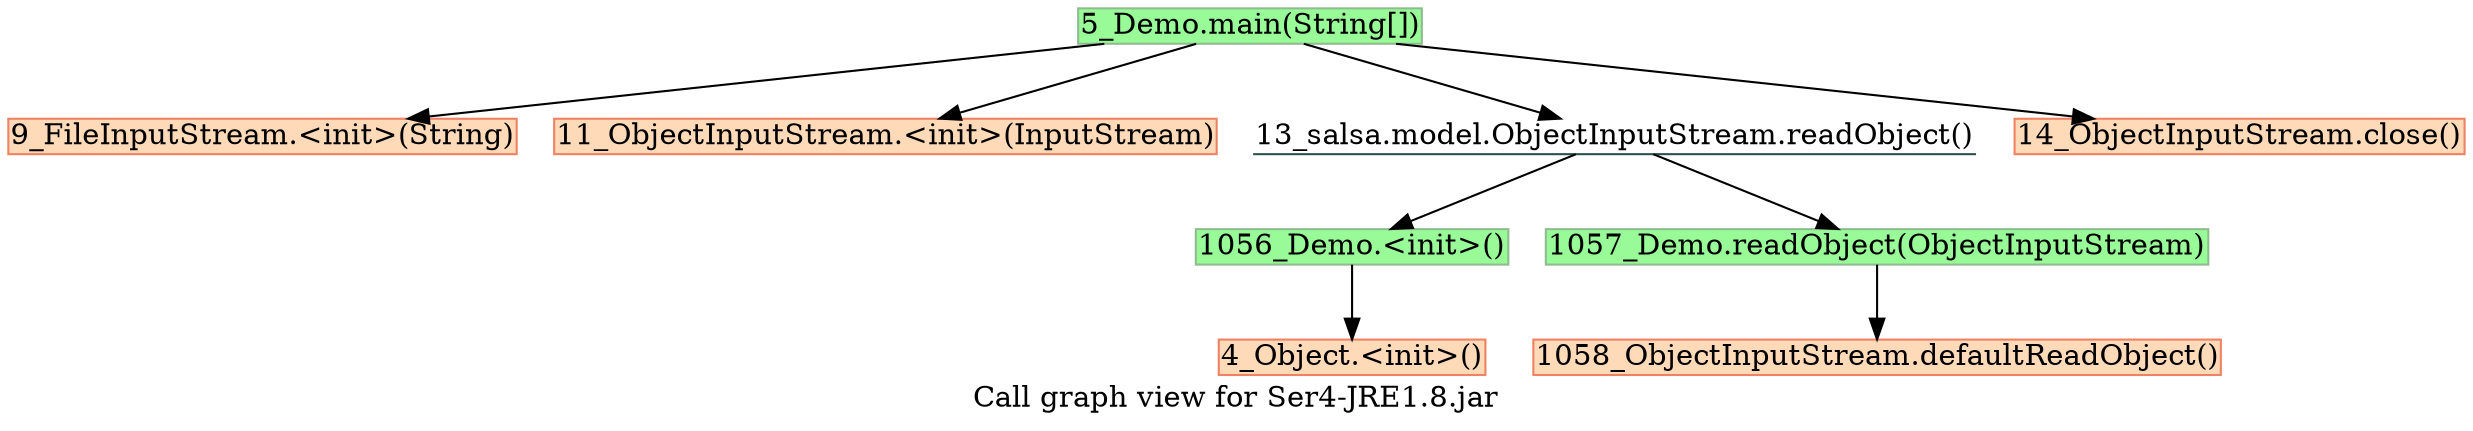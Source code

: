 digraph G {
//	rankdir=LR;
	graph[label="Call graph view for Ser4-JRE1.8.jar"];
	node[style=filled,fillcolor ="white",shape=box,margin=0.02,width=0,height=0];
//	"0_FakeRootClass.fakeRootMethod()"[fillcolor=peachpuff,color=salmon2];
//	"1_FakeRootClass.fakeWorldClinit()"[fillcolor=peachpuff,color=salmon2];
//	"2_Object.<clinit>()"[fillcolor=peachpuff,color=salmon2];
//	"3_String.<clinit>()"[fillcolor=peachpuff,color=salmon2];
	"4_Object.<init>()"[fillcolor=peachpuff,color=salmon2];
	"5_Demo.main(String[])"[fillcolor=palegreen,color=darkseagreen];
//	"6_Object.registerNatives()"[fillcolor=peachpuff,color=salmon2];
//	"7_String$CaseInsensitiveComparator.<init>(String$1)"[fillcolor=peachpuff,color=salmon2];
//	"8_FileInputStream.<clinit>()"[fillcolor=peachpuff,color=salmon2];
	"9_FileInputStream.<init>(String)"[fillcolor=peachpuff,color=salmon2];
//	"10_ObjectInputStream.<clinit>()"[fillcolor=peachpuff,color=salmon2];
	"11_ObjectInputStream.<init>(InputStream)"[fillcolor=peachpuff,color=salmon2];
//	"12_ObjectInputStream.readObject()"[fillcolor=peachpuff,color=salmon2];
	"13_salsa.model.ObjectInputStream.readObject()"[shape=underline,fillcolor=white,color=darkslategray];
	"14_ObjectInputStream.close()"[fillcolor=peachpuff,color=salmon2];
//	"15_String$CaseInsensitiveComparator.<init>()"[fillcolor=peachpuff,color=salmon2];
//	"16_FileInputStream.initIDs()"[fillcolor=peachpuff,color=salmon2];
//	"17_InputStream.<init>()"[fillcolor=peachpuff,color=salmon2];
//	"18_FileInputStream.finalize()"[fillcolor=peachpuff,color=salmon2];
//	"19_File.<clinit>()"[fillcolor=peachpuff,color=salmon2];
//	"20_File.<init>(String)"[fillcolor=peachpuff,color=salmon2];
//	"21_FileInputStream.<init>(File)"[fillcolor=peachpuff,color=salmon2];
//	"22_HashMap.<init>(<Primordial,I>,<Primordial,F>)"[fillcolor=peachpuff,color=salmon2];
//	"23_Boolean.<clinit>()"[fillcolor=peachpuff,color=salmon2];
//	"24_HashMap.put(Object,Object)"[fillcolor=peachpuff,color=salmon2];
//	"25_Byte.<clinit>()"[fillcolor=peachpuff,color=salmon2];
//	"26_Character.<clinit>()"[fillcolor=peachpuff,color=salmon2];
//	"27_Short.<clinit>()"[fillcolor=peachpuff,color=salmon2];
//	"28_Integer.<clinit>()"[fillcolor=peachpuff,color=salmon2];
//	"29_Long.<clinit>()"[fillcolor=peachpuff,color=salmon2];
//	"30_Float.<clinit>()"[fillcolor=peachpuff,color=salmon2];
//	"31_Double.<clinit>()"[fillcolor=peachpuff,color=salmon2];
//	"32_Void.<clinit>()"[fillcolor=peachpuff,color=salmon2];
//	"33_ObjectInputStream$1.<init>()"[fillcolor=peachpuff,color=salmon2];
//	"34_LambdaMetafactory.setValidator$java$io$ObjectInputStream$0()"[fillcolor=peachpuff,color=salmon2];
//	"35_LambdaMetafactory.<clinit>()"[fillcolor=peachpuff,color=salmon2];
//	"36_ObjectInputStream.verifySubclass()"[fillcolor=peachpuff,color=salmon2];
//	"37_ObjectInputStream$BlockDataInputStream.<init>(ObjectInputStream,InputStream)"[fillcolor=peachpuff,color=salmon2];
//	"38_ObjectInputStream$HandleTable.<init>(<Primordial,I>)"[fillcolor=peachpuff,color=salmon2];
//	"39_ObjectInputStream$ValidationList.<init>()"[fillcolor=peachpuff,color=salmon2];
//	"40_ObjectInputStream.readStreamHeader()"[fillcolor=peachpuff,color=salmon2];
//	"41_ObjectInputStream$BlockDataInputStream.setBlockDataMode(<Primordial,Z>)"[fillcolor=peachpuff,color=salmon2];
//	"42_ObjectInputStream.clear()"[fillcolor=peachpuff,color=salmon2];
//	"43_ObjectInputStream$BlockDataInputStream.close()"[fillcolor=peachpuff,color=salmon2];
//	"44_FileDescriptor.<clinit>()"[fillcolor=peachpuff,color=salmon2];
//	"45_FileInputStream.close()"[fillcolor=peachpuff,color=salmon2];
//	"46_Class.desiredAssertionStatus()"[fillcolor=peachpuff,color=salmon2];
//	"47_DefaultFileSystem.getFileSystem()"[fillcolor=peachpuff,color=salmon2];
//	"48_StringBuilder.<init>()"[fillcolor=peachpuff,color=salmon2];
//	"49_StringBuilder.append(String)"[fillcolor=peachpuff,color=salmon2];
//	"50_Class.getDeclaredField(String)"[fillcolor=peachpuff,color=salmon2];
//	"51_Throwable.<clinit>()"[fillcolor=peachpuff,color=salmon2];
//	"52_Error.<init>(Throwable)"[fillcolor=peachpuff,color=salmon2];
//	"53_NullPointerException.<init>()"[fillcolor=peachpuff,color=salmon2];
//	"54_File.getPath()"[fillcolor=peachpuff,color=salmon2];
//	"55_System.getSecurityManager()"[fillcolor=peachpuff,color=salmon2];
//	"56_System.<clinit>()"[fillcolor=peachpuff,color=salmon2];
//	"57_File.isInvalid()"[fillcolor=peachpuff,color=salmon2];
//	"58_FileNotFoundException.<init>(String)"[fillcolor=peachpuff,color=salmon2];
//	"59_FileDescriptor.<init>()"[fillcolor=peachpuff,color=salmon2];
//	"60_FileDescriptor.attach(Closeable)"[fillcolor=peachpuff,color=salmon2];
//	"61_FileInputStream.open(String)"[fillcolor=peachpuff,color=salmon2];
//	"62_AbstractMap.<init>()"[fillcolor=peachpuff,color=salmon2];
//	"63_IllegalArgumentException.<init>(String)"[fillcolor=peachpuff,color=salmon2];
//	"64_Float.isNaN(<Primordial,F>)"[fillcolor=peachpuff,color=salmon2];
//	"65_HashMap.tableSizeFor(<Primordial,I>)"[fillcolor=peachpuff,color=salmon2];
//	"66_Boolean.<init>(<Primordial,Z>)"[fillcolor=peachpuff,color=salmon2];
//	"67_Class.getPrimitiveClass(String)"[fillcolor=peachpuff,color=salmon2];
//	"68_Class.<clinit>()"[fillcolor=peachpuff,color=salmon2];
//	"69_HashMap.hash(Object)"[fillcolor=peachpuff,color=salmon2];
//	"70_HashMap.putVal(<Primordial,I>,Object,Object,<Primordial,Z>,<Primordial,Z>)"[fillcolor=peachpuff,color=salmon2];
//	"71_Object.getClass()"[fillcolor=peachpuff,color=salmon2];
//	"72_ObjectInputStream$Caches.<clinit>()"[fillcolor=peachpuff,color=salmon2];
//	"73_ObjectStreamClass.processQueue(ReferenceQueue,ConcurrentMap)"[fillcolor=peachpuff,color=salmon2];
//	"74_ObjectStreamClass.<clinit>()"[fillcolor=peachpuff,color=salmon2];
//	"75_Reference.<clinit>()"[fillcolor=peachpuff,color=salmon2];
//	"76_ObjectStreamClass$WeakClassKey.<init>(Class,ReferenceQueue)"[fillcolor=peachpuff,color=salmon2];
//	"77_ObjectInputStream.auditSubclass(Class)"[fillcolor=peachpuff,color=salmon2];
//	"78_Boolean.valueOf(<Primordial,Z>)"[fillcolor=peachpuff,color=salmon2];
//	"79_ObjectInputStream$PeekInputStream.<init>(InputStream)"[fillcolor=peachpuff,color=salmon2];
//	"80_DataInputStream.<init>(InputStream)"[fillcolor=peachpuff,color=salmon2];
//	"81_ObjectInputStream$BlockDataInputStream.readShort()"[fillcolor=peachpuff,color=salmon2];
//	"82_Short.valueOf(<Primordial,S>)"[fillcolor=peachpuff,color=salmon2];
//	"83_String.format(String,Object[])"[fillcolor=peachpuff,color=salmon2];
//	"84_StreamCorruptedException.<init>(String)"[fillcolor=peachpuff,color=salmon2];
//	"85_IllegalStateException.<init>(String)"[fillcolor=peachpuff,color=salmon2];
//	"86_ObjectInputStream$HandleTable.clear()"[fillcolor=peachpuff,color=salmon2];
//	"87_ObjectInputStream$ValidationList.clear()"[fillcolor=peachpuff,color=salmon2];
//	"88_ObjectInputStream$PeekInputStream.close()"[fillcolor=peachpuff,color=salmon2];
//	"89_FileDescriptor.<init>(<Primordial,I>)"[fillcolor=peachpuff,color=salmon2];
//	"90_FileDescriptor.initIDs()"[fillcolor=peachpuff,color=salmon2];
//	"91_FileDescriptor$1.<init>()"[fillcolor=peachpuff,color=salmon2];
//	"92_Class.getClassLoader()"[fillcolor=peachpuff,color=salmon2];
//	"93_Class.desiredAssertionStatus0(Class)"[fillcolor=peachpuff,color=salmon2];
//	"94_Class.getName()"[fillcolor=peachpuff,color=salmon2];
//	"95_UnixFileSystem.<clinit>()"[fillcolor=peachpuff,color=salmon2];
//	"96_FileSystem.<clinit>()"[fillcolor=peachpuff,color=salmon2];
//	"97_UnixFileSystem.<init>()"[fillcolor=peachpuff,color=salmon2];
//	"98_AbstractStringBuilder.<init>(<Primordial,I>)"[fillcolor=peachpuff,color=salmon2];
//	"99_AbstractStringBuilder.append(String)"[fillcolor=peachpuff,color=salmon2];
//	"100_Class.checkMemberAccess(<Primordial,I>,Class,<Primordial,Z>)"[fillcolor=peachpuff,color=salmon2];
//	"101_Class.privateGetDeclaredFields(<Primordial,Z>)"[fillcolor=peachpuff,color=salmon2];
//	"102_Class.searchFields(Field[],String)"[fillcolor=peachpuff,color=salmon2];
//	"103_NoSuchFieldException.<init>(String)"[fillcolor=peachpuff,color=salmon2];
//	"104_ArrayList.<clinit>()"[fillcolor=peachpuff,color=salmon2];
//	"105_ArrayList.<init>(<Primordial,I>)"[fillcolor=peachpuff,color=salmon2];
//	"106_Collections.unmodifiableList(List)"[fillcolor=peachpuff,color=salmon2];
//	"107_Collections.<clinit>()"[fillcolor=peachpuff,color=salmon2];
//	"108_Throwable.<init>(Throwable)"[fillcolor=peachpuff,color=salmon2];
//	"109_RuntimeException.<init>()"[fillcolor=peachpuff,color=salmon2];
//	"110_SecurityManager.<clinit>()"[fillcolor=peachpuff,color=salmon2];
//	"111_System.initializeSystemClass()"[fillcolor=peachpuff,color=salmon2];
//	"112_Shutdown.runHooks()"[fillcolor=peachpuff,color=salmon2];
//	"113_Shutdown.<clinit>()"[fillcolor=peachpuff,color=salmon2];
//	"114_ThreadGroup.uncaughtException(Thread,Throwable)"[fillcolor=peachpuff,color=salmon2];
//	"115_File$PathStatus.<clinit>()"[fillcolor=peachpuff,color=salmon2];
//	"116_IOException.<init>(String)"[fillcolor=peachpuff,color=salmon2];
//	"117_ArrayList.<init>()"[fillcolor=peachpuff,color=salmon2];
//	"118_ArrayList.add(Object)"[fillcolor=peachpuff,color=salmon2];
//	"119_RuntimeException.<init>(String)"[fillcolor=peachpuff,color=salmon2];
//	"120_Class.registerNatives()"[fillcolor=peachpuff,color=salmon2];
//	"121_String.hashCode()"[fillcolor=peachpuff,color=salmon2];
//	"122_HashMap.resize()"[fillcolor=peachpuff,color=salmon2];
//	"123_HashMap.newNode(<Primordial,I>,Object,Object,HashMap$Node)"[fillcolor=peachpuff,color=salmon2];
//	"124_String.equals(Object)"[fillcolor=peachpuff,color=salmon2];
//	"125_HashMap.treeifyBin(HashMap$Node[],<Primordial,I>)"[fillcolor=peachpuff,color=salmon2];
//	"126_HashMap.afterNodeAccess(HashMap$Node)"[fillcolor=peachpuff,color=salmon2];
//	"127_HashMap.afterNodeInsertion(<Primordial,Z>)"[fillcolor=peachpuff,color=salmon2];
//	"128_ReferenceQueue.<clinit>()"[fillcolor=peachpuff,color=salmon2];
//	"129_ReferenceQueue.<init>()"[fillcolor=peachpuff,color=salmon2];
//	"130_ObjectStreamClass.initNative()"[fillcolor=peachpuff,color=salmon2];
//	"131_Reference$Lock.<init>(Reference$1)"[fillcolor=peachpuff,color=salmon2];
//	"132_Reference$1.<init>()"[fillcolor=peachpuff,color=salmon2];
//	"133_WeakReference.<init>(Object,ReferenceQueue)"[fillcolor=peachpuff,color=salmon2];
//	"134_System.identityHashCode(Object)"[fillcolor=peachpuff,color=salmon2];
//	"135_ObjectInputStream$2.<init>(Class)"[fillcolor=peachpuff,color=salmon2];
//	"136_FilterInputStream.<init>(InputStream)"[fillcolor=peachpuff,color=salmon2];
//	"137_ObjectInputStream$PeekInputStream.readFully(B[],<Primordial,I>,<Primordial,I>)"[fillcolor=peachpuff,color=salmon2];
//	"138_DataInputStream.readShort()"[fillcolor=peachpuff,color=salmon2];
//	"139_Bits.getShort(B[],<Primordial,I>)"[fillcolor=peachpuff,color=salmon2];
//	"140_Short$ShortCache.<clinit>()"[fillcolor=peachpuff,color=salmon2];
//	"141_Short.<init>(<Primordial,S>)"[fillcolor=peachpuff,color=salmon2];
//	"142_Formatter.<clinit>()"[fillcolor=peachpuff,color=salmon2];
//	"143_Formatter.<init>()"[fillcolor=peachpuff,color=salmon2];
//	"144_Formatter.format(String,Object[])"[fillcolor=peachpuff,color=salmon2];
//	"145_ObjectStreamException.<init>(String)"[fillcolor=peachpuff,color=salmon2];
//	"146_Arrays.fill(B[],<Primordial,I>,<Primordial,I>,<Primordial,B>)"[fillcolor=peachpuff,color=salmon2];
//	"147_Arrays.<clinit>()"[fillcolor=peachpuff,color=salmon2];
//	"148_Arrays.fill(Object[],<Primordial,I>,<Primordial,I>,Object)"[fillcolor=peachpuff,color=salmon2];
//	"149_Class.getClassLoader0()"[fillcolor=peachpuff,color=salmon2];
//	"150_ClassLoader.checkClassLoaderPermission(ClassLoader,Class)"[fillcolor=peachpuff,color=salmon2];
//	"151_ClassLoader.<clinit>()"[fillcolor=peachpuff,color=salmon2];
//	"152_UnixFileSystem.initIDs()"[fillcolor=peachpuff,color=salmon2];
//	"153_FileSystem.getBooleanProperty(String,<Primordial,Z>)"[fillcolor=peachpuff,color=salmon2];
//	"154_FileSystem.<init>()"[fillcolor=peachpuff,color=salmon2];
//	"155_ExpiringCache.<init>()"[fillcolor=peachpuff,color=salmon2];
//	"156_AbstractStringBuilder.appendNull()"[fillcolor=peachpuff,color=salmon2];
//	"157_String.length()"[fillcolor=peachpuff,color=salmon2];
//	"158_AbstractStringBuilder.ensureCapacityInternal(<Primordial,I>)"[fillcolor=peachpuff,color=salmon2];
//	"159_String.getChars(<Primordial,I>,<Primordial,I>,C[],<Primordial,I>)"[fillcolor=peachpuff,color=salmon2];
//	"160_ClassLoader.getClassLoader(Class)"[fillcolor=peachpuff,color=salmon2];
//	"161_Class.checkPackageAccess(ClassLoader,<Primordial,Z>)"[fillcolor=peachpuff,color=salmon2];
//	"162_Class.checkInitted()"[fillcolor=peachpuff,color=salmon2];
//	"163_Class.reflectionData()"[fillcolor=peachpuff,color=salmon2];
//	"164_Class.getDeclaredFields0(<Primordial,Z>)"[fillcolor=peachpuff,color=salmon2];
//	"165_String.intern()"[fillcolor=peachpuff,color=salmon2];
//	"166_Class.getReflectionFactory()"[fillcolor=peachpuff,color=salmon2];
//	"167_ReflectiveOperationException.<init>(String)"[fillcolor=peachpuff,color=salmon2];
//	"168_AbstractList.<init>()"[fillcolor=peachpuff,color=salmon2];
//	"169_StringBuilder.append(<Primordial,I>)"[fillcolor=peachpuff,color=salmon2];
//	"170_Collections$UnmodifiableRandomAccessList.<init>(List)"[fillcolor=peachpuff,color=salmon2];
//	"171_Collections$UnmodifiableList.<init>(List)"[fillcolor=peachpuff,color=salmon2];
//	"172_Collections$EmptySet.<init>(Collections$1)"[fillcolor=peachpuff,color=salmon2];
//	"173_Collections$EmptyList.<init>(Collections$1)"[fillcolor=peachpuff,color=salmon2];
//	"174_Collections$EmptyMap.<init>(Collections$1)"[fillcolor=peachpuff,color=salmon2];
//	"175_Throwable.fillInStackTrace()"[fillcolor=peachpuff,color=salmon2];
//	"176_Throwable.toString()"[fillcolor=peachpuff,color=salmon2];
//	"177_Exception.<init>()"[fillcolor=peachpuff,color=salmon2];
//	"178_SecurityManager.getRootGroup()"[fillcolor=peachpuff,color=salmon2];
//	"179_Properties.<clinit>()"[fillcolor=peachpuff,color=salmon2];
//	"180_Properties.<init>()"[fillcolor=peachpuff,color=salmon2];
//	"181_Hashtable.put(Object,Object)"[fillcolor=peachpuff,color=salmon2];
//	"182_FileOutputStream.<clinit>()"[fillcolor=peachpuff,color=salmon2];
//	"183_OutputStream.<init>()"[fillcolor=peachpuff,color=salmon2];
//	"184_PrintStream.<init>(OutputStream)"[fillcolor=peachpuff,color=salmon2];
//	"185_Shutdown$Lock.<init>(Shutdown$1)"[fillcolor=peachpuff,color=salmon2];
//	"186_StringBuilder.toString()"[fillcolor=peachpuff,color=salmon2];
//	"187_PrintStream.print(String)"[fillcolor=peachpuff,color=salmon2];
//	"188_File$PathStatus.<init>(String,<Primordial,I>)"[fillcolor=peachpuff,color=salmon2];
//	"189_Exception.<init>(String)"[fillcolor=peachpuff,color=salmon2];
//	"190_ArrayList.ensureCapacityInternal(<Primordial,I>)"[fillcolor=peachpuff,color=salmon2];
//	"191_HashMap$Node.<init>(<Primordial,I>,Object,Object,HashMap$Node)"[fillcolor=peachpuff,color=salmon2];
//	"192_HashMap.replacementTreeNode(HashMap$Node,HashMap$Node)"[fillcolor=peachpuff,color=salmon2];
//	"193_ReferenceQueue$Null.<init>(ReferenceQueue$1)"[fillcolor=peachpuff,color=salmon2];
//	"194_ReferenceQueue$Lock.<init>(ReferenceQueue$1)"[fillcolor=peachpuff,color=salmon2];
//	"195_Reference$Lock.<init>()"[fillcolor=peachpuff,color=salmon2];
//	"196_Reference.<init>(Object,ReferenceQueue)"[fillcolor=peachpuff,color=salmon2];
//	"197_ObjectInputStream$PeekInputStream.read(B[],<Primordial,I>,<Primordial,I>)"[fillcolor=peachpuff,color=salmon2];
//	"198_EOFException.<init>()"[fillcolor=peachpuff,color=salmon2];
//	"199_ObjectInputStream$BlockDataInputStream.read()"[fillcolor=peachpuff,color=salmon2];
//	"200_Number.<init>()"[fillcolor=peachpuff,color=salmon2];
//	"201_Locale$Category.<clinit>()"[fillcolor=peachpuff,color=salmon2];
//	"202_Locale.getDefault(Locale$Category)"[fillcolor=peachpuff,color=salmon2];
//	"203_Locale.<clinit>()"[fillcolor=peachpuff,color=salmon2];
//	"204_Formatter.<init>(Locale,Appendable)"[fillcolor=peachpuff,color=salmon2];
//	"205_Formatter.format(Locale,String,Object[])"[fillcolor=peachpuff,color=salmon2];
//	"206_Arrays.rangeCheck(<Primordial,I>,<Primordial,I>,<Primordial,I>)"[fillcolor=peachpuff,color=salmon2];
//	"207_ClassLoader.needsClassLoaderPermissionCheck(ClassLoader,ClassLoader)"[fillcolor=peachpuff,color=salmon2];
//	"208_ClassLoader.registerNatives()"[fillcolor=peachpuff,color=salmon2];
//	"209_Vector.<init>()"[fillcolor=peachpuff,color=salmon2];
//	"210_Stack.<init>()"[fillcolor=peachpuff,color=salmon2];
//	"211_System.getProperty(String)"[fillcolor=peachpuff,color=salmon2];
//	"212_ExpiringCache.<init>(<Primordial,J>)"[fillcolor=peachpuff,color=salmon2];
//	"213_AbstractStringBuilder.newCapacity(<Primordial,I>)"[fillcolor=peachpuff,color=salmon2];
//	"214_Arrays.copyOf(C[],<Primordial,I>)"[fillcolor=peachpuff,color=salmon2];
//	"215_StringIndexOutOfBoundsException.<init>(<Primordial,I>)"[fillcolor=peachpuff,color=salmon2];
//	"216_System.arraycopy(Object,<Primordial,I>,Object,<Primordial,I>,<Primordial,I>)"[fillcolor=peachpuff,color=salmon2];
//	"217_String.lastIndexOf(<Primordial,I>)"[fillcolor=peachpuff,color=salmon2];
//	"218_String.substring(<Primordial,I>,<Primordial,I>)"[fillcolor=peachpuff,color=salmon2];
//	"219_Proxy.isProxyClass(Class)"[fillcolor=peachpuff,color=salmon2];
//	"220_Proxy.<clinit>()"[fillcolor=peachpuff,color=salmon2];
//	"221_Class.getInterfaces()"[fillcolor=peachpuff,color=salmon2];
//	"222_Class$3.<init>()"[fillcolor=peachpuff,color=salmon2];
//	"223_Class.newReflectionData(SoftReference,<Primordial,I>)"[fillcolor=peachpuff,color=salmon2];
//	"224_AbstractCollection.<init>()"[fillcolor=peachpuff,color=salmon2];
//	"225_AbstractStringBuilder.append(<Primordial,I>)"[fillcolor=peachpuff,color=salmon2];
//	"226_Collections$UnmodifiableCollection.<init>(Collection)"[fillcolor=peachpuff,color=salmon2];
//	"227_Collections$EmptySet.<init>()"[fillcolor=peachpuff,color=salmon2];
//	"228_Collections$EmptyList.<init>()"[fillcolor=peachpuff,color=salmon2];
//	"229_Collections$EmptyMap.<init>()"[fillcolor=peachpuff,color=salmon2];
//	"230_Object.getClass()"[fillcolor=peachpuff,color=salmon2];
//	"231_Throwable.getLocalizedMessage()"[fillcolor=peachpuff,color=salmon2];
//	"232_Throwable.<init>()"[fillcolor=peachpuff,color=salmon2];
//	"233_Properties.<init>(Properties)"[fillcolor=peachpuff,color=salmon2];
//	"234_Hashtable.addEntry(<Primordial,I>,Object,Object,<Primordial,I>)"[fillcolor=peachpuff,color=salmon2];
//	"235_FileOutputStream.initIDs()"[fillcolor=peachpuff,color=salmon2];
//	"236_FileOutputStream.finalize()"[fillcolor=peachpuff,color=salmon2];
//	"237_Enum.finalize()"[fillcolor=peachpuff,color=salmon2];
//	"238_PrintStream.<init>(OutputStream,<Primordial,Z>)"[fillcolor=peachpuff,color=salmon2];
//	"239_Shutdown$Lock.<init>()"[fillcolor=peachpuff,color=salmon2];
//	"240_String.<init>(C[],<Primordial,I>,<Primordial,I>)"[fillcolor=peachpuff,color=salmon2];
//	"241_PrintStream.write(String)"[fillcolor=peachpuff,color=salmon2];
//	"242_Enum.<init>(String,<Primordial,I>)"[fillcolor=peachpuff,color=salmon2];
//	"243_Throwable.<init>(String)"[fillcolor=peachpuff,color=salmon2];
//	"244_ArrayList.calculateCapacity(Object[],<Primordial,I>)"[fillcolor=peachpuff,color=salmon2];
//	"245_ArrayList.ensureExplicitCapacity(<Primordial,I>)"[fillcolor=peachpuff,color=salmon2];
//	"246_HashMap$TreeNode.<clinit>()"[fillcolor=peachpuff,color=salmon2];
//	"247_HashMap$TreeNode.<init>(<Primordial,I>,Object,Object,HashMap$Node)"[fillcolor=peachpuff,color=salmon2];
//	"248_ReferenceQueue$Null.<init>()"[fillcolor=peachpuff,color=salmon2];
//	"249_ReferenceQueue$Lock.<init>()"[fillcolor=peachpuff,color=salmon2];
//	"250_FileInputStream.read(B[],<Primordial,I>,<Primordial,I>)"[fillcolor=peachpuff,color=salmon2];
//	"251_IOException.<init>()"[fillcolor=peachpuff,color=salmon2];
//	"252_ObjectInputStream$BlockDataInputStream.refill()"[fillcolor=peachpuff,color=salmon2];
//	"253_ObjectInputStream$PeekInputStream.read()"[fillcolor=peachpuff,color=salmon2];
//	"254_Locale$Category.<init>(String,<Primordial,I>,String,String,String,String)"[fillcolor=peachpuff,color=salmon2];
//	"255_Locale$1.<clinit>()"[fillcolor=peachpuff,color=salmon2];
//	"256_Locale.initDefault(Locale$Category)"[fillcolor=peachpuff,color=salmon2];
//	"257_AssertionError.<init>(Object)"[fillcolor=peachpuff,color=salmon2];
//	"258_Locale.getDefault()"[fillcolor=peachpuff,color=salmon2];
//	"259_Locale.createConstant(String,String)"[fillcolor=peachpuff,color=salmon2];
//	"260_Locale.initDefault()"[fillcolor=peachpuff,color=salmon2];
//	"261_ObjectStreamField.<init>(String,Class)"[fillcolor=peachpuff,color=salmon2];
//	"262_Formatter.getZero(Locale)"[fillcolor=peachpuff,color=salmon2];
//	"263_Formatter.ensureOpen()"[fillcolor=peachpuff,color=salmon2];
//	"264_Formatter.parse(String)"[fillcolor=peachpuff,color=salmon2];
//	"265_MissingFormatArgumentException.<init>(String)"[fillcolor=peachpuff,color=salmon2];
//	"266_ArrayIndexOutOfBoundsException.<init>(<Primordial,I>)"[fillcolor=peachpuff,color=salmon2];
//	"267_Vector.<init>(<Primordial,I>)"[fillcolor=peachpuff,color=salmon2];
//	"268_ExpiringCache$1.<init>(ExpiringCache)"[fillcolor=peachpuff,color=salmon2];
//	"269_AbstractStringBuilder.hugeCapacity(<Primordial,I>)"[fillcolor=peachpuff,color=salmon2];
//	"270_Math.min(<Primordial,I>,<Primordial,I>)"[fillcolor=peachpuff,color=salmon2];
//	"271_Math.<clinit>()"[fillcolor=peachpuff,color=salmon2];
//	"272_IndexOutOfBoundsException.<init>(String)"[fillcolor=peachpuff,color=salmon2];
//	"273_System.arraycopy(Object,Object)"[fillcolor=peachpuff,color=salmon2];
//	"274_String.lastIndexOf(<Primordial,I>,<Primordial,I>)"[fillcolor=peachpuff,color=salmon2];
//	"275_Class.isAssignableFrom(Class)"[fillcolor=peachpuff,color=salmon2];
//	"276_Proxy$KeyFactory.<init>(Proxy$1)"[fillcolor=peachpuff,color=salmon2];
//	"277_Proxy$ProxyClassFactory.<clinit>()"[fillcolor=peachpuff,color=salmon2];
//	"278_Proxy$ProxyClassFactory.<init>(Proxy$1)"[fillcolor=peachpuff,color=salmon2];
//	"279_WeakCache.<init>(BiFunction,BiFunction)"[fillcolor=peachpuff,color=salmon2];
//	"280_Class$ReflectionData.<init>(<Primordial,I>)"[fillcolor=peachpuff,color=salmon2];
//	"281_SoftReference.<init>(Object)"[fillcolor=peachpuff,color=salmon2];
//	"282_Class$Atomic.casReflectionData(Class,SoftReference,SoftReference)"[fillcolor=peachpuff,color=salmon2];
//	"283_Class$Atomic.<clinit>()"[fillcolor=peachpuff,color=salmon2];
//	"284_StringBuilder.append(String)"[fillcolor=peachpuff,color=salmon2];
//	"285_Integer.stringSize(<Primordial,I>)"[fillcolor=peachpuff,color=salmon2];
//	"286_Integer.getChars(<Primordial,I>,<Primordial,I>,C[])"[fillcolor=peachpuff,color=salmon2];
//	"287_AbstractSet.<init>()"[fillcolor=peachpuff,color=salmon2];
//	"288_Throwable.getMessage()"[fillcolor=peachpuff,color=salmon2];
//	"289_Hashtable.<init>()"[fillcolor=peachpuff,color=salmon2];
//	"290_Hashtable.rehash()"[fillcolor=peachpuff,color=salmon2];
//	"291_Hashtable$Entry.<init>(<Primordial,I>,Object,Object,Hashtable$Entry)"[fillcolor=peachpuff,color=salmon2];
//	"292_OutputStream.flush()"[fillcolor=peachpuff,color=salmon2];
//	"293_FileOutputStream.close()"[fillcolor=peachpuff,color=salmon2];
//	"294_PrintStream.requireNonNull(Object,String)"[fillcolor=peachpuff,color=salmon2];
//	"295_PrintStream.<init>(<Primordial,Z>,OutputStream)"[fillcolor=peachpuff,color=salmon2];
//	"296_Arrays.copyOfRange(C[],<Primordial,I>,<Primordial,I>)"[fillcolor=peachpuff,color=salmon2];
//	"297_PrintStream.ensureOpen()"[fillcolor=peachpuff,color=salmon2];
//	"298_String.indexOf(<Primordial,I>)"[fillcolor=peachpuff,color=salmon2];
//	"299_Math.max(<Primordial,I>,<Primordial,I>)"[fillcolor=peachpuff,color=salmon2];
//	"300_ArrayList.grow(<Primordial,I>)"[fillcolor=peachpuff,color=salmon2];
//	"301_LinkedHashMap$Entry.<init>(<Primordial,I>,Object,Object,HashMap$Node)"[fillcolor=peachpuff,color=salmon2];
//	"302_FileInputStream.readBytes(B[],<Primordial,I>,<Primordial,I>)"[fillcolor=peachpuff,color=salmon2];
//	"303_ObjectInputStream$BlockDataInputStream.readBlockHeader(<Primordial,Z>)"[fillcolor=peachpuff,color=salmon2];
//	"304_FileInputStream.read()"[fillcolor=peachpuff,color=salmon2];
//	"305_Locale$Category.values()"[fillcolor=peachpuff,color=salmon2];
//	"306_Enum.ordinal()"[fillcolor=peachpuff,color=salmon2];
//	"307_Locale.getInstance(String,String,String,String,LocaleExtensions)"[fillcolor=peachpuff,color=salmon2];
//	"308_String.valueOf(Object)"[fillcolor=peachpuff,color=salmon2];
//	"309_AssertionError.<init>(String)"[fillcolor=peachpuff,color=salmon2];
//	"310_Throwable.initCause(Throwable)"[fillcolor=peachpuff,color=salmon2];
//	"311_Locale.getInstance(BaseLocale,LocaleExtensions)"[fillcolor=peachpuff,color=salmon2];
//	"312_ObjectStreamField.<init>(String,Class,<Primordial,Z>)"[fillcolor=peachpuff,color=salmon2];
//	"313_DecimalFormatSymbols.getInstance(Locale)"[fillcolor=peachpuff,color=salmon2];
//	"314_FormatterClosedException.<init>()"[fillcolor=peachpuff,color=salmon2];
//	"315_Formatter.checkText(String,<Primordial,I>,<Primordial,I>)"[fillcolor=peachpuff,color=salmon2];
//	"316_Formatter$FixedString.<init>(Formatter,String)"[fillcolor=peachpuff,color=salmon2];
//	"317_Formatter$FormatSpecifier.<clinit>()"[fillcolor=peachpuff,color=salmon2];
//	"318_Formatter$FormatSpecifier.<init>(Formatter,Matcher)"[fillcolor=peachpuff,color=salmon2];
//	"319_String.substring(<Primordial,I>)"[fillcolor=peachpuff,color=salmon2];
//	"320_ArrayList.size()"[fillcolor=peachpuff,color=salmon2];
//	"321_ArrayList.toArray(Object[])"[fillcolor=peachpuff,color=salmon2];
//	"322_IllegalFormatException.<init>()"[fillcolor=peachpuff,color=salmon2];
//	"323_Vector.<init>(<Primordial,I>,<Primordial,I>)"[fillcolor=peachpuff,color=salmon2];
//	"324_LinkedHashMap.<init>()"[fillcolor=peachpuff,color=salmon2];
//	"325_OutOfMemoryError.<init>()"[fillcolor=peachpuff,color=salmon2];
//	"326_Float.floatToRawIntBits(<Primordial,F>)"[fillcolor=peachpuff,color=salmon2];
//	"327_Double.doubleToRawLongBits(<Primordial,D>)"[fillcolor=peachpuff,color=salmon2];
//	"328_Math.powerOfTwoD(<Primordial,I>)"[fillcolor=peachpuff,color=salmon2];
//	"329_ArrayStoreException.<init>()"[fillcolor=peachpuff,color=salmon2];
//	"330_String.lastIndexOfSupplementary(<Primordial,I>,<Primordial,I>)"[fillcolor=peachpuff,color=salmon2];
//	"331_Proxy$KeyFactory.<init>()"[fillcolor=peachpuff,color=salmon2];
//	"332_Proxy$ProxyClassFactory.<init>()"[fillcolor=peachpuff,color=salmon2];
//	"333_Objects.requireNonNull(Object)"[fillcolor=peachpuff,color=salmon2];
//	"334_Reference.<init>(Object)"[fillcolor=peachpuff,color=salmon2];
//	"335_Class.access$100(Class,<Primordial,Z>)"[fillcolor=peachpuff,color=salmon2];
//	"336_Class$Atomic.objectFieldOffset(Field[],String)"[fillcolor=peachpuff,color=salmon2];
//	"337_Hashtable.<init>(<Primordial,I>,<Primordial,F>)"[fillcolor=peachpuff,color=salmon2];
//	"338_Math.min(<Primordial,F>,<Primordial,F>)"[fillcolor=peachpuff,color=salmon2];
//	"339_NullPointerException.<init>(String)"[fillcolor=peachpuff,color=salmon2];
//	"340_FilterOutputStream.<init>(OutputStream)"[fillcolor=peachpuff,color=salmon2];
//	"341_OutputStreamWriter.<init>(OutputStream)"[fillcolor=peachpuff,color=salmon2];
//	"342_BufferedWriter.<clinit>()"[fillcolor=peachpuff,color=salmon2];
//	"343_BufferedWriter.<init>(Writer)"[fillcolor=peachpuff,color=salmon2];
//	"344_String.indexOf(<Primordial,I>,<Primordial,I>)"[fillcolor=peachpuff,color=salmon2];
//	"345_ArrayList.hugeCapacity(<Primordial,I>)"[fillcolor=peachpuff,color=salmon2];
//	"346_Arrays.copyOf(Object[],<Primordial,I>)"[fillcolor=peachpuff,color=salmon2];
//	"347_ObjectInputStream.access$1000(ObjectInputStream)"[fillcolor=peachpuff,color=salmon2];
//	"348_ObjectInputStream$PeekInputStream.available()"[fillcolor=peachpuff,color=salmon2];
//	"349_ObjectInputStream$PeekInputStream.peek()"[fillcolor=peachpuff,color=salmon2];
//	"350_Bits.getInt(B[],<Primordial,I>)"[fillcolor=peachpuff,color=salmon2];
//	"351_ObjectInputStream.access$1100(ObjectInputStream)"[fillcolor=peachpuff,color=salmon2];
//	"352_Integer.valueOf(<Primordial,I>)"[fillcolor=peachpuff,color=salmon2];
//	"353_Object.clone()"[fillcolor=peachpuff,color=salmon2];
//	"354_Locale.getCompatibilityExtensions(String,String,String,String)"[fillcolor=peachpuff,color=salmon2];
//	"355_String.toString()"[fillcolor=peachpuff,color=salmon2];
//	"356_Error.<init>(String)"[fillcolor=peachpuff,color=salmon2];
//	"357_Objects.toString(Object,String)"[fillcolor=peachpuff,color=salmon2];
//	"358_IllegalStateException.<init>(String,Throwable)"[fillcolor=peachpuff,color=salmon2];
//	"359_IllegalArgumentException.<init>(String,Throwable)"[fillcolor=peachpuff,color=salmon2];
//	"360_Locale$LocaleKey.<init>(BaseLocale,LocaleExtensions,Locale$1)"[fillcolor=peachpuff,color=salmon2];
//	"361_ObjectStreamField.getClassSignature(Class)"[fillcolor=peachpuff,color=salmon2];
//	"362_IllegalStateException.<init>()"[fillcolor=peachpuff,color=salmon2];
//	"363_String.charAt(<Primordial,I>)"[fillcolor=peachpuff,color=salmon2];
//	"364_String.valueOf(<Primordial,C>)"[fillcolor=peachpuff,color=salmon2];
//	"365_UnknownFormatConversionException.<init>(String)"[fillcolor=peachpuff,color=salmon2];
//	"366_Formatter$Flags.<clinit>()"[fillcolor=peachpuff,color=salmon2];
//	"367_Formatter$FormatSpecifier.index(String)"[fillcolor=peachpuff,color=salmon2];
//	"368_Formatter$FormatSpecifier.flags(String)"[fillcolor=peachpuff,color=salmon2];
//	"369_Formatter$FormatSpecifier.width(String)"[fillcolor=peachpuff,color=salmon2];
//	"370_Formatter$FormatSpecifier.precision(String)"[fillcolor=peachpuff,color=salmon2];
//	"371_Formatter$Flags.access$100(Formatter$Flags,Formatter$Flags)"[fillcolor=peachpuff,color=salmon2];
//	"372_Formatter$FormatSpecifier.conversion(String)"[fillcolor=peachpuff,color=salmon2];
//	"373_Formatter$FormatSpecifier.checkDateTime()"[fillcolor=peachpuff,color=salmon2];
//	"374_Formatter$Conversion.isGeneral(<Primordial,C>)"[fillcolor=peachpuff,color=salmon2];
//	"375_Formatter$FormatSpecifier.checkGeneral()"[fillcolor=peachpuff,color=salmon2];
//	"376_Formatter$Conversion.isCharacter(<Primordial,C>)"[fillcolor=peachpuff,color=salmon2];
//	"377_Formatter$FormatSpecifier.checkCharacter()"[fillcolor=peachpuff,color=salmon2];
//	"378_Formatter$Conversion.isInteger(<Primordial,C>)"[fillcolor=peachpuff,color=salmon2];
//	"379_Formatter$FormatSpecifier.checkInteger()"[fillcolor=peachpuff,color=salmon2];
//	"380_Formatter$Conversion.isFloat(<Primordial,C>)"[fillcolor=peachpuff,color=salmon2];
//	"381_Formatter$FormatSpecifier.checkFloat()"[fillcolor=peachpuff,color=salmon2];
//	"382_Formatter$Conversion.isText(<Primordial,C>)"[fillcolor=peachpuff,color=salmon2];
//	"383_Formatter$FormatSpecifier.checkText()"[fillcolor=peachpuff,color=salmon2];
//	"384_Object.getClass()"[fillcolor=peachpuff,color=salmon2];
//	"385_Arrays.copyOf(Object[],<Primordial,I>,Class)"[fillcolor=peachpuff,color=salmon2];
//	"386_IllegalArgumentException.<init>()"[fillcolor=peachpuff,color=salmon2];
//	"387_HashMap.<init>()"[fillcolor=peachpuff,color=salmon2];
//	"388_VirtualMachineError.<init>()"[fillcolor=peachpuff,color=salmon2];
//	"389_AssertionError.<init>()"[fillcolor=peachpuff,color=salmon2];
//	"390_Double.longBitsToDouble(<Primordial,J>)"[fillcolor=peachpuff,color=salmon2];
//	"391_Character.isValidCodePoint(<Primordial,I>)"[fillcolor=peachpuff,color=salmon2];
//	"392_Character.highSurrogate(<Primordial,I>)"[fillcolor=peachpuff,color=salmon2];
//	"393_Character.lowSurrogate(<Primordial,I>)"[fillcolor=peachpuff,color=salmon2];
//	"394_Class.access$200(Field[],String)"[fillcolor=peachpuff,color=salmon2];
//	"395_Dictionary.<init>()"[fillcolor=peachpuff,color=salmon2];
//	"396_StringBuilder.append(<Primordial,F>)"[fillcolor=peachpuff,color=salmon2];
//	"397_Writer.<init>(Object)"[fillcolor=peachpuff,color=salmon2];
//	"398_BufferedWriter.<init>(Writer,<Primordial,I>)"[fillcolor=peachpuff,color=salmon2];
//	"399_String.indexOfSupplementary(<Primordial,I>,<Primordial,I>)"[fillcolor=peachpuff,color=salmon2];
//	"400_Object.getClass()"[fillcolor=peachpuff,color=salmon2];
//	"401_FileInputStream.available()"[fillcolor=peachpuff,color=salmon2];
//	"402_ObjectInputStream.handleReset()"[fillcolor=peachpuff,color=salmon2];
//	"403_Integer$IntegerCache.<clinit>()"[fillcolor=peachpuff,color=salmon2];
//	"404_Integer.<init>(<Primordial,I>)"[fillcolor=peachpuff,color=salmon2];
//	"405_RuntimeException.<init>(String,Throwable)"[fillcolor=peachpuff,color=salmon2];
//	"406_Locale$LocaleKey.<init>(BaseLocale,LocaleExtensions)"[fillcolor=peachpuff,color=salmon2];
//	"407_Class.isArray()"[fillcolor=peachpuff,color=salmon2];
//	"408_StringBuilder.append(<Primordial,C>)"[fillcolor=peachpuff,color=salmon2];
//	"409_Class.getComponentType()"[fillcolor=peachpuff,color=salmon2];
//	"410_Class.isPrimitive()"[fillcolor=peachpuff,color=salmon2];
//	"411_InternalError.<init>()"[fillcolor=peachpuff,color=salmon2];
//	"412_String.replace(<Primordial,C>,<Primordial,C>)"[fillcolor=peachpuff,color=salmon2];
//	"413_String.<init>(C[],<Primordial,Z>)"[fillcolor=peachpuff,color=salmon2];
//	"414_Formatter$Flags.<init>(<Primordial,I>)"[fillcolor=peachpuff,color=salmon2];
//	"415_Integer.parseInt(String)"[fillcolor=peachpuff,color=salmon2];
//	"416_Formatter$Flags.parse(String)"[fillcolor=peachpuff,color=salmon2];
//	"417_IllegalFormatWidthException.<init>(<Primordial,I>)"[fillcolor=peachpuff,color=salmon2];
//	"418_IllegalFormatPrecisionException.<init>(<Primordial,I>)"[fillcolor=peachpuff,color=salmon2];
//	"419_Formatter$Conversion.isValid(<Primordial,C>)"[fillcolor=peachpuff,color=salmon2];
//	"420_Character.isUpperCase(<Primordial,C>)"[fillcolor=peachpuff,color=salmon2];
//	"421_Character.toLowerCase(<Primordial,C>)"[fillcolor=peachpuff,color=salmon2];
//	"422_Formatter$DateTime.isValid(<Primordial,C>)"[fillcolor=peachpuff,color=salmon2];
//	"423_Formatter$FormatSpecifier.checkBadFlags(Formatter$Flags[])"[fillcolor=peachpuff,color=salmon2];
//	"424_Formatter$FormatSpecifier.toString()"[fillcolor=peachpuff,color=salmon2];
//	"425_MissingFormatWidthException.<init>(String)"[fillcolor=peachpuff,color=salmon2];
//	"426_Formatter$FormatSpecifier.failMismatch(Formatter$Flags,<Primordial,C>)"[fillcolor=peachpuff,color=salmon2];
//	"427_Formatter$FormatSpecifier.checkNumeric()"[fillcolor=peachpuff,color=salmon2];
//	"428_Formatter$Flags.valueOf()"[fillcolor=peachpuff,color=salmon2];
//	"429_IllegalFormatFlagsException.<init>(String)"[fillcolor=peachpuff,color=salmon2];
//	"430_Array.newInstance(Class,<Primordial,I>)"[fillcolor=peachpuff,color=salmon2];
//	"431_Error.<init>()"[fillcolor=peachpuff,color=salmon2];
//	"432_AbstractStringBuilder.append(<Primordial,F>)"[fillcolor=peachpuff,color=salmon2];
//	"433_StringBuilder.append(<Primordial,J>)"[fillcolor=peachpuff,color=salmon2];
//	"434_Exception.<init>(String,Throwable)"[fillcolor=peachpuff,color=salmon2];
//	"435_AbstractStringBuilder.append(<Primordial,C>)"[fillcolor=peachpuff,color=salmon2];
//	"436_Integer.parseInt(String,<Primordial,I>)"[fillcolor=peachpuff,color=salmon2];
//	"437_Formatter$Flags.parse(<Primordial,C>)"[fillcolor=peachpuff,color=salmon2];
//	"438_Formatter$Flags.contains(Formatter$Flags)"[fillcolor=peachpuff,color=salmon2];
//	"439_DuplicateFormatFlagsException.<init>(String)"[fillcolor=peachpuff,color=salmon2];
//	"440_Formatter$Flags.add(Formatter$Flags)"[fillcolor=peachpuff,color=salmon2];
//	"441_Character.isUpperCase(<Primordial,I>)"[fillcolor=peachpuff,color=salmon2];
//	"442_Character.toLowerCase(<Primordial,I>)"[fillcolor=peachpuff,color=salmon2];
//	"443_StringBuilder.<init>(String)"[fillcolor=peachpuff,color=salmon2];
//	"444_Character.toUpperCase(<Primordial,C>)"[fillcolor=peachpuff,color=salmon2];
//	"445_Formatter$Flags.toString()"[fillcolor=peachpuff,color=salmon2];
//	"446_FormatFlagsConversionMismatchException.<init>(String,<Primordial,C>)"[fillcolor=peachpuff,color=salmon2];
//	"447_Array.newArray(Class,<Primordial,I>)"[fillcolor=peachpuff,color=salmon2];
//	"448_AbstractStringBuilder.append(<Primordial,J>)"[fillcolor=peachpuff,color=salmon2];
//	"449_Throwable.<init>(String,Throwable)"[fillcolor=peachpuff,color=salmon2];
//	"450_NumberFormatException.<init>(String)"[fillcolor=peachpuff,color=salmon2];
//	"451_NumberFormatException.forInputString(String)"[fillcolor=peachpuff,color=salmon2];
//	"452_Character.digit(<Primordial,C>,<Primordial,I>)"[fillcolor=peachpuff,color=salmon2];
//	"453_UnknownFormatFlagsException.<init>(String)"[fillcolor=peachpuff,color=salmon2];
//	"454_Character.getType(<Primordial,I>)"[fillcolor=peachpuff,color=salmon2];
//	"455_CharacterData.of(<Primordial,I>)"[fillcolor=peachpuff,color=salmon2];
//	"456_Character.toUpperCase(<Primordial,I>)"[fillcolor=peachpuff,color=salmon2];
//	"457_Long.stringSize(<Primordial,J>)"[fillcolor=peachpuff,color=salmon2];
//	"458_Long.getChars(<Primordial,J>,<Primordial,I>,C[])"[fillcolor=peachpuff,color=salmon2];
//	"459_Character.digit(<Primordial,I>,<Primordial,I>)"[fillcolor=peachpuff,color=salmon2];
//	"460_CharacterDataLatin1.<clinit>()"[fillcolor=peachpuff,color=salmon2];
//	"461_CharacterData00.<clinit>()"[fillcolor=peachpuff,color=salmon2];
//	"462_CharacterData01.<clinit>()"[fillcolor=peachpuff,color=salmon2];
//	"463_CharacterData02.<clinit>()"[fillcolor=peachpuff,color=salmon2];
//	"464_CharacterData0E.<clinit>()"[fillcolor=peachpuff,color=salmon2];
//	"465_CharacterDataPrivateUse.<clinit>()"[fillcolor=peachpuff,color=salmon2];
//	"466_CharacterDataUndefined.<clinit>()"[fillcolor=peachpuff,color=salmon2];
//	"467_CharacterDataLatin1.<init>()"[fillcolor=peachpuff,color=salmon2];
//	"468_String.toCharArray()"[fillcolor=peachpuff,color=salmon2];
//	"469_CharacterData00.<init>()"[fillcolor=peachpuff,color=salmon2];
//	"470_CharacterData01.<init>()"[fillcolor=peachpuff,color=salmon2];
//	"471_CharacterData02.<init>()"[fillcolor=peachpuff,color=salmon2];
//	"472_CharacterData0E.<init>()"[fillcolor=peachpuff,color=salmon2];
//	"473_CharacterDataPrivateUse.<init>()"[fillcolor=peachpuff,color=salmon2];
//	"474_CharacterDataUndefined.<init>()"[fillcolor=peachpuff,color=salmon2];
//	"475_CharacterData.<init>()"[fillcolor=peachpuff,color=salmon2];
//	"476_CharacterDataLatin1.digit(<Primordial,I>,<Primordial,I>)"[fillcolor=peachpuff,color=salmon2];
//	"477_CharacterData00.digit(<Primordial,I>,<Primordial,I>)"[fillcolor=peachpuff,color=salmon2];
//	"478_CharacterData01.digit(<Primordial,I>,<Primordial,I>)"[fillcolor=peachpuff,color=salmon2];
//	"479_CharacterData02.digit(<Primordial,I>,<Primordial,I>)"[fillcolor=peachpuff,color=salmon2];
//	"480_CharacterData0E.digit(<Primordial,I>,<Primordial,I>)"[fillcolor=peachpuff,color=salmon2];
//	"481_CharacterDataPrivateUse.digit(<Primordial,I>,<Primordial,I>)"[fillcolor=peachpuff,color=salmon2];
//	"482_CharacterDataUndefined.digit(<Primordial,I>,<Primordial,I>)"[fillcolor=peachpuff,color=salmon2];
//	"483_CharacterDataLatin1.toUpperCase(<Primordial,I>)"[fillcolor=peachpuff,color=salmon2];
//	"484_CharacterData00.toUpperCase(<Primordial,I>)"[fillcolor=peachpuff,color=salmon2];
//	"485_CharacterData01.toUpperCase(<Primordial,I>)"[fillcolor=peachpuff,color=salmon2];
//	"486_CharacterData02.toUpperCase(<Primordial,I>)"[fillcolor=peachpuff,color=salmon2];
//	"487_CharacterData0E.toUpperCase(<Primordial,I>)"[fillcolor=peachpuff,color=salmon2];
//	"488_CharacterDataPrivateUse.toUpperCase(<Primordial,I>)"[fillcolor=peachpuff,color=salmon2];
//	"489_CharacterDataUndefined.toUpperCase(<Primordial,I>)"[fillcolor=peachpuff,color=salmon2];
//	"490_CharacterDataLatin1.getType(<Primordial,I>)"[fillcolor=peachpuff,color=salmon2];
//	"491_CharacterData00.getType(<Primordial,I>)"[fillcolor=peachpuff,color=salmon2];
//	"492_CharacterData01.getType(<Primordial,I>)"[fillcolor=peachpuff,color=salmon2];
//	"493_CharacterData02.getType(<Primordial,I>)"[fillcolor=peachpuff,color=salmon2];
//	"494_CharacterData0E.getType(<Primordial,I>)"[fillcolor=peachpuff,color=salmon2];
//	"495_CharacterDataPrivateUse.getType(<Primordial,I>)"[fillcolor=peachpuff,color=salmon2];
//	"496_CharacterDataUndefined.getType(<Primordial,I>)"[fillcolor=peachpuff,color=salmon2];
//	"497_CharacterDataLatin1.toLowerCase(<Primordial,I>)"[fillcolor=peachpuff,color=salmon2];
//	"498_CharacterData00.toLowerCase(<Primordial,I>)"[fillcolor=peachpuff,color=salmon2];
//	"499_CharacterData01.toLowerCase(<Primordial,I>)"[fillcolor=peachpuff,color=salmon2];
//	"500_CharacterData02.toLowerCase(<Primordial,I>)"[fillcolor=peachpuff,color=salmon2];
//	"501_CharacterData0E.toLowerCase(<Primordial,I>)"[fillcolor=peachpuff,color=salmon2];
//	"502_CharacterDataPrivateUse.toLowerCase(<Primordial,I>)"[fillcolor=peachpuff,color=salmon2];
//	"503_CharacterDataUndefined.toLowerCase(<Primordial,I>)"[fillcolor=peachpuff,color=salmon2];
//	"504_CharacterDataLatin1.isOtherUppercase(<Primordial,I>)"[fillcolor=peachpuff,color=salmon2];
//	"505_CharacterData00.isOtherUppercase(<Primordial,I>)"[fillcolor=peachpuff,color=salmon2];
//	"506_CharacterData01.isOtherUppercase(<Primordial,I>)"[fillcolor=peachpuff,color=salmon2];
//	"507_CharacterData02.isOtherUppercase(<Primordial,I>)"[fillcolor=peachpuff,color=salmon2];
//	"508_CharacterData0E.isOtherUppercase(<Primordial,I>)"[fillcolor=peachpuff,color=salmon2];
//	"509_CharacterData.isOtherUppercase(<Primordial,I>)"[fillcolor=peachpuff,color=salmon2];
//	"510_Formatter$Flags.dup()"[fillcolor=peachpuff,color=salmon2];
//	"511_OutputStreamWriter.flushBuffer()"[fillcolor=peachpuff,color=salmon2];
//	"512_BufferedWriter.flushBuffer()"[fillcolor=peachpuff,color=salmon2];
//	"513_Writer.write(String)"[fillcolor=peachpuff,color=salmon2];
//	"514_WeakCache.containsValue(Object)"[fillcolor=peachpuff,color=salmon2];
//	"515_String.equalsIgnoreCase(String)"[fillcolor=peachpuff,color=salmon2];
//	"516_HashMap$TreeNode.treeify(HashMap$Node[])"[fillcolor=peachpuff,color=salmon2];
//	"517_ClassLoader.isAncestor(ClassLoader)"[fillcolor=peachpuff,color=salmon2];
//	"518_Formatter.toString()"[fillcolor=peachpuff,color=salmon2];
//	"519_ClassLoader.desiredAssertionStatus(String)"[fillcolor=peachpuff,color=salmon2];
//	"520_Boolean.booleanValue()"[fillcolor=peachpuff,color=salmon2];
//	"521_ReferenceQueue.poll()"[fillcolor=peachpuff,color=salmon2];
//	"522_SecurityManager.checkPackageAccess(String)"[fillcolor=peachpuff,color=salmon2];
//	"523_SecurityManager.checkPermission(Permission)"[fillcolor=peachpuff,color=salmon2];
//	"524_SecurityManager.checkRead(String)"[fillcolor=peachpuff,color=salmon2];
//	"525_UnixFileSystem.prefixLength(String)"[fillcolor=peachpuff,color=salmon2];
//	"526_UnixFileSystem.normalize(String)"[fillcolor=peachpuff,color=salmon2];
//	"527_UnixFileSystem.getPathSeparator()"[fillcolor=peachpuff,color=salmon2];
//	"528_UnixFileSystem.getSeparator()"[fillcolor=peachpuff,color=salmon2];
//	"529_Object.getClass()"[fillcolor=peachpuff,color=salmon2];
//	"530_Formatter$FixedString.print(Object,Locale)"[fillcolor=peachpuff,color=salmon2];
//	"531_Formatter$FormatSpecifier.print(Object,Locale)"[fillcolor=peachpuff,color=salmon2];
//	"532_Formatter$FixedString.toString()"[fillcolor=peachpuff,color=salmon2];
//	"533_Formatter$FixedString.index()"[fillcolor=peachpuff,color=salmon2];
//	"534_Formatter$FormatSpecifier.index()"[fillcolor=peachpuff,color=salmon2];
//	"535_HashMap$TreeNode.split(HashMap,HashMap$Node[],<Primordial,I>,<Primordial,I>)"[fillcolor=peachpuff,color=salmon2];
//	"536_HashMap$TreeNode.putTreeVal(HashMap,HashMap$Node[],<Primordial,I>,Object,Object)"[fillcolor=peachpuff,color=salmon2];
//	"537_CharacterDataLatin1.getProperties(<Primordial,I>)"[fillcolor=peachpuff,color=salmon2];
//	"538_CharacterData00.getProperties(<Primordial,I>)"[fillcolor=peachpuff,color=salmon2];
//	"539_CharacterData01.getProperties(<Primordial,I>)"[fillcolor=peachpuff,color=salmon2];
//	"540_CharacterData02.getProperties(<Primordial,I>)"[fillcolor=peachpuff,color=salmon2];
//	"541_CharacterData0E.getProperties(<Primordial,I>)"[fillcolor=peachpuff,color=salmon2];
//	"542_CharacterDataLatin1.getPropertiesEx(<Primordial,I>)"[fillcolor=peachpuff,color=salmon2];
//	"543_CharacterData00.getPropertiesEx(<Primordial,I>)"[fillcolor=peachpuff,color=salmon2];
//	"544_CharacterData01.getPropertiesEx(<Primordial,I>)"[fillcolor=peachpuff,color=salmon2];
//	"545_CharacterData02.getPropertiesEx(<Primordial,I>)"[fillcolor=peachpuff,color=salmon2];
//	"546_CharacterData0E.getPropertiesEx(<Primordial,I>)"[fillcolor=peachpuff,color=salmon2];
//	"547_BufferedWriter.ensureOpen()"[fillcolor=peachpuff,color=salmon2];
//	"548_OutputStreamWriter.write(C[],<Primordial,I>,<Primordial,I>)"[fillcolor=peachpuff,color=salmon2];
//	"549_BufferedWriter.write(String,<Primordial,I>,<Primordial,I>)"[fillcolor=peachpuff,color=salmon2];
//	"550_WeakCache.expungeStaleEntries()"[fillcolor=peachpuff,color=salmon2];
//	"551_WeakCache$LookupValue.<init>(Object)"[fillcolor=peachpuff,color=salmon2];
//	"552_String.regionMatches(<Primordial,Z>,<Primordial,I>,String,<Primordial,I>,<Primordial,I>)"[fillcolor=peachpuff,color=salmon2];
//	"553_HashMap.comparableClassFor(Object)"[fillcolor=peachpuff,color=salmon2];
//	"554_HashMap.compareComparables(Class,Object,Object)"[fillcolor=peachpuff,color=salmon2];
//	"555_HashMap$TreeNode.tieBreakOrder(Object,Object)"[fillcolor=peachpuff,color=salmon2];
//	"556_HashMap$TreeNode.balanceInsertion(HashMap$TreeNode,HashMap$TreeNode)"[fillcolor=peachpuff,color=salmon2];
//	"557_HashMap$TreeNode.moveRootToFront(HashMap$Node[],HashMap$TreeNode)"[fillcolor=peachpuff,color=salmon2];
//	"558_String.lastIndexOf(String)"[fillcolor=peachpuff,color=salmon2];
//	"559_String.lastIndexOf(String,<Primordial,I>)"[fillcolor=peachpuff,color=salmon2];
//	"560_ReferenceQueue.reallyPoll()"[fillcolor=peachpuff,color=salmon2];
//	"561_SecurityManager$1.<init>(SecurityManager)"[fillcolor=peachpuff,color=salmon2];
//	"562_SecurityManager.getPackages(String)"[fillcolor=peachpuff,color=salmon2];
//	"563_String.startsWith(String)"[fillcolor=peachpuff,color=salmon2];
//	"564_UnixFileSystem.normalize(String,<Primordial,I>,<Primordial,I>)"[fillcolor=peachpuff,color=salmon2];
//	"565_Formatter.access$000(Formatter)"[fillcolor=peachpuff,color=salmon2];
//	"566_Formatter$FormatSpecifier.printDateTime(Object,Locale)"[fillcolor=peachpuff,color=salmon2];
//	"567_Formatter$FormatSpecifier.printInteger(Object,Locale)"[fillcolor=peachpuff,color=salmon2];
//	"568_Formatter$FormatSpecifier.printFloat(Object,Locale)"[fillcolor=peachpuff,color=salmon2];
//	"569_Formatter$FormatSpecifier.printCharacter(Object)"[fillcolor=peachpuff,color=salmon2];
//	"570_Formatter$FormatSpecifier.printBoolean(Object)"[fillcolor=peachpuff,color=salmon2];
//	"571_Formatter$FormatSpecifier.printString(Object,Locale)"[fillcolor=peachpuff,color=salmon2];
//	"572_Formatter$FormatSpecifier.printHashCode(Object)"[fillcolor=peachpuff,color=salmon2];
//	"573_System.lineSeparator()"[fillcolor=peachpuff,color=salmon2];
//	"574_HashMap$TreeNode.untreeify(HashMap)"[fillcolor=peachpuff,color=salmon2];
//	"575_HashMap$TreeNode.root()"[fillcolor=peachpuff,color=salmon2];
//	"576_HashMap.newTreeNode(<Primordial,I>,Object,Object,HashMap$Node)"[fillcolor=peachpuff,color=salmon2];
//	"577_BufferedWriter.min(<Primordial,I>,<Primordial,I>)"[fillcolor=peachpuff,color=salmon2];
//	"578_Object.getClass()"[fillcolor=peachpuff,color=salmon2];
//	"579_String.compareTo(Object)"[fillcolor=peachpuff,color=salmon2];
//	"580_HashMap$TreeNode.rotateLeft(HashMap$TreeNode,HashMap$TreeNode)"[fillcolor=peachpuff,color=salmon2];
//	"581_HashMap$TreeNode.rotateRight(HashMap$TreeNode,HashMap$TreeNode)"[fillcolor=peachpuff,color=salmon2];
//	"582_HashMap$TreeNode.checkInvariants(HashMap$TreeNode)"[fillcolor=peachpuff,color=salmon2];
//	"583_String.lastIndexOf(C[],<Primordial,I>,<Primordial,I>,C[],<Primordial,I>,<Primordial,I>,<Primordial,I>)"[fillcolor=peachpuff,color=salmon2];
//	"584_StringTokenizer.<init>(String,String)"[fillcolor=peachpuff,color=salmon2];
//	"585_StringTokenizer.countTokens()"[fillcolor=peachpuff,color=salmon2];
//	"586_StringTokenizer.hasMoreElements()"[fillcolor=peachpuff,color=salmon2];
//	"587_StringTokenizer.nextToken()"[fillcolor=peachpuff,color=salmon2];
//	"588_String.startsWith(String,<Primordial,I>)"[fillcolor=peachpuff,color=salmon2];
//	"589_StringBuffer.<clinit>()"[fillcolor=peachpuff,color=salmon2];
//	"590_StringBuffer.<init>(<Primordial,I>)"[fillcolor=peachpuff,color=salmon2];
//	"591_StringBuffer.append(String)"[fillcolor=peachpuff,color=salmon2];
//	"592_StringBuffer.append(<Primordial,C>)"[fillcolor=peachpuff,color=salmon2];
//	"593_StringBuffer.toString()"[fillcolor=peachpuff,color=salmon2];
//	"594_Formatter$FormatSpecifier.print(String)"[fillcolor=peachpuff,color=salmon2];
//	"595_Calendar.getInstance(Locale)"[fillcolor=peachpuff,color=salmon2];
//	"596_Calendar.<clinit>()"[fillcolor=peachpuff,color=salmon2];
//	"597_Formatter$FormatSpecifier.print(TemporalAccessor,<Primordial,C>,Locale)"[fillcolor=peachpuff,color=salmon2];
//	"598_Formatter$FormatSpecifier.failConversion(<Primordial,C>,Object)"[fillcolor=peachpuff,color=salmon2];
//	"599_Formatter$FormatSpecifier.print(Calendar,<Primordial,C>,Locale)"[fillcolor=peachpuff,color=salmon2];
//	"600_Formatter$FormatSpecifier.print(<Primordial,B>,Locale)"[fillcolor=peachpuff,color=salmon2];
//	"601_Short.shortValue()"[fillcolor=peachpuff,color=salmon2];
//	"602_Formatter$FormatSpecifier.print(<Primordial,S>,Locale)"[fillcolor=peachpuff,color=salmon2];
//	"603_Integer.intValue()"[fillcolor=peachpuff,color=salmon2];
//	"604_Formatter$FormatSpecifier.print(<Primordial,I>,Locale)"[fillcolor=peachpuff,color=salmon2];
//	"605_Formatter$FormatSpecifier.print(<Primordial,J>,Locale)"[fillcolor=peachpuff,color=salmon2];
//	"606_Formatter$FormatSpecifier.print(BigInteger,Locale)"[fillcolor=peachpuff,color=salmon2];
//	"607_Formatter$FormatSpecifier.print(<Primordial,F>,Locale)"[fillcolor=peachpuff,color=salmon2];
//	"608_Formatter$FormatSpecifier.print(<Primordial,D>,Locale)"[fillcolor=peachpuff,color=salmon2];
//	"609_Formatter$FormatSpecifier.print(BigDecimal,Locale)"[fillcolor=peachpuff,color=salmon2];
//	"610_Character.toChars(<Primordial,I>)"[fillcolor=peachpuff,color=salmon2];
//	"611_String.<init>(C[])"[fillcolor=peachpuff,color=salmon2];
//	"612_IllegalFormatCodePointException.<init>(<Primordial,I>)"[fillcolor=peachpuff,color=salmon2];
//	"613_Boolean.toString(<Primordial,Z>)"[fillcolor=peachpuff,color=salmon2];
//	"614_Formatter.locale()"[fillcolor=peachpuff,color=salmon2];
//	"615_Formatter.out()"[fillcolor=peachpuff,color=salmon2];
//	"616_Formatter.<init>(Appendable,Locale)"[fillcolor=peachpuff,color=salmon2];
//	"617_Short.toString()"[fillcolor=peachpuff,color=salmon2];
//	"618_Integer.toString()"[fillcolor=peachpuff,color=salmon2];
//	"619_Short.hashCode()"[fillcolor=peachpuff,color=salmon2];
//	"620_Integer.hashCode()"[fillcolor=peachpuff,color=salmon2];
//	"621_Integer.toHexString(<Primordial,I>)"[fillcolor=peachpuff,color=salmon2];
//	"622_HashMap.replacementNode(HashMap$Node,HashMap$Node)"[fillcolor=peachpuff,color=salmon2];
//	"623_String.compareTo(String)"[fillcolor=peachpuff,color=salmon2];
//	"624_StringTokenizer.<init>(String,String,<Primordial,Z>)"[fillcolor=peachpuff,color=salmon2];
//	"625_StringTokenizer.skipDelimiters(<Primordial,I>)"[fillcolor=peachpuff,color=salmon2];
//	"626_StringTokenizer.scanToken(<Primordial,I>)"[fillcolor=peachpuff,color=salmon2];
//	"627_StringTokenizer.hasMoreTokens()"[fillcolor=peachpuff,color=salmon2];
//	"628_NoSuchElementException.<init>()"[fillcolor=peachpuff,color=salmon2];
//	"629_String.toUpperCase()"[fillcolor=peachpuff,color=salmon2];
//	"630_Formatter$FormatSpecifier.justify(String)"[fillcolor=peachpuff,color=salmon2];
//	"631_StringBuilder.append(CharSequence)"[fillcolor=peachpuff,color=salmon2];
//	"632_TimeZone.getDefault()"[fillcolor=peachpuff,color=salmon2];
//	"633_TimeZone.<clinit>()"[fillcolor=peachpuff,color=salmon2];
//	"634_Calendar.createCalendar(TimeZone,Locale)"[fillcolor=peachpuff,color=salmon2];
//	"635_Formatter$FormatSpecifier.print(StringBuilder,TemporalAccessor,<Primordial,C>,Locale)"[fillcolor=peachpuff,color=salmon2];
//	"636_Object.getClass()"[fillcolor=peachpuff,color=salmon2];
//	"637_Object.getClass()"[fillcolor=peachpuff,color=salmon2];
//	"638_IllegalFormatConversionException.<init>(<Primordial,C>,Class)"[fillcolor=peachpuff,color=salmon2];
//	"639_Formatter$FormatSpecifier.print(StringBuilder,Calendar,<Primordial,C>,Locale)"[fillcolor=peachpuff,color=salmon2];
//	"640_AssertionError.<init>(<Primordial,J>)"[fillcolor=peachpuff,color=salmon2];
//	"641_Long.toString(<Primordial,J>,<Primordial,I>)"[fillcolor=peachpuff,color=salmon2];
//	"642_Formatter$FormatSpecifier.leadingSign(StringBuilder,<Primordial,Z>)"[fillcolor=peachpuff,color=salmon2];
//	"643_Formatter$FormatSpecifier.adjustWidth(<Primordial,I>,Formatter$Flags,<Primordial,Z>)"[fillcolor=peachpuff,color=salmon2];
//	"644_Formatter$FormatSpecifier.localizedMagnitude(StringBuilder,C[],Formatter$Flags,<Primordial,I>,Locale)"[fillcolor=peachpuff,color=salmon2];
//	"645_Formatter$FormatSpecifier.trailingSign(StringBuilder,<Primordial,Z>)"[fillcolor=peachpuff,color=salmon2];
//	"646_Long.toOctalString(<Primordial,J>)"[fillcolor=peachpuff,color=salmon2];
//	"647_Long.toHexString(<Primordial,J>)"[fillcolor=peachpuff,color=salmon2];
//	"648_StringBuilder.length()"[fillcolor=peachpuff,color=salmon2];
//	"649_Double.compare(<Primordial,D>,<Primordial,D>)"[fillcolor=peachpuff,color=salmon2];
//	"650_Double.isNaN(<Primordial,D>)"[fillcolor=peachpuff,color=salmon2];
//	"651_Math.abs(<Primordial,D>)"[fillcolor=peachpuff,color=salmon2];
//	"652_Double.isInfinite(<Primordial,D>)"[fillcolor=peachpuff,color=salmon2];
//	"653_Formatter$FormatSpecifier.print(StringBuilder,<Primordial,D>,Locale,Formatter$Flags,<Primordial,C>,<Primordial,I>,<Primordial,Z>)"[fillcolor=peachpuff,color=salmon2];
//	"654_Formatter$FormatSpecifier.print(StringBuilder,BigDecimal,Locale,Formatter$Flags,<Primordial,C>,<Primordial,I>,<Primordial,Z>)"[fillcolor=peachpuff,color=salmon2];
//	"655_Character.isBmpCodePoint(<Primordial,I>)"[fillcolor=peachpuff,color=salmon2];
//	"656_Character.toSurrogates(<Primordial,I>,C[],<Primordial,I>)"[fillcolor=peachpuff,color=salmon2];
//	"657_Formatter.nonNullAppendable(Appendable)"[fillcolor=peachpuff,color=salmon2];
//	"658_Integer.toString(<Primordial,I>)"[fillcolor=peachpuff,color=salmon2];
//	"659_Short.hashCode(<Primordial,S>)"[fillcolor=peachpuff,color=salmon2];
//	"660_Integer.hashCode(<Primordial,I>)"[fillcolor=peachpuff,color=salmon2];
//	"661_Integer.toUnsignedString0(<Primordial,I>,<Primordial,I>)"[fillcolor=peachpuff,color=salmon2];
//	"662_StringTokenizer.setMaxDelimCodePoint()"[fillcolor=peachpuff,color=salmon2];
//	"663_StringTokenizer.isDelimiter(<Primordial,I>)"[fillcolor=peachpuff,color=salmon2];
//	"664_Character.charCount(<Primordial,I>)"[fillcolor=peachpuff,color=salmon2];
//	"665_String.toUpperCase(Locale)"[fillcolor=peachpuff,color=salmon2];
//	"666_StringBuilder.append(CharSequence)"[fillcolor=peachpuff,color=salmon2];
//	"667_TimeZone.getDefaultRef()"[fillcolor=peachpuff,color=salmon2];
//	"668_JapaneseImperialCalendar.<clinit>()"[fillcolor=peachpuff,color=salmon2];
//	"669_JapaneseImperialCalendar.<init>(TimeZone,Locale)"[fillcolor=peachpuff,color=salmon2];
//	"670_GregorianCalendar.<clinit>()"[fillcolor=peachpuff,color=salmon2];
//	"671_GregorianCalendar.<init>(TimeZone,Locale)"[fillcolor=peachpuff,color=salmon2];
//	"672_Formatter$FormatSpecifier.localizedMagnitude(StringBuilder,<Primordial,J>,Formatter$Flags,<Primordial,I>,Locale)"[fillcolor=peachpuff,color=salmon2];
//	"673_DateFormatSymbols.getInstance(Locale)"[fillcolor=peachpuff,color=salmon2];
//	"674_DateFormatSymbols.<clinit>()"[fillcolor=peachpuff,color=salmon2];
//	"675_String.toLowerCase(Locale)"[fillcolor=peachpuff,color=salmon2];
//	"676_TimeZone.getTimeZone(String)"[fillcolor=peachpuff,color=salmon2];
//	"677_String.valueOf(<Primordial,J>)"[fillcolor=peachpuff,color=salmon2];
//	"678_Long.toString(<Primordial,J>)"[fillcolor=peachpuff,color=salmon2];
//	"679_Formatter$FormatSpecifier.getZero(Locale)"[fillcolor=peachpuff,color=salmon2];
//	"680_NumberFormat.getIntegerInstance(Locale)"[fillcolor=peachpuff,color=salmon2];
//	"681_StringBuilder.insert(<Primordial,I>,<Primordial,C>)"[fillcolor=peachpuff,color=salmon2];
//	"682_Long.toUnsignedString0(<Primordial,J>,<Primordial,I>)"[fillcolor=peachpuff,color=salmon2];
//	"683_AbstractStringBuilder.length()"[fillcolor=peachpuff,color=salmon2];
//	"684_Double.doubleToLongBits(<Primordial,D>)"[fillcolor=peachpuff,color=salmon2];
//	"685_Formatter$FormatSpecifier.addZeros(C[],<Primordial,I>)"[fillcolor=peachpuff,color=salmon2];
//	"686_Formatter$FormatSpecifier.addDot(C[])"[fillcolor=peachpuff,color=salmon2];
//	"687_Formatter$Flags.remove(Formatter$Flags)"[fillcolor=peachpuff,color=salmon2];
//	"688_Formatter$FormatSpecifier.hexDouble(<Primordial,D>,<Primordial,I>)"[fillcolor=peachpuff,color=salmon2];
//	"689_StringBuilder.append(C[])"[fillcolor=peachpuff,color=salmon2];
//	"690_MathContext.<clinit>()"[fillcolor=peachpuff,color=salmon2];
//	"691_MathContext.<init>(<Primordial,I>)"[fillcolor=peachpuff,color=salmon2];
//	"692_BigDecimal.<clinit>()"[fillcolor=peachpuff,color=salmon2];
//	"693_BigDecimal.<init>(BigInteger,<Primordial,I>,MathContext)"[fillcolor=peachpuff,color=salmon2];
//	"694_BigDecimal.unscaledValue()"[fillcolor=peachpuff,color=salmon2];
//	"695_BigDecimal.scale()"[fillcolor=peachpuff,color=salmon2];
//	"696_Formatter$BigDecimalLayoutForm.<clinit>()"[fillcolor=peachpuff,color=salmon2];
//	"697_Formatter$FormatSpecifier$BigDecimalLayout.<init>(Formatter$FormatSpecifier,BigInteger,<Primordial,I>,Formatter$BigDecimalLayoutForm)"[fillcolor=peachpuff,color=salmon2];
//	"698_Formatter$FormatSpecifier$BigDecimalLayout.mantissa()"[fillcolor=peachpuff,color=salmon2];
//	"699_Formatter$FormatSpecifier$BigDecimalLayout.hasDot()"[fillcolor=peachpuff,color=salmon2];
//	"700_Formatter$FormatSpecifier.trailingZeros(C[],<Primordial,I>)"[fillcolor=peachpuff,color=salmon2];
//	"701_Formatter$FormatSpecifier$BigDecimalLayout.exponent()"[fillcolor=peachpuff,color=salmon2];
//	"702_RoundingMode.<clinit>()"[fillcolor=peachpuff,color=salmon2];
//	"703_Formatter$FormatSpecifier$BigDecimalLayout.scale()"[fillcolor=peachpuff,color=salmon2];
//	"704_BigDecimal.valueOf(<Primordial,J>,<Primordial,I>)"[fillcolor=peachpuff,color=salmon2];
//	"705_Integer.numberOfLeadingZeros(<Primordial,I>)"[fillcolor=peachpuff,color=salmon2];
//	"706_Integer.formatUnsignedInt(<Primordial,I>,<Primordial,I>,C[],<Primordial,I>,<Primordial,I>)"[fillcolor=peachpuff,color=salmon2];
//	"707_String.codePointAt(<Primordial,I>)"[fillcolor=peachpuff,color=salmon2];
//	"708_Character.toUpperCaseEx(<Primordial,I>)"[fillcolor=peachpuff,color=salmon2];
//	"709_ConditionalSpecialCasing.toUpperCaseEx(String,<Primordial,I>,Locale)"[fillcolor=peachpuff,color=salmon2];
//	"710_ConditionalSpecialCasing.<clinit>()"[fillcolor=peachpuff,color=salmon2];
//	"711_ConditionalSpecialCasing.toUpperCaseCharArray(String,<Primordial,I>,Locale)"[fillcolor=peachpuff,color=salmon2];
//	"712_Character.toUpperCaseCharArray(<Primordial,I>)"[fillcolor=peachpuff,color=salmon2];
//	"713_Character.toChars(<Primordial,I>,C[],<Primordial,I>)"[fillcolor=peachpuff,color=salmon2];
//	"714_AbstractStringBuilder.append(CharSequence)"[fillcolor=peachpuff,color=salmon2];
//	"715_TimeZone.setDefaultZone()"[fillcolor=peachpuff,color=salmon2];
//	"716_JapaneseImperialCalendar.getCalendarDate(<Primordial,J>)"[fillcolor=peachpuff,color=salmon2];
//	"717_Calendar.<init>(TimeZone,Locale)"[fillcolor=peachpuff,color=salmon2];
//	"718_System.currentTimeMillis()"[fillcolor=peachpuff,color=salmon2];
//	"719_Calendar.setTimeInMillis(<Primordial,J>)"[fillcolor=peachpuff,color=salmon2];
//	"720_DateFormatSymbols.getProviderInstance(Locale)"[fillcolor=peachpuff,color=salmon2];
//	"721_ConditionalSpecialCasing.toLowerCaseEx(String,<Primordial,I>,Locale)"[fillcolor=peachpuff,color=salmon2];
//	"722_ConditionalSpecialCasing.toLowerCaseCharArray(String,<Primordial,I>,Locale)"[fillcolor=peachpuff,color=salmon2];
//	"723_TimeZone.getTimeZone(String,<Primordial,Z>)"[fillcolor=peachpuff,color=salmon2];
//	"724_Formatter.access$300(Formatter)"[fillcolor=peachpuff,color=salmon2];
//	"725_NumberFormat.getInstance(Locale,<Primordial,I>)"[fillcolor=peachpuff,color=salmon2];
//	"726_AbstractStringBuilder.insert(<Primordial,I>,<Primordial,C>)"[fillcolor=peachpuff,color=salmon2];
//	"727_Long.numberOfLeadingZeros(<Primordial,J>)"[fillcolor=peachpuff,color=salmon2];
//	"728_Long.formatUnsignedLong(<Primordial,J>,<Primordial,I>,C[],<Primordial,I>,<Primordial,I>)"[fillcolor=peachpuff,color=salmon2];
//	"729_Double.isFinite(<Primordial,D>)"[fillcolor=peachpuff,color=salmon2];
//	"730_Double.toHexString(<Primordial,D>)"[fillcolor=peachpuff,color=salmon2];
//	"731_Math.getExponent(<Primordial,D>)"[fillcolor=peachpuff,color=salmon2];
//	"732_Math.scalb(<Primordial,D>,<Primordial,I>)"[fillcolor=peachpuff,color=salmon2];
//	"733_Formatter.access$202(<Primordial,D>)"[fillcolor=peachpuff,color=salmon2];
//	"734_Formatter.access$200()"[fillcolor=peachpuff,color=salmon2];
//	"735_AssertionError.<init>(<Primordial,I>)"[fillcolor=peachpuff,color=salmon2];
//	"736_AbstractStringBuilder.append(C[])"[fillcolor=peachpuff,color=salmon2];
//	"737_MathContext.<init>(<Primordial,I>,RoundingMode)"[fillcolor=peachpuff,color=salmon2];
//	"738_BigInteger.valueOf(<Primordial,J>)"[fillcolor=peachpuff,color=salmon2];
//	"739_BigInteger.<clinit>()"[fillcolor=peachpuff,color=salmon2];
//	"740_ThreadLocal.<clinit>()"[fillcolor=peachpuff,color=salmon2];
//	"741_BigDecimal$1.<init>()"[fillcolor=peachpuff,color=salmon2];
//	"742_BigDecimal.<init>(BigInteger,<Primordial,J>,<Primordial,I>,<Primordial,I>)"[fillcolor=peachpuff,color=salmon2];
//	"743_BigDecimal.compactValFor(BigInteger)"[fillcolor=peachpuff,color=salmon2];
//	"744_BigDecimal.bigDigitLength(BigInteger)"[fillcolor=peachpuff,color=salmon2];
//	"745_BigDecimal.checkScaleNonZero(<Primordial,J>)"[fillcolor=peachpuff,color=salmon2];
//	"746_BigDecimal.divideAndRoundByTenPow(BigInteger,<Primordial,I>,<Primordial,I>)"[fillcolor=peachpuff,color=salmon2];
//	"747_BigDecimal.longDigitLength(<Primordial,J>)"[fillcolor=peachpuff,color=salmon2];
//	"748_BigDecimal.divideAndRound(<Primordial,J>,<Primordial,J>,<Primordial,I>)"[fillcolor=peachpuff,color=salmon2];
//	"749_BigDecimal.inflated()"[fillcolor=peachpuff,color=salmon2];
//	"750_Formatter$BigDecimalLayoutForm.<init>(String,<Primordial,I>)"[fillcolor=peachpuff,color=salmon2];
//	"751_Formatter$FormatSpecifier$BigDecimalLayout.layout(BigInteger,<Primordial,I>,Formatter$BigDecimalLayoutForm)"[fillcolor=peachpuff,color=salmon2];
//	"752_Formatter$FormatSpecifier$BigDecimalLayout.toCharArray(StringBuilder)"[fillcolor=peachpuff,color=salmon2];
//	"753_RoundingMode.<init>(String,<Primordial,I>,<Primordial,I>)"[fillcolor=peachpuff,color=salmon2];
//	"754_BigDecimal.valueOf(<Primordial,J>)"[fillcolor=peachpuff,color=salmon2];
//	"755_BigDecimal.zeroValueOf(<Primordial,I>)"[fillcolor=peachpuff,color=salmon2];
//	"756_Character.codePointAtImpl(C[],<Primordial,I>,<Primordial,I>)"[fillcolor=peachpuff,color=salmon2];
//	"757_CharacterDataLatin1.toUpperCaseEx(<Primordial,I>)"[fillcolor=peachpuff,color=salmon2];
//	"758_CharacterData00.toUpperCaseEx(<Primordial,I>)"[fillcolor=peachpuff,color=salmon2];
//	"759_CharacterData.toUpperCaseEx(<Primordial,I>)"[fillcolor=peachpuff,color=salmon2];
//	"760_ConditionalSpecialCasing.lookUpTable(String,<Primordial,I>,Locale,<Primordial,Z>)"[fillcolor=peachpuff,color=salmon2];
//	"761_ConditionalSpecialCasing$Entry.<init>(<Primordial,I>,C[],C[],String,<Primordial,I>)"[fillcolor=peachpuff,color=salmon2];
//	"762_ConditionalSpecialCasing$Entry.getCodePoint()"[fillcolor=peachpuff,color=salmon2];
//	"763_Hashtable.get(Object)"[fillcolor=peachpuff,color=salmon2];
//	"764_HashSet.<clinit>()"[fillcolor=peachpuff,color=salmon2];
//	"765_HashSet.<init>()"[fillcolor=peachpuff,color=salmon2];
//	"766_HashSet.add(Object)"[fillcolor=peachpuff,color=salmon2];
//	"767_CharacterDataLatin1.toUpperCaseCharArray(<Primordial,I>)"[fillcolor=peachpuff,color=salmon2];
//	"768_CharacterData00.toUpperCaseCharArray(<Primordial,I>)"[fillcolor=peachpuff,color=salmon2];
//	"769_CharacterData.toUpperCaseCharArray(<Primordial,I>)"[fillcolor=peachpuff,color=salmon2];
//	"770_AbstractStringBuilder.append(AbstractStringBuilder)"[fillcolor=peachpuff,color=salmon2];
//	"771_StringBuilder.append(CharSequence,<Primordial,I>,<Primordial,I>)"[fillcolor=peachpuff,color=salmon2];
//	"772_TimeZone.getSystemTimeZoneID(String)"[fillcolor=peachpuff,color=salmon2];
//	"773_TimeZone.getSystemGMTOffsetID()"[fillcolor=peachpuff,color=salmon2];
//	"774_TimeZone$1.<init>(String)"[fillcolor=peachpuff,color=salmon2];
//	"775_Calendar.setWeekCountData(Locale)"[fillcolor=peachpuff,color=salmon2];
//	"776_JapaneseImperialCalendar.computeFields()"[fillcolor=peachpuff,color=salmon2];
//	"777_GregorianCalendar.computeFields()"[fillcolor=peachpuff,color=salmon2];
//	"778_TimeZone.parseCustomTimeZone(String)"[fillcolor=peachpuff,color=salmon2];
//	"779_NumberFormat.getInstance(LocaleProviderAdapter,Locale,<Primordial,I>)"[fillcolor=peachpuff,color=salmon2];
//	"780_Double.toString(<Primordial,D>)"[fillcolor=peachpuff,color=salmon2];
//	"781_StringBuilder.<init>(<Primordial,I>)"[fillcolor=peachpuff,color=salmon2];
//	"782_Math.copySign(<Primordial,D>,<Primordial,D>)"[fillcolor=peachpuff,color=salmon2];
//	"783_String.valueOf(<Primordial,I>)"[fillcolor=peachpuff,color=salmon2];
//	"784_BigInteger.<init>(<Primordial,J>)"[fillcolor=peachpuff,color=salmon2];
//	"785_Math.log(<Primordial,D>)"[fillcolor=peachpuff,color=salmon2];
//	"786_BigInteger.<init>(I[],<Primordial,I>)"[fillcolor=peachpuff,color=salmon2];
//	"787_ThreadLocal.<init>()"[fillcolor=peachpuff,color=salmon2];
//	"788_BigDecimal.bigTenToThe(<Primordial,I>)"[fillcolor=peachpuff,color=salmon2];
//	"789_ArithmeticException.<init>(String)"[fillcolor=peachpuff,color=salmon2];
//	"790_BigDecimal.divideAndRound(BigInteger,<Primordial,J>,<Primordial,I>)"[fillcolor=peachpuff,color=salmon2];
//	"791_BigDecimal.divideAndRound(BigInteger,BigInteger,<Primordial,I>)"[fillcolor=peachpuff,color=salmon2];
//	"792_BigDecimal.needIncrement(<Primordial,J>,<Primordial,I>,<Primordial,I>,<Primordial,J>,<Primordial,J>)"[fillcolor=peachpuff,color=salmon2];
//	"793_StringBuilder.append(C[],<Primordial,I>,<Primordial,I>)"[fillcolor=peachpuff,color=salmon2];
//	"794_Math.abs(<Primordial,J>)"[fillcolor=peachpuff,color=salmon2];
//	"795_Character.isHighSurrogate(<Primordial,C>)"[fillcolor=peachpuff,color=salmon2];
//	"796_Character.isLowSurrogate(<Primordial,C>)"[fillcolor=peachpuff,color=salmon2];
//	"797_Character.toCodePoint(<Primordial,C>,<Primordial,C>)"[fillcolor=peachpuff,color=salmon2];
//	"798_ConditionalSpecialCasing.isConditionMet(String,<Primordial,I>,Locale,<Primordial,I>)"[fillcolor=peachpuff,color=salmon2];
//	"799_CharacterData00.findInCharMap(<Primordial,I>)"[fillcolor=peachpuff,color=salmon2];
//	"800_StringBuilder.getChars(<Primordial,I>,<Primordial,I>,C[],<Primordial,I>)"[fillcolor=peachpuff,color=salmon2];
//	"801_StringBuilder.append(CharSequence,<Primordial,I>,<Primordial,I>)"[fillcolor=peachpuff,color=salmon2];
//	"802_Calendar.isPartiallyNormalized()"[fillcolor=peachpuff,color=salmon2];
//	"803_Calendar.getSetStateFields()"[fillcolor=peachpuff,color=salmon2];
//	"804_JapaneseImperialCalendar.computeFields(<Primordial,I>,<Primordial,I>)"[fillcolor=peachpuff,color=salmon2];
//	"805_Calendar.setFieldsComputed(<Primordial,I>)"[fillcolor=peachpuff,color=salmon2];
//	"806_GregorianCalendar.computeFields(<Primordial,I>,<Primordial,I>)"[fillcolor=peachpuff,color=salmon2];
//	"807_String.indexOf(String)"[fillcolor=peachpuff,color=salmon2];
//	"808_StrictMath.log(<Primordial,D>)"[fillcolor=peachpuff,color=salmon2];
//	"809_StrictMath.<clinit>()"[fillcolor=peachpuff,color=salmon2];
//	"810_BigInteger.checkRange()"[fillcolor=peachpuff,color=salmon2];
//	"811_ThreadLocal.nextHashCode()"[fillcolor=peachpuff,color=salmon2];
//	"812_BigDecimal.expandBigIntegerTenPowers(<Primordial,I>)"[fillcolor=peachpuff,color=salmon2];
//	"813_BigInteger.pow(<Primordial,I>)"[fillcolor=peachpuff,color=salmon2];
//	"814_MutableBigInteger.<clinit>()"[fillcolor=peachpuff,color=salmon2];
//	"815_MutableBigInteger.<init>(I[])"[fillcolor=peachpuff,color=salmon2];
//	"816_MutableBigInteger.<init>()"[fillcolor=peachpuff,color=salmon2];
//	"817_MutableBigInteger.divide(<Primordial,J>,MutableBigInteger)"[fillcolor=peachpuff,color=salmon2];
//	"818_BigDecimal.needIncrement(<Primordial,J>,<Primordial,I>,<Primordial,I>,MutableBigInteger,<Primordial,J>)"[fillcolor=peachpuff,color=salmon2];
//	"819_MutableBigInteger.add(MutableBigInteger)"[fillcolor=peachpuff,color=salmon2];
//	"820_MutableBigInteger.toBigInteger(<Primordial,I>)"[fillcolor=peachpuff,color=salmon2];
//	"821_MutableBigInteger.divide(MutableBigInteger,MutableBigInteger)"[fillcolor=peachpuff,color=salmon2];
//	"822_BigDecimal.needIncrement(MutableBigInteger,<Primordial,I>,<Primordial,I>,MutableBigInteger,MutableBigInteger)"[fillcolor=peachpuff,color=salmon2];
//	"823_BigDecimal.longCompareMagnitude(<Primordial,J>,<Primordial,J>)"[fillcolor=peachpuff,color=salmon2];
//	"824_BigDecimal.commonNeedIncrement(<Primordial,I>,<Primordial,I>,<Primordial,I>,<Primordial,Z>)"[fillcolor=peachpuff,color=salmon2];
//	"825_AbstractStringBuilder.append(C[],<Primordial,I>,<Primordial,I>)"[fillcolor=peachpuff,color=salmon2];
//	"826_ConditionalSpecialCasing.isFinalCased(String,<Primordial,I>,Locale)"[fillcolor=peachpuff,color=salmon2];
//	"827_ConditionalSpecialCasing.isAfterSoftDotted(String,<Primordial,I>)"[fillcolor=peachpuff,color=salmon2];
//	"828_ConditionalSpecialCasing.isMoreAbove(String,<Primordial,I>)"[fillcolor=peachpuff,color=salmon2];
//	"829_ConditionalSpecialCasing.isAfterI(String,<Primordial,I>)"[fillcolor=peachpuff,color=salmon2];
//	"830_ConditionalSpecialCasing.isBeforeDot(String,<Primordial,I>)"[fillcolor=peachpuff,color=salmon2];
//	"831_AbstractStringBuilder.getChars(<Primordial,I>,<Primordial,I>,C[],<Primordial,I>)"[fillcolor=peachpuff,color=salmon2];
//	"832_AbstractStringBuilder.append(CharSequence,<Primordial,I>,<Primordial,I>)"[fillcolor=peachpuff,color=salmon2];
//	"833_Calendar.getZone()"[fillcolor=peachpuff,color=salmon2];
//	"834_Calendar.isFieldSet(<Primordial,I>,<Primordial,I>)"[fillcolor=peachpuff,color=salmon2];
//	"835_Calendar.internalGet(<Primordial,I>)"[fillcolor=peachpuff,color=salmon2];
//	"836_JapaneseImperialCalendar.getEraIndex(LocalGregorianCalendar$Date)"[fillcolor=peachpuff,color=salmon2];
//	"837_Calendar.internalSet(<Primordial,I>,<Primordial,I>)"[fillcolor=peachpuff,color=salmon2];
//	"838_JapaneseImperialCalendar.isTransitionYear(<Primordial,I>)"[fillcolor=peachpuff,color=salmon2];
//	"839_JapaneseImperialCalendar.getFixedDateJan1(LocalGregorianCalendar$Date,<Primordial,J>)"[fillcolor=peachpuff,color=salmon2];
//	"840_JapaneseImperialCalendar.getFixedDateMonth1(LocalGregorianCalendar$Date,<Primordial,J>)"[fillcolor=peachpuff,color=salmon2];
//	"841_JapaneseImperialCalendar.getWeekNumber(<Primordial,J>,<Primordial,J>)"[fillcolor=peachpuff,color=salmon2];
//	"842_Calendar.getFirstDayOfWeek()"[fillcolor=peachpuff,color=salmon2];
//	"843_Calendar.getMinimalDaysInFirstWeek()"[fillcolor=peachpuff,color=salmon2];
//	"844_StringBuilder.append(Object)"[fillcolor=peachpuff,color=salmon2];
//	"845_GregorianCalendar.getJulianCalendarSystem()"[fillcolor=peachpuff,color=salmon2];
//	"846_GregorianCalendar.getFixedDateJan1(BaseCalendar$Date,<Primordial,J>)"[fillcolor=peachpuff,color=salmon2];
//	"847_GregorianCalendar.getFixedDateMonth1(BaseCalendar$Date,<Primordial,J>)"[fillcolor=peachpuff,color=salmon2];
//	"848_GregorianCalendar.getWeekNumber(<Primordial,J>,<Primordial,J>)"[fillcolor=peachpuff,color=salmon2];
//	"849_GregorianCalendar.getCalendarDate(<Primordial,J>)"[fillcolor=peachpuff,color=salmon2];
//	"850_GregorianCalendar.getCutoverCalendarSystem()"[fillcolor=peachpuff,color=salmon2];
//	"851_String.indexOf(String,<Primordial,I>)"[fillcolor=peachpuff,color=salmon2];
//	"852_BigInteger.reportOverflow()"[fillcolor=peachpuff,color=salmon2];
//	"853_BigInteger.abs()"[fillcolor=peachpuff,color=salmon2];
//	"854_BigInteger.shiftLeft(<Primordial,I>)"[fillcolor=peachpuff,color=salmon2];
//	"855_BigInteger.multiply(BigInteger)"[fillcolor=peachpuff,color=salmon2];
//	"856_BigInteger.negate()"[fillcolor=peachpuff,color=salmon2];
//	"857_MutableBigInteger.<init>(<Primordial,I>)"[fillcolor=peachpuff,color=salmon2];
//	"858_MutableBigInteger.clear()"[fillcolor=peachpuff,color=salmon2];
//	"859_MutableBigInteger.divideOneWord(<Primordial,I>,MutableBigInteger)"[fillcolor=peachpuff,color=salmon2];
//	"860_MutableBigInteger.divideLongMagnitude(<Primordial,J>,MutableBigInteger)"[fillcolor=peachpuff,color=salmon2];
//	"861_MutableBigInteger.isOdd()"[fillcolor=peachpuff,color=salmon2];
//	"862_MutableBigInteger.getMagnitudeArray()"[fillcolor=peachpuff,color=salmon2];
//	"863_MutableBigInteger.divide(MutableBigInteger,MutableBigInteger,<Primordial,Z>)"[fillcolor=peachpuff,color=salmon2];
//	"864_RoundingMode.valueOf(<Primordial,I>)"[fillcolor=peachpuff,color=salmon2];
//	"865_BreakIterator.getWordInstance(Locale)"[fillcolor=peachpuff,color=salmon2];
//	"866_BreakIterator.<clinit>()"[fillcolor=peachpuff,color=salmon2];
//	"867_String.codePointBefore(<Primordial,I>)"[fillcolor=peachpuff,color=salmon2];
//	"868_ConditionalSpecialCasing.isCased(<Primordial,I>)"[fillcolor=peachpuff,color=salmon2];
//	"869_ConditionalSpecialCasing.isSoftDotted(<Primordial,I>)"[fillcolor=peachpuff,color=salmon2];
//	"870_StringIndexOutOfBoundsException.<init>(String)"[fillcolor=peachpuff,color=salmon2];
//	"871_StringBuilder.charAt(<Primordial,I>)"[fillcolor=peachpuff,color=salmon2];
//	"872_JapaneseImperialCalendar.getTransitionEraIndex(LocalGregorianCalendar$Date)"[fillcolor=peachpuff,color=salmon2];
//	"873_GregorianCalendar.getGregorianCutoverDate()"[fillcolor=peachpuff,color=salmon2];
//	"874_GregorianCalendar.getLastJulianDate()"[fillcolor=peachpuff,color=salmon2];
//	"875_String.indexOf(C[],<Primordial,I>,<Primordial,I>,C[],<Primordial,I>,<Primordial,I>,<Primordial,I>)"[fillcolor=peachpuff,color=salmon2];
//	"876_BigInteger.shiftLeft(I[],<Primordial,I>)"[fillcolor=peachpuff,color=salmon2];
//	"877_BigInteger.shiftRightImpl(<Primordial,I>)"[fillcolor=peachpuff,color=salmon2];
//	"878_BigInteger.square()"[fillcolor=peachpuff,color=salmon2];
//	"879_BigInteger.multiplyByInt(I[],<Primordial,I>,<Primordial,I>)"[fillcolor=peachpuff,color=salmon2];
//	"880_BigInteger.multiplyToLen(I[],<Primordial,I>,I[],<Primordial,I>,I[])"[fillcolor=peachpuff,color=salmon2];
//	"881_BigInteger.trustedStripLeadingZeroInts(I[])"[fillcolor=peachpuff,color=salmon2];
//	"882_BigInteger.multiplyKaratsuba(BigInteger,BigInteger)"[fillcolor=peachpuff,color=salmon2];
//	"883_BigInteger.multiplyToomCook3(BigInteger,BigInteger)"[fillcolor=peachpuff,color=salmon2];
//	"884_MutableBigInteger.divWord(<Primordial,J>,<Primordial,I>)"[fillcolor=peachpuff,color=salmon2];
//	"885_MutableBigInteger.normalize()"[fillcolor=peachpuff,color=salmon2];
//	"886_MutableBigInteger.leftShift(<Primordial,I>)"[fillcolor=peachpuff,color=salmon2];
//	"887_MutableBigInteger.unsignedLongCompare(<Primordial,J>,<Primordial,J>)"[fillcolor=peachpuff,color=salmon2];
//	"888_MutableBigInteger.mulsubLong(I[],<Primordial,I>,<Primordial,I>,<Primordial,I>,<Primordial,I>)"[fillcolor=peachpuff,color=salmon2];
//	"889_MutableBigInteger.divaddLong(<Primordial,I>,<Primordial,I>,I[],<Primordial,I>)"[fillcolor=peachpuff,color=salmon2];
//	"890_MutableBigInteger.rightShift(<Primordial,I>)"[fillcolor=peachpuff,color=salmon2];
//	"891_MutableBigInteger.isZero()"[fillcolor=peachpuff,color=salmon2];
//	"892_Arrays.copyOfRange(I[],<Primordial,I>,<Primordial,I>)"[fillcolor=peachpuff,color=salmon2];
//	"893_MutableBigInteger.divideKnuth(MutableBigInteger,MutableBigInteger,<Primordial,Z>)"[fillcolor=peachpuff,color=salmon2];
//	"894_MutableBigInteger.divideAndRemainderBurnikelZiegler(MutableBigInteger,MutableBigInteger)"[fillcolor=peachpuff,color=salmon2];
//	"895_BreakIterator.getBreakInstance(Locale,<Primordial,I>)"[fillcolor=peachpuff,color=salmon2];
//	"896_Character.codePointBeforeImpl(C[],<Primordial,I>,<Primordial,I>)"[fillcolor=peachpuff,color=salmon2];
//	"897_AbstractStringBuilder.charAt(<Primordial,I>)"[fillcolor=peachpuff,color=salmon2];
//	"898_Arrays.copyOf(I[],<Primordial,I>)"[fillcolor=peachpuff,color=salmon2];
//	"899_BigInteger.javaIncrement(I[])"[fillcolor=peachpuff,color=salmon2];
//	"900_BigInteger.squareToLen(I[],<Primordial,I>,I[])"[fillcolor=peachpuff,color=salmon2];
//	"901_BigInteger.squareKaratsuba()"[fillcolor=peachpuff,color=salmon2];
//	"902_BigInteger.squareToomCook3()"[fillcolor=peachpuff,color=salmon2];
//	"903_Integer.bitCount(<Primordial,I>)"[fillcolor=peachpuff,color=salmon2];
//	"904_Integer.numberOfTrailingZeros(<Primordial,I>)"[fillcolor=peachpuff,color=salmon2];
//	"905_BigInteger.getLower(<Primordial,I>)"[fillcolor=peachpuff,color=salmon2];
//	"906_BigInteger.getUpper(<Primordial,I>)"[fillcolor=peachpuff,color=salmon2];
//	"907_BigInteger.getToomSlice(<Primordial,I>,<Primordial,I>,<Primordial,I>,<Primordial,I>)"[fillcolor=peachpuff,color=salmon2];
//	"908_BigInteger.bitLengthForInt(<Primordial,I>)"[fillcolor=peachpuff,color=salmon2];
//	"909_MutableBigInteger.primitiveLeftShift(<Primordial,I>)"[fillcolor=peachpuff,color=salmon2];
//	"910_MutableBigInteger.setValue(I[],<Primordial,I>)"[fillcolor=peachpuff,color=salmon2];
//	"911_MutableBigInteger.primitiveRightShift(<Primordial,I>)"[fillcolor=peachpuff,color=salmon2];
//	"912_MutableBigInteger.compare(MutableBigInteger)"[fillcolor=peachpuff,color=salmon2];
//	"913_MutableBigInteger.<init>(MutableBigInteger)"[fillcolor=peachpuff,color=salmon2];
//	"914_MutableBigInteger.getLowestSetBit()"[fillcolor=peachpuff,color=salmon2];
//	"915_MutableBigInteger.divideKnuth(MutableBigInteger,MutableBigInteger)"[fillcolor=peachpuff,color=salmon2];
//	"916_MutableBigInteger.divideMagnitude(MutableBigInteger,MutableBigInteger,<Primordial,Z>)"[fillcolor=peachpuff,color=salmon2];
//	"917_MutableBigInteger.bitLength()"[fillcolor=peachpuff,color=salmon2];
//	"918_Math.max(<Primordial,J>,<Primordial,J>)"[fillcolor=peachpuff,color=salmon2];
//	"919_MutableBigInteger.safeLeftShift(<Primordial,I>)"[fillcolor=peachpuff,color=salmon2];
//	"920_MutableBigInteger.getBlock(<Primordial,I>,<Primordial,I>,<Primordial,I>)"[fillcolor=peachpuff,color=salmon2];
//	"921_MutableBigInteger.addShifted(MutableBigInteger,<Primordial,I>)"[fillcolor=peachpuff,color=salmon2];
//	"922_BreakIterator.createBreakInstance(Locale,<Primordial,I>)"[fillcolor=peachpuff,color=salmon2];
//	"923_BreakIterator$BreakIteratorCache.<init>(Locale,BreakIterator)"[fillcolor=peachpuff,color=salmon2];
//	"924_BigInteger.implSquareToLenChecks(I[],<Primordial,I>,I[],<Primordial,I>)"[fillcolor=peachpuff,color=salmon2];
//	"925_BigInteger.implSquareToLen(I[],<Primordial,I>,I[],<Primordial,I>)"[fillcolor=peachpuff,color=salmon2];
//	"926_MutableBigInteger.copyAndShift(I[],<Primordial,I>,<Primordial,I>,I[],<Primordial,I>,<Primordial,I>)"[fillcolor=peachpuff,color=salmon2];
//	"927_MutableBigInteger.mulsub(I[],I[],<Primordial,I>,<Primordial,I>,<Primordial,I>)"[fillcolor=peachpuff,color=salmon2];
//	"928_MutableBigInteger.divadd(I[],I[],<Primordial,I>)"[fillcolor=peachpuff,color=salmon2];
//	"929_MutableBigInteger.mulsubBorrow(I[],I[],<Primordial,I>,<Primordial,I>,<Primordial,I>)"[fillcolor=peachpuff,color=salmon2];
//	"930_BreakIterator.createBreakInstance(LocaleProviderAdapter,Locale,<Primordial,I>)"[fillcolor=peachpuff,color=salmon2];
//	"931_BigInteger.mulAdd(I[],I[],<Primordial,I>,<Primordial,I>,<Primordial,I>)"[fillcolor=peachpuff,color=salmon2];
//	"932_BigInteger.addOne(I[],<Primordial,I>,<Primordial,I>,<Primordial,I>)"[fillcolor=peachpuff,color=salmon2];
//	"933_BigInteger.primitiveLeftShift(I[],<Primordial,I>,<Primordial,I>)"[fillcolor=peachpuff,color=salmon2];
//	"934_BigInteger.implMulAddCheck(I[],I[],<Primordial,I>,<Primordial,I>,<Primordial,I>)"[fillcolor=peachpuff,color=salmon2];
//	"935_BigInteger.implMulAdd(I[],I[],<Primordial,I>,<Primordial,I>,<Primordial,I>)"[fillcolor=peachpuff,color=salmon2];
//	"936_Object.getClass()"[fillcolor=peachpuff,color=salmon2];
//	"937_SoftReference.get()"[fillcolor=peachpuff,color=salmon2];
//	"938_MutableBigInteger.addDisjoint(MutableBigInteger,<Primordial,I>)"[fillcolor=peachpuff,color=salmon2];
//	"939_MutableBigInteger.divide2n1n(MutableBigInteger,MutableBigInteger)"[fillcolor=peachpuff,color=salmon2];
//	"940_MutableBigInteger.toLong()"[fillcolor=peachpuff,color=salmon2];
//	"941_MutableBigInteger.compareHalf(MutableBigInteger)"[fillcolor=peachpuff,color=salmon2];
//	"942_BigInteger.add(BigInteger)"[fillcolor=peachpuff,color=salmon2];
//	"943_BigInteger.bitLength()"[fillcolor=peachpuff,color=salmon2];
//	"944_BigInteger.shiftRight(<Primordial,I>)"[fillcolor=peachpuff,color=salmon2];
//	"945_BigInteger.getLowestSetBit()"[fillcolor=peachpuff,color=salmon2];
//	"946_BigInteger.toString()"[fillcolor=peachpuff,color=salmon2];
//	"947_BigInteger.compareMagnitude(BigInteger)"[fillcolor=peachpuff,color=salmon2];
//	"948_String.replaceFirst(String,String)"[fillcolor=peachpuff,color=salmon2];
//	"949_StringBuilder.append(<Primordial,C>)"[fillcolor=peachpuff,color=salmon2];
//	"950_Calendar.setTime(Date)"[fillcolor=peachpuff,color=salmon2];
//	"951_Calendar.get(<Primordial,I>)"[fillcolor=peachpuff,color=salmon2];
//	"952_JapaneseImperialCalendar.getTimeZone()"[fillcolor=peachpuff,color=salmon2];
//	"953_GregorianCalendar.getTimeZone()"[fillcolor=peachpuff,color=salmon2];
//	"954_Calendar.getTimeInMillis()"[fillcolor=peachpuff,color=salmon2];
//	"955_Class.getGenericInterfaces()"[fillcolor=peachpuff,color=salmon2];
//	"956_HashMap$TreeNode.find(<Primordial,I>,Object,Class)"[fillcolor=peachpuff,color=salmon2];
//	"957_Integer.equals(Object)"[fillcolor=peachpuff,color=salmon2];
//	"958_HashSet.iterator()"[fillcolor=peachpuff,color=salmon2];
//	"959_Enum.toString()"[fillcolor=peachpuff,color=salmon2];
//	"960_Object.equals(Object)"[fillcolor=peachpuff,color=salmon2];
//	"961_Object.getClass()"[fillcolor=peachpuff,color=salmon2];
//	"962_Object.hashCode()"[fillcolor=peachpuff,color=salmon2];
//	"963_Reference.get()"[fillcolor=peachpuff,color=salmon2];
//	"964_Arrays.fill(I[],<Primordial,I>,<Primordial,I>,<Primordial,I>)"[fillcolor=peachpuff,color=salmon2];
//	"965_MutableBigInteger.safeRightShift(<Primordial,I>)"[fillcolor=peachpuff,color=salmon2];
//	"966_MutableBigInteger.keepLower(<Primordial,I>)"[fillcolor=peachpuff,color=salmon2];
//	"967_MutableBigInteger.divide3n2n(MutableBigInteger,MutableBigInteger)"[fillcolor=peachpuff,color=salmon2];
//	"968_BigInteger.add(I[],I[])"[fillcolor=peachpuff,color=salmon2];
//	"969_BigInteger.subtract(I[],I[])"[fillcolor=peachpuff,color=salmon2];
//	"970_BigInteger.getInt(<Primordial,I>)"[fillcolor=peachpuff,color=salmon2];
//	"971_BigInteger.toString(<Primordial,I>)"[fillcolor=peachpuff,color=salmon2];
//	"972_Calendar.complete()"[fillcolor=peachpuff,color=salmon2];
//	"973_Calendar.getTimeZone()"[fillcolor=peachpuff,color=salmon2];
//	"974_Calendar.updateTime()"[fillcolor=peachpuff,color=salmon2];
//	"975_Class.getGenericInfo()"[fillcolor=peachpuff,color=salmon2];
//	"976_HashMap.keySet()"[fillcolor=peachpuff,color=salmon2];
//	"977_MutableBigInteger.reset()"[fillcolor=peachpuff,color=salmon2];
//	"978_MutableBigInteger.getLower(<Primordial,I>)"[fillcolor=peachpuff,color=salmon2];
//	"979_MutableBigInteger.compareShifted(MutableBigInteger,<Primordial,I>)"[fillcolor=peachpuff,color=salmon2];
//	"980_MutableBigInteger.toBigInteger()"[fillcolor=peachpuff,color=salmon2];
//	"981_MutableBigInteger.<init>(BigInteger)"[fillcolor=peachpuff,color=salmon2];
//	"982_MutableBigInteger.ones(<Primordial,I>)"[fillcolor=peachpuff,color=salmon2];
//	"983_MutableBigInteger.subtract(MutableBigInteger)"[fillcolor=peachpuff,color=salmon2];
//	"984_MutableBigInteger.addLower(MutableBigInteger,<Primordial,I>)"[fillcolor=peachpuff,color=salmon2];
//	"985_BigInteger.signInt()"[fillcolor=peachpuff,color=salmon2];
//	"986_BigInteger.firstNonzeroIntNum()"[fillcolor=peachpuff,color=salmon2];
//	"987_BigInteger.smallToString(<Primordial,I>)"[fillcolor=peachpuff,color=salmon2];
//	"988_BigInteger.toString(BigInteger,StringBuilder,<Primordial,I>,<Primordial,I>)"[fillcolor=peachpuff,color=salmon2];
//	"989_JapaneseImperialCalendar.computeTime()"[fillcolor=peachpuff,color=salmon2];
//	"990_GregorianCalendar.computeTime()"[fillcolor=peachpuff,color=salmon2];
//	"991_Class.getGenericSignature0()"[fillcolor=peachpuff,color=salmon2];
//	"992_Class.getFactory()"[fillcolor=peachpuff,color=salmon2];
//	"993_HashMap$KeySet.<init>(HashMap)"[fillcolor=peachpuff,color=salmon2];
//	"994_Arrays.fill(I[],<Primordial,I>)"[fillcolor=peachpuff,color=salmon2];
//	"995_BigInteger.longValue()"[fillcolor=peachpuff,color=salmon2];
//	"996_Math.round(<Primordial,D>)"[fillcolor=peachpuff,color=salmon2];
//	"997_BigInteger.getRadixConversionCache(<Primordial,I>,<Primordial,I>)"[fillcolor=peachpuff,color=salmon2];
//	"998_BigInteger.divideAndRemainder(BigInteger)"[fillcolor=peachpuff,color=salmon2];
//	"999_Calendar.isLenient()"[fillcolor=peachpuff,color=salmon2];
//	"1000_Calendar.isExternallySet(<Primordial,I>)"[fillcolor=peachpuff,color=salmon2];
//	"1001_JapaneseImperialCalendar.getMinimum(<Primordial,I>)"[fillcolor=peachpuff,color=salmon2];
//	"1002_JapaneseImperialCalendar.getMaximum(<Primordial,I>)"[fillcolor=peachpuff,color=salmon2];
//	"1003_Calendar.getFieldName(<Primordial,I>)"[fillcolor=peachpuff,color=salmon2];
//	"1004_Calendar.selectFields()"[fillcolor=peachpuff,color=salmon2];
//	"1005_Calendar.isSet(<Primordial,I>)"[fillcolor=peachpuff,color=salmon2];
//	"1006_JapaneseImperialCalendar.getFixedDate(<Primordial,I>,<Primordial,I>,<Primordial,I>)"[fillcolor=peachpuff,color=salmon2];
//	"1007_Calendar.setFieldsNormalized(<Primordial,I>)"[fillcolor=peachpuff,color=salmon2];
//	"1008_GregorianCalendar.getMinimum(<Primordial,I>)"[fillcolor=peachpuff,color=salmon2];
//	"1009_GregorianCalendar.getMaximum(<Primordial,I>)"[fillcolor=peachpuff,color=salmon2];
//	"1010_GregorianCalendar.internalGetEra()"[fillcolor=peachpuff,color=salmon2];
//	"1011_GregorianCalendar.getFixedDate(BaseCalendar,<Primordial,I>,<Primordial,I>)"[fillcolor=peachpuff,color=salmon2];
//	"1012_Object.clone()"[fillcolor=peachpuff,color=salmon2];
//	"1013_BigInteger.divideAndRemainderKnuth(BigInteger)"[fillcolor=peachpuff,color=salmon2];
//	"1014_BigInteger.divideAndRemainderBurnikelZiegler(BigInteger)"[fillcolor=peachpuff,color=salmon2];
//	"1015_Calendar.aggregateStamp(<Primordial,I>,<Primordial,I>)"[fillcolor=peachpuff,color=salmon2];
//	"1016_JapaneseImperialCalendar.monthLength(<Primordial,I>,<Primordial,I>)"[fillcolor=peachpuff,color=salmon2];
//	"1017_GregorianCalendar.clone()"[fillcolor=peachpuff,color=salmon2];
//	"1018_GregorianCalendar.monthLength(<Primordial,I>,<Primordial,I>)"[fillcolor=peachpuff,color=salmon2];
//	"1019_Calendar.clone()"[fillcolor=peachpuff,color=salmon2];
//	"1020_GregorianCalendar.isLeapYear(<Primordial,I>)"[fillcolor=peachpuff,color=salmon2];
//	"1021_Object.clone()"[fillcolor=peachpuff,color=salmon2];
//	"1022_InternalError.<init>(Throwable)"[fillcolor=peachpuff,color=salmon2];
//	"1023_VirtualMachineError.<init>(Throwable)"[fillcolor=peachpuff,color=salmon2];
//	"1024_BigInteger.subtract(BigInteger)"[fillcolor=peachpuff,color=salmon2];
//	"1025_HashMap$KeySet.iterator()"[fillcolor=peachpuff,color=salmon2];
//	"1026_BreakIterator$BreakIteratorCache.createBreakInstance()"[fillcolor=peachpuff,color=salmon2];
//	"1027_BreakIterator$BreakIteratorCache.getLocale()"[fillcolor=peachpuff,color=salmon2];
//	"1028_GregorianCalendar.getActualMaximum(<Primordial,I>)"[fillcolor=peachpuff,color=salmon2];
//	"1029_Calendar.setLenient(<Primordial,Z>)"[fillcolor=peachpuff,color=salmon2];
//	"1030_HashMap$KeyIterator.<init>(HashMap)"[fillcolor=peachpuff,color=salmon2];
//	"1031_GregorianCalendar.getNormalizedCalendar()"[fillcolor=peachpuff,color=salmon2];
//	"1032_GregorianCalendar.actualMonthLength()"[fillcolor=peachpuff,color=salmon2];
//	"1033_GregorianCalendar.getActualMinimum(<Primordial,I>)"[fillcolor=peachpuff,color=salmon2];
//	"1034_Calendar.set(<Primordial,I>,<Primordial,I>)"[fillcolor=peachpuff,color=salmon2];
//	"1035_GregorianCalendar.getYearOffsetInMillis()"[fillcolor=peachpuff,color=salmon2];
//	"1036_HashMap$HashIterator.<init>(HashMap)"[fillcolor=peachpuff,color=salmon2];
//	"1037_Calendar.isFullyNormalized()"[fillcolor=peachpuff,color=salmon2];
//	"1038_Calendar.adjustStamp()"[fillcolor=peachpuff,color=salmon2];
//	"1039_BigInteger.exactDivideBy3()"[fillcolor=peachpuff,color=salmon2];
//	"1040_HashMap$KeyIterator.next()"[fillcolor=peachpuff,color=salmon2];
//	"1041_HashMap$HashIterator.hasNext()"[fillcolor=peachpuff,color=salmon2];
//	"1042_GregorianCalendar.isCutoverYear(<Primordial,I>)"[fillcolor=peachpuff,color=salmon2];
//	"1043_GregorianCalendar.getCurrentFixedDate()"[fillcolor=peachpuff,color=salmon2];
//	"1044_GregorianCalendar.getWeekYear()"[fillcolor=peachpuff,color=salmon2];
//	"1045_GregorianCalendar.add(<Primordial,I>,<Primordial,I>)"[fillcolor=peachpuff,color=salmon2];
//	"1046_HashMap$HashIterator.nextNode()"[fillcolor=peachpuff,color=salmon2];
//	"1047_GregorianCalendar.setTimeZone(TimeZone)"[fillcolor=peachpuff,color=salmon2];
//	"1048_GregorianCalendar.pinDayOfMonth()"[fillcolor=peachpuff,color=salmon2];
//	"1049_ConcurrentModificationException.<init>()"[fillcolor=peachpuff,color=salmon2];
//	"1050_Calendar.setTimeZone(TimeZone)"[fillcolor=peachpuff,color=salmon2];
//	"1051_GregorianCalendar.monthLength(<Primordial,I>)"[fillcolor=peachpuff,color=salmon2];
//	"1052_ConditionalSpecialCasing$Entry.getUpperCase()"[fillcolor=peachpuff,color=salmon2];
//	"1053_ConditionalSpecialCasing$Entry.getLowerCase()"[fillcolor=peachpuff,color=salmon2];
//	"1054_ConditionalSpecialCasing$Entry.getCondition()"[fillcolor=peachpuff,color=salmon2];
//	"1055_ConditionalSpecialCasing$Entry.getLanguage()"[fillcolor=peachpuff,color=salmon2];
	"1056_Demo.<init>()"[fillcolor=palegreen,color=darkseagreen];
	"1057_Demo.readObject(ObjectInputStream)"[fillcolor=palegreen,color=darkseagreen];
	"1058_ObjectInputStream.defaultReadObject()"[fillcolor=peachpuff,color=salmon2];
//	"1059_NotActiveException.<init>(String)"[fillcolor=peachpuff,color=salmon2];
//	"1060_ObjectInputStream.defaultReadFields(Object,ObjectStreamClass)"[fillcolor=peachpuff,color=salmon2];
//	"1061_ObjectInputStream$HandleTable.lookupException(<Primordial,I>)"[fillcolor=peachpuff,color=salmon2];
//	"1062_ClassCastException.<init>()"[fillcolor=peachpuff,color=salmon2];
//	"1063_ObjectInputStream$BlockDataInputStream.readFully(B[],<Primordial,I>,<Primordial,I>,<Primordial,Z>)"[fillcolor=peachpuff,color=salmon2];
//	"1064_ObjectInputStream.readObject0(<Primordial,Z>)"[fillcolor=peachpuff,color=salmon2];
//	"1065_ObjectInputStream$HandleTable.markDependency(<Primordial,I>,<Primordial,I>)"[fillcolor=peachpuff,color=salmon2];
//	"1066_ObjectInputStream$BlockDataInputStream.read(B[],<Primordial,I>,<Primordial,I>,<Primordial,Z>)"[fillcolor=peachpuff,color=salmon2];
//	"1067_ObjectInputStream$BlockDataInputStream.getBlockDataMode()"[fillcolor=peachpuff,color=salmon2];
//	"1068_ObjectInputStream$BlockDataInputStream.currentBlockRemaining()"[fillcolor=peachpuff,color=salmon2];
//	"1069_OptionalDataException.<init>(<Primordial,I>)"[fillcolor=peachpuff,color=salmon2];
//	"1070_OptionalDataException.<init>(<Primordial,Z>)"[fillcolor=peachpuff,color=salmon2];
//	"1071_ObjectInputStream$BlockDataInputStream.peekByte()"[fillcolor=peachpuff,color=salmon2];
//	"1072_ObjectInputStream$BlockDataInputStream.readByte()"[fillcolor=peachpuff,color=salmon2];
//	"1073_ObjectInputStream.readNull()"[fillcolor=peachpuff,color=salmon2];
//	"1074_ObjectInputStream.readHandle(<Primordial,Z>)"[fillcolor=peachpuff,color=salmon2];
//	"1075_ObjectInputStream.readClass(<Primordial,Z>)"[fillcolor=peachpuff,color=salmon2];
//	"1076_ObjectInputStream.readClassDesc(<Primordial,Z>)"[fillcolor=peachpuff,color=salmon2];
//	"1077_ObjectInputStream.readString(<Primordial,Z>)"[fillcolor=peachpuff,color=salmon2];
//	"1078_ObjectInputStream.checkResolve(Object)"[fillcolor=peachpuff,color=salmon2];
//	"1079_ObjectInputStream.readArray(<Primordial,Z>)"[fillcolor=peachpuff,color=salmon2];
//	"1080_ObjectInputStream.readEnum(<Primordial,Z>)"[fillcolor=peachpuff,color=salmon2];
//	"1081_ObjectInputStream.readOrdinaryObject(<Primordial,Z>)"[fillcolor=peachpuff,color=salmon2];
//	"1082_ObjectInputStream.readFatalException()"[fillcolor=peachpuff,color=salmon2];
//	"1083_WriteAbortedException.<init>(String,Exception)"[fillcolor=peachpuff,color=salmon2];
//	"1084_ObjectInputStream$BlockDataInputStream.peek()"[fillcolor=peachpuff,color=salmon2];
//	"1085_Byte.valueOf(<Primordial,B>)"[fillcolor=peachpuff,color=salmon2];
//	"1086_ObjectInputStream$HandleTable.markException(<Primordial,I>,ClassNotFoundException)"[fillcolor=peachpuff,color=salmon2];
//	"1087_ObjectInputStream$HandleTable$HandleList.<init>()"[fillcolor=peachpuff,color=salmon2];
//	"1088_ObjectInputStream$HandleTable$HandleList.add(<Primordial,I>)"[fillcolor=peachpuff,color=salmon2];
//	"1089_ObjectStreamException.<init>()"[fillcolor=peachpuff,color=salmon2];
//	"1090_ObjectInputStream$BlockDataInputStream.readInt()"[fillcolor=peachpuff,color=salmon2];
//	"1091_ObjectInputStream$HandleTable.size()"[fillcolor=peachpuff,color=salmon2];
//	"1092_InvalidObjectException.<init>(String)"[fillcolor=peachpuff,color=salmon2];
//	"1093_ObjectInputStream$HandleTable.lookupObject(<Primordial,I>)"[fillcolor=peachpuff,color=salmon2];
//	"1094_ObjectInputStream.filterCheck(Class,<Primordial,I>)"[fillcolor=peachpuff,color=salmon2];
//	"1095_ObjectInputStream$HandleTable.assign(Object)"[fillcolor=peachpuff,color=salmon2];
//	"1096_ObjectInputStream$HandleTable.finish(<Primordial,I>)"[fillcolor=peachpuff,color=salmon2];
//	"1097_ObjectInputStream.readProxyDesc(<Primordial,Z>)"[fillcolor=peachpuff,color=salmon2];
//	"1098_ObjectInputStream.readNonProxyDesc(<Primordial,Z>)"[fillcolor=peachpuff,color=salmon2];
//	"1099_ObjectInputStream.validateDescriptor(ObjectStreamClass)"[fillcolor=peachpuff,color=salmon2];
//	"1100_ObjectInputStream$BlockDataInputStream.readUTF()"[fillcolor=peachpuff,color=salmon2];
//	"1101_ObjectInputStream$BlockDataInputStream.readLongUTF()"[fillcolor=peachpuff,color=salmon2];
//	"1102_ObjectInputStream.resolveObject(Object)"[fillcolor=peachpuff,color=salmon2];
//	"1103_Array.getLength(Object)"[fillcolor=peachpuff,color=salmon2];
//	"1104_ObjectInputStream$HandleTable.setObject(<Primordial,I>,Object)"[fillcolor=peachpuff,color=salmon2];
//	"1105_ObjectInputStream$BlockDataInputStream.readInts(I[],<Primordial,I>,<Primordial,I>)"[fillcolor=peachpuff,color=salmon2];
//	"1106_ObjectInputStream$BlockDataInputStream.readLongs(J[],<Primordial,I>,<Primordial,I>)"[fillcolor=peachpuff,color=salmon2];
//	"1107_ObjectInputStream$BlockDataInputStream.readFloats(F[],<Primordial,I>,<Primordial,I>)"[fillcolor=peachpuff,color=salmon2];
//	"1108_ObjectInputStream$BlockDataInputStream.readDoubles(D[],<Primordial,I>,<Primordial,I>)"[fillcolor=peachpuff,color=salmon2];
//	"1109_ObjectInputStream$BlockDataInputStream.readShorts(S[],<Primordial,I>,<Primordial,I>)"[fillcolor=peachpuff,color=salmon2];
//	"1110_ObjectInputStream$BlockDataInputStream.readChars(C[],<Primordial,I>,<Primordial,I>)"[fillcolor=peachpuff,color=salmon2];
//	"1111_ObjectInputStream$BlockDataInputStream.readBooleans(Z[],<Primordial,I>,<Primordial,I>)"[fillcolor=peachpuff,color=salmon2];
//	"1112_InvalidClassException.<init>(String)"[fillcolor=peachpuff,color=salmon2];
//	"1113_Enum.valueOf(Class,String)"[fillcolor=peachpuff,color=salmon2];
//	"1114_InvalidClassException.<init>(String,String)"[fillcolor=peachpuff,color=salmon2];
//	"1115_ObjectInputStream.readExternalData(Externalizable,ObjectStreamClass)"[fillcolor=peachpuff,color=salmon2];
//	"1116_ObjectInputStream.readSerialData(Object,ObjectStreamClass)"[fillcolor=peachpuff,color=salmon2];
//	"1117_ObjectInputStream.cloneArray(Object)"[fillcolor=peachpuff,color=salmon2];
//	"1118_Byte$ByteCache.<clinit>()"[fillcolor=peachpuff,color=salmon2];
//	"1119_ObjectInputStream$HandleTable$HandleList.size()"[fillcolor=peachpuff,color=salmon2];
//	"1120_ObjectInputStream$HandleTable$HandleList.get(<Primordial,I>)"[fillcolor=peachpuff,color=salmon2];
//	"1121_DataInputStream.readInt()"[fillcolor=peachpuff,color=salmon2];
//	"1122_ObjectInputStream$BlockDataInputStream.getBytesRead()"[fillcolor=peachpuff,color=salmon2];
//	"1123_ObjectInputStream$FilterValues.<init>(Class,<Primordial,J>,<Primordial,J>,<Primordial,J>,<Primordial,J>)"[fillcolor=peachpuff,color=salmon2];
//	"1124_ObjectInputStream$Logging.access$300()"[fillcolor=peachpuff,color=salmon2];
//	"1125_ObjectInputStream$Logging.<clinit>()"[fillcolor=peachpuff,color=salmon2];
//	"1126_Long.valueOf(<Primordial,J>)"[fillcolor=peachpuff,color=salmon2];
//	"1127_ObjectInputStream$Logging.access$400()"[fillcolor=peachpuff,color=salmon2];
//	"1128_ObjectInputStream$HandleTable.grow()"[fillcolor=peachpuff,color=salmon2];
//	"1129_ObjectStreamClass.<init>()"[fillcolor=peachpuff,color=salmon2];
//	"1130_ObjectInputStream.resolveProxyClass(String[])"[fillcolor=peachpuff,color=salmon2];
//	"1131_ClassNotFoundException.<init>(String)"[fillcolor=peachpuff,color=salmon2];
//	"1132_ObjectInputStream.skipCustomData()"[fillcolor=peachpuff,color=salmon2];
//	"1133_ObjectStreamClass.initProxy(Class,ClassNotFoundException,ObjectStreamClass)"[fillcolor=peachpuff,color=salmon2];
//	"1134_ObjectInputStream.readClassDescriptor()"[fillcolor=peachpuff,color=salmon2];
//	"1135_ObjectInputStream.isCustomSubclass()"[fillcolor=peachpuff,color=salmon2];
//	"1136_ObjectInputStream.resolveClass(ObjectStreamClass)"[fillcolor=peachpuff,color=salmon2];
//	"1137_ObjectStreamClass.initNonProxy(ObjectStreamClass,Class,ClassNotFoundException,ObjectStreamClass)"[fillcolor=peachpuff,color=salmon2];
//	"1138_ObjectInputStream$BlockDataInputStream.readUnsignedShort()"[fillcolor=peachpuff,color=salmon2];
//	"1139_ObjectInputStream$BlockDataInputStream.readUTFBody(<Primordial,J>)"[fillcolor=peachpuff,color=salmon2];
//	"1140_ObjectInputStream$BlockDataInputStream.readLong()"[fillcolor=peachpuff,color=salmon2];
//	"1141_DataInputStream.readLong()"[fillcolor=peachpuff,color=salmon2];
//	"1142_Bits.getLong(B[],<Primordial,I>)"[fillcolor=peachpuff,color=salmon2];
//	"1143_DataInputStream.readFloat()"[fillcolor=peachpuff,color=salmon2];
//	"1144_ObjectInputStream.access$1200(B[],<Primordial,I>,F[],<Primordial,I>,<Primordial,I>)"[fillcolor=peachpuff,color=salmon2];
//	"1145_DataInputStream.readDouble()"[fillcolor=peachpuff,color=salmon2];
//	"1146_ObjectInputStream.access$1300(B[],<Primordial,I>,D[],<Primordial,I>,<Primordial,I>)"[fillcolor=peachpuff,color=salmon2];
//	"1147_DataInputStream.readChar()"[fillcolor=peachpuff,color=salmon2];
//	"1148_Bits.getChar(B[],<Primordial,I>)"[fillcolor=peachpuff,color=salmon2];
//	"1149_DataInputStream.readBoolean()"[fillcolor=peachpuff,color=salmon2];
//	"1150_Bits.getBoolean(B[],<Primordial,I>)"[fillcolor=peachpuff,color=salmon2];
//	"1151_SerialCallbackContext.<init>(Object,ObjectStreamClass)"[fillcolor=peachpuff,color=salmon2];
//	"1152_SerialCallbackContext.setUsed()"[fillcolor=peachpuff,color=salmon2];
//	"1153_Byte.<init>(<Primordial,B>)"[fillcolor=peachpuff,color=salmon2];
//	"1154_ArrayIndexOutOfBoundsException.<init>()"[fillcolor=peachpuff,color=salmon2];
//	"1155_ObjectInputStream$PeekInputStream.getBytesRead()"[fillcolor=peachpuff,color=salmon2];
//	"1156_Long$LongCache.<clinit>()"[fillcolor=peachpuff,color=salmon2];
//	"1157_Long.<init>(<Primordial,J>)"[fillcolor=peachpuff,color=salmon2];
//	"1158_ObjectInputStream.latestUserDefinedLoader()"[fillcolor=peachpuff,color=salmon2];
//	"1159_Class.forName(String,<Primordial,Z>,ClassLoader)"[fillcolor=peachpuff,color=salmon2];
//	"1160_IllegalAccessError.<init>(String)"[fillcolor=peachpuff,color=salmon2];
//	"1161_Proxy.getProxyClass(ClassLoader,Class[])"[fillcolor=peachpuff,color=salmon2];
//	"1162_ClassNotFoundException.<init>(String,Throwable)"[fillcolor=peachpuff,color=salmon2];
//	"1163_ReflectiveOperationException.<init>(String,Throwable)"[fillcolor=peachpuff,color=salmon2];
//	"1164_ObjectInputStream$BlockDataInputStream.skipBlockData()"[fillcolor=peachpuff,color=salmon2];
//	"1165_ObjectStreamClass.lookup(Class,<Primordial,Z>)"[fillcolor=peachpuff,color=salmon2];
//	"1166_ObjectStreamClass.getReflector(ObjectStreamField[],ObjectStreamClass)"[fillcolor=peachpuff,color=salmon2];
//	"1167_ObjectStreamClass.readNonProxy(ObjectInputStream)"[fillcolor=peachpuff,color=salmon2];
//	"1168_HashMap.get(Object)"[fillcolor=peachpuff,color=salmon2];
//	"1169_Long.longValue()"[fillcolor=peachpuff,color=salmon2];
//	"1170_ObjectStreamClass.classNamesEqual(String,String)"[fillcolor=peachpuff,color=salmon2];
//	"1171_ObjectStreamClass$ExceptionInfo.<init>(String,String)"[fillcolor=peachpuff,color=salmon2];
//	"1172_DataInputStream.readUnsignedShort()"[fillcolor=peachpuff,color=salmon2];
//	"1173_ObjectInputStream$BlockDataInputStream.readUTFSpan(StringBuilder,<Primordial,J>)"[fillcolor=peachpuff,color=salmon2];
//	"1174_ObjectInputStream$BlockDataInputStream.readUTFChar(StringBuilder,<Primordial,J>)"[fillcolor=peachpuff,color=salmon2];
//	"1175_Math.min(<Primordial,J>,<Primordial,J>)"[fillcolor=peachpuff,color=salmon2];
//	"1176_DataInputStream.readFully(B[],<Primordial,I>,<Primordial,I>)"[fillcolor=peachpuff,color=salmon2];
//	"1177_Float.intBitsToFloat(<Primordial,I>)"[fillcolor=peachpuff,color=salmon2];
//	"1178_ObjectInputStream.bytesToFloats(B[],<Primordial,I>,F[],<Primordial,I>,<Primordial,I>)"[fillcolor=peachpuff,color=salmon2];
//	"1179_ObjectInputStream.bytesToDoubles(B[],<Primordial,I>,D[],<Primordial,I>,<Primordial,I>)"[fillcolor=peachpuff,color=salmon2];
//	"1180_IndexOutOfBoundsException.<init>()"[fillcolor=peachpuff,color=salmon2];
//	"1181_Class.forName0(String,<Primordial,Z>,ClassLoader,Class)"[fillcolor=peachpuff,color=salmon2];
//	"1182_IncompatibleClassChangeError.<init>(String)"[fillcolor=peachpuff,color=salmon2];
//	"1183_Object.clone()"[fillcolor=peachpuff,color=salmon2];
//	"1184_Proxy.checkProxyAccess(Class,ClassLoader,Class[])"[fillcolor=peachpuff,color=salmon2];
//	"1185_Proxy.getProxyClass0(ClassLoader,Class[])"[fillcolor=peachpuff,color=salmon2];
//	"1186_ObjectStreamClass$Caches.access$200()"[fillcolor=peachpuff,color=salmon2];
//	"1187_ObjectStreamClass$Caches.<clinit>()"[fillcolor=peachpuff,color=salmon2];
//	"1188_ObjectStreamClass$EntryFuture.<clinit>()"[fillcolor=peachpuff,color=salmon2];
//	"1189_ObjectStreamClass$EntryFuture.<init>(ObjectStreamClass$1)"[fillcolor=peachpuff,color=salmon2];
//	"1190_ObjectStreamClass.<init>(Class)"[fillcolor=peachpuff,color=salmon2];
//	"1191_ObjectStreamClass$EntryFuture.set(Object)"[fillcolor=peachpuff,color=salmon2];
//	"1192_ObjectStreamClass$EntryFuture.get()"[fillcolor=peachpuff,color=salmon2];
//	"1193_InternalError.<init>(String)"[fillcolor=peachpuff,color=salmon2];
//	"1194_ObjectStreamClass$Caches.access$2800()"[fillcolor=peachpuff,color=salmon2];
//	"1195_ObjectStreamClass$FieldReflectorKey.<init>(Class,ObjectStreamField[],ReferenceQueue)"[fillcolor=peachpuff,color=salmon2];
//	"1196_ObjectStreamClass$FieldReflector.<clinit>()"[fillcolor=peachpuff,color=salmon2];
//	"1197_ObjectStreamClass.matchFields(ObjectStreamField[],ObjectStreamClass)"[fillcolor=peachpuff,color=salmon2];
//	"1198_ObjectStreamClass$FieldReflector.<init>(ObjectStreamField[])"[fillcolor=peachpuff,color=salmon2];
//	"1199_ObjectInputStream.readUTF()"[fillcolor=peachpuff,color=salmon2];
//	"1200_ObjectInputStream.readLong()"[fillcolor=peachpuff,color=salmon2];
//	"1201_ObjectInputStream.readByte()"[fillcolor=peachpuff,color=salmon2];
//	"1202_ObjectInputStream.readShort()"[fillcolor=peachpuff,color=salmon2];
//	"1203_ObjectInputStream.readTypeString()"[fillcolor=peachpuff,color=salmon2];
//	"1204_ObjectStreamField.<init>(String,String,<Primordial,Z>)"[fillcolor=peachpuff,color=salmon2];
//	"1205_ObjectStreamClass.computeFieldOffsets()"[fillcolor=peachpuff,color=salmon2];
//	"1206_HashMap.getNode(<Primordial,I>,Object)"[fillcolor=peachpuff,color=salmon2];
//	"1207_UTFDataFormatException.<init>()"[fillcolor=peachpuff,color=salmon2];
//	"1208_ObjectInputStream$BlockDataInputStream.read(B[],<Primordial,I>,<Primordial,I>)"[fillcolor=peachpuff,color=salmon2];
//	"1209_LinkageError.<init>(String)"[fillcolor=peachpuff,color=salmon2];
//	"1210_WeakCache.get(Object,Object)"[fillcolor=peachpuff,color=salmon2];
//	"1211_ObjectStreamClass$EntryFuture.<init>()"[fillcolor=peachpuff,color=salmon2];
//	"1212_ObjectStreamClass$2.<init>(ObjectStreamClass,Class)"[fillcolor=peachpuff,color=salmon2];
//	"1213_Object.notifyAll()"[fillcolor=peachpuff,color=salmon2];
//	"1214_Object.wait()"[fillcolor=peachpuff,color=salmon2];
//	"1215_ObjectStreamClass$EntryFuture$1.<init>(ObjectStreamClass$EntryFuture)"[fillcolor=peachpuff,color=salmon2];
//	"1216_VirtualMachineError.<init>(String)"[fillcolor=peachpuff,color=salmon2];
//	"1217_ObjectStreamField.<init>(Field,<Primordial,Z>,<Primordial,Z>)"[fillcolor=peachpuff,color=salmon2];
//	"1218_ObjectStreamField.setOffset(<Primordial,I>)"[fillcolor=peachpuff,color=salmon2];
//	"1219_ObjectStreamField.getTypeCode()"[fillcolor=peachpuff,color=salmon2];
//	"1220_HashMap$TreeNode.getTreeNode(<Primordial,I>,Object)"[fillcolor=peachpuff,color=salmon2];
//	"1221_WeakCache$CacheKey.valueOf(Object,ReferenceQueue)"[fillcolor=peachpuff,color=salmon2];
//	"1222_WeakCache$CacheKey.<clinit>()"[fillcolor=peachpuff,color=salmon2];
//	"1223_WeakCache$Factory.<clinit>()"[fillcolor=peachpuff,color=salmon2];
//	"1224_WeakCache$Factory.<init>(WeakCache,Object,Object,Object,ConcurrentMap)"[fillcolor=peachpuff,color=salmon2];
//	"1225_Object.wait(<Primordial,J>)"[fillcolor=peachpuff,color=salmon2];
//	"1226_WeakCache$CacheKey.<init>(Object,ReferenceQueue)"[fillcolor=peachpuff,color=salmon2];
//	"1227_Object.getClass()"[fillcolor=peachpuff,color=salmon2];
//	"1228_WeakCache$Factory.get()"[fillcolor=peachpuff,color=salmon2];
//	"1229_Object.getClass()"[fillcolor=peachpuff,color=salmon2];
//	"1230_Long.toString()"[fillcolor=peachpuff,color=salmon2];
//	"1231_ObjectStreamClass.toString()"[fillcolor=peachpuff,color=salmon2];
//	"1232_Object.toString()"[fillcolor=peachpuff,color=salmon2];
//	"1233_Object.getClass()"[fillcolor=peachpuff,color=salmon2];
//	"1234_Object.getClass()"[fillcolor=peachpuff,color=salmon2];
//	"1235_Long.equals(Object)"[fillcolor=peachpuff,color=salmon2];
//	"1236_Object.getClass()"[fillcolor=peachpuff,color=salmon2];
//	"1237_Long.compareTo(Object)"[fillcolor=peachpuff,color=salmon2];
//	"1238_SerialCallbackContext.getDesc()"[fillcolor=peachpuff,color=salmon2];
//	"1239_SerialCallbackContext.getObj()"[fillcolor=peachpuff,color=salmon2];
//	"1240_ObjectStreamClass.getResolveException()"[fillcolor=peachpuff,color=salmon2];
//	"1241_ObjectStreamClass.forClass()"[fillcolor=peachpuff,color=salmon2];
//	"1242_ObjectStreamClass.isEnum()"[fillcolor=peachpuff,color=salmon2];
//	"1243_ObjectStreamClass.invokeReadResolve(Object)"[fillcolor=peachpuff,color=salmon2];
//	"1244_ObjectStreamClass.hasReadResolveMethod()"[fillcolor=peachpuff,color=salmon2];
//	"1245_ObjectStreamClass.isExternalizable()"[fillcolor=peachpuff,color=salmon2];
//	"1246_ObjectStreamClass.newInstance()"[fillcolor=peachpuff,color=salmon2];
//	"1247_ObjectStreamClass.isInstantiable()"[fillcolor=peachpuff,color=salmon2];
//	"1248_ObjectStreamClass.checkDeserialize()"[fillcolor=peachpuff,color=salmon2];
//	"1249_ObjectStreamClass.hasBlockExternalData()"[fillcolor=peachpuff,color=salmon2];
//	"1250_ObjectStreamClass.getClassDataLayout()"[fillcolor=peachpuff,color=salmon2];
//	"1251_ObjectStreamClass.getName()"[fillcolor=peachpuff,color=salmon2];
//	"1252_ObjectStreamClass.getSerialVersionUID()"[fillcolor=peachpuff,color=salmon2];
//	"1253_SerialCallbackContext.check()"[fillcolor=peachpuff,color=salmon2];
//	"1254_ObjectStreamClass$FieldReflector.getFields()"[fillcolor=peachpuff,color=salmon2];
//	"1255_ObjectStreamField.isPrimitive()"[fillcolor=peachpuff,color=salmon2];
//	"1256_ObjectStreamField.getOffset()"[fillcolor=peachpuff,color=salmon2];
//	"1257_ObjectStreamField.getField()"[fillcolor=peachpuff,color=salmon2];
//	"1258_Long.hashCode()"[fillcolor=peachpuff,color=salmon2];
//	"1259_Class.getSuperclass()"[fillcolor=peachpuff,color=salmon2];
//	"1260_ObjectStreamField.getSignature()"[fillcolor=peachpuff,color=salmon2];
//	"1261_ObjectStreamField.getName()"[fillcolor=peachpuff,color=salmon2];
//	"1262_Object.getClass()"[fillcolor=peachpuff,color=salmon2];
//	"1263_InvalidClassException.getMessage()"[fillcolor=peachpuff,color=salmon2];
//	"1264_Object.getClass()"[fillcolor=peachpuff,color=salmon2];
//	"1265_Object.getClass()"[fillcolor=peachpuff,color=salmon2];
//	"1266_Object.getClass()"[fillcolor=peachpuff,color=salmon2];
//	"1267_Object.getClass()"[fillcolor=peachpuff,color=salmon2];
//	"1268_Object.getClass()"[fillcolor=peachpuff,color=salmon2];
//	"1269_Object.getClass()"[fillcolor=peachpuff,color=salmon2];
//	"1270_Object.getClass()"[fillcolor=peachpuff,color=salmon2];
//	"1271_Object.getClass()"[fillcolor=peachpuff,color=salmon2];
//	"1272_Object.getClass()"[fillcolor=peachpuff,color=salmon2];
//	"1273_Byte.hashCode()"[fillcolor=peachpuff,color=salmon2];
//	"1274_Byte.toString()"[fillcolor=peachpuff,color=salmon2];
//	"1275_Byte.byteValue()"[fillcolor=peachpuff,color=salmon2];
//	"1276_Object.getClass()"[fillcolor=peachpuff,color=salmon2];
//	"1277_WeakCache.access$000(WeakCache)"[fillcolor=peachpuff,color=salmon2];
//	"1278_WeakCache$CacheValue.<init>(Object)"[fillcolor=peachpuff,color=salmon2];
//	"1279_WeakCache.access$100(WeakCache)"[fillcolor=peachpuff,color=salmon2];
//	"1280_Object.getClass()"[fillcolor=peachpuff,color=salmon2];
//	"1281_Object.getClass()"[fillcolor=peachpuff,color=salmon2];
//	"1282_Object.getClass()"[fillcolor=peachpuff,color=salmon2];
//	"1283_Object.getClass()"[fillcolor=peachpuff,color=salmon2];
//	"1284_Enum.hashCode()"[fillcolor=peachpuff,color=salmon2];
//	"1285_Long.compareTo(Long)"[fillcolor=peachpuff,color=salmon2];
//	"1286_SerialCallbackContext.checkAndSetUsed()"[fillcolor=peachpuff,color=salmon2];
//	"1287_ObjectStreamClass.requireInitialized()"[fillcolor=peachpuff,color=salmon2];
//	"1288_ObjectStreamClass.throwMiscException(Throwable)"[fillcolor=peachpuff,color=salmon2];
//	"1289_UnsupportedOperationException.<init>()"[fillcolor=peachpuff,color=salmon2];
//	"1290_LambdaMetafactory.run$java$io$ObjectStreamClass$0(ObjectStreamClass)"[fillcolor=peachpuff,color=salmon2];
//	"1291_ObjectStreamClass$ExceptionInfo.newInvalidClassException()"[fillcolor=peachpuff,color=salmon2];
//	"1292_ObjectStreamClass.getClassDataLayout0()"[fillcolor=peachpuff,color=salmon2];
//	"1293_ObjectStreamClass$1.<init>(ObjectStreamClass)"[fillcolor=peachpuff,color=salmon2];
//	"1294_Long.hashCode(<Primordial,J>)"[fillcolor=peachpuff,color=salmon2];
//	"1295_Byte.hashCode(<Primordial,B>)"[fillcolor=peachpuff,color=salmon2];
//	"1296_WeakReference.<init>(Object)"[fillcolor=peachpuff,color=salmon2];
//	"1297_Long.compare(<Primordial,J>,<Primordial,J>)"[fillcolor=peachpuff,color=salmon2];
//	"1298_HashSet.<init>(<Primordial,I>)"[fillcolor=peachpuff,color=salmon2];
//	"1299_HashSet.contains(Object)"[fillcolor=peachpuff,color=salmon2];
//	"1300_ObjectStreamClass$ClassDataSlot.<init>(ObjectStreamClass,<Primordial,Z>)"[fillcolor=peachpuff,color=salmon2];
//	"1301_ObjectStreamClass.getVariantFor(Class)"[fillcolor=peachpuff,color=salmon2];
//	"1302_Collections.reverse(List)"[fillcolor=peachpuff,color=salmon2];
//	"1303_HashMap.<init>(<Primordial,I>)"[fillcolor=peachpuff,color=salmon2];
//	"1304_HashMap.containsKey(Object)"[fillcolor=peachpuff,color=salmon2];
//	"1305_Collections.swap(List,<Primordial,I>,<Primordial,I>)"[fillcolor=peachpuff,color=salmon2];
//	"1306_ArrayList.listIterator()"[fillcolor=peachpuff,color=salmon2];
//	"1307_ArrayList.listIterator(<Primordial,I>)"[fillcolor=peachpuff,color=salmon2];
//	"1308_ArrayList.get(<Primordial,I>)"[fillcolor=peachpuff,color=salmon2];
//	"1309_ArrayList.set(<Primordial,I>,Object)"[fillcolor=peachpuff,color=salmon2];
//	"1310_ArrayList$ListItr.<init>(ArrayList,<Primordial,I>)"[fillcolor=peachpuff,color=salmon2];
//	"1311_ArrayList.rangeCheck(<Primordial,I>)"[fillcolor=peachpuff,color=salmon2];
//	"1312_ArrayList.elementData(<Primordial,I>)"[fillcolor=peachpuff,color=salmon2];
//	"1313_ArrayList$Itr.<init>(ArrayList,ArrayList$1)"[fillcolor=peachpuff,color=salmon2];
//	"1314_ArrayList.outOfBoundsMsg(<Primordial,I>)"[fillcolor=peachpuff,color=salmon2];
//	"1315_ArrayList$Itr.<init>(ArrayList)"[fillcolor=peachpuff,color=salmon2];
//	"1316_Object.getClass()"[fillcolor=peachpuff,color=salmon2];
//	"1317_Class.getCanonicalName()"[fillcolor=peachpuff,color=salmon2];
//	"1318_Class.enumConstantDirectory()"[fillcolor=peachpuff,color=salmon2];
//	"1319_Class.toString()"[fillcolor=peachpuff,color=salmon2];
//	"1320_Object.getClass()"[fillcolor=peachpuff,color=salmon2];
//	"1321_Object.getClass()"[fillcolor=peachpuff,color=salmon2];
//	"1322_ArrayList$ListItr.set(Object)"[fillcolor=peachpuff,color=salmon2];
//	"1323_ArrayList$Itr.next()"[fillcolor=peachpuff,color=salmon2];
//	"1324_ArrayList$ListItr.previous()"[fillcolor=peachpuff,color=salmon2];
//	"1325_ObjectStreamClass.invokeReadObjectNoData(Object)"[fillcolor=peachpuff,color=salmon2];
//	"1326_ObjectStreamClass.hasWriteObjectData()"[fillcolor=peachpuff,color=salmon2];
//	"1327_ObjectStreamClass.invokeReadObject(Object,ObjectInputStream)"[fillcolor=peachpuff,color=salmon2];
//	"1328_ObjectStreamClass.hasReadObjectNoDataMethod()"[fillcolor=peachpuff,color=salmon2];
//	"1329_ObjectStreamClass.hasReadObjectMethod()"[fillcolor=peachpuff,color=salmon2];
//	"1330_ObjectStreamClass.setObjFieldValues(Object,Object[])"[fillcolor=peachpuff,color=salmon2];
//	"1331_ObjectStreamClass.getFields(<Primordial,Z>)"[fillcolor=peachpuff,color=salmon2];
//	"1332_ObjectStreamClass.setPrimFieldValues(Object,B[])"[fillcolor=peachpuff,color=salmon2];
//	"1333_ObjectStreamClass.getNumObjFields()"[fillcolor=peachpuff,color=salmon2];
//	"1334_Class.isInstance(Object)"[fillcolor=peachpuff,color=salmon2];
//	"1335_ObjectStreamClass.getPrimDataSize()"[fillcolor=peachpuff,color=salmon2];
//	"1336_Class.isLocalOrAnonymousClass()"[fillcolor=peachpuff,color=salmon2];
//	"1337_Class.getEnclosingClass()"[fillcolor=peachpuff,color=salmon2];
//	"1338_Class.getSimpleName()"[fillcolor=peachpuff,color=salmon2];
//	"1339_Class.getEnumConstantsShared()"[fillcolor=peachpuff,color=salmon2];
//	"1340_Class.isInterface()"[fillcolor=peachpuff,color=salmon2];
//	"1341_ArrayList$Itr.checkForComodification()"[fillcolor=peachpuff,color=salmon2];
//	"1342_ArrayList.access$100(ArrayList)"[fillcolor=peachpuff,color=salmon2];
//	"1343_ObjectStreamClass$FieldReflector.setObjFieldValues(Object,Object[])"[fillcolor=peachpuff,color=salmon2];
//	"1344_Object.clone()"[fillcolor=peachpuff,color=salmon2];
//	"1345_ObjectStreamClass$FieldReflector.setPrimFieldValues(Object,B[])"[fillcolor=peachpuff,color=salmon2];
//	"1346_Class.getEnclosingMethodInfo()"[fillcolor=peachpuff,color=salmon2];
//	"1347_Class.getDeclaringClass()"[fillcolor=peachpuff,color=salmon2];
//	"1348_Class.getSimpleBinaryName()"[fillcolor=peachpuff,color=salmon2];
//	"1349_Class.isAsciiDigit(<Primordial,C>)"[fillcolor=peachpuff,color=salmon2];
//	"1350_Class.isEnum()"[fillcolor=peachpuff,color=salmon2];
//	"1351_Class.getMethod(String,Class[])"[fillcolor=peachpuff,color=salmon2];
//	"1352_Class.getMethod(String,Class[])"[fillcolor=peachpuff,color=salmon2];
//	"1353_Class$4.<init>(Class,Method)"[fillcolor=peachpuff,color=salmon2];
//	"1354_Object.getClass()"[fillcolor=peachpuff,color=salmon2];
//	"1355_Object.getClass()"[fillcolor=peachpuff,color=salmon2];
//	"1356_Object.getClass()"[fillcolor=peachpuff,color=salmon2];
//	"1357_Object.getClass()"[fillcolor=peachpuff,color=salmon2];
//	"1358_Object.getClass()"[fillcolor=peachpuff,color=salmon2];
//	"1359_Object.getClass()"[fillcolor=peachpuff,color=salmon2];
//	"1360_Object.getClass()"[fillcolor=peachpuff,color=salmon2];
//	"1361_ClassCastException.<init>(String)"[fillcolor=peachpuff,color=salmon2];
//	"1362_Bits.getFloat(B[],<Primordial,I>)"[fillcolor=peachpuff,color=salmon2];
//	"1363_Bits.getDouble(B[],<Primordial,I>)"[fillcolor=peachpuff,color=salmon2];
//	"1364_Class.getEnclosingMethod0()"[fillcolor=peachpuff,color=salmon2];
//	"1365_Class$EnclosingMethodInfo.<clinit>()"[fillcolor=peachpuff,color=salmon2];
//	"1366_Class$EnclosingMethodInfo.<init>(Object[],Class$1)"[fillcolor=peachpuff,color=salmon2];
//	"1367_Class.getDeclaringClass0()"[fillcolor=peachpuff,color=salmon2];
//	"1368_InternalError.<init>(String,Throwable)"[fillcolor=peachpuff,color=salmon2];
//	"1369_Class.getModifiers()"[fillcolor=peachpuff,color=salmon2];
//	"1370_Class.getMethod0(String,Class[],<Primordial,Z>)"[fillcolor=peachpuff,color=salmon2];
//	"1371_Class.argumentTypesToString(Class[])"[fillcolor=peachpuff,color=salmon2];
//	"1372_NoSuchMethodException.<init>(String)"[fillcolor=peachpuff,color=salmon2];
//	"1373_Class$EnclosingMethodInfo.<init>(Object[])"[fillcolor=peachpuff,color=salmon2];
//	"1374_VirtualMachineError.<init>(String,Throwable)"[fillcolor=peachpuff,color=salmon2];
//	"1375_Class$MethodArray.<init>(<Primordial,I>)"[fillcolor=peachpuff,color=salmon2];
//	"1376_Class.privateGetMethodRecursive(String,Class[],<Primordial,Z>,Class$MethodArray)"[fillcolor=peachpuff,color=salmon2];
//	"1377_Class$MethodArray.removeLessSpecifics()"[fillcolor=peachpuff,color=salmon2];
//	"1378_Class$MethodArray.getFirst()"[fillcolor=peachpuff,color=salmon2];
//	"1379_Error.<init>(String,Throwable)"[fillcolor=peachpuff,color=salmon2];
//	"1380_Class.privateGetDeclaredMethods(<Primordial,Z>)"[fillcolor=peachpuff,color=salmon2];
//	"1381_Class.searchMethods(Method[],String,Class[])"[fillcolor=peachpuff,color=salmon2];
//	"1382_Modifier.isStatic(<Primordial,I>)"[fillcolor=peachpuff,color=salmon2];
//	"1383_Modifier.<clinit>()"[fillcolor=peachpuff,color=salmon2];
//	"1384_Class$MethodArray.add(Method)"[fillcolor=peachpuff,color=salmon2];
//	"1385_Class$MethodArray.hasDefaults()"[fillcolor=peachpuff,color=salmon2];
//	"1386_Class$MethodArray.get(<Primordial,I>)"[fillcolor=peachpuff,color=salmon2];
//	"1387_Class$MethodArray.matchesNameAndDescriptor(Method,Method)"[fillcolor=peachpuff,color=salmon2];
//	"1388_Class$MethodArray.hasMoreSpecificClass(Method,Method)"[fillcolor=peachpuff,color=salmon2];
//	"1389_Class$MethodArray.remove(<Primordial,I>)"[fillcolor=peachpuff,color=salmon2];
//	"1390_Class.getDeclaredMethods0(<Primordial,Z>)"[fillcolor=peachpuff,color=salmon2];
//	"1391_Class.arrayContentsEq(Object[],Object[])"[fillcolor=peachpuff,color=salmon2];
//	"1392_ReflectAccess.<init>()"[fillcolor=peachpuff,color=salmon2];
//	"1393_Class.access$300(Object[],Object[])"[fillcolor=peachpuff,color=salmon2];
//	"1394_Object.getClass()"[fillcolor=peachpuff,color=salmon2];
//	"1395_Class$EnclosingMethodInfo.getEnclosingClass()"[fillcolor=peachpuff,color=salmon2];
//	"1396_ObjectStreamField.isUnshared()"[fillcolor=peachpuff,color=salmon2];
//	"1397_Object.getClass()"[fillcolor=peachpuff,color=salmon2];
//	"0_FakeRootClass.fakeRootMethod()" -> "1_FakeRootClass.fakeWorldClinit()";
//	"0_FakeRootClass.fakeRootMethod()" -> "4_Object.<init>()";
//	"0_FakeRootClass.fakeRootMethod()" -> "5_Demo.main(String[])";
//	"0_FakeRootClass.fakeRootMethod()" -> "17_InputStream.<init>()";
//	"0_FakeRootClass.fakeRootMethod()" -> "18_FileInputStream.finalize()";
//	"0_FakeRootClass.fakeRootMethod()" -> "183_OutputStream.<init>()";
//	"0_FakeRootClass.fakeRootMethod()" -> "236_FileOutputStream.finalize()";
//	"0_FakeRootClass.fakeRootMethod()" -> "237_Enum.finalize()";
//	"1_FakeRootClass.fakeWorldClinit()" -> "696_Formatter$BigDecimalLayoutForm.<clinit>()";
//	"1_FakeRootClass.fakeWorldClinit()" -> "702_RoundingMode.<clinit>()";
//	"1_FakeRootClass.fakeWorldClinit()" -> "710_ConditionalSpecialCasing.<clinit>()";
//	"1_FakeRootClass.fakeWorldClinit()" -> "739_BigInteger.<clinit>()";
//	"1_FakeRootClass.fakeWorldClinit()" -> "740_ThreadLocal.<clinit>()";
//	"1_FakeRootClass.fakeWorldClinit()" -> "764_HashSet.<clinit>()";
//	"1_FakeRootClass.fakeWorldClinit()" -> "809_StrictMath.<clinit>()";
//	"1_FakeRootClass.fakeWorldClinit()" -> "814_MutableBigInteger.<clinit>()";
//	"1_FakeRootClass.fakeWorldClinit()" -> "866_BreakIterator.<clinit>()";
//	"1_FakeRootClass.fakeWorldClinit()" -> "1118_Byte$ByteCache.<clinit>()";
//	"1_FakeRootClass.fakeWorldClinit()" -> "1125_ObjectInputStream$Logging.<clinit>()";
//	"1_FakeRootClass.fakeWorldClinit()" -> "1156_Long$LongCache.<clinit>()";
//	"1_FakeRootClass.fakeWorldClinit()" -> "1187_ObjectStreamClass$Caches.<clinit>()";
//	"1_FakeRootClass.fakeWorldClinit()" -> "1188_ObjectStreamClass$EntryFuture.<clinit>()";
//	"1_FakeRootClass.fakeWorldClinit()" -> "1196_ObjectStreamClass$FieldReflector.<clinit>()";
//	"1_FakeRootClass.fakeWorldClinit()" -> "1222_WeakCache$CacheKey.<clinit>()";
//	"1_FakeRootClass.fakeWorldClinit()" -> "1223_WeakCache$Factory.<clinit>()";
//	"1_FakeRootClass.fakeWorldClinit()" -> "1365_Class$EnclosingMethodInfo.<clinit>()";
//	"1_FakeRootClass.fakeWorldClinit()" -> "1383_Modifier.<clinit>()";
//	"1_FakeRootClass.fakeWorldClinit()" -> "2_Object.<clinit>()";
//	"1_FakeRootClass.fakeWorldClinit()" -> "3_String.<clinit>()";
//	"1_FakeRootClass.fakeWorldClinit()" -> "8_FileInputStream.<clinit>()";
//	"1_FakeRootClass.fakeWorldClinit()" -> "10_ObjectInputStream.<clinit>()";
//	"1_FakeRootClass.fakeWorldClinit()" -> "19_File.<clinit>()";
//	"1_FakeRootClass.fakeWorldClinit()" -> "23_Boolean.<clinit>()";
//	"1_FakeRootClass.fakeWorldClinit()" -> "25_Byte.<clinit>()";
//	"1_FakeRootClass.fakeWorldClinit()" -> "26_Character.<clinit>()";
//	"1_FakeRootClass.fakeWorldClinit()" -> "27_Short.<clinit>()";
//	"1_FakeRootClass.fakeWorldClinit()" -> "28_Integer.<clinit>()";
//	"1_FakeRootClass.fakeWorldClinit()" -> "29_Long.<clinit>()";
//	"1_FakeRootClass.fakeWorldClinit()" -> "30_Float.<clinit>()";
//	"1_FakeRootClass.fakeWorldClinit()" -> "31_Double.<clinit>()";
//	"1_FakeRootClass.fakeWorldClinit()" -> "32_Void.<clinit>()";
//	"1_FakeRootClass.fakeWorldClinit()" -> "35_LambdaMetafactory.<clinit>()";
//	"1_FakeRootClass.fakeWorldClinit()" -> "44_FileDescriptor.<clinit>()";
//	"1_FakeRootClass.fakeWorldClinit()" -> "51_Throwable.<clinit>()";
//	"1_FakeRootClass.fakeWorldClinit()" -> "56_System.<clinit>()";
//	"1_FakeRootClass.fakeWorldClinit()" -> "68_Class.<clinit>()";
//	"1_FakeRootClass.fakeWorldClinit()" -> "72_ObjectInputStream$Caches.<clinit>()";
//	"1_FakeRootClass.fakeWorldClinit()" -> "74_ObjectStreamClass.<clinit>()";
//	"1_FakeRootClass.fakeWorldClinit()" -> "75_Reference.<clinit>()";
//	"1_FakeRootClass.fakeWorldClinit()" -> "95_UnixFileSystem.<clinit>()";
//	"1_FakeRootClass.fakeWorldClinit()" -> "96_FileSystem.<clinit>()";
//	"1_FakeRootClass.fakeWorldClinit()" -> "104_ArrayList.<clinit>()";
//	"1_FakeRootClass.fakeWorldClinit()" -> "107_Collections.<clinit>()";
//	"1_FakeRootClass.fakeWorldClinit()" -> "110_SecurityManager.<clinit>()";
//	"1_FakeRootClass.fakeWorldClinit()" -> "113_Shutdown.<clinit>()";
//	"1_FakeRootClass.fakeWorldClinit()" -> "115_File$PathStatus.<clinit>()";
//	"1_FakeRootClass.fakeWorldClinit()" -> "128_ReferenceQueue.<clinit>()";
//	"1_FakeRootClass.fakeWorldClinit()" -> "140_Short$ShortCache.<clinit>()";
//	"1_FakeRootClass.fakeWorldClinit()" -> "142_Formatter.<clinit>()";
//	"1_FakeRootClass.fakeWorldClinit()" -> "147_Arrays.<clinit>()";
//	"1_FakeRootClass.fakeWorldClinit()" -> "151_ClassLoader.<clinit>()";
//	"1_FakeRootClass.fakeWorldClinit()" -> "179_Properties.<clinit>()";
//	"1_FakeRootClass.fakeWorldClinit()" -> "182_FileOutputStream.<clinit>()";
//	"1_FakeRootClass.fakeWorldClinit()" -> "201_Locale$Category.<clinit>()";
//	"1_FakeRootClass.fakeWorldClinit()" -> "203_Locale.<clinit>()";
//	"1_FakeRootClass.fakeWorldClinit()" -> "220_Proxy.<clinit>()";
//	"1_FakeRootClass.fakeWorldClinit()" -> "246_HashMap$TreeNode.<clinit>()";
//	"1_FakeRootClass.fakeWorldClinit()" -> "255_Locale$1.<clinit>()";
//	"1_FakeRootClass.fakeWorldClinit()" -> "271_Math.<clinit>()";
//	"1_FakeRootClass.fakeWorldClinit()" -> "277_Proxy$ProxyClassFactory.<clinit>()";
//	"1_FakeRootClass.fakeWorldClinit()" -> "283_Class$Atomic.<clinit>()";
//	"1_FakeRootClass.fakeWorldClinit()" -> "317_Formatter$FormatSpecifier.<clinit>()";
//	"1_FakeRootClass.fakeWorldClinit()" -> "342_BufferedWriter.<clinit>()";
//	"1_FakeRootClass.fakeWorldClinit()" -> "366_Formatter$Flags.<clinit>()";
//	"1_FakeRootClass.fakeWorldClinit()" -> "403_Integer$IntegerCache.<clinit>()";
//	"1_FakeRootClass.fakeWorldClinit()" -> "460_CharacterDataLatin1.<clinit>()";
//	"1_FakeRootClass.fakeWorldClinit()" -> "461_CharacterData00.<clinit>()";
//	"1_FakeRootClass.fakeWorldClinit()" -> "462_CharacterData01.<clinit>()";
//	"1_FakeRootClass.fakeWorldClinit()" -> "463_CharacterData02.<clinit>()";
//	"1_FakeRootClass.fakeWorldClinit()" -> "464_CharacterData0E.<clinit>()";
//	"1_FakeRootClass.fakeWorldClinit()" -> "465_CharacterDataPrivateUse.<clinit>()";
//	"1_FakeRootClass.fakeWorldClinit()" -> "466_CharacterDataUndefined.<clinit>()";
//	"1_FakeRootClass.fakeWorldClinit()" -> "589_StringBuffer.<clinit>()";
//	"1_FakeRootClass.fakeWorldClinit()" -> "596_Calendar.<clinit>()";
//	"1_FakeRootClass.fakeWorldClinit()" -> "633_TimeZone.<clinit>()";
//	"1_FakeRootClass.fakeWorldClinit()" -> "668_JapaneseImperialCalendar.<clinit>()";
//	"1_FakeRootClass.fakeWorldClinit()" -> "670_GregorianCalendar.<clinit>()";
//	"1_FakeRootClass.fakeWorldClinit()" -> "674_DateFormatSymbols.<clinit>()";
//	"1_FakeRootClass.fakeWorldClinit()" -> "690_MathContext.<clinit>()";
//	"1_FakeRootClass.fakeWorldClinit()" -> "692_BigDecimal.<clinit>()";
//	"2_Object.<clinit>()" -> "6_Object.registerNatives()";
//	"3_String.<clinit>()" -> "7_String$CaseInsensitiveComparator.<init>(String$1)";
	"5_Demo.main(String[])" -> "9_FileInputStream.<init>(String)";
	"5_Demo.main(String[])" -> "11_ObjectInputStream.<init>(InputStream)";
	"5_Demo.main(String[])" -> "13_salsa.model.ObjectInputStream.readObject()";
	"5_Demo.main(String[])" -> "14_ObjectInputStream.close()";
//	"7_String$CaseInsensitiveComparator.<init>(String$1)" -> "15_String$CaseInsensitiveComparator.<init>()";
//	"8_FileInputStream.<clinit>()" -> "16_FileInputStream.initIDs()";
//	"9_FileInputStream.<init>(String)" -> "20_File.<init>(String)";
//	"9_FileInputStream.<init>(String)" -> "21_FileInputStream.<init>(File)";
//	"10_ObjectInputStream.<clinit>()" -> "4_Object.<init>()";
//	"10_ObjectInputStream.<clinit>()" -> "22_HashMap.<init>(<Primordial,I>,<Primordial,F>)";
//	"10_ObjectInputStream.<clinit>()" -> "24_HashMap.put(Object,Object)";
//	"10_ObjectInputStream.<clinit>()" -> "33_ObjectInputStream$1.<init>()";
//	"10_ObjectInputStream.<clinit>()" -> "34_LambdaMetafactory.setValidator$java$io$ObjectInputStream$0()";
//	"11_ObjectInputStream.<init>(InputStream)" -> "17_InputStream.<init>()";
//	"11_ObjectInputStream.<init>(InputStream)" -> "36_ObjectInputStream.verifySubclass()";
//	"11_ObjectInputStream.<init>(InputStream)" -> "37_ObjectInputStream$BlockDataInputStream.<init>(ObjectInputStream,InputStream)";
//	"11_ObjectInputStream.<init>(InputStream)" -> "38_ObjectInputStream$HandleTable.<init>(<Primordial,I>)";
//	"11_ObjectInputStream.<init>(InputStream)" -> "39_ObjectInputStream$ValidationList.<init>()";
//	"11_ObjectInputStream.<init>(InputStream)" -> "40_ObjectInputStream.readStreamHeader()";
//	"11_ObjectInputStream.<init>(InputStream)" -> "41_ObjectInputStream$BlockDataInputStream.setBlockDataMode(<Primordial,Z>)";
	"13_salsa.model.ObjectInputStream.readObject()" -> "1056_Demo.<init>()";
	"13_salsa.model.ObjectInputStream.readObject()" -> "1057_Demo.readObject(ObjectInputStream)";
//	"14_ObjectInputStream.close()" -> "42_ObjectInputStream.clear()";
//	"14_ObjectInputStream.close()" -> "43_ObjectInputStream$BlockDataInputStream.close()";
//	"15_String$CaseInsensitiveComparator.<init>()" -> "4_Object.<init>()";
//	"17_InputStream.<init>()" -> "4_Object.<init>()";
//	"18_FileInputStream.finalize()" -> "45_FileInputStream.close()";
//	"19_File.<clinit>()" -> "46_Class.desiredAssertionStatus()";
//	"19_File.<clinit>()" -> "47_DefaultFileSystem.getFileSystem()";
//	"19_File.<clinit>()" -> "48_StringBuilder.<init>()";
//	"19_File.<clinit>()" -> "49_StringBuilder.append(String)";
//	"19_File.<clinit>()" -> "50_Class.getDeclaredField(String)";
//	"19_File.<clinit>()" -> "52_Error.<init>(Throwable)";
//	"19_File.<clinit>()" -> "186_StringBuilder.toString()";
//	"19_File.<clinit>()" -> "408_StringBuilder.append(<Primordial,C>)";
//	"19_File.<clinit>()" -> "527_UnixFileSystem.getPathSeparator()";
//	"19_File.<clinit>()" -> "528_UnixFileSystem.getSeparator()";
//	"20_File.<init>(String)" -> "4_Object.<init>()";
//	"20_File.<init>(String)" -> "53_NullPointerException.<init>()";
//	"20_File.<init>(String)" -> "525_UnixFileSystem.prefixLength(String)";
//	"20_File.<init>(String)" -> "526_UnixFileSystem.normalize(String)";
//	"21_FileInputStream.<init>(File)" -> "4_Object.<init>()";
//	"21_FileInputStream.<init>(File)" -> "17_InputStream.<init>()";
//	"21_FileInputStream.<init>(File)" -> "53_NullPointerException.<init>()";
//	"21_FileInputStream.<init>(File)" -> "54_File.getPath()";
//	"21_FileInputStream.<init>(File)" -> "55_System.getSecurityManager()";
//	"21_FileInputStream.<init>(File)" -> "57_File.isInvalid()";
//	"21_FileInputStream.<init>(File)" -> "58_FileNotFoundException.<init>(String)";
//	"21_FileInputStream.<init>(File)" -> "59_FileDescriptor.<init>()";
//	"21_FileInputStream.<init>(File)" -> "60_FileDescriptor.attach(Closeable)";
//	"21_FileInputStream.<init>(File)" -> "61_FileInputStream.open(String)";
//	"21_FileInputStream.<init>(File)" -> "524_SecurityManager.checkRead(String)";
//	"22_HashMap.<init>(<Primordial,I>,<Primordial,F>)" -> "48_StringBuilder.<init>()";
//	"22_HashMap.<init>(<Primordial,I>,<Primordial,F>)" -> "49_StringBuilder.append(String)";
//	"22_HashMap.<init>(<Primordial,I>,<Primordial,F>)" -> "62_AbstractMap.<init>()";
//	"22_HashMap.<init>(<Primordial,I>,<Primordial,F>)" -> "63_IllegalArgumentException.<init>(String)";
//	"22_HashMap.<init>(<Primordial,I>,<Primordial,F>)" -> "64_Float.isNaN(<Primordial,F>)";
//	"22_HashMap.<init>(<Primordial,I>,<Primordial,F>)" -> "65_HashMap.tableSizeFor(<Primordial,I>)";
//	"22_HashMap.<init>(<Primordial,I>,<Primordial,F>)" -> "169_StringBuilder.append(<Primordial,I>)";
//	"22_HashMap.<init>(<Primordial,I>,<Primordial,F>)" -> "186_StringBuilder.toString()";
//	"22_HashMap.<init>(<Primordial,I>,<Primordial,F>)" -> "396_StringBuilder.append(<Primordial,F>)";
//	"23_Boolean.<clinit>()" -> "66_Boolean.<init>(<Primordial,Z>)";
//	"23_Boolean.<clinit>()" -> "67_Class.getPrimitiveClass(String)";
//	"24_HashMap.put(Object,Object)" -> "69_HashMap.hash(Object)";
//	"24_HashMap.put(Object,Object)" -> "70_HashMap.putVal(<Primordial,I>,Object,Object,<Primordial,Z>,<Primordial,Z>)";
//	"25_Byte.<clinit>()" -> "67_Class.getPrimitiveClass(String)";
//	"26_Character.<clinit>()" -> "46_Class.desiredAssertionStatus()";
//	"26_Character.<clinit>()" -> "67_Class.getPrimitiveClass(String)";
//	"27_Short.<clinit>()" -> "67_Class.getPrimitiveClass(String)";
//	"28_Integer.<clinit>()" -> "67_Class.getPrimitiveClass(String)";
//	"29_Long.<clinit>()" -> "67_Class.getPrimitiveClass(String)";
//	"30_Float.<clinit>()" -> "67_Class.getPrimitiveClass(String)";
//	"31_Double.<clinit>()" -> "67_Class.getPrimitiveClass(String)";
//	"32_Void.<clinit>()" -> "67_Class.getPrimitiveClass(String)";
//	"33_ObjectInputStream$1.<init>()" -> "4_Object.<init>()";
//	"36_ObjectInputStream.verifySubclass()" -> "55_System.getSecurityManager()";
//	"36_ObjectInputStream.verifySubclass()" -> "71_Object.getClass()";
//	"36_ObjectInputStream.verifySubclass()" -> "73_ObjectStreamClass.processQueue(ReferenceQueue,ConcurrentMap)";
//	"36_ObjectInputStream.verifySubclass()" -> "76_ObjectStreamClass$WeakClassKey.<init>(Class,ReferenceQueue)";
//	"36_ObjectInputStream.verifySubclass()" -> "77_ObjectInputStream.auditSubclass(Class)";
//	"36_ObjectInputStream.verifySubclass()" -> "78_Boolean.valueOf(<Primordial,Z>)";
//	"36_ObjectInputStream.verifySubclass()" -> "520_Boolean.booleanValue()";
//	"36_ObjectInputStream.verifySubclass()" -> "523_SecurityManager.checkPermission(Permission)";
//	"37_ObjectInputStream$BlockDataInputStream.<init>(ObjectInputStream,InputStream)" -> "17_InputStream.<init>()";
//	"37_ObjectInputStream$BlockDataInputStream.<init>(ObjectInputStream,InputStream)" -> "79_ObjectInputStream$PeekInputStream.<init>(InputStream)";
//	"37_ObjectInputStream$BlockDataInputStream.<init>(ObjectInputStream,InputStream)" -> "80_DataInputStream.<init>(InputStream)";
//	"38_ObjectInputStream$HandleTable.<init>(<Primordial,I>)" -> "4_Object.<init>()";
//	"39_ObjectInputStream$ValidationList.<init>()" -> "4_Object.<init>()";
//	"40_ObjectInputStream.readStreamHeader()" -> "81_ObjectInputStream$BlockDataInputStream.readShort()";
//	"40_ObjectInputStream.readStreamHeader()" -> "82_Short.valueOf(<Primordial,S>)";
//	"40_ObjectInputStream.readStreamHeader()" -> "83_String.format(String,Object[])";
//	"40_ObjectInputStream.readStreamHeader()" -> "84_StreamCorruptedException.<init>(String)";
//	"41_ObjectInputStream$BlockDataInputStream.setBlockDataMode(<Primordial,Z>)" -> "85_IllegalStateException.<init>(String)";
//	"42_ObjectInputStream.clear()" -> "86_ObjectInputStream$HandleTable.clear()";
//	"42_ObjectInputStream.clear()" -> "87_ObjectInputStream$ValidationList.clear()";
//	"43_ObjectInputStream$BlockDataInputStream.close()" -> "88_ObjectInputStream$PeekInputStream.close()";
//	"44_FileDescriptor.<clinit>()" -> "89_FileDescriptor.<init>(<Primordial,I>)";
//	"44_FileDescriptor.<clinit>()" -> "90_FileDescriptor.initIDs()";
//	"44_FileDescriptor.<clinit>()" -> "91_FileDescriptor$1.<init>()";
//	"46_Class.desiredAssertionStatus()" -> "92_Class.getClassLoader()";
//	"46_Class.desiredAssertionStatus()" -> "93_Class.desiredAssertionStatus0(Class)";
//	"46_Class.desiredAssertionStatus()" -> "94_Class.getName()";
//	"46_Class.desiredAssertionStatus()" -> "519_ClassLoader.desiredAssertionStatus(String)";
//	"47_DefaultFileSystem.getFileSystem()" -> "97_UnixFileSystem.<init>()";
//	"48_StringBuilder.<init>()" -> "98_AbstractStringBuilder.<init>(<Primordial,I>)";
//	"49_StringBuilder.append(String)" -> "99_AbstractStringBuilder.append(String)";
//	"50_Class.getDeclaredField(String)" -> "100_Class.checkMemberAccess(<Primordial,I>,Class,<Primordial,Z>)";
//	"50_Class.getDeclaredField(String)" -> "101_Class.privateGetDeclaredFields(<Primordial,Z>)";
//	"50_Class.getDeclaredField(String)" -> "102_Class.searchFields(Field[],String)";
//	"50_Class.getDeclaredField(String)" -> "103_NoSuchFieldException.<init>(String)";
//	"51_Throwable.<clinit>()" -> "46_Class.desiredAssertionStatus()";
//	"51_Throwable.<clinit>()" -> "105_ArrayList.<init>(<Primordial,I>)";
//	"51_Throwable.<clinit>()" -> "106_Collections.unmodifiableList(List)";
//	"52_Error.<init>(Throwable)" -> "108_Throwable.<init>(Throwable)";
//	"53_NullPointerException.<init>()" -> "109_RuntimeException.<init>()";
//	"56_System.<clinit>()" -> "111_System.initializeSystemClass()";
//	"56_System.<clinit>()" -> "112_Shutdown.runHooks()";
//	"56_System.<clinit>()" -> "114_ThreadGroup.uncaughtException(Thread,Throwable)";
//	"57_File.isInvalid()" -> "298_String.indexOf(<Primordial,I>)";
//	"58_FileNotFoundException.<init>(String)" -> "116_IOException.<init>(String)";
//	"59_FileDescriptor.<init>()" -> "4_Object.<init>()";
//	"60_FileDescriptor.attach(Closeable)" -> "117_ArrayList.<init>()";
//	"60_FileDescriptor.attach(Closeable)" -> "118_ArrayList.add(Object)";
//	"62_AbstractMap.<init>()" -> "4_Object.<init>()";
//	"63_IllegalArgumentException.<init>(String)" -> "119_RuntimeException.<init>(String)";
//	"66_Boolean.<init>(<Primordial,Z>)" -> "4_Object.<init>()";
//	"68_Class.<clinit>()" -> "120_Class.registerNatives()";
//	"69_HashMap.hash(Object)" -> "121_String.hashCode()";
//	"69_HashMap.hash(Object)" -> "962_Object.hashCode()";
//	"69_HashMap.hash(Object)" -> "1258_Long.hashCode()";
//	"70_HashMap.putVal(<Primordial,I>,Object,Object,<Primordial,Z>,<Primordial,Z>)" -> "122_HashMap.resize()";
//	"70_HashMap.putVal(<Primordial,I>,Object,Object,<Primordial,Z>,<Primordial,Z>)" -> "123_HashMap.newNode(<Primordial,I>,Object,Object,HashMap$Node)";
//	"70_HashMap.putVal(<Primordial,I>,Object,Object,<Primordial,Z>,<Primordial,Z>)" -> "124_String.equals(Object)";
//	"70_HashMap.putVal(<Primordial,I>,Object,Object,<Primordial,Z>,<Primordial,Z>)" -> "125_HashMap.treeifyBin(HashMap$Node[],<Primordial,I>)";
//	"70_HashMap.putVal(<Primordial,I>,Object,Object,<Primordial,Z>,<Primordial,Z>)" -> "126_HashMap.afterNodeAccess(HashMap$Node)";
//	"70_HashMap.putVal(<Primordial,I>,Object,Object,<Primordial,Z>,<Primordial,Z>)" -> "127_HashMap.afterNodeInsertion(<Primordial,Z>)";
//	"70_HashMap.putVal(<Primordial,I>,Object,Object,<Primordial,Z>,<Primordial,Z>)" -> "536_HashMap$TreeNode.putTreeVal(HashMap,HashMap$Node[],<Primordial,I>,Object,Object)";
//	"70_HashMap.putVal(<Primordial,I>,Object,Object,<Primordial,Z>,<Primordial,Z>)" -> "960_Object.equals(Object)";
//	"70_HashMap.putVal(<Primordial,I>,Object,Object,<Primordial,Z>,<Primordial,Z>)" -> "1235_Long.equals(Object)";
//	"72_ObjectInputStream$Caches.<clinit>()" -> "129_ReferenceQueue.<init>()";
//	"73_ObjectStreamClass.processQueue(ReferenceQueue,ConcurrentMap)" -> "521_ReferenceQueue.poll()";
//	"74_ObjectStreamClass.<clinit>()" -> "130_ObjectStreamClass.initNative()";
//	"75_Reference.<clinit>()" -> "131_Reference$Lock.<init>(Reference$1)";
//	"75_Reference.<clinit>()" -> "132_Reference$1.<init>()";
//	"76_ObjectStreamClass$WeakClassKey.<init>(Class,ReferenceQueue)" -> "133_WeakReference.<init>(Object,ReferenceQueue)";
//	"76_ObjectStreamClass$WeakClassKey.<init>(Class,ReferenceQueue)" -> "134_System.identityHashCode(Object)";
//	"77_ObjectInputStream.auditSubclass(Class)" -> "135_ObjectInputStream$2.<init>(Class)";
//	"79_ObjectInputStream$PeekInputStream.<init>(InputStream)" -> "17_InputStream.<init>()";
//	"80_DataInputStream.<init>(InputStream)" -> "136_FilterInputStream.<init>(InputStream)";
//	"81_ObjectInputStream$BlockDataInputStream.readShort()" -> "137_ObjectInputStream$PeekInputStream.readFully(B[],<Primordial,I>,<Primordial,I>)";
//	"81_ObjectInputStream$BlockDataInputStream.readShort()" -> "138_DataInputStream.readShort()";
//	"81_ObjectInputStream$BlockDataInputStream.readShort()" -> "139_Bits.getShort(B[],<Primordial,I>)";
//	"82_Short.valueOf(<Primordial,S>)" -> "141_Short.<init>(<Primordial,S>)";
//	"83_String.format(String,Object[])" -> "143_Formatter.<init>()";
//	"83_String.format(String,Object[])" -> "144_Formatter.format(String,Object[])";
//	"83_String.format(String,Object[])" -> "518_Formatter.toString()";
//	"84_StreamCorruptedException.<init>(String)" -> "145_ObjectStreamException.<init>(String)";
//	"85_IllegalStateException.<init>(String)" -> "119_RuntimeException.<init>(String)";
//	"86_ObjectInputStream$HandleTable.clear()" -> "146_Arrays.fill(B[],<Primordial,I>,<Primordial,I>,<Primordial,B>)";
//	"86_ObjectInputStream$HandleTable.clear()" -> "148_Arrays.fill(Object[],<Primordial,I>,<Primordial,I>,Object)";
//	"88_ObjectInputStream$PeekInputStream.close()" -> "45_FileInputStream.close()";
//	"89_FileDescriptor.<init>(<Primordial,I>)" -> "4_Object.<init>()";
//	"91_FileDescriptor$1.<init>()" -> "4_Object.<init>()";
//	"92_Class.getClassLoader()" -> "55_System.getSecurityManager()";
//	"92_Class.getClassLoader()" -> "149_Class.getClassLoader0()";
//	"92_Class.getClassLoader()" -> "150_ClassLoader.checkClassLoaderPermission(ClassLoader,Class)";
//	"95_UnixFileSystem.<clinit>()" -> "152_UnixFileSystem.initIDs()";
//	"96_FileSystem.<clinit>()" -> "153_FileSystem.getBooleanProperty(String,<Primordial,Z>)";
//	"97_UnixFileSystem.<init>()" -> "154_FileSystem.<init>()";
//	"97_UnixFileSystem.<init>()" -> "155_ExpiringCache.<init>()";
//	"98_AbstractStringBuilder.<init>(<Primordial,I>)" -> "4_Object.<init>()";
//	"99_AbstractStringBuilder.append(String)" -> "156_AbstractStringBuilder.appendNull()";
//	"99_AbstractStringBuilder.append(String)" -> "157_String.length()";
//	"99_AbstractStringBuilder.append(String)" -> "158_AbstractStringBuilder.ensureCapacityInternal(<Primordial,I>)";
//	"99_AbstractStringBuilder.append(String)" -> "159_String.getChars(<Primordial,I>,<Primordial,I>,C[],<Primordial,I>)";
//	"100_Class.checkMemberAccess(<Primordial,I>,Class,<Primordial,Z>)" -> "55_System.getSecurityManager()";
//	"100_Class.checkMemberAccess(<Primordial,I>,Class,<Primordial,Z>)" -> "149_Class.getClassLoader0()";
//	"100_Class.checkMemberAccess(<Primordial,I>,Class,<Primordial,Z>)" -> "160_ClassLoader.getClassLoader(Class)";
//	"100_Class.checkMemberAccess(<Primordial,I>,Class,<Primordial,Z>)" -> "161_Class.checkPackageAccess(ClassLoader,<Primordial,Z>)";
//	"100_Class.checkMemberAccess(<Primordial,I>,Class,<Primordial,Z>)" -> "523_SecurityManager.checkPermission(Permission)";
//	"101_Class.privateGetDeclaredFields(<Primordial,Z>)" -> "162_Class.checkInitted()";
//	"101_Class.privateGetDeclaredFields(<Primordial,Z>)" -> "163_Class.reflectionData()";
//	"101_Class.privateGetDeclaredFields(<Primordial,Z>)" -> "164_Class.getDeclaredFields0(<Primordial,Z>)";
//	"102_Class.searchFields(Field[],String)" -> "165_String.intern()";
//	"102_Class.searchFields(Field[],String)" -> "166_Class.getReflectionFactory()";
//	"103_NoSuchFieldException.<init>(String)" -> "167_ReflectiveOperationException.<init>(String)";
//	"105_ArrayList.<init>(<Primordial,I>)" -> "48_StringBuilder.<init>()";
//	"105_ArrayList.<init>(<Primordial,I>)" -> "49_StringBuilder.append(String)";
//	"105_ArrayList.<init>(<Primordial,I>)" -> "63_IllegalArgumentException.<init>(String)";
//	"105_ArrayList.<init>(<Primordial,I>)" -> "168_AbstractList.<init>()";
//	"105_ArrayList.<init>(<Primordial,I>)" -> "169_StringBuilder.append(<Primordial,I>)";
//	"105_ArrayList.<init>(<Primordial,I>)" -> "186_StringBuilder.toString()";
//	"106_Collections.unmodifiableList(List)" -> "170_Collections$UnmodifiableRandomAccessList.<init>(List)";
//	"106_Collections.unmodifiableList(List)" -> "171_Collections$UnmodifiableList.<init>(List)";
//	"107_Collections.<clinit>()" -> "172_Collections$EmptySet.<init>(Collections$1)";
//	"107_Collections.<clinit>()" -> "173_Collections$EmptyList.<init>(Collections$1)";
//	"107_Collections.<clinit>()" -> "174_Collections$EmptyMap.<init>(Collections$1)";
//	"108_Throwable.<init>(Throwable)" -> "4_Object.<init>()";
//	"108_Throwable.<init>(Throwable)" -> "175_Throwable.fillInStackTrace()";
//	"108_Throwable.<init>(Throwable)" -> "176_Throwable.toString()";
//	"109_RuntimeException.<init>()" -> "177_Exception.<init>()";
//	"110_SecurityManager.<clinit>()" -> "4_Object.<init>()";
//	"110_SecurityManager.<clinit>()" -> "178_SecurityManager.getRootGroup()";
//	"111_System.initializeSystemClass()" -> "17_InputStream.<init>()";
//	"111_System.initializeSystemClass()" -> "180_Properties.<init>()";
//	"111_System.initializeSystemClass()" -> "181_Hashtable.put(Object,Object)";
//	"111_System.initializeSystemClass()" -> "183_OutputStream.<init>()";
//	"111_System.initializeSystemClass()" -> "184_PrintStream.<init>(OutputStream)";
//	"113_Shutdown.<clinit>()" -> "185_Shutdown$Lock.<init>(Shutdown$1)";
//	"114_ThreadGroup.uncaughtException(Thread,Throwable)" -> "48_StringBuilder.<init>()";
//	"114_ThreadGroup.uncaughtException(Thread,Throwable)" -> "49_StringBuilder.append(String)";
//	"114_ThreadGroup.uncaughtException(Thread,Throwable)" -> "186_StringBuilder.toString()";
//	"114_ThreadGroup.uncaughtException(Thread,Throwable)" -> "187_PrintStream.print(String)";
//	"115_File$PathStatus.<clinit>()" -> "188_File$PathStatus.<init>(String,<Primordial,I>)";
//	"116_IOException.<init>(String)" -> "189_Exception.<init>(String)";
//	"117_ArrayList.<init>()" -> "168_AbstractList.<init>()";
//	"118_ArrayList.add(Object)" -> "190_ArrayList.ensureCapacityInternal(<Primordial,I>)";
//	"119_RuntimeException.<init>(String)" -> "189_Exception.<init>(String)";
//	"122_HashMap.resize()" -> "535_HashMap$TreeNode.split(HashMap,HashMap$Node[],<Primordial,I>,<Primordial,I>)";
//	"123_HashMap.newNode(<Primordial,I>,Object,Object,HashMap$Node)" -> "191_HashMap$Node.<init>(<Primordial,I>,Object,Object,HashMap$Node)";
//	"125_HashMap.treeifyBin(HashMap$Node[],<Primordial,I>)" -> "122_HashMap.resize()";
//	"125_HashMap.treeifyBin(HashMap$Node[],<Primordial,I>)" -> "192_HashMap.replacementTreeNode(HashMap$Node,HashMap$Node)";
//	"125_HashMap.treeifyBin(HashMap$Node[],<Primordial,I>)" -> "516_HashMap$TreeNode.treeify(HashMap$Node[])";
//	"128_ReferenceQueue.<clinit>()" -> "46_Class.desiredAssertionStatus()";
//	"128_ReferenceQueue.<clinit>()" -> "193_ReferenceQueue$Null.<init>(ReferenceQueue$1)";
//	"129_ReferenceQueue.<init>()" -> "4_Object.<init>()";
//	"129_ReferenceQueue.<init>()" -> "194_ReferenceQueue$Lock.<init>(ReferenceQueue$1)";
//	"131_Reference$Lock.<init>(Reference$1)" -> "195_Reference$Lock.<init>()";
//	"132_Reference$1.<init>()" -> "4_Object.<init>()";
//	"133_WeakReference.<init>(Object,ReferenceQueue)" -> "196_Reference.<init>(Object,ReferenceQueue)";
//	"135_ObjectInputStream$2.<init>(Class)" -> "4_Object.<init>()";
//	"136_FilterInputStream.<init>(InputStream)" -> "17_InputStream.<init>()";
//	"137_ObjectInputStream$PeekInputStream.readFully(B[],<Primordial,I>,<Primordial,I>)" -> "197_ObjectInputStream$PeekInputStream.read(B[],<Primordial,I>,<Primordial,I>)";
//	"137_ObjectInputStream$PeekInputStream.readFully(B[],<Primordial,I>,<Primordial,I>)" -> "198_EOFException.<init>()";
//	"138_DataInputStream.readShort()" -> "198_EOFException.<init>()";
//	"138_DataInputStream.readShort()" -> "199_ObjectInputStream$BlockDataInputStream.read()";
//	"140_Short$ShortCache.<clinit>()" -> "141_Short.<init>(<Primordial,S>)";
//	"141_Short.<init>(<Primordial,S>)" -> "200_Number.<init>()";
//	"143_Formatter.<init>()" -> "48_StringBuilder.<init>()";
//	"143_Formatter.<init>()" -> "202_Locale.getDefault(Locale$Category)";
//	"143_Formatter.<init>()" -> "204_Formatter.<init>(Locale,Appendable)";
//	"144_Formatter.format(String,Object[])" -> "205_Formatter.format(Locale,String,Object[])";
//	"145_ObjectStreamException.<init>(String)" -> "116_IOException.<init>(String)";
//	"146_Arrays.fill(B[],<Primordial,I>,<Primordial,I>,<Primordial,B>)" -> "206_Arrays.rangeCheck(<Primordial,I>,<Primordial,I>,<Primordial,I>)";
//	"147_Arrays.<clinit>()" -> "46_Class.desiredAssertionStatus()";
//	"148_Arrays.fill(Object[],<Primordial,I>,<Primordial,I>,Object)" -> "206_Arrays.rangeCheck(<Primordial,I>,<Primordial,I>,<Primordial,I>)";
//	"150_ClassLoader.checkClassLoaderPermission(ClassLoader,Class)" -> "55_System.getSecurityManager()";
//	"150_ClassLoader.checkClassLoaderPermission(ClassLoader,Class)" -> "160_ClassLoader.getClassLoader(Class)";
//	"150_ClassLoader.checkClassLoaderPermission(ClassLoader,Class)" -> "207_ClassLoader.needsClassLoaderPermissionCheck(ClassLoader,ClassLoader)";
//	"150_ClassLoader.checkClassLoaderPermission(ClassLoader,Class)" -> "523_SecurityManager.checkPermission(Permission)";
//	"151_ClassLoader.<clinit>()" -> "208_ClassLoader.registerNatives()";
//	"151_ClassLoader.<clinit>()" -> "209_Vector.<init>()";
//	"151_ClassLoader.<clinit>()" -> "210_Stack.<init>()";
//	"153_FileSystem.getBooleanProperty(String,<Primordial,Z>)" -> "211_System.getProperty(String)";
//	"153_FileSystem.getBooleanProperty(String,<Primordial,Z>)" -> "515_String.equalsIgnoreCase(String)";
//	"154_FileSystem.<init>()" -> "4_Object.<init>()";
//	"155_ExpiringCache.<init>()" -> "212_ExpiringCache.<init>(<Primordial,J>)";
//	"156_AbstractStringBuilder.appendNull()" -> "158_AbstractStringBuilder.ensureCapacityInternal(<Primordial,I>)";
//	"158_AbstractStringBuilder.ensureCapacityInternal(<Primordial,I>)" -> "213_AbstractStringBuilder.newCapacity(<Primordial,I>)";
//	"158_AbstractStringBuilder.ensureCapacityInternal(<Primordial,I>)" -> "214_Arrays.copyOf(C[],<Primordial,I>)";
//	"159_String.getChars(<Primordial,I>,<Primordial,I>,C[],<Primordial,I>)" -> "215_StringIndexOutOfBoundsException.<init>(<Primordial,I>)";
//	"159_String.getChars(<Primordial,I>,<Primordial,I>,C[],<Primordial,I>)" -> "216_System.arraycopy(Object,<Primordial,I>,Object,<Primordial,I>,<Primordial,I>)";
//	"161_Class.checkPackageAccess(ClassLoader,<Primordial,Z>)" -> "55_System.getSecurityManager()";
//	"161_Class.checkPackageAccess(ClassLoader,<Primordial,Z>)" -> "94_Class.getName()";
//	"161_Class.checkPackageAccess(ClassLoader,<Primordial,Z>)" -> "149_Class.getClassLoader0()";
//	"161_Class.checkPackageAccess(ClassLoader,<Primordial,Z>)" -> "217_String.lastIndexOf(<Primordial,I>)";
//	"161_Class.checkPackageAccess(ClassLoader,<Primordial,Z>)" -> "218_String.substring(<Primordial,I>,<Primordial,I>)";
//	"161_Class.checkPackageAccess(ClassLoader,<Primordial,Z>)" -> "219_Proxy.isProxyClass(Class)";
//	"161_Class.checkPackageAccess(ClassLoader,<Primordial,Z>)" -> "221_Class.getInterfaces()";
//	"161_Class.checkPackageAccess(ClassLoader,<Primordial,Z>)" -> "522_SecurityManager.checkPackageAccess(String)";
//	"162_Class.checkInitted()" -> "222_Class$3.<init>()";
//	"163_Class.reflectionData()" -> "223_Class.newReflectionData(SoftReference,<Primordial,I>)";
//	"167_ReflectiveOperationException.<init>(String)" -> "189_Exception.<init>(String)";
//	"168_AbstractList.<init>()" -> "224_AbstractCollection.<init>()";
//	"169_StringBuilder.append(<Primordial,I>)" -> "225_AbstractStringBuilder.append(<Primordial,I>)";
//	"170_Collections$UnmodifiableRandomAccessList.<init>(List)" -> "171_Collections$UnmodifiableList.<init>(List)";
//	"171_Collections$UnmodifiableList.<init>(List)" -> "226_Collections$UnmodifiableCollection.<init>(Collection)";
//	"172_Collections$EmptySet.<init>(Collections$1)" -> "227_Collections$EmptySet.<init>()";
//	"173_Collections$EmptyList.<init>(Collections$1)" -> "228_Collections$EmptyList.<init>()";
//	"174_Collections$EmptyMap.<init>(Collections$1)" -> "229_Collections$EmptyMap.<init>()";
//	"176_Throwable.toString()" -> "48_StringBuilder.<init>()";
//	"176_Throwable.toString()" -> "49_StringBuilder.append(String)";
//	"176_Throwable.toString()" -> "94_Class.getName()";
//	"176_Throwable.toString()" -> "186_StringBuilder.toString()";
//	"176_Throwable.toString()" -> "230_Object.getClass()";
//	"176_Throwable.toString()" -> "231_Throwable.getLocalizedMessage()";
//	"176_Throwable.toString()" -> "529_Object.getClass()";
//	"176_Throwable.toString()" -> "1227_Object.getClass()";
//	"176_Throwable.toString()" -> "1233_Object.getClass()";
//	"176_Throwable.toString()" -> "1234_Object.getClass()";
//	"176_Throwable.toString()" -> "1262_Object.getClass()";
//	"176_Throwable.toString()" -> "1264_Object.getClass()";
//	"176_Throwable.toString()" -> "1265_Object.getClass()";
//	"176_Throwable.toString()" -> "1266_Object.getClass()";
//	"176_Throwable.toString()" -> "1267_Object.getClass()";
//	"176_Throwable.toString()" -> "1268_Object.getClass()";
//	"176_Throwable.toString()" -> "1269_Object.getClass()";
//	"176_Throwable.toString()" -> "1270_Object.getClass()";
//	"176_Throwable.toString()" -> "1271_Object.getClass()";
//	"176_Throwable.toString()" -> "1272_Object.getClass()";
//	"176_Throwable.toString()" -> "1321_Object.getClass()";
//	"177_Exception.<init>()" -> "232_Throwable.<init>()";
//	"180_Properties.<init>()" -> "233_Properties.<init>(Properties)";
//	"181_Hashtable.put(Object,Object)" -> "53_NullPointerException.<init>()";
//	"181_Hashtable.put(Object,Object)" -> "121_String.hashCode()";
//	"181_Hashtable.put(Object,Object)" -> "124_String.equals(Object)";
//	"181_Hashtable.put(Object,Object)" -> "234_Hashtable.addEntry(<Primordial,I>,Object,Object,<Primordial,I>)";
//	"181_Hashtable.put(Object,Object)" -> "620_Integer.hashCode()";
//	"181_Hashtable.put(Object,Object)" -> "957_Integer.equals(Object)";
//	"182_FileOutputStream.<clinit>()" -> "235_FileOutputStream.initIDs()";
//	"183_OutputStream.<init>()" -> "4_Object.<init>()";
//	"184_PrintStream.<init>(OutputStream)" -> "238_PrintStream.<init>(OutputStream,<Primordial,Z>)";
//	"185_Shutdown$Lock.<init>(Shutdown$1)" -> "239_Shutdown$Lock.<init>()";
//	"186_StringBuilder.toString()" -> "240_String.<init>(C[],<Primordial,I>,<Primordial,I>)";
//	"187_PrintStream.print(String)" -> "241_PrintStream.write(String)";
//	"188_File$PathStatus.<init>(String,<Primordial,I>)" -> "242_Enum.<init>(String,<Primordial,I>)";
//	"189_Exception.<init>(String)" -> "243_Throwable.<init>(String)";
//	"190_ArrayList.ensureCapacityInternal(<Primordial,I>)" -> "244_ArrayList.calculateCapacity(Object[],<Primordial,I>)";
//	"190_ArrayList.ensureCapacityInternal(<Primordial,I>)" -> "245_ArrayList.ensureExplicitCapacity(<Primordial,I>)";
//	"191_HashMap$Node.<init>(<Primordial,I>,Object,Object,HashMap$Node)" -> "4_Object.<init>()";
//	"192_HashMap.replacementTreeNode(HashMap$Node,HashMap$Node)" -> "247_HashMap$TreeNode.<init>(<Primordial,I>,Object,Object,HashMap$Node)";
//	"193_ReferenceQueue$Null.<init>(ReferenceQueue$1)" -> "248_ReferenceQueue$Null.<init>()";
//	"194_ReferenceQueue$Lock.<init>(ReferenceQueue$1)" -> "249_ReferenceQueue$Lock.<init>()";
//	"195_Reference$Lock.<init>()" -> "4_Object.<init>()";
//	"196_Reference.<init>(Object,ReferenceQueue)" -> "4_Object.<init>()";
//	"197_ObjectInputStream$PeekInputStream.read(B[],<Primordial,I>,<Primordial,I>)" -> "250_FileInputStream.read(B[],<Primordial,I>,<Primordial,I>)";
//	"198_EOFException.<init>()" -> "251_IOException.<init>()";
//	"199_ObjectInputStream$BlockDataInputStream.read()" -> "252_ObjectInputStream$BlockDataInputStream.refill()";
//	"199_ObjectInputStream$BlockDataInputStream.read()" -> "253_ObjectInputStream$PeekInputStream.read()";
//	"200_Number.<init>()" -> "4_Object.<init>()";
//	"201_Locale$Category.<clinit>()" -> "254_Locale$Category.<init>(String,<Primordial,I>,String,String,String,String)";
//	"202_Locale.getDefault(Locale$Category)" -> "256_Locale.initDefault(Locale$Category)";
//	"202_Locale.getDefault(Locale$Category)" -> "257_AssertionError.<init>(Object)";
//	"202_Locale.getDefault(Locale$Category)" -> "258_Locale.getDefault()";
//	"202_Locale.getDefault(Locale$Category)" -> "306_Enum.ordinal()";
//	"203_Locale.<clinit>()" -> "46_Class.desiredAssertionStatus()";
//	"203_Locale.<clinit>()" -> "259_Locale.createConstant(String,String)";
//	"203_Locale.<clinit>()" -> "260_Locale.initDefault()";
//	"203_Locale.<clinit>()" -> "261_ObjectStreamField.<init>(String,Class)";
//	"204_Formatter.<init>(Locale,Appendable)" -> "4_Object.<init>()";
//	"204_Formatter.<init>(Locale,Appendable)" -> "262_Formatter.getZero(Locale)";
//	"205_Formatter.format(Locale,String,Object[])" -> "263_Formatter.ensureOpen()";
//	"205_Formatter.format(Locale,String,Object[])" -> "264_Formatter.parse(String)";
//	"205_Formatter.format(Locale,String,Object[])" -> "265_MissingFormatArgumentException.<init>(String)";
//	"205_Formatter.format(Locale,String,Object[])" -> "424_Formatter$FormatSpecifier.toString()";
//	"205_Formatter.format(Locale,String,Object[])" -> "530_Formatter$FixedString.print(Object,Locale)";
//	"205_Formatter.format(Locale,String,Object[])" -> "531_Formatter$FormatSpecifier.print(Object,Locale)";
//	"205_Formatter.format(Locale,String,Object[])" -> "532_Formatter$FixedString.toString()";
//	"205_Formatter.format(Locale,String,Object[])" -> "533_Formatter$FixedString.index()";
//	"205_Formatter.format(Locale,String,Object[])" -> "534_Formatter$FormatSpecifier.index()";
//	"206_Arrays.rangeCheck(<Primordial,I>,<Primordial,I>,<Primordial,I>)" -> "48_StringBuilder.<init>()";
//	"206_Arrays.rangeCheck(<Primordial,I>,<Primordial,I>,<Primordial,I>)" -> "49_StringBuilder.append(String)";
//	"206_Arrays.rangeCheck(<Primordial,I>,<Primordial,I>,<Primordial,I>)" -> "63_IllegalArgumentException.<init>(String)";
//	"206_Arrays.rangeCheck(<Primordial,I>,<Primordial,I>,<Primordial,I>)" -> "169_StringBuilder.append(<Primordial,I>)";
//	"206_Arrays.rangeCheck(<Primordial,I>,<Primordial,I>,<Primordial,I>)" -> "186_StringBuilder.toString()";
//	"206_Arrays.rangeCheck(<Primordial,I>,<Primordial,I>,<Primordial,I>)" -> "266_ArrayIndexOutOfBoundsException.<init>(<Primordial,I>)";
//	"207_ClassLoader.needsClassLoaderPermissionCheck(ClassLoader,ClassLoader)" -> "517_ClassLoader.isAncestor(ClassLoader)";
//	"209_Vector.<init>()" -> "267_Vector.<init>(<Primordial,I>)";
//	"210_Stack.<init>()" -> "209_Vector.<init>()";
//	"212_ExpiringCache.<init>(<Primordial,J>)" -> "4_Object.<init>()";
//	"212_ExpiringCache.<init>(<Primordial,J>)" -> "268_ExpiringCache$1.<init>(ExpiringCache)";
//	"213_AbstractStringBuilder.newCapacity(<Primordial,I>)" -> "269_AbstractStringBuilder.hugeCapacity(<Primordial,I>)";
//	"214_Arrays.copyOf(C[],<Primordial,I>)" -> "216_System.arraycopy(Object,<Primordial,I>,Object,<Primordial,I>,<Primordial,I>)";
//	"214_Arrays.copyOf(C[],<Primordial,I>)" -> "270_Math.min(<Primordial,I>,<Primordial,I>)";
//	"215_StringIndexOutOfBoundsException.<init>(<Primordial,I>)" -> "48_StringBuilder.<init>()";
//	"215_StringIndexOutOfBoundsException.<init>(<Primordial,I>)" -> "49_StringBuilder.append(String)";
//	"215_StringIndexOutOfBoundsException.<init>(<Primordial,I>)" -> "169_StringBuilder.append(<Primordial,I>)";
//	"215_StringIndexOutOfBoundsException.<init>(<Primordial,I>)" -> "186_StringBuilder.toString()";
//	"215_StringIndexOutOfBoundsException.<init>(<Primordial,I>)" -> "272_IndexOutOfBoundsException.<init>(String)";
//	"216_System.arraycopy(Object,<Primordial,I>,Object,<Primordial,I>,<Primordial,I>)" -> "273_System.arraycopy(Object,Object)";
//	"217_String.lastIndexOf(<Primordial,I>)" -> "274_String.lastIndexOf(<Primordial,I>,<Primordial,I>)";
//	"218_String.substring(<Primordial,I>,<Primordial,I>)" -> "215_StringIndexOutOfBoundsException.<init>(<Primordial,I>)";
//	"218_String.substring(<Primordial,I>,<Primordial,I>)" -> "240_String.<init>(C[],<Primordial,I>,<Primordial,I>)";
//	"219_Proxy.isProxyClass(Class)" -> "275_Class.isAssignableFrom(Class)";
//	"219_Proxy.isProxyClass(Class)" -> "514_WeakCache.containsValue(Object)";
//	"220_Proxy.<clinit>()" -> "4_Object.<init>()";
//	"220_Proxy.<clinit>()" -> "276_Proxy$KeyFactory.<init>(Proxy$1)";
//	"220_Proxy.<clinit>()" -> "278_Proxy$ProxyClassFactory.<init>(Proxy$1)";
//	"220_Proxy.<clinit>()" -> "279_WeakCache.<init>(BiFunction,BiFunction)";
//	"222_Class$3.<init>()" -> "4_Object.<init>()";
//	"223_Class.newReflectionData(SoftReference,<Primordial,I>)" -> "280_Class$ReflectionData.<init>(<Primordial,I>)";
//	"223_Class.newReflectionData(SoftReference,<Primordial,I>)" -> "281_SoftReference.<init>(Object)";
//	"223_Class.newReflectionData(SoftReference,<Primordial,I>)" -> "282_Class$Atomic.casReflectionData(Class,SoftReference,SoftReference)";
//	"224_AbstractCollection.<init>()" -> "4_Object.<init>()";
//	"225_AbstractStringBuilder.append(<Primordial,I>)" -> "158_AbstractStringBuilder.ensureCapacityInternal(<Primordial,I>)";
//	"225_AbstractStringBuilder.append(<Primordial,I>)" -> "284_StringBuilder.append(String)";
//	"225_AbstractStringBuilder.append(<Primordial,I>)" -> "285_Integer.stringSize(<Primordial,I>)";
//	"225_AbstractStringBuilder.append(<Primordial,I>)" -> "286_Integer.getChars(<Primordial,I>,<Primordial,I>,C[])";
//	"226_Collections$UnmodifiableCollection.<init>(Collection)" -> "4_Object.<init>()";
//	"226_Collections$UnmodifiableCollection.<init>(Collection)" -> "53_NullPointerException.<init>()";
//	"227_Collections$EmptySet.<init>()" -> "287_AbstractSet.<init>()";
//	"228_Collections$EmptyList.<init>()" -> "168_AbstractList.<init>()";
//	"229_Collections$EmptyMap.<init>()" -> "62_AbstractMap.<init>()";
//	"231_Throwable.getLocalizedMessage()" -> "288_Throwable.getMessage()";
//	"231_Throwable.getLocalizedMessage()" -> "1263_InvalidClassException.getMessage()";
//	"232_Throwable.<init>()" -> "4_Object.<init>()";
//	"232_Throwable.<init>()" -> "175_Throwable.fillInStackTrace()";
//	"233_Properties.<init>(Properties)" -> "289_Hashtable.<init>()";
//	"234_Hashtable.addEntry(<Primordial,I>,Object,Object,<Primordial,I>)" -> "121_String.hashCode()";
//	"234_Hashtable.addEntry(<Primordial,I>,Object,Object,<Primordial,I>)" -> "290_Hashtable.rehash()";
//	"234_Hashtable.addEntry(<Primordial,I>,Object,Object,<Primordial,I>)" -> "291_Hashtable$Entry.<init>(<Primordial,I>,Object,Object,Hashtable$Entry)";
//	"234_Hashtable.addEntry(<Primordial,I>,Object,Object,<Primordial,I>)" -> "620_Integer.hashCode()";
//	"236_FileOutputStream.finalize()" -> "292_OutputStream.flush()";
//	"236_FileOutputStream.finalize()" -> "293_FileOutputStream.close()";
//	"238_PrintStream.<init>(OutputStream,<Primordial,Z>)" -> "294_PrintStream.requireNonNull(Object,String)";
//	"238_PrintStream.<init>(OutputStream,<Primordial,Z>)" -> "295_PrintStream.<init>(<Primordial,Z>,OutputStream)";
//	"239_Shutdown$Lock.<init>()" -> "4_Object.<init>()";
//	"240_String.<init>(C[],<Primordial,I>,<Primordial,I>)" -> "4_Object.<init>()";
//	"240_String.<init>(C[],<Primordial,I>,<Primordial,I>)" -> "215_StringIndexOutOfBoundsException.<init>(<Primordial,I>)";
//	"240_String.<init>(C[],<Primordial,I>,<Primordial,I>)" -> "296_Arrays.copyOfRange(C[],<Primordial,I>,<Primordial,I>)";
//	"241_PrintStream.write(String)" -> "292_OutputStream.flush()";
//	"241_PrintStream.write(String)" -> "297_PrintStream.ensureOpen()";
//	"241_PrintStream.write(String)" -> "298_String.indexOf(<Primordial,I>)";
//	"241_PrintStream.write(String)" -> "511_OutputStreamWriter.flushBuffer()";
//	"241_PrintStream.write(String)" -> "512_BufferedWriter.flushBuffer()";
//	"241_PrintStream.write(String)" -> "513_Writer.write(String)";
//	"242_Enum.<init>(String,<Primordial,I>)" -> "4_Object.<init>()";
//	"243_Throwable.<init>(String)" -> "4_Object.<init>()";
//	"243_Throwable.<init>(String)" -> "175_Throwable.fillInStackTrace()";
//	"244_ArrayList.calculateCapacity(Object[],<Primordial,I>)" -> "299_Math.max(<Primordial,I>,<Primordial,I>)";
//	"245_ArrayList.ensureExplicitCapacity(<Primordial,I>)" -> "300_ArrayList.grow(<Primordial,I>)";
//	"246_HashMap$TreeNode.<clinit>()" -> "46_Class.desiredAssertionStatus()";
//	"247_HashMap$TreeNode.<init>(<Primordial,I>,Object,Object,HashMap$Node)" -> "301_LinkedHashMap$Entry.<init>(<Primordial,I>,Object,Object,HashMap$Node)";
//	"248_ReferenceQueue$Null.<init>()" -> "129_ReferenceQueue.<init>()";
//	"249_ReferenceQueue$Lock.<init>()" -> "4_Object.<init>()";
//	"250_FileInputStream.read(B[],<Primordial,I>,<Primordial,I>)" -> "302_FileInputStream.readBytes(B[],<Primordial,I>,<Primordial,I>)";
//	"251_IOException.<init>()" -> "177_Exception.<init>()";
//	"252_ObjectInputStream$BlockDataInputStream.refill()" -> "84_StreamCorruptedException.<init>(String)";
//	"252_ObjectInputStream$BlockDataInputStream.refill()" -> "197_ObjectInputStream$PeekInputStream.read(B[],<Primordial,I>,<Primordial,I>)";
//	"252_ObjectInputStream$BlockDataInputStream.refill()" -> "270_Math.min(<Primordial,I>,<Primordial,I>)";
//	"252_ObjectInputStream$BlockDataInputStream.refill()" -> "303_ObjectInputStream$BlockDataInputStream.readBlockHeader(<Primordial,Z>)";
//	"253_ObjectInputStream$PeekInputStream.read()" -> "304_FileInputStream.read()";
//	"254_Locale$Category.<init>(String,<Primordial,I>,String,String,String,String)" -> "242_Enum.<init>(String,<Primordial,I>)";
//	"255_Locale$1.<clinit>()" -> "305_Locale$Category.values()";
//	"255_Locale$1.<clinit>()" -> "306_Enum.ordinal()";
//	"256_Locale.initDefault(Locale$Category)" -> "307_Locale.getInstance(String,String,String,String,LocaleExtensions)";
//	"257_AssertionError.<init>(Object)" -> "308_String.valueOf(Object)";
//	"257_AssertionError.<init>(Object)" -> "309_AssertionError.<init>(String)";
//	"257_AssertionError.<init>(Object)" -> "310_Throwable.initCause(Throwable)";
//	"259_Locale.createConstant(String,String)" -> "311_Locale.getInstance(BaseLocale,LocaleExtensions)";
//	"260_Locale.initDefault()" -> "307_Locale.getInstance(String,String,String,String,LocaleExtensions)";
//	"261_ObjectStreamField.<init>(String,Class)" -> "312_ObjectStreamField.<init>(String,Class,<Primordial,Z>)";
//	"262_Formatter.getZero(Locale)" -> "313_DecimalFormatSymbols.getInstance(Locale)";
//	"263_Formatter.ensureOpen()" -> "314_FormatterClosedException.<init>()";
//	"264_Formatter.parse(String)" -> "117_ArrayList.<init>()";
//	"264_Formatter.parse(String)" -> "118_ArrayList.add(Object)";
//	"264_Formatter.parse(String)" -> "157_String.length()";
//	"264_Formatter.parse(String)" -> "218_String.substring(<Primordial,I>,<Primordial,I>)";
//	"264_Formatter.parse(String)" -> "315_Formatter.checkText(String,<Primordial,I>,<Primordial,I>)";
//	"264_Formatter.parse(String)" -> "316_Formatter$FixedString.<init>(Formatter,String)";
//	"264_Formatter.parse(String)" -> "318_Formatter$FormatSpecifier.<init>(Formatter,Matcher)";
//	"264_Formatter.parse(String)" -> "319_String.substring(<Primordial,I>)";
//	"264_Formatter.parse(String)" -> "320_ArrayList.size()";
//	"264_Formatter.parse(String)" -> "321_ArrayList.toArray(Object[])";
//	"265_MissingFormatArgumentException.<init>(String)" -> "53_NullPointerException.<init>()";
//	"265_MissingFormatArgumentException.<init>(String)" -> "322_IllegalFormatException.<init>()";
//	"266_ArrayIndexOutOfBoundsException.<init>(<Primordial,I>)" -> "48_StringBuilder.<init>()";
//	"266_ArrayIndexOutOfBoundsException.<init>(<Primordial,I>)" -> "49_StringBuilder.append(String)";
//	"266_ArrayIndexOutOfBoundsException.<init>(<Primordial,I>)" -> "169_StringBuilder.append(<Primordial,I>)";
//	"266_ArrayIndexOutOfBoundsException.<init>(<Primordial,I>)" -> "186_StringBuilder.toString()";
//	"266_ArrayIndexOutOfBoundsException.<init>(<Primordial,I>)" -> "272_IndexOutOfBoundsException.<init>(String)";
//	"267_Vector.<init>(<Primordial,I>)" -> "323_Vector.<init>(<Primordial,I>,<Primordial,I>)";
//	"268_ExpiringCache$1.<init>(ExpiringCache)" -> "324_LinkedHashMap.<init>()";
//	"269_AbstractStringBuilder.hugeCapacity(<Primordial,I>)" -> "325_OutOfMemoryError.<init>()";
//	"271_Math.<clinit>()" -> "46_Class.desiredAssertionStatus()";
//	"271_Math.<clinit>()" -> "326_Float.floatToRawIntBits(<Primordial,F>)";
//	"271_Math.<clinit>()" -> "327_Double.doubleToRawLongBits(<Primordial,D>)";
//	"271_Math.<clinit>()" -> "328_Math.powerOfTwoD(<Primordial,I>)";
//	"272_IndexOutOfBoundsException.<init>(String)" -> "119_RuntimeException.<init>(String)";
//	"273_System.arraycopy(Object,Object)" -> "329_ArrayStoreException.<init>()";
//	"274_String.lastIndexOf(<Primordial,I>,<Primordial,I>)" -> "270_Math.min(<Primordial,I>,<Primordial,I>)";
//	"274_String.lastIndexOf(<Primordial,I>,<Primordial,I>)" -> "330_String.lastIndexOfSupplementary(<Primordial,I>,<Primordial,I>)";
//	"276_Proxy$KeyFactory.<init>(Proxy$1)" -> "331_Proxy$KeyFactory.<init>()";
//	"278_Proxy$ProxyClassFactory.<init>(Proxy$1)" -> "332_Proxy$ProxyClassFactory.<init>()";
//	"279_WeakCache.<init>(BiFunction,BiFunction)" -> "4_Object.<init>()";
//	"279_WeakCache.<init>(BiFunction,BiFunction)" -> "129_ReferenceQueue.<init>()";
//	"279_WeakCache.<init>(BiFunction,BiFunction)" -> "333_Objects.requireNonNull(Object)";
//	"280_Class$ReflectionData.<init>(<Primordial,I>)" -> "4_Object.<init>()";
//	"281_SoftReference.<init>(Object)" -> "334_Reference.<init>(Object)";
//	"283_Class$Atomic.<clinit>()" -> "335_Class.access$100(Class,<Primordial,Z>)";
//	"283_Class$Atomic.<clinit>()" -> "336_Class$Atomic.objectFieldOffset(Field[],String)";
//	"284_StringBuilder.append(String)" -> "49_StringBuilder.append(String)";
//	"287_AbstractSet.<init>()" -> "224_AbstractCollection.<init>()";
//	"289_Hashtable.<init>()" -> "337_Hashtable.<init>(<Primordial,I>,<Primordial,F>)";
//	"290_Hashtable.rehash()" -> "338_Math.min(<Primordial,F>,<Primordial,F>)";
//	"291_Hashtable$Entry.<init>(<Primordial,I>,Object,Object,Hashtable$Entry)" -> "4_Object.<init>()";
//	"294_PrintStream.requireNonNull(Object,String)" -> "339_NullPointerException.<init>(String)";
//	"295_PrintStream.<init>(<Primordial,Z>,OutputStream)" -> "340_FilterOutputStream.<init>(OutputStream)";
//	"295_PrintStream.<init>(<Primordial,Z>,OutputStream)" -> "341_OutputStreamWriter.<init>(OutputStream)";
//	"295_PrintStream.<init>(<Primordial,Z>,OutputStream)" -> "343_BufferedWriter.<init>(Writer)";
//	"296_Arrays.copyOfRange(C[],<Primordial,I>,<Primordial,I>)" -> "48_StringBuilder.<init>()";
//	"296_Arrays.copyOfRange(C[],<Primordial,I>,<Primordial,I>)" -> "49_StringBuilder.append(String)";
//	"296_Arrays.copyOfRange(C[],<Primordial,I>,<Primordial,I>)" -> "63_IllegalArgumentException.<init>(String)";
//	"296_Arrays.copyOfRange(C[],<Primordial,I>,<Primordial,I>)" -> "169_StringBuilder.append(<Primordial,I>)";
//	"296_Arrays.copyOfRange(C[],<Primordial,I>,<Primordial,I>)" -> "186_StringBuilder.toString()";
//	"296_Arrays.copyOfRange(C[],<Primordial,I>,<Primordial,I>)" -> "216_System.arraycopy(Object,<Primordial,I>,Object,<Primordial,I>,<Primordial,I>)";
//	"296_Arrays.copyOfRange(C[],<Primordial,I>,<Primordial,I>)" -> "270_Math.min(<Primordial,I>,<Primordial,I>)";
//	"297_PrintStream.ensureOpen()" -> "116_IOException.<init>(String)";
//	"298_String.indexOf(<Primordial,I>)" -> "344_String.indexOf(<Primordial,I>,<Primordial,I>)";
//	"300_ArrayList.grow(<Primordial,I>)" -> "345_ArrayList.hugeCapacity(<Primordial,I>)";
//	"300_ArrayList.grow(<Primordial,I>)" -> "346_Arrays.copyOf(Object[],<Primordial,I>)";
//	"301_LinkedHashMap$Entry.<init>(<Primordial,I>,Object,Object,HashMap$Node)" -> "191_HashMap$Node.<init>(<Primordial,I>,Object,Object,HashMap$Node)";
//	"303_ObjectInputStream$BlockDataInputStream.readBlockHeader(<Primordial,Z>)" -> "48_StringBuilder.<init>()";
//	"303_ObjectInputStream$BlockDataInputStream.readBlockHeader(<Primordial,Z>)" -> "49_StringBuilder.append(String)";
//	"303_ObjectInputStream$BlockDataInputStream.readBlockHeader(<Primordial,Z>)" -> "83_String.format(String,Object[])";
//	"303_ObjectInputStream$BlockDataInputStream.readBlockHeader(<Primordial,Z>)" -> "84_StreamCorruptedException.<init>(String)";
//	"303_ObjectInputStream$BlockDataInputStream.readBlockHeader(<Primordial,Z>)" -> "137_ObjectInputStream$PeekInputStream.readFully(B[],<Primordial,I>,<Primordial,I>)";
//	"303_ObjectInputStream$BlockDataInputStream.readBlockHeader(<Primordial,Z>)" -> "169_StringBuilder.append(<Primordial,I>)";
//	"303_ObjectInputStream$BlockDataInputStream.readBlockHeader(<Primordial,Z>)" -> "186_StringBuilder.toString()";
//	"303_ObjectInputStream$BlockDataInputStream.readBlockHeader(<Primordial,Z>)" -> "253_ObjectInputStream$PeekInputStream.read()";
//	"303_ObjectInputStream$BlockDataInputStream.readBlockHeader(<Primordial,Z>)" -> "347_ObjectInputStream.access$1000(ObjectInputStream)";
//	"303_ObjectInputStream$BlockDataInputStream.readBlockHeader(<Primordial,Z>)" -> "348_ObjectInputStream$PeekInputStream.available()";
//	"303_ObjectInputStream$BlockDataInputStream.readBlockHeader(<Primordial,Z>)" -> "349_ObjectInputStream$PeekInputStream.peek()";
//	"303_ObjectInputStream$BlockDataInputStream.readBlockHeader(<Primordial,Z>)" -> "350_Bits.getInt(B[],<Primordial,I>)";
//	"303_ObjectInputStream$BlockDataInputStream.readBlockHeader(<Primordial,Z>)" -> "351_ObjectInputStream.access$1100(ObjectInputStream)";
//	"303_ObjectInputStream$BlockDataInputStream.readBlockHeader(<Primordial,Z>)" -> "352_Integer.valueOf(<Primordial,I>)";
//	"305_Locale$Category.values()" -> "353_Object.clone()";
//	"307_Locale.getInstance(String,String,String,String,LocaleExtensions)" -> "53_NullPointerException.<init>()";
//	"307_Locale.getInstance(String,String,String,String,LocaleExtensions)" -> "311_Locale.getInstance(BaseLocale,LocaleExtensions)";
//	"307_Locale.getInstance(String,String,String,String,LocaleExtensions)" -> "354_Locale.getCompatibilityExtensions(String,String,String,String)";
//	"308_String.valueOf(Object)" -> "176_Throwable.toString()";
//	"308_String.valueOf(Object)" -> "355_String.toString()";
//	"308_String.valueOf(Object)" -> "959_Enum.toString()";
//	"308_String.valueOf(Object)" -> "1230_Long.toString()";
//	"308_String.valueOf(Object)" -> "1231_ObjectStreamClass.toString()";
//	"308_String.valueOf(Object)" -> "1232_Object.toString()";
//	"308_String.valueOf(Object)" -> "1319_Class.toString()";
//	"309_AssertionError.<init>(String)" -> "356_Error.<init>(String)";
//	"310_Throwable.initCause(Throwable)" -> "48_StringBuilder.<init>()";
//	"310_Throwable.initCause(Throwable)" -> "49_StringBuilder.append(String)";
//	"310_Throwable.initCause(Throwable)" -> "186_StringBuilder.toString()";
//	"310_Throwable.initCause(Throwable)" -> "357_Objects.toString(Object,String)";
//	"310_Throwable.initCause(Throwable)" -> "358_IllegalStateException.<init>(String,Throwable)";
//	"310_Throwable.initCause(Throwable)" -> "359_IllegalArgumentException.<init>(String,Throwable)";
//	"311_Locale.getInstance(BaseLocale,LocaleExtensions)" -> "360_Locale$LocaleKey.<init>(BaseLocale,LocaleExtensions,Locale$1)";
//	"312_ObjectStreamField.<init>(String,Class,<Primordial,Z>)" -> "4_Object.<init>()";
//	"312_ObjectStreamField.<init>(String,Class,<Primordial,Z>)" -> "53_NullPointerException.<init>()";
//	"312_ObjectStreamField.<init>(String,Class,<Primordial,Z>)" -> "165_String.intern()";
//	"312_ObjectStreamField.<init>(String,Class,<Primordial,Z>)" -> "361_ObjectStreamField.getClassSignature(Class)";
//	"314_FormatterClosedException.<init>()" -> "362_IllegalStateException.<init>()";
//	"315_Formatter.checkText(String,<Primordial,I>,<Primordial,I>)" -> "363_String.charAt(<Primordial,I>)";
//	"315_Formatter.checkText(String,<Primordial,I>,<Primordial,I>)" -> "364_String.valueOf(<Primordial,C>)";
//	"315_Formatter.checkText(String,<Primordial,I>,<Primordial,I>)" -> "365_UnknownFormatConversionException.<init>(String)";
//	"316_Formatter$FixedString.<init>(Formatter,String)" -> "4_Object.<init>()";
//	"317_Formatter$FormatSpecifier.<clinit>()" -> "46_Class.desiredAssertionStatus()";
//	"318_Formatter$FormatSpecifier.<init>(Formatter,Matcher)" -> "4_Object.<init>()";
//	"318_Formatter$FormatSpecifier.<init>(Formatter,Matcher)" -> "364_String.valueOf(<Primordial,C>)";
//	"318_Formatter$FormatSpecifier.<init>(Formatter,Matcher)" -> "365_UnknownFormatConversionException.<init>(String)";
//	"318_Formatter$FormatSpecifier.<init>(Formatter,Matcher)" -> "367_Formatter$FormatSpecifier.index(String)";
//	"318_Formatter$FormatSpecifier.<init>(Formatter,Matcher)" -> "368_Formatter$FormatSpecifier.flags(String)";
//	"318_Formatter$FormatSpecifier.<init>(Formatter,Matcher)" -> "369_Formatter$FormatSpecifier.width(String)";
//	"318_Formatter$FormatSpecifier.<init>(Formatter,Matcher)" -> "370_Formatter$FormatSpecifier.precision(String)";
//	"318_Formatter$FormatSpecifier.<init>(Formatter,Matcher)" -> "371_Formatter$Flags.access$100(Formatter$Flags,Formatter$Flags)";
//	"318_Formatter$FormatSpecifier.<init>(Formatter,Matcher)" -> "372_Formatter$FormatSpecifier.conversion(String)";
//	"318_Formatter$FormatSpecifier.<init>(Formatter,Matcher)" -> "373_Formatter$FormatSpecifier.checkDateTime()";
//	"318_Formatter$FormatSpecifier.<init>(Formatter,Matcher)" -> "374_Formatter$Conversion.isGeneral(<Primordial,C>)";
//	"318_Formatter$FormatSpecifier.<init>(Formatter,Matcher)" -> "375_Formatter$FormatSpecifier.checkGeneral()";
//	"318_Formatter$FormatSpecifier.<init>(Formatter,Matcher)" -> "376_Formatter$Conversion.isCharacter(<Primordial,C>)";
//	"318_Formatter$FormatSpecifier.<init>(Formatter,Matcher)" -> "377_Formatter$FormatSpecifier.checkCharacter()";
//	"318_Formatter$FormatSpecifier.<init>(Formatter,Matcher)" -> "378_Formatter$Conversion.isInteger(<Primordial,C>)";
//	"318_Formatter$FormatSpecifier.<init>(Formatter,Matcher)" -> "379_Formatter$FormatSpecifier.checkInteger()";
//	"318_Formatter$FormatSpecifier.<init>(Formatter,Matcher)" -> "380_Formatter$Conversion.isFloat(<Primordial,C>)";
//	"318_Formatter$FormatSpecifier.<init>(Formatter,Matcher)" -> "381_Formatter$FormatSpecifier.checkFloat()";
//	"318_Formatter$FormatSpecifier.<init>(Formatter,Matcher)" -> "382_Formatter$Conversion.isText(<Primordial,C>)";
//	"318_Formatter$FormatSpecifier.<init>(Formatter,Matcher)" -> "383_Formatter$FormatSpecifier.checkText()";
//	"319_String.substring(<Primordial,I>)" -> "215_StringIndexOutOfBoundsException.<init>(<Primordial,I>)";
//	"319_String.substring(<Primordial,I>)" -> "240_String.<init>(C[],<Primordial,I>,<Primordial,I>)";
//	"321_ArrayList.toArray(Object[])" -> "216_System.arraycopy(Object,<Primordial,I>,Object,<Primordial,I>,<Primordial,I>)";
//	"321_ArrayList.toArray(Object[])" -> "384_Object.getClass()";
//	"321_ArrayList.toArray(Object[])" -> "385_Arrays.copyOf(Object[],<Primordial,I>,Class)";
//	"321_ArrayList.toArray(Object[])" -> "1229_Object.getClass()";
//	"321_ArrayList.toArray(Object[])" -> "1316_Object.getClass()";
//	"322_IllegalFormatException.<init>()" -> "386_IllegalArgumentException.<init>()";
//	"323_Vector.<init>(<Primordial,I>,<Primordial,I>)" -> "48_StringBuilder.<init>()";
//	"323_Vector.<init>(<Primordial,I>,<Primordial,I>)" -> "49_StringBuilder.append(String)";
//	"323_Vector.<init>(<Primordial,I>,<Primordial,I>)" -> "63_IllegalArgumentException.<init>(String)";
//	"323_Vector.<init>(<Primordial,I>,<Primordial,I>)" -> "168_AbstractList.<init>()";
//	"323_Vector.<init>(<Primordial,I>,<Primordial,I>)" -> "169_StringBuilder.append(<Primordial,I>)";
//	"323_Vector.<init>(<Primordial,I>,<Primordial,I>)" -> "186_StringBuilder.toString()";
//	"324_LinkedHashMap.<init>()" -> "387_HashMap.<init>()";
//	"325_OutOfMemoryError.<init>()" -> "388_VirtualMachineError.<init>()";
//	"328_Math.powerOfTwoD(<Primordial,I>)" -> "389_AssertionError.<init>()";
//	"328_Math.powerOfTwoD(<Primordial,I>)" -> "390_Double.longBitsToDouble(<Primordial,J>)";
//	"329_ArrayStoreException.<init>()" -> "109_RuntimeException.<init>()";
//	"330_String.lastIndexOfSupplementary(<Primordial,I>,<Primordial,I>)" -> "270_Math.min(<Primordial,I>,<Primordial,I>)";
//	"330_String.lastIndexOfSupplementary(<Primordial,I>,<Primordial,I>)" -> "391_Character.isValidCodePoint(<Primordial,I>)";
//	"330_String.lastIndexOfSupplementary(<Primordial,I>,<Primordial,I>)" -> "392_Character.highSurrogate(<Primordial,I>)";
//	"330_String.lastIndexOfSupplementary(<Primordial,I>,<Primordial,I>)" -> "393_Character.lowSurrogate(<Primordial,I>)";
//	"331_Proxy$KeyFactory.<init>()" -> "4_Object.<init>()";
//	"332_Proxy$ProxyClassFactory.<init>()" -> "4_Object.<init>()";
//	"333_Objects.requireNonNull(Object)" -> "53_NullPointerException.<init>()";
//	"334_Reference.<init>(Object)" -> "196_Reference.<init>(Object,ReferenceQueue)";
//	"335_Class.access$100(Class,<Primordial,Z>)" -> "164_Class.getDeclaredFields0(<Primordial,Z>)";
//	"336_Class$Atomic.objectFieldOffset(Field[],String)" -> "48_StringBuilder.<init>()";
//	"336_Class$Atomic.objectFieldOffset(Field[],String)" -> "49_StringBuilder.append(String)";
//	"336_Class$Atomic.objectFieldOffset(Field[],String)" -> "186_StringBuilder.toString()";
//	"336_Class$Atomic.objectFieldOffset(Field[],String)" -> "356_Error.<init>(String)";
//	"336_Class$Atomic.objectFieldOffset(Field[],String)" -> "394_Class.access$200(Field[],String)";
//	"337_Hashtable.<init>(<Primordial,I>,<Primordial,F>)" -> "48_StringBuilder.<init>()";
//	"337_Hashtable.<init>(<Primordial,I>,<Primordial,F>)" -> "49_StringBuilder.append(String)";
//	"337_Hashtable.<init>(<Primordial,I>,<Primordial,F>)" -> "63_IllegalArgumentException.<init>(String)";
//	"337_Hashtable.<init>(<Primordial,I>,<Primordial,F>)" -> "64_Float.isNaN(<Primordial,F>)";
//	"337_Hashtable.<init>(<Primordial,I>,<Primordial,F>)" -> "169_StringBuilder.append(<Primordial,I>)";
//	"337_Hashtable.<init>(<Primordial,I>,<Primordial,F>)" -> "186_StringBuilder.toString()";
//	"337_Hashtable.<init>(<Primordial,I>,<Primordial,F>)" -> "338_Math.min(<Primordial,F>,<Primordial,F>)";
//	"337_Hashtable.<init>(<Primordial,I>,<Primordial,F>)" -> "395_Dictionary.<init>()";
//	"337_Hashtable.<init>(<Primordial,I>,<Primordial,F>)" -> "396_StringBuilder.append(<Primordial,F>)";
//	"338_Math.min(<Primordial,F>,<Primordial,F>)" -> "326_Float.floatToRawIntBits(<Primordial,F>)";
//	"339_NullPointerException.<init>(String)" -> "119_RuntimeException.<init>(String)";
//	"340_FilterOutputStream.<init>(OutputStream)" -> "183_OutputStream.<init>()";
//	"341_OutputStreamWriter.<init>(OutputStream)" -> "52_Error.<init>(Throwable)";
//	"341_OutputStreamWriter.<init>(OutputStream)" -> "397_Writer.<init>(Object)";
//	"343_BufferedWriter.<init>(Writer)" -> "398_BufferedWriter.<init>(Writer,<Primordial,I>)";
//	"344_String.indexOf(<Primordial,I>,<Primordial,I>)" -> "399_String.indexOfSupplementary(<Primordial,I>,<Primordial,I>)";
//	"345_ArrayList.hugeCapacity(<Primordial,I>)" -> "325_OutOfMemoryError.<init>()";
//	"346_Arrays.copyOf(Object[],<Primordial,I>)" -> "385_Arrays.copyOf(Object[],<Primordial,I>,Class)";
//	"346_Arrays.copyOf(Object[],<Primordial,I>)" -> "400_Object.getClass()";
//	"346_Arrays.copyOf(Object[],<Primordial,I>)" -> "936_Object.getClass()";
//	"346_Arrays.copyOf(Object[],<Primordial,I>)" -> "1394_Object.getClass()";
//	"348_ObjectInputStream$PeekInputStream.available()" -> "401_FileInputStream.available()";
//	"349_ObjectInputStream$PeekInputStream.peek()" -> "304_FileInputStream.read()";
//	"351_ObjectInputStream.access$1100(ObjectInputStream)" -> "402_ObjectInputStream.handleReset()";
//	"352_Integer.valueOf(<Primordial,I>)" -> "404_Integer.<init>(<Primordial,I>)";
//	"353_Object.clone()" -> "273_System.arraycopy(Object,Object)";
//	"354_Locale.getCompatibilityExtensions(String,String,String,String)" -> "124_String.equals(Object)";
//	"354_Locale.getCompatibilityExtensions(String,String,String,String)" -> "157_String.length()";
//	"356_Error.<init>(String)" -> "243_Throwable.<init>(String)";
//	"357_Objects.toString(Object,String)" -> "176_Throwable.toString()";
//	"358_IllegalStateException.<init>(String,Throwable)" -> "405_RuntimeException.<init>(String,Throwable)";
//	"359_IllegalArgumentException.<init>(String,Throwable)" -> "405_RuntimeException.<init>(String,Throwable)";
//	"360_Locale$LocaleKey.<init>(BaseLocale,LocaleExtensions,Locale$1)" -> "406_Locale$LocaleKey.<init>(BaseLocale,LocaleExtensions)";
//	"361_ObjectStreamField.getClassSignature(Class)" -> "48_StringBuilder.<init>()";
//	"361_ObjectStreamField.getClassSignature(Class)" -> "49_StringBuilder.append(String)";
//	"361_ObjectStreamField.getClassSignature(Class)" -> "94_Class.getName()";
//	"361_ObjectStreamField.getClassSignature(Class)" -> "186_StringBuilder.toString()";
//	"361_ObjectStreamField.getClassSignature(Class)" -> "407_Class.isArray()";
//	"361_ObjectStreamField.getClassSignature(Class)" -> "408_StringBuilder.append(<Primordial,C>)";
//	"361_ObjectStreamField.getClassSignature(Class)" -> "409_Class.getComponentType()";
//	"361_ObjectStreamField.getClassSignature(Class)" -> "410_Class.isPrimitive()";
//	"361_ObjectStreamField.getClassSignature(Class)" -> "411_InternalError.<init>()";
//	"361_ObjectStreamField.getClassSignature(Class)" -> "412_String.replace(<Primordial,C>,<Primordial,C>)";
//	"362_IllegalStateException.<init>()" -> "109_RuntimeException.<init>()";
//	"363_String.charAt(<Primordial,I>)" -> "215_StringIndexOutOfBoundsException.<init>(<Primordial,I>)";
//	"364_String.valueOf(<Primordial,C>)" -> "413_String.<init>(C[],<Primordial,Z>)";
//	"365_UnknownFormatConversionException.<init>(String)" -> "53_NullPointerException.<init>()";
//	"365_UnknownFormatConversionException.<init>(String)" -> "322_IllegalFormatException.<init>()";
//	"366_Formatter$Flags.<clinit>()" -> "414_Formatter$Flags.<init>(<Primordial,I>)";
//	"367_Formatter$FormatSpecifier.index(String)" -> "389_AssertionError.<init>()";
//	"367_Formatter$FormatSpecifier.index(String)" -> "415_Integer.parseInt(String)";
//	"368_Formatter$FormatSpecifier.flags(String)" -> "416_Formatter$Flags.parse(String)";
//	"368_Formatter$FormatSpecifier.flags(String)" -> "438_Formatter$Flags.contains(Formatter$Flags)";
//	"369_Formatter$FormatSpecifier.width(String)" -> "389_AssertionError.<init>()";
//	"369_Formatter$FormatSpecifier.width(String)" -> "415_Integer.parseInt(String)";
//	"369_Formatter$FormatSpecifier.width(String)" -> "417_IllegalFormatWidthException.<init>(<Primordial,I>)";
//	"370_Formatter$FormatSpecifier.precision(String)" -> "389_AssertionError.<init>()";
//	"370_Formatter$FormatSpecifier.precision(String)" -> "415_Integer.parseInt(String)";
//	"370_Formatter$FormatSpecifier.precision(String)" -> "418_IllegalFormatPrecisionException.<init>(<Primordial,I>)";
//	"371_Formatter$Flags.access$100(Formatter$Flags,Formatter$Flags)" -> "440_Formatter$Flags.add(Formatter$Flags)";
//	"372_Formatter$FormatSpecifier.conversion(String)" -> "364_String.valueOf(<Primordial,C>)";
//	"372_Formatter$FormatSpecifier.conversion(String)" -> "365_UnknownFormatConversionException.<init>(String)";
//	"372_Formatter$FormatSpecifier.conversion(String)" -> "371_Formatter$Flags.access$100(Formatter$Flags,Formatter$Flags)";
//	"372_Formatter$FormatSpecifier.conversion(String)" -> "382_Formatter$Conversion.isText(<Primordial,C>)";
//	"372_Formatter$FormatSpecifier.conversion(String)" -> "419_Formatter$Conversion.isValid(<Primordial,C>)";
//	"372_Formatter$FormatSpecifier.conversion(String)" -> "420_Character.isUpperCase(<Primordial,C>)";
//	"372_Formatter$FormatSpecifier.conversion(String)" -> "421_Character.toLowerCase(<Primordial,C>)";
//	"373_Formatter$FormatSpecifier.checkDateTime()" -> "48_StringBuilder.<init>()";
//	"373_Formatter$FormatSpecifier.checkDateTime()" -> "49_StringBuilder.append(String)";
//	"373_Formatter$FormatSpecifier.checkDateTime()" -> "186_StringBuilder.toString()";
//	"373_Formatter$FormatSpecifier.checkDateTime()" -> "365_UnknownFormatConversionException.<init>(String)";
//	"373_Formatter$FormatSpecifier.checkDateTime()" -> "408_StringBuilder.append(<Primordial,C>)";
//	"373_Formatter$FormatSpecifier.checkDateTime()" -> "418_IllegalFormatPrecisionException.<init>(<Primordial,I>)";
//	"373_Formatter$FormatSpecifier.checkDateTime()" -> "422_Formatter$DateTime.isValid(<Primordial,C>)";
//	"373_Formatter$FormatSpecifier.checkDateTime()" -> "423_Formatter$FormatSpecifier.checkBadFlags(Formatter$Flags[])";
//	"373_Formatter$FormatSpecifier.checkDateTime()" -> "424_Formatter$FormatSpecifier.toString()";
//	"373_Formatter$FormatSpecifier.checkDateTime()" -> "425_MissingFormatWidthException.<init>(String)";
//	"373_Formatter$FormatSpecifier.checkDateTime()" -> "438_Formatter$Flags.contains(Formatter$Flags)";
//	"375_Formatter$FormatSpecifier.checkGeneral()" -> "423_Formatter$FormatSpecifier.checkBadFlags(Formatter$Flags[])";
//	"375_Formatter$FormatSpecifier.checkGeneral()" -> "424_Formatter$FormatSpecifier.toString()";
//	"375_Formatter$FormatSpecifier.checkGeneral()" -> "425_MissingFormatWidthException.<init>(String)";
//	"375_Formatter$FormatSpecifier.checkGeneral()" -> "426_Formatter$FormatSpecifier.failMismatch(Formatter$Flags,<Primordial,C>)";
//	"375_Formatter$FormatSpecifier.checkGeneral()" -> "438_Formatter$Flags.contains(Formatter$Flags)";
//	"377_Formatter$FormatSpecifier.checkCharacter()" -> "418_IllegalFormatPrecisionException.<init>(<Primordial,I>)";
//	"377_Formatter$FormatSpecifier.checkCharacter()" -> "423_Formatter$FormatSpecifier.checkBadFlags(Formatter$Flags[])";
//	"377_Formatter$FormatSpecifier.checkCharacter()" -> "424_Formatter$FormatSpecifier.toString()";
//	"377_Formatter$FormatSpecifier.checkCharacter()" -> "425_MissingFormatWidthException.<init>(String)";
//	"377_Formatter$FormatSpecifier.checkCharacter()" -> "438_Formatter$Flags.contains(Formatter$Flags)";
//	"379_Formatter$FormatSpecifier.checkInteger()" -> "418_IllegalFormatPrecisionException.<init>(<Primordial,I>)";
//	"379_Formatter$FormatSpecifier.checkInteger()" -> "423_Formatter$FormatSpecifier.checkBadFlags(Formatter$Flags[])";
//	"379_Formatter$FormatSpecifier.checkInteger()" -> "427_Formatter$FormatSpecifier.checkNumeric()";
//	"381_Formatter$FormatSpecifier.checkFloat()" -> "423_Formatter$FormatSpecifier.checkBadFlags(Formatter$Flags[])";
//	"381_Formatter$FormatSpecifier.checkFloat()" -> "427_Formatter$FormatSpecifier.checkNumeric()";
//	"383_Formatter$FormatSpecifier.checkText()" -> "389_AssertionError.<init>()";
//	"383_Formatter$FormatSpecifier.checkText()" -> "417_IllegalFormatWidthException.<init>(<Primordial,I>)";
//	"383_Formatter$FormatSpecifier.checkText()" -> "418_IllegalFormatPrecisionException.<init>(<Primordial,I>)";
//	"383_Formatter$FormatSpecifier.checkText()" -> "424_Formatter$FormatSpecifier.toString()";
//	"383_Formatter$FormatSpecifier.checkText()" -> "425_MissingFormatWidthException.<init>(String)";
//	"383_Formatter$FormatSpecifier.checkText()" -> "428_Formatter$Flags.valueOf()";
//	"383_Formatter$FormatSpecifier.checkText()" -> "429_IllegalFormatFlagsException.<init>(String)";
//	"383_Formatter$FormatSpecifier.checkText()" -> "438_Formatter$Flags.contains(Formatter$Flags)";
//	"383_Formatter$FormatSpecifier.checkText()" -> "445_Formatter$Flags.toString()";
//	"385_Arrays.copyOf(Object[],<Primordial,I>,Class)" -> "216_System.arraycopy(Object,<Primordial,I>,Object,<Primordial,I>,<Primordial,I>)";
//	"385_Arrays.copyOf(Object[],<Primordial,I>,Class)" -> "270_Math.min(<Primordial,I>,<Primordial,I>)";
//	"385_Arrays.copyOf(Object[],<Primordial,I>,Class)" -> "409_Class.getComponentType()";
//	"385_Arrays.copyOf(Object[],<Primordial,I>,Class)" -> "430_Array.newInstance(Class,<Primordial,I>)";
//	"386_IllegalArgumentException.<init>()" -> "109_RuntimeException.<init>()";
//	"387_HashMap.<init>()" -> "62_AbstractMap.<init>()";
//	"388_VirtualMachineError.<init>()" -> "431_Error.<init>()";
//	"389_AssertionError.<init>()" -> "431_Error.<init>()";
//	"394_Class.access$200(Field[],String)" -> "102_Class.searchFields(Field[],String)";
//	"395_Dictionary.<init>()" -> "4_Object.<init>()";
//	"396_StringBuilder.append(<Primordial,F>)" -> "432_AbstractStringBuilder.append(<Primordial,F>)";
//	"397_Writer.<init>(Object)" -> "4_Object.<init>()";
//	"397_Writer.<init>(Object)" -> "53_NullPointerException.<init>()";
//	"398_BufferedWriter.<init>(Writer,<Primordial,I>)" -> "63_IllegalArgumentException.<init>(String)";
//	"398_BufferedWriter.<init>(Writer,<Primordial,I>)" -> "397_Writer.<init>(Object)";
//	"399_String.indexOfSupplementary(<Primordial,I>,<Primordial,I>)" -> "391_Character.isValidCodePoint(<Primordial,I>)";
//	"399_String.indexOfSupplementary(<Primordial,I>,<Primordial,I>)" -> "392_Character.highSurrogate(<Primordial,I>)";
//	"399_String.indexOfSupplementary(<Primordial,I>,<Primordial,I>)" -> "393_Character.lowSurrogate(<Primordial,I>)";
//	"402_ObjectInputStream.handleReset()" -> "42_ObjectInputStream.clear()";
//	"402_ObjectInputStream.handleReset()" -> "48_StringBuilder.<init>()";
//	"402_ObjectInputStream.handleReset()" -> "49_StringBuilder.append(String)";
//	"402_ObjectInputStream.handleReset()" -> "84_StreamCorruptedException.<init>(String)";
//	"402_ObjectInputStream.handleReset()" -> "186_StringBuilder.toString()";
//	"402_ObjectInputStream.handleReset()" -> "433_StringBuilder.append(<Primordial,J>)";
//	"403_Integer$IntegerCache.<clinit>()" -> "46_Class.desiredAssertionStatus()";
//	"403_Integer$IntegerCache.<clinit>()" -> "270_Math.min(<Primordial,I>,<Primordial,I>)";
//	"403_Integer$IntegerCache.<clinit>()" -> "299_Math.max(<Primordial,I>,<Primordial,I>)";
//	"403_Integer$IntegerCache.<clinit>()" -> "389_AssertionError.<init>()";
//	"403_Integer$IntegerCache.<clinit>()" -> "404_Integer.<init>(<Primordial,I>)";
//	"403_Integer$IntegerCache.<clinit>()" -> "415_Integer.parseInt(String)";
//	"404_Integer.<init>(<Primordial,I>)" -> "200_Number.<init>()";
//	"405_RuntimeException.<init>(String,Throwable)" -> "434_Exception.<init>(String,Throwable)";
//	"406_Locale$LocaleKey.<init>(BaseLocale,LocaleExtensions)" -> "4_Object.<init>()";
//	"408_StringBuilder.append(<Primordial,C>)" -> "435_AbstractStringBuilder.append(<Primordial,C>)";
//	"411_InternalError.<init>()" -> "388_VirtualMachineError.<init>()";
//	"412_String.replace(<Primordial,C>,<Primordial,C>)" -> "413_String.<init>(C[],<Primordial,Z>)";
//	"413_String.<init>(C[],<Primordial,Z>)" -> "4_Object.<init>()";
//	"414_Formatter$Flags.<init>(<Primordial,I>)" -> "4_Object.<init>()";
//	"415_Integer.parseInt(String)" -> "436_Integer.parseInt(String,<Primordial,I>)";
//	"416_Formatter$Flags.parse(String)" -> "414_Formatter$Flags.<init>(<Primordial,I>)";
//	"416_Formatter$Flags.parse(String)" -> "437_Formatter$Flags.parse(<Primordial,C>)";
//	"416_Formatter$Flags.parse(String)" -> "438_Formatter$Flags.contains(Formatter$Flags)";
//	"416_Formatter$Flags.parse(String)" -> "439_DuplicateFormatFlagsException.<init>(String)";
//	"416_Formatter$Flags.parse(String)" -> "440_Formatter$Flags.add(Formatter$Flags)";
//	"416_Formatter$Flags.parse(String)" -> "445_Formatter$Flags.toString()";
//	"417_IllegalFormatWidthException.<init>(<Primordial,I>)" -> "322_IllegalFormatException.<init>()";
//	"418_IllegalFormatPrecisionException.<init>(<Primordial,I>)" -> "322_IllegalFormatException.<init>()";
//	"419_Formatter$Conversion.isValid(<Primordial,C>)" -> "374_Formatter$Conversion.isGeneral(<Primordial,C>)";
//	"419_Formatter$Conversion.isValid(<Primordial,C>)" -> "376_Formatter$Conversion.isCharacter(<Primordial,C>)";
//	"419_Formatter$Conversion.isValid(<Primordial,C>)" -> "378_Formatter$Conversion.isInteger(<Primordial,C>)";
//	"419_Formatter$Conversion.isValid(<Primordial,C>)" -> "380_Formatter$Conversion.isFloat(<Primordial,C>)";
//	"419_Formatter$Conversion.isValid(<Primordial,C>)" -> "382_Formatter$Conversion.isText(<Primordial,C>)";
//	"420_Character.isUpperCase(<Primordial,C>)" -> "441_Character.isUpperCase(<Primordial,I>)";
//	"421_Character.toLowerCase(<Primordial,C>)" -> "442_Character.toLowerCase(<Primordial,I>)";
//	"423_Formatter$FormatSpecifier.checkBadFlags(Formatter$Flags[])" -> "426_Formatter$FormatSpecifier.failMismatch(Formatter$Flags,<Primordial,C>)";
//	"423_Formatter$FormatSpecifier.checkBadFlags(Formatter$Flags[])" -> "438_Formatter$Flags.contains(Formatter$Flags)";
//	"424_Formatter$FormatSpecifier.toString()" -> "49_StringBuilder.append(String)";
//	"424_Formatter$FormatSpecifier.toString()" -> "169_StringBuilder.append(<Primordial,I>)";
//	"424_Formatter$FormatSpecifier.toString()" -> "186_StringBuilder.toString()";
//	"424_Formatter$FormatSpecifier.toString()" -> "408_StringBuilder.append(<Primordial,C>)";
//	"424_Formatter$FormatSpecifier.toString()" -> "438_Formatter$Flags.contains(Formatter$Flags)";
//	"424_Formatter$FormatSpecifier.toString()" -> "443_StringBuilder.<init>(String)";
//	"424_Formatter$FormatSpecifier.toString()" -> "444_Character.toUpperCase(<Primordial,C>)";
//	"424_Formatter$FormatSpecifier.toString()" -> "445_Formatter$Flags.toString()";
//	"424_Formatter$FormatSpecifier.toString()" -> "510_Formatter$Flags.dup()";
//	"424_Formatter$FormatSpecifier.toString()" -> "687_Formatter$Flags.remove(Formatter$Flags)";
//	"425_MissingFormatWidthException.<init>(String)" -> "53_NullPointerException.<init>()";
//	"425_MissingFormatWidthException.<init>(String)" -> "322_IllegalFormatException.<init>()";
//	"426_Formatter$FormatSpecifier.failMismatch(Formatter$Flags,<Primordial,C>)" -> "445_Formatter$Flags.toString()";
//	"426_Formatter$FormatSpecifier.failMismatch(Formatter$Flags,<Primordial,C>)" -> "446_FormatFlagsConversionMismatchException.<init>(String,<Primordial,C>)";
//	"427_Formatter$FormatSpecifier.checkNumeric()" -> "417_IllegalFormatWidthException.<init>(<Primordial,I>)";
//	"427_Formatter$FormatSpecifier.checkNumeric()" -> "418_IllegalFormatPrecisionException.<init>(<Primordial,I>)";
//	"427_Formatter$FormatSpecifier.checkNumeric()" -> "424_Formatter$FormatSpecifier.toString()";
//	"427_Formatter$FormatSpecifier.checkNumeric()" -> "425_MissingFormatWidthException.<init>(String)";
//	"427_Formatter$FormatSpecifier.checkNumeric()" -> "429_IllegalFormatFlagsException.<init>(String)";
//	"427_Formatter$FormatSpecifier.checkNumeric()" -> "438_Formatter$Flags.contains(Formatter$Flags)";
//	"427_Formatter$FormatSpecifier.checkNumeric()" -> "445_Formatter$Flags.toString()";
//	"429_IllegalFormatFlagsException.<init>(String)" -> "53_NullPointerException.<init>()";
//	"429_IllegalFormatFlagsException.<init>(String)" -> "322_IllegalFormatException.<init>()";
//	"430_Array.newInstance(Class,<Primordial,I>)" -> "447_Array.newArray(Class,<Primordial,I>)";
//	"431_Error.<init>()" -> "232_Throwable.<init>()";
//	"433_StringBuilder.append(<Primordial,J>)" -> "448_AbstractStringBuilder.append(<Primordial,J>)";
//	"434_Exception.<init>(String,Throwable)" -> "449_Throwable.<init>(String,Throwable)";
//	"435_AbstractStringBuilder.append(<Primordial,C>)" -> "158_AbstractStringBuilder.ensureCapacityInternal(<Primordial,I>)";
//	"436_Integer.parseInt(String,<Primordial,I>)" -> "48_StringBuilder.<init>()";
//	"436_Integer.parseInt(String,<Primordial,I>)" -> "49_StringBuilder.append(String)";
//	"436_Integer.parseInt(String,<Primordial,I>)" -> "157_String.length()";
//	"436_Integer.parseInt(String,<Primordial,I>)" -> "169_StringBuilder.append(<Primordial,I>)";
//	"436_Integer.parseInt(String,<Primordial,I>)" -> "186_StringBuilder.toString()";
//	"436_Integer.parseInt(String,<Primordial,I>)" -> "363_String.charAt(<Primordial,I>)";
//	"436_Integer.parseInt(String,<Primordial,I>)" -> "450_NumberFormatException.<init>(String)";
//	"436_Integer.parseInt(String,<Primordial,I>)" -> "451_NumberFormatException.forInputString(String)";
//	"436_Integer.parseInt(String,<Primordial,I>)" -> "452_Character.digit(<Primordial,C>,<Primordial,I>)";
//	"437_Formatter$Flags.parse(<Primordial,C>)" -> "364_String.valueOf(<Primordial,C>)";
//	"437_Formatter$Flags.parse(<Primordial,C>)" -> "453_UnknownFormatFlagsException.<init>(String)";
//	"438_Formatter$Flags.contains(Formatter$Flags)" -> "428_Formatter$Flags.valueOf()";
//	"439_DuplicateFormatFlagsException.<init>(String)" -> "53_NullPointerException.<init>()";
//	"439_DuplicateFormatFlagsException.<init>(String)" -> "322_IllegalFormatException.<init>()";
//	"440_Formatter$Flags.add(Formatter$Flags)" -> "428_Formatter$Flags.valueOf()";
//	"441_Character.isUpperCase(<Primordial,I>)" -> "454_Character.getType(<Primordial,I>)";
//	"441_Character.isUpperCase(<Primordial,I>)" -> "455_CharacterData.of(<Primordial,I>)";
//	"441_Character.isUpperCase(<Primordial,I>)" -> "504_CharacterDataLatin1.isOtherUppercase(<Primordial,I>)";
//	"441_Character.isUpperCase(<Primordial,I>)" -> "505_CharacterData00.isOtherUppercase(<Primordial,I>)";
//	"441_Character.isUpperCase(<Primordial,I>)" -> "506_CharacterData01.isOtherUppercase(<Primordial,I>)";
//	"441_Character.isUpperCase(<Primordial,I>)" -> "507_CharacterData02.isOtherUppercase(<Primordial,I>)";
//	"441_Character.isUpperCase(<Primordial,I>)" -> "508_CharacterData0E.isOtherUppercase(<Primordial,I>)";
//	"441_Character.isUpperCase(<Primordial,I>)" -> "509_CharacterData.isOtherUppercase(<Primordial,I>)";
//	"442_Character.toLowerCase(<Primordial,I>)" -> "455_CharacterData.of(<Primordial,I>)";
//	"442_Character.toLowerCase(<Primordial,I>)" -> "497_CharacterDataLatin1.toLowerCase(<Primordial,I>)";
//	"442_Character.toLowerCase(<Primordial,I>)" -> "498_CharacterData00.toLowerCase(<Primordial,I>)";
//	"442_Character.toLowerCase(<Primordial,I>)" -> "499_CharacterData01.toLowerCase(<Primordial,I>)";
//	"442_Character.toLowerCase(<Primordial,I>)" -> "500_CharacterData02.toLowerCase(<Primordial,I>)";
//	"442_Character.toLowerCase(<Primordial,I>)" -> "501_CharacterData0E.toLowerCase(<Primordial,I>)";
//	"442_Character.toLowerCase(<Primordial,I>)" -> "502_CharacterDataPrivateUse.toLowerCase(<Primordial,I>)";
//	"442_Character.toLowerCase(<Primordial,I>)" -> "503_CharacterDataUndefined.toLowerCase(<Primordial,I>)";
//	"443_StringBuilder.<init>(String)" -> "49_StringBuilder.append(String)";
//	"443_StringBuilder.<init>(String)" -> "98_AbstractStringBuilder.<init>(<Primordial,I>)";
//	"443_StringBuilder.<init>(String)" -> "157_String.length()";
//	"444_Character.toUpperCase(<Primordial,C>)" -> "456_Character.toUpperCase(<Primordial,I>)";
//	"445_Formatter$Flags.toString()" -> "48_StringBuilder.<init>()";
//	"445_Formatter$Flags.toString()" -> "186_StringBuilder.toString()";
//	"445_Formatter$Flags.toString()" -> "408_StringBuilder.append(<Primordial,C>)";
//	"445_Formatter$Flags.toString()" -> "438_Formatter$Flags.contains(Formatter$Flags)";
//	"446_FormatFlagsConversionMismatchException.<init>(String,<Primordial,C>)" -> "53_NullPointerException.<init>()";
//	"446_FormatFlagsConversionMismatchException.<init>(String,<Primordial,C>)" -> "322_IllegalFormatException.<init>()";
//	"448_AbstractStringBuilder.append(<Primordial,J>)" -> "158_AbstractStringBuilder.ensureCapacityInternal(<Primordial,I>)";
//	"448_AbstractStringBuilder.append(<Primordial,J>)" -> "284_StringBuilder.append(String)";
//	"448_AbstractStringBuilder.append(<Primordial,J>)" -> "457_Long.stringSize(<Primordial,J>)";
//	"448_AbstractStringBuilder.append(<Primordial,J>)" -> "458_Long.getChars(<Primordial,J>,<Primordial,I>,C[])";
//	"449_Throwable.<init>(String,Throwable)" -> "4_Object.<init>()";
//	"449_Throwable.<init>(String,Throwable)" -> "175_Throwable.fillInStackTrace()";
//	"450_NumberFormatException.<init>(String)" -> "63_IllegalArgumentException.<init>(String)";
//	"451_NumberFormatException.forInputString(String)" -> "48_StringBuilder.<init>()";
//	"451_NumberFormatException.forInputString(String)" -> "49_StringBuilder.append(String)";
//	"451_NumberFormatException.forInputString(String)" -> "186_StringBuilder.toString()";
//	"451_NumberFormatException.forInputString(String)" -> "450_NumberFormatException.<init>(String)";
//	"452_Character.digit(<Primordial,C>,<Primordial,I>)" -> "459_Character.digit(<Primordial,I>,<Primordial,I>)";
//	"453_UnknownFormatFlagsException.<init>(String)" -> "53_NullPointerException.<init>()";
//	"453_UnknownFormatFlagsException.<init>(String)" -> "322_IllegalFormatException.<init>()";
//	"454_Character.getType(<Primordial,I>)" -> "455_CharacterData.of(<Primordial,I>)";
//	"454_Character.getType(<Primordial,I>)" -> "490_CharacterDataLatin1.getType(<Primordial,I>)";
//	"454_Character.getType(<Primordial,I>)" -> "491_CharacterData00.getType(<Primordial,I>)";
//	"454_Character.getType(<Primordial,I>)" -> "492_CharacterData01.getType(<Primordial,I>)";
//	"454_Character.getType(<Primordial,I>)" -> "493_CharacterData02.getType(<Primordial,I>)";
//	"454_Character.getType(<Primordial,I>)" -> "494_CharacterData0E.getType(<Primordial,I>)";
//	"454_Character.getType(<Primordial,I>)" -> "495_CharacterDataPrivateUse.getType(<Primordial,I>)";
//	"454_Character.getType(<Primordial,I>)" -> "496_CharacterDataUndefined.getType(<Primordial,I>)";
//	"456_Character.toUpperCase(<Primordial,I>)" -> "455_CharacterData.of(<Primordial,I>)";
//	"456_Character.toUpperCase(<Primordial,I>)" -> "483_CharacterDataLatin1.toUpperCase(<Primordial,I>)";
//	"456_Character.toUpperCase(<Primordial,I>)" -> "484_CharacterData00.toUpperCase(<Primordial,I>)";
//	"456_Character.toUpperCase(<Primordial,I>)" -> "485_CharacterData01.toUpperCase(<Primordial,I>)";
//	"456_Character.toUpperCase(<Primordial,I>)" -> "486_CharacterData02.toUpperCase(<Primordial,I>)";
//	"456_Character.toUpperCase(<Primordial,I>)" -> "487_CharacterData0E.toUpperCase(<Primordial,I>)";
//	"456_Character.toUpperCase(<Primordial,I>)" -> "488_CharacterDataPrivateUse.toUpperCase(<Primordial,I>)";
//	"456_Character.toUpperCase(<Primordial,I>)" -> "489_CharacterDataUndefined.toUpperCase(<Primordial,I>)";
//	"459_Character.digit(<Primordial,I>,<Primordial,I>)" -> "455_CharacterData.of(<Primordial,I>)";
//	"459_Character.digit(<Primordial,I>,<Primordial,I>)" -> "476_CharacterDataLatin1.digit(<Primordial,I>,<Primordial,I>)";
//	"459_Character.digit(<Primordial,I>,<Primordial,I>)" -> "477_CharacterData00.digit(<Primordial,I>,<Primordial,I>)";
//	"459_Character.digit(<Primordial,I>,<Primordial,I>)" -> "478_CharacterData01.digit(<Primordial,I>,<Primordial,I>)";
//	"459_Character.digit(<Primordial,I>,<Primordial,I>)" -> "479_CharacterData02.digit(<Primordial,I>,<Primordial,I>)";
//	"459_Character.digit(<Primordial,I>,<Primordial,I>)" -> "480_CharacterData0E.digit(<Primordial,I>,<Primordial,I>)";
//	"459_Character.digit(<Primordial,I>,<Primordial,I>)" -> "481_CharacterDataPrivateUse.digit(<Primordial,I>,<Primordial,I>)";
//	"459_Character.digit(<Primordial,I>,<Primordial,I>)" -> "482_CharacterDataUndefined.digit(<Primordial,I>,<Primordial,I>)";
//	"460_CharacterDataLatin1.<clinit>()" -> "46_Class.desiredAssertionStatus()";
//	"460_CharacterDataLatin1.<clinit>()" -> "389_AssertionError.<init>()";
//	"460_CharacterDataLatin1.<clinit>()" -> "467_CharacterDataLatin1.<init>()";
//	"460_CharacterDataLatin1.<clinit>()" -> "468_String.toCharArray()";
//	"461_CharacterData00.<clinit>()" -> "46_Class.desiredAssertionStatus()";
//	"461_CharacterData00.<clinit>()" -> "389_AssertionError.<init>()";
//	"461_CharacterData00.<clinit>()" -> "468_String.toCharArray()";
//	"461_CharacterData00.<clinit>()" -> "469_CharacterData00.<init>()";
//	"462_CharacterData01.<clinit>()" -> "46_Class.desiredAssertionStatus()";
//	"462_CharacterData01.<clinit>()" -> "389_AssertionError.<init>()";
//	"462_CharacterData01.<clinit>()" -> "468_String.toCharArray()";
//	"462_CharacterData01.<clinit>()" -> "470_CharacterData01.<init>()";
//	"463_CharacterData02.<clinit>()" -> "46_Class.desiredAssertionStatus()";
//	"463_CharacterData02.<clinit>()" -> "389_AssertionError.<init>()";
//	"463_CharacterData02.<clinit>()" -> "468_String.toCharArray()";
//	"463_CharacterData02.<clinit>()" -> "471_CharacterData02.<init>()";
//	"464_CharacterData0E.<clinit>()" -> "46_Class.desiredAssertionStatus()";
//	"464_CharacterData0E.<clinit>()" -> "389_AssertionError.<init>()";
//	"464_CharacterData0E.<clinit>()" -> "468_String.toCharArray()";
//	"464_CharacterData0E.<clinit>()" -> "472_CharacterData0E.<init>()";
//	"465_CharacterDataPrivateUse.<clinit>()" -> "473_CharacterDataPrivateUse.<init>()";
//	"466_CharacterDataUndefined.<clinit>()" -> "474_CharacterDataUndefined.<init>()";
//	"467_CharacterDataLatin1.<init>()" -> "475_CharacterData.<init>()";
//	"468_String.toCharArray()" -> "216_System.arraycopy(Object,<Primordial,I>,Object,<Primordial,I>,<Primordial,I>)";
//	"469_CharacterData00.<init>()" -> "475_CharacterData.<init>()";
//	"470_CharacterData01.<init>()" -> "475_CharacterData.<init>()";
//	"471_CharacterData02.<init>()" -> "475_CharacterData.<init>()";
//	"472_CharacterData0E.<init>()" -> "475_CharacterData.<init>()";
//	"473_CharacterDataPrivateUse.<init>()" -> "475_CharacterData.<init>()";
//	"474_CharacterDataUndefined.<init>()" -> "475_CharacterData.<init>()";
//	"475_CharacterData.<init>()" -> "4_Object.<init>()";
//	"476_CharacterDataLatin1.digit(<Primordial,I>,<Primordial,I>)" -> "537_CharacterDataLatin1.getProperties(<Primordial,I>)";
//	"477_CharacterData00.digit(<Primordial,I>,<Primordial,I>)" -> "538_CharacterData00.getProperties(<Primordial,I>)";
//	"478_CharacterData01.digit(<Primordial,I>,<Primordial,I>)" -> "539_CharacterData01.getProperties(<Primordial,I>)";
//	"479_CharacterData02.digit(<Primordial,I>,<Primordial,I>)" -> "540_CharacterData02.getProperties(<Primordial,I>)";
//	"480_CharacterData0E.digit(<Primordial,I>,<Primordial,I>)" -> "541_CharacterData0E.getProperties(<Primordial,I>)";
//	"483_CharacterDataLatin1.toUpperCase(<Primordial,I>)" -> "537_CharacterDataLatin1.getProperties(<Primordial,I>)";
//	"484_CharacterData00.toUpperCase(<Primordial,I>)" -> "538_CharacterData00.getProperties(<Primordial,I>)";
//	"485_CharacterData01.toUpperCase(<Primordial,I>)" -> "539_CharacterData01.getProperties(<Primordial,I>)";
//	"486_CharacterData02.toUpperCase(<Primordial,I>)" -> "540_CharacterData02.getProperties(<Primordial,I>)";
//	"487_CharacterData0E.toUpperCase(<Primordial,I>)" -> "541_CharacterData0E.getProperties(<Primordial,I>)";
//	"490_CharacterDataLatin1.getType(<Primordial,I>)" -> "537_CharacterDataLatin1.getProperties(<Primordial,I>)";
//	"491_CharacterData00.getType(<Primordial,I>)" -> "538_CharacterData00.getProperties(<Primordial,I>)";
//	"492_CharacterData01.getType(<Primordial,I>)" -> "539_CharacterData01.getProperties(<Primordial,I>)";
//	"493_CharacterData02.getType(<Primordial,I>)" -> "540_CharacterData02.getProperties(<Primordial,I>)";
//	"494_CharacterData0E.getType(<Primordial,I>)" -> "541_CharacterData0E.getProperties(<Primordial,I>)";
//	"497_CharacterDataLatin1.toLowerCase(<Primordial,I>)" -> "537_CharacterDataLatin1.getProperties(<Primordial,I>)";
//	"498_CharacterData00.toLowerCase(<Primordial,I>)" -> "538_CharacterData00.getProperties(<Primordial,I>)";
//	"499_CharacterData01.toLowerCase(<Primordial,I>)" -> "539_CharacterData01.getProperties(<Primordial,I>)";
//	"500_CharacterData02.toLowerCase(<Primordial,I>)" -> "540_CharacterData02.getProperties(<Primordial,I>)";
//	"501_CharacterData0E.toLowerCase(<Primordial,I>)" -> "541_CharacterData0E.getProperties(<Primordial,I>)";
//	"504_CharacterDataLatin1.isOtherUppercase(<Primordial,I>)" -> "542_CharacterDataLatin1.getPropertiesEx(<Primordial,I>)";
//	"505_CharacterData00.isOtherUppercase(<Primordial,I>)" -> "543_CharacterData00.getPropertiesEx(<Primordial,I>)";
//	"506_CharacterData01.isOtherUppercase(<Primordial,I>)" -> "544_CharacterData01.getPropertiesEx(<Primordial,I>)";
//	"507_CharacterData02.isOtherUppercase(<Primordial,I>)" -> "545_CharacterData02.getPropertiesEx(<Primordial,I>)";
//	"508_CharacterData0E.isOtherUppercase(<Primordial,I>)" -> "546_CharacterData0E.getPropertiesEx(<Primordial,I>)";
//	"510_Formatter$Flags.dup()" -> "414_Formatter$Flags.<init>(<Primordial,I>)";
//	"512_BufferedWriter.flushBuffer()" -> "547_BufferedWriter.ensureOpen()";
//	"512_BufferedWriter.flushBuffer()" -> "548_OutputStreamWriter.write(C[],<Primordial,I>,<Primordial,I>)";
//	"513_Writer.write(String)" -> "157_String.length()";
//	"513_Writer.write(String)" -> "549_BufferedWriter.write(String,<Primordial,I>,<Primordial,I>)";
//	"514_WeakCache.containsValue(Object)" -> "333_Objects.requireNonNull(Object)";
//	"514_WeakCache.containsValue(Object)" -> "550_WeakCache.expungeStaleEntries()";
//	"514_WeakCache.containsValue(Object)" -> "551_WeakCache$LookupValue.<init>(Object)";
//	"515_String.equalsIgnoreCase(String)" -> "552_String.regionMatches(<Primordial,Z>,<Primordial,I>,String,<Primordial,I>,<Primordial,I>)";
//	"516_HashMap$TreeNode.treeify(HashMap$Node[])" -> "553_HashMap.comparableClassFor(Object)";
//	"516_HashMap$TreeNode.treeify(HashMap$Node[])" -> "554_HashMap.compareComparables(Class,Object,Object)";
//	"516_HashMap$TreeNode.treeify(HashMap$Node[])" -> "555_HashMap$TreeNode.tieBreakOrder(Object,Object)";
//	"516_HashMap$TreeNode.treeify(HashMap$Node[])" -> "556_HashMap$TreeNode.balanceInsertion(HashMap$TreeNode,HashMap$TreeNode)";
//	"516_HashMap$TreeNode.treeify(HashMap$Node[])" -> "557_HashMap$TreeNode.moveRootToFront(HashMap$Node[],HashMap$TreeNode)";
//	"518_Formatter.toString()" -> "186_StringBuilder.toString()";
//	"518_Formatter.toString()" -> "263_Formatter.ensureOpen()";
//	"519_ClassLoader.desiredAssertionStatus(String)" -> "218_String.substring(<Primordial,I>,<Primordial,I>)";
//	"519_ClassLoader.desiredAssertionStatus(String)" -> "558_String.lastIndexOf(String)";
//	"519_ClassLoader.desiredAssertionStatus(String)" -> "559_String.lastIndexOf(String,<Primordial,I>)";
//	"521_ReferenceQueue.poll()" -> "560_ReferenceQueue.reallyPoll()";
//	"522_SecurityManager.checkPackageAccess(String)" -> "48_StringBuilder.<init>()";
//	"522_SecurityManager.checkPackageAccess(String)" -> "49_StringBuilder.append(String)";
//	"522_SecurityManager.checkPackageAccess(String)" -> "186_StringBuilder.toString()";
//	"522_SecurityManager.checkPackageAccess(String)" -> "339_NullPointerException.<init>(String)";
//	"522_SecurityManager.checkPackageAccess(String)" -> "523_SecurityManager.checkPermission(Permission)";
//	"522_SecurityManager.checkPackageAccess(String)" -> "561_SecurityManager$1.<init>(SecurityManager)";
//	"522_SecurityManager.checkPackageAccess(String)" -> "562_SecurityManager.getPackages(String)";
//	"522_SecurityManager.checkPackageAccess(String)" -> "563_String.startsWith(String)";
//	"524_SecurityManager.checkRead(String)" -> "523_SecurityManager.checkPermission(Permission)";
//	"525_UnixFileSystem.prefixLength(String)" -> "157_String.length()";
//	"525_UnixFileSystem.prefixLength(String)" -> "363_String.charAt(<Primordial,I>)";
//	"526_UnixFileSystem.normalize(String)" -> "157_String.length()";
//	"526_UnixFileSystem.normalize(String)" -> "363_String.charAt(<Primordial,I>)";
//	"526_UnixFileSystem.normalize(String)" -> "564_UnixFileSystem.normalize(String,<Primordial,I>,<Primordial,I>)";
//	"530_Formatter$FixedString.print(Object,Locale)" -> "565_Formatter.access$000(Formatter)";
//	"530_Formatter$FixedString.print(Object,Locale)" -> "631_StringBuilder.append(CharSequence)";
//	"531_Formatter$FormatSpecifier.print(Object,Locale)" -> "389_AssertionError.<init>()";
//	"531_Formatter$FormatSpecifier.print(Object,Locale)" -> "565_Formatter.access$000(Formatter)";
//	"531_Formatter$FormatSpecifier.print(Object,Locale)" -> "566_Formatter$FormatSpecifier.printDateTime(Object,Locale)";
//	"531_Formatter$FormatSpecifier.print(Object,Locale)" -> "567_Formatter$FormatSpecifier.printInteger(Object,Locale)";
//	"531_Formatter$FormatSpecifier.print(Object,Locale)" -> "568_Formatter$FormatSpecifier.printFloat(Object,Locale)";
//	"531_Formatter$FormatSpecifier.print(Object,Locale)" -> "569_Formatter$FormatSpecifier.printCharacter(Object)";
//	"531_Formatter$FormatSpecifier.print(Object,Locale)" -> "570_Formatter$FormatSpecifier.printBoolean(Object)";
//	"531_Formatter$FormatSpecifier.print(Object,Locale)" -> "571_Formatter$FormatSpecifier.printString(Object,Locale)";
//	"531_Formatter$FormatSpecifier.print(Object,Locale)" -> "572_Formatter$FormatSpecifier.printHashCode(Object)";
//	"531_Formatter$FormatSpecifier.print(Object,Locale)" -> "573_System.lineSeparator()";
//	"531_Formatter$FormatSpecifier.print(Object,Locale)" -> "631_StringBuilder.append(CharSequence)";
//	"531_Formatter$FormatSpecifier.print(Object,Locale)" -> "949_StringBuilder.append(<Primordial,C>)";
//	"535_HashMap$TreeNode.split(HashMap,HashMap$Node[],<Primordial,I>,<Primordial,I>)" -> "516_HashMap$TreeNode.treeify(HashMap$Node[])";
//	"535_HashMap$TreeNode.split(HashMap,HashMap$Node[],<Primordial,I>,<Primordial,I>)" -> "574_HashMap$TreeNode.untreeify(HashMap)";
//	"536_HashMap$TreeNode.putTreeVal(HashMap,HashMap$Node[],<Primordial,I>,Object,Object)" -> "124_String.equals(Object)";
//	"536_HashMap$TreeNode.putTreeVal(HashMap,HashMap$Node[],<Primordial,I>,Object,Object)" -> "553_HashMap.comparableClassFor(Object)";
//	"536_HashMap$TreeNode.putTreeVal(HashMap,HashMap$Node[],<Primordial,I>,Object,Object)" -> "554_HashMap.compareComparables(Class,Object,Object)";
//	"536_HashMap$TreeNode.putTreeVal(HashMap,HashMap$Node[],<Primordial,I>,Object,Object)" -> "555_HashMap$TreeNode.tieBreakOrder(Object,Object)";
//	"536_HashMap$TreeNode.putTreeVal(HashMap,HashMap$Node[],<Primordial,I>,Object,Object)" -> "556_HashMap$TreeNode.balanceInsertion(HashMap$TreeNode,HashMap$TreeNode)";
//	"536_HashMap$TreeNode.putTreeVal(HashMap,HashMap$Node[],<Primordial,I>,Object,Object)" -> "557_HashMap$TreeNode.moveRootToFront(HashMap$Node[],HashMap$TreeNode)";
//	"536_HashMap$TreeNode.putTreeVal(HashMap,HashMap$Node[],<Primordial,I>,Object,Object)" -> "575_HashMap$TreeNode.root()";
//	"536_HashMap$TreeNode.putTreeVal(HashMap,HashMap$Node[],<Primordial,I>,Object,Object)" -> "576_HashMap.newTreeNode(<Primordial,I>,Object,Object,HashMap$Node)";
//	"536_HashMap$TreeNode.putTreeVal(HashMap,HashMap$Node[],<Primordial,I>,Object,Object)" -> "956_HashMap$TreeNode.find(<Primordial,I>,Object,Class)";
//	"536_HashMap$TreeNode.putTreeVal(HashMap,HashMap$Node[],<Primordial,I>,Object,Object)" -> "960_Object.equals(Object)";
//	"536_HashMap$TreeNode.putTreeVal(HashMap,HashMap$Node[],<Primordial,I>,Object,Object)" -> "1235_Long.equals(Object)";
//	"547_BufferedWriter.ensureOpen()" -> "116_IOException.<init>(String)";
//	"549_BufferedWriter.write(String,<Primordial,I>,<Primordial,I>)" -> "159_String.getChars(<Primordial,I>,<Primordial,I>,C[],<Primordial,I>)";
//	"549_BufferedWriter.write(String,<Primordial,I>,<Primordial,I>)" -> "512_BufferedWriter.flushBuffer()";
//	"549_BufferedWriter.write(String,<Primordial,I>,<Primordial,I>)" -> "547_BufferedWriter.ensureOpen()";
//	"549_BufferedWriter.write(String,<Primordial,I>,<Primordial,I>)" -> "577_BufferedWriter.min(<Primordial,I>,<Primordial,I>)";
//	"550_WeakCache.expungeStaleEntries()" -> "521_ReferenceQueue.poll()";
//	"551_WeakCache$LookupValue.<init>(Object)" -> "4_Object.<init>()";
//	"552_String.regionMatches(<Primordial,Z>,<Primordial,I>,String,<Primordial,I>,<Primordial,I>)" -> "421_Character.toLowerCase(<Primordial,C>)";
//	"552_String.regionMatches(<Primordial,Z>,<Primordial,I>,String,<Primordial,I>,<Primordial,I>)" -> "444_Character.toUpperCase(<Primordial,C>)";
//	"553_HashMap.comparableClassFor(Object)" -> "578_Object.getClass()";
//	"553_HashMap.comparableClassFor(Object)" -> "955_Class.getGenericInterfaces()";
//	"553_HashMap.comparableClassFor(Object)" -> "961_Object.getClass()";
//	"553_HashMap.comparableClassFor(Object)" -> "1236_Object.getClass()";
//	"554_HashMap.compareComparables(Class,Object,Object)" -> "578_Object.getClass()";
//	"554_HashMap.compareComparables(Class,Object,Object)" -> "579_String.compareTo(Object)";
//	"554_HashMap.compareComparables(Class,Object,Object)" -> "961_Object.getClass()";
//	"554_HashMap.compareComparables(Class,Object,Object)" -> "1236_Object.getClass()";
//	"554_HashMap.compareComparables(Class,Object,Object)" -> "1237_Long.compareTo(Object)";
//	"555_HashMap$TreeNode.tieBreakOrder(Object,Object)" -> "94_Class.getName()";
//	"555_HashMap$TreeNode.tieBreakOrder(Object,Object)" -> "134_System.identityHashCode(Object)";
//	"555_HashMap$TreeNode.tieBreakOrder(Object,Object)" -> "578_Object.getClass()";
//	"555_HashMap$TreeNode.tieBreakOrder(Object,Object)" -> "623_String.compareTo(String)";
//	"555_HashMap$TreeNode.tieBreakOrder(Object,Object)" -> "961_Object.getClass()";
//	"555_HashMap$TreeNode.tieBreakOrder(Object,Object)" -> "1236_Object.getClass()";
//	"556_HashMap$TreeNode.balanceInsertion(HashMap$TreeNode,HashMap$TreeNode)" -> "580_HashMap$TreeNode.rotateLeft(HashMap$TreeNode,HashMap$TreeNode)";
//	"556_HashMap$TreeNode.balanceInsertion(HashMap$TreeNode,HashMap$TreeNode)" -> "581_HashMap$TreeNode.rotateRight(HashMap$TreeNode,HashMap$TreeNode)";
//	"557_HashMap$TreeNode.moveRootToFront(HashMap$Node[],HashMap$TreeNode)" -> "389_AssertionError.<init>()";
//	"557_HashMap$TreeNode.moveRootToFront(HashMap$Node[],HashMap$TreeNode)" -> "582_HashMap$TreeNode.checkInvariants(HashMap$TreeNode)";
//	"558_String.lastIndexOf(String)" -> "559_String.lastIndexOf(String,<Primordial,I>)";
//	"559_String.lastIndexOf(String,<Primordial,I>)" -> "583_String.lastIndexOf(C[],<Primordial,I>,<Primordial,I>,C[],<Primordial,I>,<Primordial,I>,<Primordial,I>)";
//	"561_SecurityManager$1.<init>(SecurityManager)" -> "4_Object.<init>()";
//	"562_SecurityManager.getPackages(String)" -> "584_StringTokenizer.<init>(String,String)";
//	"562_SecurityManager.getPackages(String)" -> "585_StringTokenizer.countTokens()";
//	"562_SecurityManager.getPackages(String)" -> "586_StringTokenizer.hasMoreElements()";
//	"562_SecurityManager.getPackages(String)" -> "587_StringTokenizer.nextToken()";
//	"563_String.startsWith(String)" -> "588_String.startsWith(String,<Primordial,I>)";
//	"564_UnixFileSystem.normalize(String,<Primordial,I>,<Primordial,I>)" -> "157_String.length()";
//	"564_UnixFileSystem.normalize(String,<Primordial,I>,<Primordial,I>)" -> "218_String.substring(<Primordial,I>,<Primordial,I>)";
//	"564_UnixFileSystem.normalize(String,<Primordial,I>,<Primordial,I>)" -> "363_String.charAt(<Primordial,I>)";
//	"564_UnixFileSystem.normalize(String,<Primordial,I>,<Primordial,I>)" -> "590_StringBuffer.<init>(<Primordial,I>)";
//	"564_UnixFileSystem.normalize(String,<Primordial,I>,<Primordial,I>)" -> "591_StringBuffer.append(String)";
//	"564_UnixFileSystem.normalize(String,<Primordial,I>,<Primordial,I>)" -> "592_StringBuffer.append(<Primordial,C>)";
//	"564_UnixFileSystem.normalize(String,<Primordial,I>,<Primordial,I>)" -> "593_StringBuffer.toString()";
//	"566_Formatter$FormatSpecifier.printDateTime(Object,Locale)" -> "594_Formatter$FormatSpecifier.print(String)";
//	"566_Formatter$FormatSpecifier.printDateTime(Object,Locale)" -> "595_Calendar.getInstance(Locale)";
//	"566_Formatter$FormatSpecifier.printDateTime(Object,Locale)" -> "597_Formatter$FormatSpecifier.print(TemporalAccessor,<Primordial,C>,Locale)";
//	"566_Formatter$FormatSpecifier.printDateTime(Object,Locale)" -> "598_Formatter$FormatSpecifier.failConversion(<Primordial,C>,Object)";
//	"566_Formatter$FormatSpecifier.printDateTime(Object,Locale)" -> "599_Formatter$FormatSpecifier.print(Calendar,<Primordial,C>,Locale)";
//	"566_Formatter$FormatSpecifier.printDateTime(Object,Locale)" -> "719_Calendar.setTimeInMillis(<Primordial,J>)";
//	"566_Formatter$FormatSpecifier.printDateTime(Object,Locale)" -> "950_Calendar.setTime(Date)";
//	"567_Formatter$FormatSpecifier.printInteger(Object,Locale)" -> "594_Formatter$FormatSpecifier.print(String)";
//	"567_Formatter$FormatSpecifier.printInteger(Object,Locale)" -> "598_Formatter$FormatSpecifier.failConversion(<Primordial,C>,Object)";
//	"567_Formatter$FormatSpecifier.printInteger(Object,Locale)" -> "600_Formatter$FormatSpecifier.print(<Primordial,B>,Locale)";
//	"567_Formatter$FormatSpecifier.printInteger(Object,Locale)" -> "601_Short.shortValue()";
//	"567_Formatter$FormatSpecifier.printInteger(Object,Locale)" -> "602_Formatter$FormatSpecifier.print(<Primordial,S>,Locale)";
//	"567_Formatter$FormatSpecifier.printInteger(Object,Locale)" -> "603_Integer.intValue()";
//	"567_Formatter$FormatSpecifier.printInteger(Object,Locale)" -> "604_Formatter$FormatSpecifier.print(<Primordial,I>,Locale)";
//	"567_Formatter$FormatSpecifier.printInteger(Object,Locale)" -> "605_Formatter$FormatSpecifier.print(<Primordial,J>,Locale)";
//	"567_Formatter$FormatSpecifier.printInteger(Object,Locale)" -> "606_Formatter$FormatSpecifier.print(BigInteger,Locale)";
//	"567_Formatter$FormatSpecifier.printInteger(Object,Locale)" -> "1275_Byte.byteValue()";
//	"568_Formatter$FormatSpecifier.printFloat(Object,Locale)" -> "594_Formatter$FormatSpecifier.print(String)";
//	"568_Formatter$FormatSpecifier.printFloat(Object,Locale)" -> "598_Formatter$FormatSpecifier.failConversion(<Primordial,C>,Object)";
//	"568_Formatter$FormatSpecifier.printFloat(Object,Locale)" -> "607_Formatter$FormatSpecifier.print(<Primordial,F>,Locale)";
//	"568_Formatter$FormatSpecifier.printFloat(Object,Locale)" -> "608_Formatter$FormatSpecifier.print(<Primordial,D>,Locale)";
//	"568_Formatter$FormatSpecifier.printFloat(Object,Locale)" -> "609_Formatter$FormatSpecifier.print(BigDecimal,Locale)";
//	"569_Formatter$FormatSpecifier.printCharacter(Object)" -> "391_Character.isValidCodePoint(<Primordial,I>)";
//	"569_Formatter$FormatSpecifier.printCharacter(Object)" -> "594_Formatter$FormatSpecifier.print(String)";
//	"569_Formatter$FormatSpecifier.printCharacter(Object)" -> "598_Formatter$FormatSpecifier.failConversion(<Primordial,C>,Object)";
//	"569_Formatter$FormatSpecifier.printCharacter(Object)" -> "601_Short.shortValue()";
//	"569_Formatter$FormatSpecifier.printCharacter(Object)" -> "603_Integer.intValue()";
//	"569_Formatter$FormatSpecifier.printCharacter(Object)" -> "610_Character.toChars(<Primordial,I>)";
//	"569_Formatter$FormatSpecifier.printCharacter(Object)" -> "611_String.<init>(C[])";
//	"569_Formatter$FormatSpecifier.printCharacter(Object)" -> "612_IllegalFormatCodePointException.<init>(<Primordial,I>)";
//	"569_Formatter$FormatSpecifier.printCharacter(Object)" -> "1275_Byte.byteValue()";
//	"570_Formatter$FormatSpecifier.printBoolean(Object)" -> "594_Formatter$FormatSpecifier.print(String)";
//	"570_Formatter$FormatSpecifier.printBoolean(Object)" -> "613_Boolean.toString(<Primordial,Z>)";
//	"571_Formatter$FormatSpecifier.printString(Object,Locale)" -> "426_Formatter$FormatSpecifier.failMismatch(Formatter$Flags,<Primordial,C>)";
//	"571_Formatter$FormatSpecifier.printString(Object,Locale)" -> "428_Formatter$Flags.valueOf()";
//	"571_Formatter$FormatSpecifier.printString(Object,Locale)" -> "438_Formatter$Flags.contains(Formatter$Flags)";
//	"571_Formatter$FormatSpecifier.printString(Object,Locale)" -> "594_Formatter$FormatSpecifier.print(String)";
//	"571_Formatter$FormatSpecifier.printString(Object,Locale)" -> "614_Formatter.locale()";
//	"571_Formatter$FormatSpecifier.printString(Object,Locale)" -> "615_Formatter.out()";
//	"571_Formatter$FormatSpecifier.printString(Object,Locale)" -> "616_Formatter.<init>(Appendable,Locale)";
//	"571_Formatter$FormatSpecifier.printString(Object,Locale)" -> "617_Short.toString()";
//	"571_Formatter$FormatSpecifier.printString(Object,Locale)" -> "618_Integer.toString()";
//	"571_Formatter$FormatSpecifier.printString(Object,Locale)" -> "1274_Byte.toString()";
//	"572_Formatter$FormatSpecifier.printHashCode(Object)" -> "594_Formatter$FormatSpecifier.print(String)";
//	"572_Formatter$FormatSpecifier.printHashCode(Object)" -> "619_Short.hashCode()";
//	"572_Formatter$FormatSpecifier.printHashCode(Object)" -> "620_Integer.hashCode()";
//	"572_Formatter$FormatSpecifier.printHashCode(Object)" -> "621_Integer.toHexString(<Primordial,I>)";
//	"572_Formatter$FormatSpecifier.printHashCode(Object)" -> "1273_Byte.hashCode()";
//	"574_HashMap$TreeNode.untreeify(HashMap)" -> "622_HashMap.replacementNode(HashMap$Node,HashMap$Node)";
//	"576_HashMap.newTreeNode(<Primordial,I>,Object,Object,HashMap$Node)" -> "247_HashMap$TreeNode.<init>(<Primordial,I>,Object,Object,HashMap$Node)";
//	"579_String.compareTo(Object)" -> "623_String.compareTo(String)";
//	"582_HashMap$TreeNode.checkInvariants(HashMap$TreeNode)" -> "582_HashMap$TreeNode.checkInvariants(HashMap$TreeNode)";
//	"584_StringTokenizer.<init>(String,String)" -> "624_StringTokenizer.<init>(String,String,<Primordial,Z>)";
//	"585_StringTokenizer.countTokens()" -> "625_StringTokenizer.skipDelimiters(<Primordial,I>)";
//	"585_StringTokenizer.countTokens()" -> "626_StringTokenizer.scanToken(<Primordial,I>)";
//	"586_StringTokenizer.hasMoreElements()" -> "627_StringTokenizer.hasMoreTokens()";
//	"587_StringTokenizer.nextToken()" -> "625_StringTokenizer.skipDelimiters(<Primordial,I>)";
//	"587_StringTokenizer.nextToken()" -> "626_StringTokenizer.scanToken(<Primordial,I>)";
//	"587_StringTokenizer.nextToken()" -> "628_NoSuchElementException.<init>()";
//	"589_StringBuffer.<clinit>()" -> "261_ObjectStreamField.<init>(String,Class)";
//	"590_StringBuffer.<init>(<Primordial,I>)" -> "98_AbstractStringBuilder.<init>(<Primordial,I>)";
//	"591_StringBuffer.append(String)" -> "99_AbstractStringBuilder.append(String)";
//	"592_StringBuffer.append(<Primordial,C>)" -> "435_AbstractStringBuilder.append(<Primordial,C>)";
//	"593_StringBuffer.toString()" -> "296_Arrays.copyOfRange(C[],<Primordial,I>,<Primordial,I>)";
//	"593_StringBuffer.toString()" -> "413_String.<init>(C[],<Primordial,Z>)";
//	"594_Formatter$FormatSpecifier.print(String)" -> "157_String.length()";
//	"594_Formatter$FormatSpecifier.print(String)" -> "218_String.substring(<Primordial,I>,<Primordial,I>)";
//	"594_Formatter$FormatSpecifier.print(String)" -> "438_Formatter$Flags.contains(Formatter$Flags)";
//	"594_Formatter$FormatSpecifier.print(String)" -> "565_Formatter.access$000(Formatter)";
//	"594_Formatter$FormatSpecifier.print(String)" -> "629_String.toUpperCase()";
//	"594_Formatter$FormatSpecifier.print(String)" -> "630_Formatter$FormatSpecifier.justify(String)";
//	"594_Formatter$FormatSpecifier.print(String)" -> "631_StringBuilder.append(CharSequence)";
//	"595_Calendar.getInstance(Locale)" -> "632_TimeZone.getDefault()";
//	"595_Calendar.getInstance(Locale)" -> "634_Calendar.createCalendar(TimeZone,Locale)";
//	"596_Calendar.<clinit>()" -> "46_Class.desiredAssertionStatus()";
//	"597_Formatter$FormatSpecifier.print(TemporalAccessor,<Primordial,C>,Locale)" -> "48_StringBuilder.<init>()";
//	"597_Formatter$FormatSpecifier.print(TemporalAccessor,<Primordial,C>,Locale)" -> "186_StringBuilder.toString()";
//	"597_Formatter$FormatSpecifier.print(TemporalAccessor,<Primordial,C>,Locale)" -> "438_Formatter$Flags.contains(Formatter$Flags)";
//	"597_Formatter$FormatSpecifier.print(TemporalAccessor,<Primordial,C>,Locale)" -> "565_Formatter.access$000(Formatter)";
//	"597_Formatter$FormatSpecifier.print(TemporalAccessor,<Primordial,C>,Locale)" -> "629_String.toUpperCase()";
//	"597_Formatter$FormatSpecifier.print(TemporalAccessor,<Primordial,C>,Locale)" -> "630_Formatter$FormatSpecifier.justify(String)";
//	"597_Formatter$FormatSpecifier.print(TemporalAccessor,<Primordial,C>,Locale)" -> "631_StringBuilder.append(CharSequence)";
//	"597_Formatter$FormatSpecifier.print(TemporalAccessor,<Primordial,C>,Locale)" -> "635_Formatter$FormatSpecifier.print(StringBuilder,TemporalAccessor,<Primordial,C>,Locale)";
//	"598_Formatter$FormatSpecifier.failConversion(<Primordial,C>,Object)" -> "636_Object.getClass()";
//	"598_Formatter$FormatSpecifier.failConversion(<Primordial,C>,Object)" -> "637_Object.getClass()";
//	"598_Formatter$FormatSpecifier.failConversion(<Primordial,C>,Object)" -> "638_IllegalFormatConversionException.<init>(<Primordial,C>,Class)";
//	"598_Formatter$FormatSpecifier.failConversion(<Primordial,C>,Object)" -> "1276_Object.getClass()";
//	"599_Formatter$FormatSpecifier.print(Calendar,<Primordial,C>,Locale)" -> "48_StringBuilder.<init>()";
//	"599_Formatter$FormatSpecifier.print(Calendar,<Primordial,C>,Locale)" -> "186_StringBuilder.toString()";
//	"599_Formatter$FormatSpecifier.print(Calendar,<Primordial,C>,Locale)" -> "438_Formatter$Flags.contains(Formatter$Flags)";
//	"599_Formatter$FormatSpecifier.print(Calendar,<Primordial,C>,Locale)" -> "565_Formatter.access$000(Formatter)";
//	"599_Formatter$FormatSpecifier.print(Calendar,<Primordial,C>,Locale)" -> "629_String.toUpperCase()";
//	"599_Formatter$FormatSpecifier.print(Calendar,<Primordial,C>,Locale)" -> "630_Formatter$FormatSpecifier.justify(String)";
//	"599_Formatter$FormatSpecifier.print(Calendar,<Primordial,C>,Locale)" -> "631_StringBuilder.append(CharSequence)";
//	"599_Formatter$FormatSpecifier.print(Calendar,<Primordial,C>,Locale)" -> "639_Formatter$FormatSpecifier.print(StringBuilder,Calendar,<Primordial,C>,Locale)";
//	"600_Formatter$FormatSpecifier.print(<Primordial,B>,Locale)" -> "605_Formatter$FormatSpecifier.print(<Primordial,J>,Locale)";
//	"600_Formatter$FormatSpecifier.print(<Primordial,B>,Locale)" -> "640_AssertionError.<init>(<Primordial,J>)";
//	"602_Formatter$FormatSpecifier.print(<Primordial,S>,Locale)" -> "605_Formatter$FormatSpecifier.print(<Primordial,J>,Locale)";
//	"602_Formatter$FormatSpecifier.print(<Primordial,S>,Locale)" -> "640_AssertionError.<init>(<Primordial,J>)";
//	"604_Formatter$FormatSpecifier.print(<Primordial,I>,Locale)" -> "605_Formatter$FormatSpecifier.print(<Primordial,J>,Locale)";
//	"604_Formatter$FormatSpecifier.print(<Primordial,I>,Locale)" -> "640_AssertionError.<init>(<Primordial,J>)";
//	"605_Formatter$FormatSpecifier.print(<Primordial,J>,Locale)" -> "48_StringBuilder.<init>()";
//	"605_Formatter$FormatSpecifier.print(<Primordial,J>,Locale)" -> "49_StringBuilder.append(String)";
//	"605_Formatter$FormatSpecifier.print(<Primordial,J>,Locale)" -> "157_String.length()";
//	"605_Formatter$FormatSpecifier.print(<Primordial,J>,Locale)" -> "186_StringBuilder.toString()";
//	"605_Formatter$FormatSpecifier.print(<Primordial,J>,Locale)" -> "319_String.substring(<Primordial,I>)";
//	"605_Formatter$FormatSpecifier.print(<Primordial,J>,Locale)" -> "408_StringBuilder.append(<Primordial,C>)";
//	"605_Formatter$FormatSpecifier.print(<Primordial,J>,Locale)" -> "423_Formatter$FormatSpecifier.checkBadFlags(Formatter$Flags[])";
//	"605_Formatter$FormatSpecifier.print(<Primordial,J>,Locale)" -> "438_Formatter$Flags.contains(Formatter$Flags)";
//	"605_Formatter$FormatSpecifier.print(<Primordial,J>,Locale)" -> "468_String.toCharArray()";
//	"605_Formatter$FormatSpecifier.print(<Primordial,J>,Locale)" -> "565_Formatter.access$000(Formatter)";
//	"605_Formatter$FormatSpecifier.print(<Primordial,J>,Locale)" -> "629_String.toUpperCase()";
//	"605_Formatter$FormatSpecifier.print(<Primordial,J>,Locale)" -> "630_Formatter$FormatSpecifier.justify(String)";
//	"605_Formatter$FormatSpecifier.print(<Primordial,J>,Locale)" -> "631_StringBuilder.append(CharSequence)";
//	"605_Formatter$FormatSpecifier.print(<Primordial,J>,Locale)" -> "641_Long.toString(<Primordial,J>,<Primordial,I>)";
//	"605_Formatter$FormatSpecifier.print(<Primordial,J>,Locale)" -> "642_Formatter$FormatSpecifier.leadingSign(StringBuilder,<Primordial,Z>)";
//	"605_Formatter$FormatSpecifier.print(<Primordial,J>,Locale)" -> "643_Formatter$FormatSpecifier.adjustWidth(<Primordial,I>,Formatter$Flags,<Primordial,Z>)";
//	"605_Formatter$FormatSpecifier.print(<Primordial,J>,Locale)" -> "644_Formatter$FormatSpecifier.localizedMagnitude(StringBuilder,C[],Formatter$Flags,<Primordial,I>,Locale)";
//	"605_Formatter$FormatSpecifier.print(<Primordial,J>,Locale)" -> "645_Formatter$FormatSpecifier.trailingSign(StringBuilder,<Primordial,Z>)";
//	"605_Formatter$FormatSpecifier.print(<Primordial,J>,Locale)" -> "646_Long.toOctalString(<Primordial,J>)";
//	"605_Formatter$FormatSpecifier.print(<Primordial,J>,Locale)" -> "647_Long.toHexString(<Primordial,J>)";
//	"606_Formatter$FormatSpecifier.print(BigInteger,Locale)" -> "48_StringBuilder.<init>()";
//	"606_Formatter$FormatSpecifier.print(BigInteger,Locale)" -> "49_StringBuilder.append(String)";
//	"606_Formatter$FormatSpecifier.print(BigInteger,Locale)" -> "186_StringBuilder.toString()";
//	"606_Formatter$FormatSpecifier.print(BigInteger,Locale)" -> "408_StringBuilder.append(<Primordial,C>)";
//	"606_Formatter$FormatSpecifier.print(BigInteger,Locale)" -> "438_Formatter$Flags.contains(Formatter$Flags)";
//	"606_Formatter$FormatSpecifier.print(BigInteger,Locale)" -> "565_Formatter.access$000(Formatter)";
//	"606_Formatter$FormatSpecifier.print(BigInteger,Locale)" -> "630_Formatter$FormatSpecifier.justify(String)";
//	"606_Formatter$FormatSpecifier.print(BigInteger,Locale)" -> "631_StringBuilder.append(CharSequence)";
//	"606_Formatter$FormatSpecifier.print(BigInteger,Locale)" -> "642_Formatter$FormatSpecifier.leadingSign(StringBuilder,<Primordial,Z>)";
//	"606_Formatter$FormatSpecifier.print(BigInteger,Locale)" -> "643_Formatter$FormatSpecifier.adjustWidth(<Primordial,I>,Formatter$Flags,<Primordial,Z>)";
//	"606_Formatter$FormatSpecifier.print(BigInteger,Locale)" -> "644_Formatter$FormatSpecifier.localizedMagnitude(StringBuilder,C[],Formatter$Flags,<Primordial,I>,Locale)";
//	"606_Formatter$FormatSpecifier.print(BigInteger,Locale)" -> "645_Formatter$FormatSpecifier.trailingSign(StringBuilder,<Primordial,Z>)";
//	"606_Formatter$FormatSpecifier.print(BigInteger,Locale)" -> "648_StringBuilder.length()";
//	"607_Formatter$FormatSpecifier.print(<Primordial,F>,Locale)" -> "608_Formatter$FormatSpecifier.print(<Primordial,D>,Locale)";
//	"608_Formatter$FormatSpecifier.print(<Primordial,D>,Locale)" -> "48_StringBuilder.<init>()";
//	"608_Formatter$FormatSpecifier.print(<Primordial,D>,Locale)" -> "49_StringBuilder.append(String)";
//	"608_Formatter$FormatSpecifier.print(<Primordial,D>,Locale)" -> "186_StringBuilder.toString()";
//	"608_Formatter$FormatSpecifier.print(<Primordial,D>,Locale)" -> "438_Formatter$Flags.contains(Formatter$Flags)";
//	"608_Formatter$FormatSpecifier.print(<Primordial,D>,Locale)" -> "565_Formatter.access$000(Formatter)";
//	"608_Formatter$FormatSpecifier.print(<Primordial,D>,Locale)" -> "630_Formatter$FormatSpecifier.justify(String)";
//	"608_Formatter$FormatSpecifier.print(<Primordial,D>,Locale)" -> "631_StringBuilder.append(CharSequence)";
//	"608_Formatter$FormatSpecifier.print(<Primordial,D>,Locale)" -> "642_Formatter$FormatSpecifier.leadingSign(StringBuilder,<Primordial,Z>)";
//	"608_Formatter$FormatSpecifier.print(<Primordial,D>,Locale)" -> "645_Formatter$FormatSpecifier.trailingSign(StringBuilder,<Primordial,Z>)";
//	"608_Formatter$FormatSpecifier.print(<Primordial,D>,Locale)" -> "649_Double.compare(<Primordial,D>,<Primordial,D>)";
//	"608_Formatter$FormatSpecifier.print(<Primordial,D>,Locale)" -> "650_Double.isNaN(<Primordial,D>)";
//	"608_Formatter$FormatSpecifier.print(<Primordial,D>,Locale)" -> "651_Math.abs(<Primordial,D>)";
//	"608_Formatter$FormatSpecifier.print(<Primordial,D>,Locale)" -> "652_Double.isInfinite(<Primordial,D>)";
//	"608_Formatter$FormatSpecifier.print(<Primordial,D>,Locale)" -> "653_Formatter$FormatSpecifier.print(StringBuilder,<Primordial,D>,Locale,Formatter$Flags,<Primordial,C>,<Primordial,I>,<Primordial,Z>)";
//	"609_Formatter$FormatSpecifier.print(BigDecimal,Locale)" -> "48_StringBuilder.<init>()";
//	"609_Formatter$FormatSpecifier.print(BigDecimal,Locale)" -> "186_StringBuilder.toString()";
//	"609_Formatter$FormatSpecifier.print(BigDecimal,Locale)" -> "565_Formatter.access$000(Formatter)";
//	"609_Formatter$FormatSpecifier.print(BigDecimal,Locale)" -> "598_Formatter$FormatSpecifier.failConversion(<Primordial,C>,Object)";
//	"609_Formatter$FormatSpecifier.print(BigDecimal,Locale)" -> "630_Formatter$FormatSpecifier.justify(String)";
//	"609_Formatter$FormatSpecifier.print(BigDecimal,Locale)" -> "631_StringBuilder.append(CharSequence)";
//	"609_Formatter$FormatSpecifier.print(BigDecimal,Locale)" -> "642_Formatter$FormatSpecifier.leadingSign(StringBuilder,<Primordial,Z>)";
//	"609_Formatter$FormatSpecifier.print(BigDecimal,Locale)" -> "645_Formatter$FormatSpecifier.trailingSign(StringBuilder,<Primordial,Z>)";
//	"609_Formatter$FormatSpecifier.print(BigDecimal,Locale)" -> "654_Formatter$FormatSpecifier.print(StringBuilder,BigDecimal,Locale,Formatter$Flags,<Primordial,C>,<Primordial,I>,<Primordial,Z>)";
//	"610_Character.toChars(<Primordial,I>)" -> "386_IllegalArgumentException.<init>()";
//	"610_Character.toChars(<Primordial,I>)" -> "391_Character.isValidCodePoint(<Primordial,I>)";
//	"610_Character.toChars(<Primordial,I>)" -> "655_Character.isBmpCodePoint(<Primordial,I>)";
//	"610_Character.toChars(<Primordial,I>)" -> "656_Character.toSurrogates(<Primordial,I>,C[],<Primordial,I>)";
//	"611_String.<init>(C[])" -> "4_Object.<init>()";
//	"611_String.<init>(C[])" -> "214_Arrays.copyOf(C[],<Primordial,I>)";
//	"612_IllegalFormatCodePointException.<init>(<Primordial,I>)" -> "322_IllegalFormatException.<init>()";
//	"614_Formatter.locale()" -> "263_Formatter.ensureOpen()";
//	"615_Formatter.out()" -> "263_Formatter.ensureOpen()";
//	"616_Formatter.<init>(Appendable,Locale)" -> "204_Formatter.<init>(Locale,Appendable)";
//	"616_Formatter.<init>(Appendable,Locale)" -> "657_Formatter.nonNullAppendable(Appendable)";
//	"617_Short.toString()" -> "658_Integer.toString(<Primordial,I>)";
//	"618_Integer.toString()" -> "658_Integer.toString(<Primordial,I>)";
//	"619_Short.hashCode()" -> "659_Short.hashCode(<Primordial,S>)";
//	"620_Integer.hashCode()" -> "660_Integer.hashCode(<Primordial,I>)";
//	"621_Integer.toHexString(<Primordial,I>)" -> "661_Integer.toUnsignedString0(<Primordial,I>,<Primordial,I>)";
//	"622_HashMap.replacementNode(HashMap$Node,HashMap$Node)" -> "191_HashMap$Node.<init>(<Primordial,I>,Object,Object,HashMap$Node)";
//	"623_String.compareTo(String)" -> "270_Math.min(<Primordial,I>,<Primordial,I>)";
//	"624_StringTokenizer.<init>(String,String,<Primordial,Z>)" -> "4_Object.<init>()";
//	"624_StringTokenizer.<init>(String,String,<Primordial,Z>)" -> "662_StringTokenizer.setMaxDelimCodePoint()";
//	"625_StringTokenizer.skipDelimiters(<Primordial,I>)" -> "53_NullPointerException.<init>()";
//	"625_StringTokenizer.skipDelimiters(<Primordial,I>)" -> "298_String.indexOf(<Primordial,I>)";
//	"625_StringTokenizer.skipDelimiters(<Primordial,I>)" -> "663_StringTokenizer.isDelimiter(<Primordial,I>)";
//	"625_StringTokenizer.skipDelimiters(<Primordial,I>)" -> "664_Character.charCount(<Primordial,I>)";
//	"626_StringTokenizer.scanToken(<Primordial,I>)" -> "298_String.indexOf(<Primordial,I>)";
//	"626_StringTokenizer.scanToken(<Primordial,I>)" -> "663_StringTokenizer.isDelimiter(<Primordial,I>)";
//	"626_StringTokenizer.scanToken(<Primordial,I>)" -> "664_Character.charCount(<Primordial,I>)";
//	"627_StringTokenizer.hasMoreTokens()" -> "625_StringTokenizer.skipDelimiters(<Primordial,I>)";
//	"628_NoSuchElementException.<init>()" -> "109_RuntimeException.<init>()";
//	"629_String.toUpperCase()" -> "258_Locale.getDefault()";
//	"629_String.toUpperCase()" -> "665_String.toUpperCase(Locale)";
//	"630_Formatter$FormatSpecifier.justify(String)" -> "48_StringBuilder.<init>()";
//	"630_Formatter$FormatSpecifier.justify(String)" -> "49_StringBuilder.append(String)";
//	"630_Formatter$FormatSpecifier.justify(String)" -> "157_String.length()";
//	"630_Formatter$FormatSpecifier.justify(String)" -> "186_StringBuilder.toString()";
//	"630_Formatter$FormatSpecifier.justify(String)" -> "408_StringBuilder.append(<Primordial,C>)";
//	"630_Formatter$FormatSpecifier.justify(String)" -> "438_Formatter$Flags.contains(Formatter$Flags)";
//	"631_StringBuilder.append(CharSequence)" -> "666_StringBuilder.append(CharSequence)";
//	"632_TimeZone.getDefault()" -> "667_TimeZone.getDefaultRef()";
//	"633_TimeZone.<clinit>()" -> "46_Class.desiredAssertionStatus()";
//	"634_Calendar.createCalendar(TimeZone,Locale)" -> "669_JapaneseImperialCalendar.<init>(TimeZone,Locale)";
//	"634_Calendar.createCalendar(TimeZone,Locale)" -> "671_GregorianCalendar.<init>(TimeZone,Locale)";
//	"635_Formatter$FormatSpecifier.print(StringBuilder,TemporalAccessor,<Primordial,C>,Locale)" -> "48_StringBuilder.<init>()";
//	"635_Formatter$FormatSpecifier.print(StringBuilder,TemporalAccessor,<Primordial,C>,Locale)" -> "49_StringBuilder.append(String)";
//	"635_Formatter$FormatSpecifier.print(StringBuilder,TemporalAccessor,<Primordial,C>,Locale)" -> "186_StringBuilder.toString()";
//	"635_Formatter$FormatSpecifier.print(StringBuilder,TemporalAccessor,<Primordial,C>,Locale)" -> "389_AssertionError.<init>()";
//	"635_Formatter$FormatSpecifier.print(StringBuilder,TemporalAccessor,<Primordial,C>,Locale)" -> "408_StringBuilder.append(<Primordial,C>)";
//	"635_Formatter$FormatSpecifier.print(StringBuilder,TemporalAccessor,<Primordial,C>,Locale)" -> "635_Formatter$FormatSpecifier.print(StringBuilder,TemporalAccessor,<Primordial,C>,Locale)";
//	"635_Formatter$FormatSpecifier.print(StringBuilder,TemporalAccessor,<Primordial,C>,Locale)" -> "638_IllegalFormatConversionException.<init>(<Primordial,C>,Class)";
//	"635_Formatter$FormatSpecifier.print(StringBuilder,TemporalAccessor,<Primordial,C>,Locale)" -> "665_String.toUpperCase(Locale)";
//	"635_Formatter$FormatSpecifier.print(StringBuilder,TemporalAccessor,<Primordial,C>,Locale)" -> "666_StringBuilder.append(CharSequence)";
//	"635_Formatter$FormatSpecifier.print(StringBuilder,TemporalAccessor,<Primordial,C>,Locale)" -> "672_Formatter$FormatSpecifier.localizedMagnitude(StringBuilder,<Primordial,J>,Formatter$Flags,<Primordial,I>,Locale)";
//	"635_Formatter$FormatSpecifier.print(StringBuilder,TemporalAccessor,<Primordial,C>,Locale)" -> "673_DateFormatSymbols.getInstance(Locale)";
//	"635_Formatter$FormatSpecifier.print(StringBuilder,TemporalAccessor,<Primordial,C>,Locale)" -> "675_String.toLowerCase(Locale)";
//	"635_Formatter$FormatSpecifier.print(StringBuilder,TemporalAccessor,<Primordial,C>,Locale)" -> "676_TimeZone.getTimeZone(String)";
//	"635_Formatter$FormatSpecifier.print(StringBuilder,TemporalAccessor,<Primordial,C>,Locale)" -> "949_StringBuilder.append(<Primordial,C>)";
//	"638_IllegalFormatConversionException.<init>(<Primordial,C>,Class)" -> "53_NullPointerException.<init>()";
//	"638_IllegalFormatConversionException.<init>(<Primordial,C>,Class)" -> "322_IllegalFormatException.<init>()";
//	"639_Formatter$FormatSpecifier.print(StringBuilder,Calendar,<Primordial,C>,Locale)" -> "48_StringBuilder.<init>()";
//	"639_Formatter$FormatSpecifier.print(StringBuilder,Calendar,<Primordial,C>,Locale)" -> "49_StringBuilder.append(String)";
//	"639_Formatter$FormatSpecifier.print(StringBuilder,Calendar,<Primordial,C>,Locale)" -> "186_StringBuilder.toString()";
//	"639_Formatter$FormatSpecifier.print(StringBuilder,Calendar,<Primordial,C>,Locale)" -> "389_AssertionError.<init>()";
//	"639_Formatter$FormatSpecifier.print(StringBuilder,Calendar,<Primordial,C>,Locale)" -> "408_StringBuilder.append(<Primordial,C>)";
//	"639_Formatter$FormatSpecifier.print(StringBuilder,Calendar,<Primordial,C>,Locale)" -> "639_Formatter$FormatSpecifier.print(StringBuilder,Calendar,<Primordial,C>,Locale)";
//	"639_Formatter$FormatSpecifier.print(StringBuilder,Calendar,<Primordial,C>,Locale)" -> "665_String.toUpperCase(Locale)";
//	"639_Formatter$FormatSpecifier.print(StringBuilder,Calendar,<Primordial,C>,Locale)" -> "666_StringBuilder.append(CharSequence)";
//	"639_Formatter$FormatSpecifier.print(StringBuilder,Calendar,<Primordial,C>,Locale)" -> "672_Formatter$FormatSpecifier.localizedMagnitude(StringBuilder,<Primordial,J>,Formatter$Flags,<Primordial,I>,Locale)";
//	"639_Formatter$FormatSpecifier.print(StringBuilder,Calendar,<Primordial,C>,Locale)" -> "673_DateFormatSymbols.getInstance(Locale)";
//	"639_Formatter$FormatSpecifier.print(StringBuilder,Calendar,<Primordial,C>,Locale)" -> "675_String.toLowerCase(Locale)";
//	"639_Formatter$FormatSpecifier.print(StringBuilder,Calendar,<Primordial,C>,Locale)" -> "949_StringBuilder.append(<Primordial,C>)";
//	"639_Formatter$FormatSpecifier.print(StringBuilder,Calendar,<Primordial,C>,Locale)" -> "951_Calendar.get(<Primordial,I>)";
//	"639_Formatter$FormatSpecifier.print(StringBuilder,Calendar,<Primordial,C>,Locale)" -> "952_JapaneseImperialCalendar.getTimeZone()";
//	"639_Formatter$FormatSpecifier.print(StringBuilder,Calendar,<Primordial,C>,Locale)" -> "953_GregorianCalendar.getTimeZone()";
//	"639_Formatter$FormatSpecifier.print(StringBuilder,Calendar,<Primordial,C>,Locale)" -> "954_Calendar.getTimeInMillis()";
//	"640_AssertionError.<init>(<Primordial,J>)" -> "309_AssertionError.<init>(String)";
//	"640_AssertionError.<init>(<Primordial,J>)" -> "677_String.valueOf(<Primordial,J>)";
//	"641_Long.toString(<Primordial,J>,<Primordial,I>)" -> "240_String.<init>(C[],<Primordial,I>,<Primordial,I>)";
//	"641_Long.toString(<Primordial,J>,<Primordial,I>)" -> "678_Long.toString(<Primordial,J>)";
//	"642_Formatter$FormatSpecifier.leadingSign(StringBuilder,<Primordial,Z>)" -> "408_StringBuilder.append(<Primordial,C>)";
//	"642_Formatter$FormatSpecifier.leadingSign(StringBuilder,<Primordial,Z>)" -> "438_Formatter$Flags.contains(Formatter$Flags)";
//	"643_Formatter$FormatSpecifier.adjustWidth(<Primordial,I>,Formatter$Flags,<Primordial,Z>)" -> "438_Formatter$Flags.contains(Formatter$Flags)";
//	"644_Formatter$FormatSpecifier.localizedMagnitude(StringBuilder,C[],Formatter$Flags,<Primordial,I>,Locale)" -> "48_StringBuilder.<init>()";
//	"644_Formatter$FormatSpecifier.localizedMagnitude(StringBuilder,C[],Formatter$Flags,<Primordial,I>,Locale)" -> "313_DecimalFormatSymbols.getInstance(Locale)";
//	"644_Formatter$FormatSpecifier.localizedMagnitude(StringBuilder,C[],Formatter$Flags,<Primordial,I>,Locale)" -> "408_StringBuilder.append(<Primordial,C>)";
//	"644_Formatter$FormatSpecifier.localizedMagnitude(StringBuilder,C[],Formatter$Flags,<Primordial,I>,Locale)" -> "438_Formatter$Flags.contains(Formatter$Flags)";
//	"644_Formatter$FormatSpecifier.localizedMagnitude(StringBuilder,C[],Formatter$Flags,<Primordial,I>,Locale)" -> "648_StringBuilder.length()";
//	"644_Formatter$FormatSpecifier.localizedMagnitude(StringBuilder,C[],Formatter$Flags,<Primordial,I>,Locale)" -> "679_Formatter$FormatSpecifier.getZero(Locale)";
//	"644_Formatter$FormatSpecifier.localizedMagnitude(StringBuilder,C[],Formatter$Flags,<Primordial,I>,Locale)" -> "680_NumberFormat.getIntegerInstance(Locale)";
//	"644_Formatter$FormatSpecifier.localizedMagnitude(StringBuilder,C[],Formatter$Flags,<Primordial,I>,Locale)" -> "681_StringBuilder.insert(<Primordial,I>,<Primordial,C>)";
//	"645_Formatter$FormatSpecifier.trailingSign(StringBuilder,<Primordial,Z>)" -> "408_StringBuilder.append(<Primordial,C>)";
//	"645_Formatter$FormatSpecifier.trailingSign(StringBuilder,<Primordial,Z>)" -> "438_Formatter$Flags.contains(Formatter$Flags)";
//	"646_Long.toOctalString(<Primordial,J>)" -> "682_Long.toUnsignedString0(<Primordial,J>,<Primordial,I>)";
//	"647_Long.toHexString(<Primordial,J>)" -> "682_Long.toUnsignedString0(<Primordial,J>,<Primordial,I>)";
//	"648_StringBuilder.length()" -> "683_AbstractStringBuilder.length()";
//	"649_Double.compare(<Primordial,D>,<Primordial,D>)" -> "684_Double.doubleToLongBits(<Primordial,D>)";
//	"653_Formatter$FormatSpecifier.print(StringBuilder,<Primordial,D>,Locale,Formatter$Flags,<Primordial,C>,<Primordial,I>,<Primordial,Z>)" -> "49_StringBuilder.append(String)";
//	"653_Formatter$FormatSpecifier.print(StringBuilder,<Primordial,D>,Locale,Formatter$Flags,<Primordial,C>,<Primordial,I>,<Primordial,Z>)" -> "157_String.length()";
//	"653_Formatter$FormatSpecifier.print(StringBuilder,<Primordial,D>,Locale,Formatter$Flags,<Primordial,C>,<Primordial,I>,<Primordial,Z>)" -> "216_System.arraycopy(Object,<Primordial,I>,Object,<Primordial,I>,<Primordial,I>)";
//	"653_Formatter$FormatSpecifier.print(StringBuilder,<Primordial,D>,Locale,Formatter$Flags,<Primordial,C>,<Primordial,I>,<Primordial,Z>)" -> "218_String.substring(<Primordial,I>,<Primordial,I>)";
//	"653_Formatter$FormatSpecifier.print(StringBuilder,<Primordial,D>,Locale,Formatter$Flags,<Primordial,C>,<Primordial,I>,<Primordial,Z>)" -> "298_String.indexOf(<Primordial,I>)";
//	"653_Formatter$FormatSpecifier.print(StringBuilder,<Primordial,D>,Locale,Formatter$Flags,<Primordial,C>,<Primordial,I>,<Primordial,Z>)" -> "319_String.substring(<Primordial,I>)";
//	"653_Formatter$FormatSpecifier.print(StringBuilder,<Primordial,D>,Locale,Formatter$Flags,<Primordial,C>,<Primordial,I>,<Primordial,Z>)" -> "389_AssertionError.<init>()";
//	"653_Formatter$FormatSpecifier.print(StringBuilder,<Primordial,D>,Locale,Formatter$Flags,<Primordial,C>,<Primordial,I>,<Primordial,Z>)" -> "408_StringBuilder.append(<Primordial,C>)";
//	"653_Formatter$FormatSpecifier.print(StringBuilder,<Primordial,D>,Locale,Formatter$Flags,<Primordial,C>,<Primordial,I>,<Primordial,Z>)" -> "438_Formatter$Flags.contains(Formatter$Flags)";
//	"653_Formatter$FormatSpecifier.print(StringBuilder,<Primordial,D>,Locale,Formatter$Flags,<Primordial,C>,<Primordial,I>,<Primordial,Z>)" -> "468_String.toCharArray()";
//	"653_Formatter$FormatSpecifier.print(StringBuilder,<Primordial,D>,Locale,Formatter$Flags,<Primordial,C>,<Primordial,I>,<Primordial,Z>)" -> "510_Formatter$Flags.dup()";
//	"653_Formatter$FormatSpecifier.print(StringBuilder,<Primordial,D>,Locale,Formatter$Flags,<Primordial,C>,<Primordial,I>,<Primordial,Z>)" -> "611_String.<init>(C[])";
//	"653_Formatter$FormatSpecifier.print(StringBuilder,<Primordial,D>,Locale,Formatter$Flags,<Primordial,C>,<Primordial,I>,<Primordial,Z>)" -> "643_Formatter$FormatSpecifier.adjustWidth(<Primordial,I>,Formatter$Flags,<Primordial,Z>)";
//	"653_Formatter$FormatSpecifier.print(StringBuilder,<Primordial,D>,Locale,Formatter$Flags,<Primordial,C>,<Primordial,I>,<Primordial,Z>)" -> "644_Formatter$FormatSpecifier.localizedMagnitude(StringBuilder,C[],Formatter$Flags,<Primordial,I>,Locale)";
//	"653_Formatter$FormatSpecifier.print(StringBuilder,<Primordial,D>,Locale,Formatter$Flags,<Primordial,C>,<Primordial,I>,<Primordial,Z>)" -> "665_String.toUpperCase(Locale)";
//	"653_Formatter$FormatSpecifier.print(StringBuilder,<Primordial,D>,Locale,Formatter$Flags,<Primordial,C>,<Primordial,I>,<Primordial,Z>)" -> "666_StringBuilder.append(CharSequence)";
//	"653_Formatter$FormatSpecifier.print(StringBuilder,<Primordial,D>,Locale,Formatter$Flags,<Primordial,C>,<Primordial,I>,<Primordial,Z>)" -> "685_Formatter$FormatSpecifier.addZeros(C[],<Primordial,I>)";
//	"653_Formatter$FormatSpecifier.print(StringBuilder,<Primordial,D>,Locale,Formatter$Flags,<Primordial,C>,<Primordial,I>,<Primordial,Z>)" -> "686_Formatter$FormatSpecifier.addDot(C[])";
//	"653_Formatter$FormatSpecifier.print(StringBuilder,<Primordial,D>,Locale,Formatter$Flags,<Primordial,C>,<Primordial,I>,<Primordial,Z>)" -> "687_Formatter$Flags.remove(Formatter$Flags)";
//	"653_Formatter$FormatSpecifier.print(StringBuilder,<Primordial,D>,Locale,Formatter$Flags,<Primordial,C>,<Primordial,I>,<Primordial,Z>)" -> "688_Formatter$FormatSpecifier.hexDouble(<Primordial,D>,<Primordial,I>)";
//	"653_Formatter$FormatSpecifier.print(StringBuilder,<Primordial,D>,Locale,Formatter$Flags,<Primordial,C>,<Primordial,I>,<Primordial,Z>)" -> "689_StringBuilder.append(C[])";
//	"654_Formatter$FormatSpecifier.print(StringBuilder,BigDecimal,Locale,Formatter$Flags,<Primordial,C>,<Primordial,I>,<Primordial,Z>)" -> "654_Formatter$FormatSpecifier.print(StringBuilder,BigDecimal,Locale,Formatter$Flags,<Primordial,C>,<Primordial,I>,<Primordial,Z>)";
//	"654_Formatter$FormatSpecifier.print(StringBuilder,BigDecimal,Locale,Formatter$Flags,<Primordial,C>,<Primordial,I>,<Primordial,Z>)" -> "216_System.arraycopy(Object,<Primordial,I>,Object,<Primordial,I>,<Primordial,I>)";
//	"654_Formatter$FormatSpecifier.print(StringBuilder,BigDecimal,Locale,Formatter$Flags,<Primordial,C>,<Primordial,I>,<Primordial,Z>)" -> "389_AssertionError.<init>()";
//	"654_Formatter$FormatSpecifier.print(StringBuilder,BigDecimal,Locale,Formatter$Flags,<Primordial,C>,<Primordial,I>,<Primordial,Z>)" -> "408_StringBuilder.append(<Primordial,C>)";
//	"654_Formatter$FormatSpecifier.print(StringBuilder,BigDecimal,Locale,Formatter$Flags,<Primordial,C>,<Primordial,I>,<Primordial,Z>)" -> "438_Formatter$Flags.contains(Formatter$Flags)";
//	"654_Formatter$FormatSpecifier.print(StringBuilder,BigDecimal,Locale,Formatter$Flags,<Primordial,C>,<Primordial,I>,<Primordial,Z>)" -> "510_Formatter$Flags.dup()";
//	"654_Formatter$FormatSpecifier.print(StringBuilder,BigDecimal,Locale,Formatter$Flags,<Primordial,C>,<Primordial,I>,<Primordial,Z>)" -> "643_Formatter$FormatSpecifier.adjustWidth(<Primordial,I>,Formatter$Flags,<Primordial,Z>)";
//	"654_Formatter$FormatSpecifier.print(StringBuilder,BigDecimal,Locale,Formatter$Flags,<Primordial,C>,<Primordial,I>,<Primordial,Z>)" -> "644_Formatter$FormatSpecifier.localizedMagnitude(StringBuilder,C[],Formatter$Flags,<Primordial,I>,Locale)";
//	"654_Formatter$FormatSpecifier.print(StringBuilder,BigDecimal,Locale,Formatter$Flags,<Primordial,C>,<Primordial,I>,<Primordial,Z>)" -> "666_StringBuilder.append(CharSequence)";
//	"654_Formatter$FormatSpecifier.print(StringBuilder,BigDecimal,Locale,Formatter$Flags,<Primordial,C>,<Primordial,I>,<Primordial,Z>)" -> "686_Formatter$FormatSpecifier.addDot(C[])";
//	"654_Formatter$FormatSpecifier.print(StringBuilder,BigDecimal,Locale,Formatter$Flags,<Primordial,C>,<Primordial,I>,<Primordial,Z>)" -> "687_Formatter$Flags.remove(Formatter$Flags)";
//	"654_Formatter$FormatSpecifier.print(StringBuilder,BigDecimal,Locale,Formatter$Flags,<Primordial,C>,<Primordial,I>,<Primordial,Z>)" -> "691_MathContext.<init>(<Primordial,I>)";
//	"654_Formatter$FormatSpecifier.print(StringBuilder,BigDecimal,Locale,Formatter$Flags,<Primordial,C>,<Primordial,I>,<Primordial,Z>)" -> "693_BigDecimal.<init>(BigInteger,<Primordial,I>,MathContext)";
//	"654_Formatter$FormatSpecifier.print(StringBuilder,BigDecimal,Locale,Formatter$Flags,<Primordial,C>,<Primordial,I>,<Primordial,Z>)" -> "694_BigDecimal.unscaledValue()";
//	"654_Formatter$FormatSpecifier.print(StringBuilder,BigDecimal,Locale,Formatter$Flags,<Primordial,C>,<Primordial,I>,<Primordial,Z>)" -> "695_BigDecimal.scale()";
//	"654_Formatter$FormatSpecifier.print(StringBuilder,BigDecimal,Locale,Formatter$Flags,<Primordial,C>,<Primordial,I>,<Primordial,Z>)" -> "697_Formatter$FormatSpecifier$BigDecimalLayout.<init>(Formatter$FormatSpecifier,BigInteger,<Primordial,I>,Formatter$BigDecimalLayoutForm)";
//	"654_Formatter$FormatSpecifier.print(StringBuilder,BigDecimal,Locale,Formatter$Flags,<Primordial,C>,<Primordial,I>,<Primordial,Z>)" -> "698_Formatter$FormatSpecifier$BigDecimalLayout.mantissa()";
//	"654_Formatter$FormatSpecifier.print(StringBuilder,BigDecimal,Locale,Formatter$Flags,<Primordial,C>,<Primordial,I>,<Primordial,Z>)" -> "699_Formatter$FormatSpecifier$BigDecimalLayout.hasDot()";
//	"654_Formatter$FormatSpecifier.print(StringBuilder,BigDecimal,Locale,Formatter$Flags,<Primordial,C>,<Primordial,I>,<Primordial,Z>)" -> "700_Formatter$FormatSpecifier.trailingZeros(C[],<Primordial,I>)";
//	"654_Formatter$FormatSpecifier.print(StringBuilder,BigDecimal,Locale,Formatter$Flags,<Primordial,C>,<Primordial,I>,<Primordial,Z>)" -> "701_Formatter$FormatSpecifier$BigDecimalLayout.exponent()";
//	"654_Formatter$FormatSpecifier.print(StringBuilder,BigDecimal,Locale,Formatter$Flags,<Primordial,C>,<Primordial,I>,<Primordial,Z>)" -> "703_Formatter$FormatSpecifier$BigDecimalLayout.scale()";
//	"654_Formatter$FormatSpecifier.print(StringBuilder,BigDecimal,Locale,Formatter$Flags,<Primordial,C>,<Primordial,I>,<Primordial,Z>)" -> "704_BigDecimal.valueOf(<Primordial,J>,<Primordial,I>)";
//	"656_Character.toSurrogates(<Primordial,I>,C[],<Primordial,I>)" -> "392_Character.highSurrogate(<Primordial,I>)";
//	"656_Character.toSurrogates(<Primordial,I>,C[],<Primordial,I>)" -> "393_Character.lowSurrogate(<Primordial,I>)";
//	"657_Formatter.nonNullAppendable(Appendable)" -> "48_StringBuilder.<init>()";
//	"658_Integer.toString(<Primordial,I>)" -> "285_Integer.stringSize(<Primordial,I>)";
//	"658_Integer.toString(<Primordial,I>)" -> "286_Integer.getChars(<Primordial,I>,<Primordial,I>,C[])";
//	"658_Integer.toString(<Primordial,I>)" -> "413_String.<init>(C[],<Primordial,Z>)";
//	"661_Integer.toUnsignedString0(<Primordial,I>,<Primordial,I>)" -> "299_Math.max(<Primordial,I>,<Primordial,I>)";
//	"661_Integer.toUnsignedString0(<Primordial,I>,<Primordial,I>)" -> "413_String.<init>(C[],<Primordial,Z>)";
//	"661_Integer.toUnsignedString0(<Primordial,I>,<Primordial,I>)" -> "705_Integer.numberOfLeadingZeros(<Primordial,I>)";
//	"661_Integer.toUnsignedString0(<Primordial,I>,<Primordial,I>)" -> "706_Integer.formatUnsignedInt(<Primordial,I>,<Primordial,I>,C[],<Primordial,I>,<Primordial,I>)";
//	"662_StringTokenizer.setMaxDelimCodePoint()" -> "157_String.length()";
//	"662_StringTokenizer.setMaxDelimCodePoint()" -> "363_String.charAt(<Primordial,I>)";
//	"662_StringTokenizer.setMaxDelimCodePoint()" -> "664_Character.charCount(<Primordial,I>)";
//	"662_StringTokenizer.setMaxDelimCodePoint()" -> "707_String.codePointAt(<Primordial,I>)";
//	"665_String.toUpperCase(Locale)" -> "53_NullPointerException.<init>()";
//	"665_String.toUpperCase(Locale)" -> "216_System.arraycopy(Object,<Primordial,I>,Object,<Primordial,I>,<Primordial,I>)";
//	"665_String.toUpperCase(Locale)" -> "240_String.<init>(C[],<Primordial,I>,<Primordial,I>)";
//	"665_String.toUpperCase(Locale)" -> "610_Character.toChars(<Primordial,I>)";
//	"665_String.toUpperCase(Locale)" -> "664_Character.charCount(<Primordial,I>)";
//	"665_String.toUpperCase(Locale)" -> "707_String.codePointAt(<Primordial,I>)";
//	"665_String.toUpperCase(Locale)" -> "708_Character.toUpperCaseEx(<Primordial,I>)";
//	"665_String.toUpperCase(Locale)" -> "709_ConditionalSpecialCasing.toUpperCaseEx(String,<Primordial,I>,Locale)";
//	"665_String.toUpperCase(Locale)" -> "711_ConditionalSpecialCasing.toUpperCaseCharArray(String,<Primordial,I>,Locale)";
//	"665_String.toUpperCase(Locale)" -> "712_Character.toUpperCaseCharArray(<Primordial,I>)";
//	"665_String.toUpperCase(Locale)" -> "713_Character.toChars(<Primordial,I>,C[],<Primordial,I>)";
//	"666_StringBuilder.append(CharSequence)" -> "714_AbstractStringBuilder.append(CharSequence)";
//	"667_TimeZone.getDefaultRef()" -> "389_AssertionError.<init>()";
//	"667_TimeZone.getDefaultRef()" -> "715_TimeZone.setDefaultZone()";
//	"668_JapaneseImperialCalendar.<clinit>()" -> "46_Class.desiredAssertionStatus()";
//	"668_JapaneseImperialCalendar.<clinit>()" -> "270_Math.min(<Primordial,I>,<Primordial,I>)";
//	"668_JapaneseImperialCalendar.<clinit>()" -> "716_JapaneseImperialCalendar.getCalendarDate(<Primordial,J>)";
//	"669_JapaneseImperialCalendar.<init>(TimeZone,Locale)" -> "717_Calendar.<init>(TimeZone,Locale)";
//	"669_JapaneseImperialCalendar.<init>(TimeZone,Locale)" -> "718_System.currentTimeMillis()";
//	"669_JapaneseImperialCalendar.<init>(TimeZone,Locale)" -> "719_Calendar.setTimeInMillis(<Primordial,J>)";
//	"670_GregorianCalendar.<clinit>()" -> "46_Class.desiredAssertionStatus()";
//	"671_GregorianCalendar.<init>(TimeZone,Locale)" -> "717_Calendar.<init>(TimeZone,Locale)";
//	"671_GregorianCalendar.<init>(TimeZone,Locale)" -> "718_System.currentTimeMillis()";
//	"671_GregorianCalendar.<init>(TimeZone,Locale)" -> "719_Calendar.setTimeInMillis(<Primordial,J>)";
//	"672_Formatter$FormatSpecifier.localizedMagnitude(StringBuilder,<Primordial,J>,Formatter$Flags,<Primordial,I>,Locale)" -> "468_String.toCharArray()";
//	"672_Formatter$FormatSpecifier.localizedMagnitude(StringBuilder,<Primordial,J>,Formatter$Flags,<Primordial,I>,Locale)" -> "641_Long.toString(<Primordial,J>,<Primordial,I>)";
//	"672_Formatter$FormatSpecifier.localizedMagnitude(StringBuilder,<Primordial,J>,Formatter$Flags,<Primordial,I>,Locale)" -> "644_Formatter$FormatSpecifier.localizedMagnitude(StringBuilder,C[],Formatter$Flags,<Primordial,I>,Locale)";
//	"673_DateFormatSymbols.getInstance(Locale)" -> "119_RuntimeException.<init>(String)";
//	"673_DateFormatSymbols.getInstance(Locale)" -> "720_DateFormatSymbols.getProviderInstance(Locale)";
//	"675_String.toLowerCase(Locale)" -> "53_NullPointerException.<init>()";
//	"675_String.toLowerCase(Locale)" -> "216_System.arraycopy(Object,<Primordial,I>,Object,<Primordial,I>,<Primordial,I>)";
//	"675_String.toLowerCase(Locale)" -> "240_String.<init>(C[],<Primordial,I>,<Primordial,I>)";
//	"675_String.toLowerCase(Locale)" -> "421_Character.toLowerCase(<Primordial,C>)";
//	"675_String.toLowerCase(Locale)" -> "442_Character.toLowerCase(<Primordial,I>)";
//	"675_String.toLowerCase(Locale)" -> "610_Character.toChars(<Primordial,I>)";
//	"675_String.toLowerCase(Locale)" -> "664_Character.charCount(<Primordial,I>)";
//	"675_String.toLowerCase(Locale)" -> "707_String.codePointAt(<Primordial,I>)";
//	"675_String.toLowerCase(Locale)" -> "713_Character.toChars(<Primordial,I>,C[],<Primordial,I>)";
//	"675_String.toLowerCase(Locale)" -> "721_ConditionalSpecialCasing.toLowerCaseEx(String,<Primordial,I>,Locale)";
//	"675_String.toLowerCase(Locale)" -> "722_ConditionalSpecialCasing.toLowerCaseCharArray(String,<Primordial,I>,Locale)";
//	"676_TimeZone.getTimeZone(String)" -> "723_TimeZone.getTimeZone(String,<Primordial,Z>)";
//	"677_String.valueOf(<Primordial,J>)" -> "678_Long.toString(<Primordial,J>)";
//	"678_Long.toString(<Primordial,J>)" -> "413_String.<init>(C[],<Primordial,Z>)";
//	"678_Long.toString(<Primordial,J>)" -> "457_Long.stringSize(<Primordial,J>)";
//	"678_Long.toString(<Primordial,J>)" -> "458_Long.getChars(<Primordial,J>,<Primordial,I>,C[])";
//	"679_Formatter$FormatSpecifier.getZero(Locale)" -> "313_DecimalFormatSymbols.getInstance(Locale)";
//	"679_Formatter$FormatSpecifier.getZero(Locale)" -> "614_Formatter.locale()";
//	"679_Formatter$FormatSpecifier.getZero(Locale)" -> "724_Formatter.access$300(Formatter)";
//	"680_NumberFormat.getIntegerInstance(Locale)" -> "725_NumberFormat.getInstance(Locale,<Primordial,I>)";
//	"681_StringBuilder.insert(<Primordial,I>,<Primordial,C>)" -> "726_AbstractStringBuilder.insert(<Primordial,I>,<Primordial,C>)";
//	"682_Long.toUnsignedString0(<Primordial,J>,<Primordial,I>)" -> "299_Math.max(<Primordial,I>,<Primordial,I>)";
//	"682_Long.toUnsignedString0(<Primordial,J>,<Primordial,I>)" -> "413_String.<init>(C[],<Primordial,Z>)";
//	"682_Long.toUnsignedString0(<Primordial,J>,<Primordial,I>)" -> "727_Long.numberOfLeadingZeros(<Primordial,J>)";
//	"682_Long.toUnsignedString0(<Primordial,J>,<Primordial,I>)" -> "728_Long.formatUnsignedLong(<Primordial,J>,<Primordial,I>,C[],<Primordial,I>,<Primordial,I>)";
//	"685_Formatter$FormatSpecifier.addZeros(C[],<Primordial,I>)" -> "216_System.arraycopy(Object,<Primordial,I>,Object,<Primordial,I>,<Primordial,I>)";
//	"685_Formatter$FormatSpecifier.addZeros(C[],<Primordial,I>)" -> "389_AssertionError.<init>()";
//	"686_Formatter$FormatSpecifier.addDot(C[])" -> "216_System.arraycopy(Object,<Primordial,I>,Object,<Primordial,I>,<Primordial,I>)";
//	"687_Formatter$Flags.remove(Formatter$Flags)" -> "428_Formatter$Flags.valueOf()";
//	"688_Formatter$FormatSpecifier.hexDouble(<Primordial,D>,<Primordial,I>)" -> "48_StringBuilder.<init>()";
//	"688_Formatter$FormatSpecifier.hexDouble(<Primordial,D>,<Primordial,I>)" -> "49_StringBuilder.append(String)";
//	"688_Formatter$FormatSpecifier.hexDouble(<Primordial,D>,<Primordial,I>)" -> "186_StringBuilder.toString()";
//	"688_Formatter$FormatSpecifier.hexDouble(<Primordial,D>,<Primordial,I>)" -> "218_String.substring(<Primordial,I>,<Primordial,I>)";
//	"688_Formatter$FormatSpecifier.hexDouble(<Primordial,D>,<Primordial,I>)" -> "298_String.indexOf(<Primordial,I>)";
//	"688_Formatter$FormatSpecifier.hexDouble(<Primordial,D>,<Primordial,I>)" -> "319_String.substring(<Primordial,I>)";
//	"688_Formatter$FormatSpecifier.hexDouble(<Primordial,D>,<Primordial,I>)" -> "389_AssertionError.<init>()";
//	"688_Formatter$FormatSpecifier.hexDouble(<Primordial,D>,<Primordial,I>)" -> "390_Double.longBitsToDouble(<Primordial,J>)";
//	"688_Formatter$FormatSpecifier.hexDouble(<Primordial,D>,<Primordial,I>)" -> "415_Integer.parseInt(String)";
//	"688_Formatter$FormatSpecifier.hexDouble(<Primordial,D>,<Primordial,I>)" -> "652_Double.isInfinite(<Primordial,D>)";
//	"688_Formatter$FormatSpecifier.hexDouble(<Primordial,D>,<Primordial,I>)" -> "658_Integer.toString(<Primordial,I>)";
//	"688_Formatter$FormatSpecifier.hexDouble(<Primordial,D>,<Primordial,I>)" -> "684_Double.doubleToLongBits(<Primordial,D>)";
//	"688_Formatter$FormatSpecifier.hexDouble(<Primordial,D>,<Primordial,I>)" -> "729_Double.isFinite(<Primordial,D>)";
//	"688_Formatter$FormatSpecifier.hexDouble(<Primordial,D>,<Primordial,I>)" -> "730_Double.toHexString(<Primordial,D>)";
//	"688_Formatter$FormatSpecifier.hexDouble(<Primordial,D>,<Primordial,I>)" -> "731_Math.getExponent(<Primordial,D>)";
//	"688_Formatter$FormatSpecifier.hexDouble(<Primordial,D>,<Primordial,I>)" -> "732_Math.scalb(<Primordial,D>,<Primordial,I>)";
//	"688_Formatter$FormatSpecifier.hexDouble(<Primordial,D>,<Primordial,I>)" -> "733_Formatter.access$202(<Primordial,D>)";
//	"688_Formatter$FormatSpecifier.hexDouble(<Primordial,D>,<Primordial,I>)" -> "734_Formatter.access$200()";
//	"688_Formatter$FormatSpecifier.hexDouble(<Primordial,D>,<Primordial,I>)" -> "735_AssertionError.<init>(<Primordial,I>)";
//	"689_StringBuilder.append(C[])" -> "736_AbstractStringBuilder.append(C[])";
//	"690_MathContext.<clinit>()" -> "737_MathContext.<init>(<Primordial,I>,RoundingMode)";
//	"691_MathContext.<init>(<Primordial,I>)" -> "737_MathContext.<init>(<Primordial,I>,RoundingMode)";
//	"692_BigDecimal.<clinit>()" -> "46_Class.desiredAssertionStatus()";
//	"692_BigDecimal.<clinit>()" -> "738_BigInteger.valueOf(<Primordial,J>)";
//	"692_BigDecimal.<clinit>()" -> "741_BigDecimal$1.<init>()";
//	"692_BigDecimal.<clinit>()" -> "742_BigDecimal.<init>(BigInteger,<Primordial,J>,<Primordial,I>,<Primordial,I>)";
//	"693_BigDecimal.<init>(BigInteger,<Primordial,I>,MathContext)" -> "200_Number.<init>()";
//	"693_BigDecimal.<init>(BigInteger,<Primordial,I>,MathContext)" -> "743_BigDecimal.compactValFor(BigInteger)";
//	"693_BigDecimal.<init>(BigInteger,<Primordial,I>,MathContext)" -> "744_BigDecimal.bigDigitLength(BigInteger)";
//	"693_BigDecimal.<init>(BigInteger,<Primordial,I>,MathContext)" -> "745_BigDecimal.checkScaleNonZero(<Primordial,J>)";
//	"693_BigDecimal.<init>(BigInteger,<Primordial,I>,MathContext)" -> "746_BigDecimal.divideAndRoundByTenPow(BigInteger,<Primordial,I>,<Primordial,I>)";
//	"693_BigDecimal.<init>(BigInteger,<Primordial,I>,MathContext)" -> "747_BigDecimal.longDigitLength(<Primordial,J>)";
//	"693_BigDecimal.<init>(BigInteger,<Primordial,I>,MathContext)" -> "748_BigDecimal.divideAndRound(<Primordial,J>,<Primordial,J>,<Primordial,I>)";
//	"694_BigDecimal.unscaledValue()" -> "749_BigDecimal.inflated()";
//	"696_Formatter$BigDecimalLayoutForm.<clinit>()" -> "750_Formatter$BigDecimalLayoutForm.<init>(String,<Primordial,I>)";
//	"697_Formatter$FormatSpecifier$BigDecimalLayout.<init>(Formatter$FormatSpecifier,BigInteger,<Primordial,I>,Formatter$BigDecimalLayoutForm)" -> "4_Object.<init>()";
//	"697_Formatter$FormatSpecifier$BigDecimalLayout.<init>(Formatter$FormatSpecifier,BigInteger,<Primordial,I>,Formatter$BigDecimalLayoutForm)" -> "751_Formatter$FormatSpecifier$BigDecimalLayout.layout(BigInteger,<Primordial,I>,Formatter$BigDecimalLayoutForm)";
//	"698_Formatter$FormatSpecifier$BigDecimalLayout.mantissa()" -> "752_Formatter$FormatSpecifier$BigDecimalLayout.toCharArray(StringBuilder)";
//	"700_Formatter$FormatSpecifier.trailingZeros(C[],<Primordial,I>)" -> "216_System.arraycopy(Object,<Primordial,I>,Object,<Primordial,I>,<Primordial,I>)";
//	"701_Formatter$FormatSpecifier$BigDecimalLayout.exponent()" -> "752_Formatter$FormatSpecifier$BigDecimalLayout.toCharArray(StringBuilder)";
//	"702_RoundingMode.<clinit>()" -> "753_RoundingMode.<init>(String,<Primordial,I>,<Primordial,I>)";
//	"704_BigDecimal.valueOf(<Primordial,J>,<Primordial,I>)" -> "742_BigDecimal.<init>(BigInteger,<Primordial,J>,<Primordial,I>,<Primordial,I>)";
//	"704_BigDecimal.valueOf(<Primordial,J>,<Primordial,I>)" -> "754_BigDecimal.valueOf(<Primordial,J>)";
//	"704_BigDecimal.valueOf(<Primordial,J>,<Primordial,I>)" -> "755_BigDecimal.zeroValueOf(<Primordial,I>)";
//	"707_String.codePointAt(<Primordial,I>)" -> "215_StringIndexOutOfBoundsException.<init>(<Primordial,I>)";
//	"707_String.codePointAt(<Primordial,I>)" -> "756_Character.codePointAtImpl(C[],<Primordial,I>,<Primordial,I>)";
//	"708_Character.toUpperCaseEx(<Primordial,I>)" -> "389_AssertionError.<init>()";
//	"708_Character.toUpperCaseEx(<Primordial,I>)" -> "391_Character.isValidCodePoint(<Primordial,I>)";
//	"708_Character.toUpperCaseEx(<Primordial,I>)" -> "455_CharacterData.of(<Primordial,I>)";
//	"708_Character.toUpperCaseEx(<Primordial,I>)" -> "757_CharacterDataLatin1.toUpperCaseEx(<Primordial,I>)";
//	"708_Character.toUpperCaseEx(<Primordial,I>)" -> "758_CharacterData00.toUpperCaseEx(<Primordial,I>)";
//	"708_Character.toUpperCaseEx(<Primordial,I>)" -> "759_CharacterData.toUpperCaseEx(<Primordial,I>)";
//	"709_ConditionalSpecialCasing.toUpperCaseEx(String,<Primordial,I>,Locale)" -> "707_String.codePointAt(<Primordial,I>)";
//	"709_ConditionalSpecialCasing.toUpperCaseEx(String,<Primordial,I>,Locale)" -> "708_Character.toUpperCaseEx(<Primordial,I>)";
//	"709_ConditionalSpecialCasing.toUpperCaseEx(String,<Primordial,I>,Locale)" -> "760_ConditionalSpecialCasing.lookUpTable(String,<Primordial,I>,Locale,<Primordial,Z>)";
//	"710_ConditionalSpecialCasing.<clinit>()" -> "181_Hashtable.put(Object,Object)";
//	"710_ConditionalSpecialCasing.<clinit>()" -> "289_Hashtable.<init>()";
//	"710_ConditionalSpecialCasing.<clinit>()" -> "404_Integer.<init>(<Primordial,I>)";
//	"710_ConditionalSpecialCasing.<clinit>()" -> "761_ConditionalSpecialCasing$Entry.<init>(<Primordial,I>,C[],C[],String,<Primordial,I>)";
//	"710_ConditionalSpecialCasing.<clinit>()" -> "762_ConditionalSpecialCasing$Entry.getCodePoint()";
//	"710_ConditionalSpecialCasing.<clinit>()" -> "763_Hashtable.get(Object)";
//	"710_ConditionalSpecialCasing.<clinit>()" -> "765_HashSet.<init>()";
//	"710_ConditionalSpecialCasing.<clinit>()" -> "766_HashSet.add(Object)";
//	"711_ConditionalSpecialCasing.toUpperCaseCharArray(String,<Primordial,I>,Locale)" -> "707_String.codePointAt(<Primordial,I>)";
//	"711_ConditionalSpecialCasing.toUpperCaseCharArray(String,<Primordial,I>,Locale)" -> "712_Character.toUpperCaseCharArray(<Primordial,I>)";
//	"711_ConditionalSpecialCasing.toUpperCaseCharArray(String,<Primordial,I>,Locale)" -> "760_ConditionalSpecialCasing.lookUpTable(String,<Primordial,I>,Locale,<Primordial,Z>)";
//	"712_Character.toUpperCaseCharArray(<Primordial,I>)" -> "389_AssertionError.<init>()";
//	"712_Character.toUpperCaseCharArray(<Primordial,I>)" -> "455_CharacterData.of(<Primordial,I>)";
//	"712_Character.toUpperCaseCharArray(<Primordial,I>)" -> "655_Character.isBmpCodePoint(<Primordial,I>)";
//	"712_Character.toUpperCaseCharArray(<Primordial,I>)" -> "767_CharacterDataLatin1.toUpperCaseCharArray(<Primordial,I>)";
//	"712_Character.toUpperCaseCharArray(<Primordial,I>)" -> "768_CharacterData00.toUpperCaseCharArray(<Primordial,I>)";
//	"712_Character.toUpperCaseCharArray(<Primordial,I>)" -> "769_CharacterData.toUpperCaseCharArray(<Primordial,I>)";
//	"713_Character.toChars(<Primordial,I>,C[],<Primordial,I>)" -> "386_IllegalArgumentException.<init>()";
//	"713_Character.toChars(<Primordial,I>,C[],<Primordial,I>)" -> "391_Character.isValidCodePoint(<Primordial,I>)";
//	"713_Character.toChars(<Primordial,I>,C[],<Primordial,I>)" -> "655_Character.isBmpCodePoint(<Primordial,I>)";
//	"713_Character.toChars(<Primordial,I>,C[],<Primordial,I>)" -> "656_Character.toSurrogates(<Primordial,I>,C[],<Primordial,I>)";
//	"714_AbstractStringBuilder.append(CharSequence)" -> "156_AbstractStringBuilder.appendNull()";
//	"714_AbstractStringBuilder.append(CharSequence)" -> "157_String.length()";
//	"714_AbstractStringBuilder.append(CharSequence)" -> "284_StringBuilder.append(String)";
//	"714_AbstractStringBuilder.append(CharSequence)" -> "648_StringBuilder.length()";
//	"714_AbstractStringBuilder.append(CharSequence)" -> "770_AbstractStringBuilder.append(AbstractStringBuilder)";
//	"714_AbstractStringBuilder.append(CharSequence)" -> "771_StringBuilder.append(CharSequence,<Primordial,I>,<Primordial,I>)";
//	"715_TimeZone.setDefaultZone()" -> "389_AssertionError.<init>()";
//	"715_TimeZone.setDefaultZone()" -> "723_TimeZone.getTimeZone(String,<Primordial,Z>)";
//	"715_TimeZone.setDefaultZone()" -> "772_TimeZone.getSystemTimeZoneID(String)";
//	"715_TimeZone.setDefaultZone()" -> "773_TimeZone.getSystemGMTOffsetID()";
//	"715_TimeZone.setDefaultZone()" -> "774_TimeZone$1.<init>(String)";
//	"717_Calendar.<init>(TimeZone,Locale)" -> "4_Object.<init>()";
//	"717_Calendar.<init>(TimeZone,Locale)" -> "775_Calendar.setWeekCountData(Locale)";
//	"719_Calendar.setTimeInMillis(<Primordial,J>)" -> "776_JapaneseImperialCalendar.computeFields()";
//	"719_Calendar.setTimeInMillis(<Primordial,J>)" -> "777_GregorianCalendar.computeFields()";
//	"721_ConditionalSpecialCasing.toLowerCaseEx(String,<Primordial,I>,Locale)" -> "442_Character.toLowerCase(<Primordial,I>)";
//	"721_ConditionalSpecialCasing.toLowerCaseEx(String,<Primordial,I>,Locale)" -> "707_String.codePointAt(<Primordial,I>)";
//	"721_ConditionalSpecialCasing.toLowerCaseEx(String,<Primordial,I>,Locale)" -> "760_ConditionalSpecialCasing.lookUpTable(String,<Primordial,I>,Locale,<Primordial,Z>)";
//	"722_ConditionalSpecialCasing.toLowerCaseCharArray(String,<Primordial,I>,Locale)" -> "760_ConditionalSpecialCasing.lookUpTable(String,<Primordial,I>,Locale,<Primordial,Z>)";
//	"723_TimeZone.getTimeZone(String,<Primordial,Z>)" -> "778_TimeZone.parseCustomTimeZone(String)";
//	"725_NumberFormat.getInstance(Locale,<Primordial,I>)" -> "779_NumberFormat.getInstance(LocaleProviderAdapter,Locale,<Primordial,I>)";
//	"726_AbstractStringBuilder.insert(<Primordial,I>,<Primordial,C>)" -> "158_AbstractStringBuilder.ensureCapacityInternal(<Primordial,I>)";
//	"726_AbstractStringBuilder.insert(<Primordial,I>,<Primordial,C>)" -> "216_System.arraycopy(Object,<Primordial,I>,Object,<Primordial,I>,<Primordial,I>)";
//	"729_Double.isFinite(<Primordial,D>)" -> "651_Math.abs(<Primordial,D>)";
//	"730_Double.toHexString(<Primordial,D>)" -> "49_StringBuilder.append(String)";
//	"730_Double.toHexString(<Primordial,D>)" -> "124_String.equals(Object)";
//	"730_Double.toHexString(<Primordial,D>)" -> "169_StringBuilder.append(<Primordial,I>)";
//	"730_Double.toHexString(<Primordial,D>)" -> "186_StringBuilder.toString()";
//	"730_Double.toHexString(<Primordial,D>)" -> "218_String.substring(<Primordial,I>,<Primordial,I>)";
//	"730_Double.toHexString(<Primordial,D>)" -> "408_StringBuilder.append(<Primordial,C>)";
//	"730_Double.toHexString(<Primordial,D>)" -> "647_Long.toHexString(<Primordial,J>)";
//	"730_Double.toHexString(<Primordial,D>)" -> "651_Math.abs(<Primordial,D>)";
//	"730_Double.toHexString(<Primordial,D>)" -> "684_Double.doubleToLongBits(<Primordial,D>)";
//	"730_Double.toHexString(<Primordial,D>)" -> "729_Double.isFinite(<Primordial,D>)";
//	"730_Double.toHexString(<Primordial,D>)" -> "731_Math.getExponent(<Primordial,D>)";
//	"730_Double.toHexString(<Primordial,D>)" -> "780_Double.toString(<Primordial,D>)";
//	"730_Double.toHexString(<Primordial,D>)" -> "781_StringBuilder.<init>(<Primordial,I>)";
//	"730_Double.toHexString(<Primordial,D>)" -> "782_Math.copySign(<Primordial,D>,<Primordial,D>)";
//	"730_Double.toHexString(<Primordial,D>)" -> "948_String.replaceFirst(String,String)";
//	"731_Math.getExponent(<Primordial,D>)" -> "327_Double.doubleToRawLongBits(<Primordial,D>)";
//	"732_Math.scalb(<Primordial,D>,<Primordial,I>)" -> "270_Math.min(<Primordial,I>,<Primordial,I>)";
//	"732_Math.scalb(<Primordial,D>,<Primordial,I>)" -> "299_Math.max(<Primordial,I>,<Primordial,I>)";
//	"732_Math.scalb(<Primordial,D>,<Primordial,I>)" -> "328_Math.powerOfTwoD(<Primordial,I>)";
//	"735_AssertionError.<init>(<Primordial,I>)" -> "309_AssertionError.<init>(String)";
//	"735_AssertionError.<init>(<Primordial,I>)" -> "783_String.valueOf(<Primordial,I>)";
//	"736_AbstractStringBuilder.append(C[])" -> "158_AbstractStringBuilder.ensureCapacityInternal(<Primordial,I>)";
//	"736_AbstractStringBuilder.append(C[])" -> "216_System.arraycopy(Object,<Primordial,I>,Object,<Primordial,I>,<Primordial,I>)";
//	"737_MathContext.<init>(<Primordial,I>,RoundingMode)" -> "4_Object.<init>()";
//	"737_MathContext.<init>(<Primordial,I>,RoundingMode)" -> "63_IllegalArgumentException.<init>(String)";
//	"737_MathContext.<init>(<Primordial,I>,RoundingMode)" -> "339_NullPointerException.<init>(String)";
//	"738_BigInteger.valueOf(<Primordial,J>)" -> "784_BigInteger.<init>(<Primordial,J>)";
//	"739_BigInteger.<clinit>()" -> "46_Class.desiredAssertionStatus()";
//	"739_BigInteger.<clinit>()" -> "218_String.substring(<Primordial,I>,<Primordial,I>)";
//	"739_BigInteger.<clinit>()" -> "261_ObjectStreamField.<init>(String,Class)";
//	"739_BigInteger.<clinit>()" -> "738_BigInteger.valueOf(<Primordial,J>)";
//	"739_BigInteger.<clinit>()" -> "785_Math.log(<Primordial,D>)";
//	"739_BigInteger.<clinit>()" -> "786_BigInteger.<init>(I[],<Primordial,I>)";
//	"741_BigDecimal$1.<init>()" -> "787_ThreadLocal.<init>()";
//	"742_BigDecimal.<init>(BigInteger,<Primordial,J>,<Primordial,I>,<Primordial,I>)" -> "200_Number.<init>()";
//	"744_BigDecimal.bigDigitLength(BigInteger)" -> "788_BigDecimal.bigTenToThe(<Primordial,I>)";
//	"744_BigDecimal.bigDigitLength(BigInteger)" -> "943_BigInteger.bitLength()";
//	"744_BigDecimal.bigDigitLength(BigInteger)" -> "947_BigInteger.compareMagnitude(BigInteger)";
//	"745_BigDecimal.checkScaleNonZero(<Primordial,J>)" -> "789_ArithmeticException.<init>(String)";
//	"746_BigDecimal.divideAndRoundByTenPow(BigInteger,<Primordial,I>,<Primordial,I>)" -> "788_BigDecimal.bigTenToThe(<Primordial,I>)";
//	"746_BigDecimal.divideAndRoundByTenPow(BigInteger,<Primordial,I>,<Primordial,I>)" -> "790_BigDecimal.divideAndRound(BigInteger,<Primordial,J>,<Primordial,I>)";
//	"746_BigDecimal.divideAndRoundByTenPow(BigInteger,<Primordial,I>,<Primordial,I>)" -> "791_BigDecimal.divideAndRound(BigInteger,BigInteger,<Primordial,I>)";
//	"747_BigDecimal.longDigitLength(<Primordial,J>)" -> "389_AssertionError.<init>()";
//	"747_BigDecimal.longDigitLength(<Primordial,J>)" -> "727_Long.numberOfLeadingZeros(<Primordial,J>)";
//	"748_BigDecimal.divideAndRound(<Primordial,J>,<Primordial,J>,<Primordial,I>)" -> "792_BigDecimal.needIncrement(<Primordial,J>,<Primordial,I>,<Primordial,I>,<Primordial,J>,<Primordial,J>)";
//	"749_BigDecimal.inflated()" -> "738_BigInteger.valueOf(<Primordial,J>)";
//	"750_Formatter$BigDecimalLayoutForm.<init>(String,<Primordial,I>)" -> "242_Enum.<init>(String,<Primordial,I>)";
//	"751_Formatter$FormatSpecifier$BigDecimalLayout.layout(BigInteger,<Primordial,I>,Formatter$BigDecimalLayoutForm)" -> "48_StringBuilder.<init>()";
//	"751_Formatter$FormatSpecifier$BigDecimalLayout.layout(BigInteger,<Primordial,I>,Formatter$BigDecimalLayoutForm)" -> "49_StringBuilder.append(String)";
//	"751_Formatter$FormatSpecifier$BigDecimalLayout.layout(BigInteger,<Primordial,I>,Formatter$BigDecimalLayoutForm)" -> "169_StringBuilder.append(<Primordial,I>)";
//	"751_Formatter$FormatSpecifier$BigDecimalLayout.layout(BigInteger,<Primordial,I>,Formatter$BigDecimalLayoutForm)" -> "408_StringBuilder.append(<Primordial,C>)";
//	"751_Formatter$FormatSpecifier$BigDecimalLayout.layout(BigInteger,<Primordial,I>,Formatter$BigDecimalLayoutForm)" -> "433_StringBuilder.append(<Primordial,J>)";
//	"751_Formatter$FormatSpecifier$BigDecimalLayout.layout(BigInteger,<Primordial,I>,Formatter$BigDecimalLayoutForm)" -> "443_StringBuilder.<init>(String)";
//	"751_Formatter$FormatSpecifier$BigDecimalLayout.layout(BigInteger,<Primordial,I>,Formatter$BigDecimalLayoutForm)" -> "468_String.toCharArray()";
//	"751_Formatter$FormatSpecifier$BigDecimalLayout.layout(BigInteger,<Primordial,I>,Formatter$BigDecimalLayoutForm)" -> "689_StringBuilder.append(C[])";
//	"751_Formatter$FormatSpecifier$BigDecimalLayout.layout(BigInteger,<Primordial,I>,Formatter$BigDecimalLayoutForm)" -> "781_StringBuilder.<init>(<Primordial,I>)";
//	"751_Formatter$FormatSpecifier$BigDecimalLayout.layout(BigInteger,<Primordial,I>,Formatter$BigDecimalLayoutForm)" -> "793_StringBuilder.append(C[],<Primordial,I>,<Primordial,I>)";
//	"751_Formatter$FormatSpecifier$BigDecimalLayout.layout(BigInteger,<Primordial,I>,Formatter$BigDecimalLayoutForm)" -> "794_Math.abs(<Primordial,J>)";
//	"751_Formatter$FormatSpecifier$BigDecimalLayout.layout(BigInteger,<Primordial,I>,Formatter$BigDecimalLayoutForm)" -> "946_BigInteger.toString()";
//	"752_Formatter$FormatSpecifier$BigDecimalLayout.toCharArray(StringBuilder)" -> "648_StringBuilder.length()";
//	"752_Formatter$FormatSpecifier$BigDecimalLayout.toCharArray(StringBuilder)" -> "800_StringBuilder.getChars(<Primordial,I>,<Primordial,I>,C[],<Primordial,I>)";
//	"753_RoundingMode.<init>(String,<Primordial,I>,<Primordial,I>)" -> "242_Enum.<init>(String,<Primordial,I>)";
//	"754_BigDecimal.valueOf(<Primordial,J>)" -> "742_BigDecimal.<init>(BigInteger,<Primordial,J>,<Primordial,I>,<Primordial,I>)";
//	"755_BigDecimal.zeroValueOf(<Primordial,I>)" -> "742_BigDecimal.<init>(BigInteger,<Primordial,J>,<Primordial,I>,<Primordial,I>)";
//	"756_Character.codePointAtImpl(C[],<Primordial,I>,<Primordial,I>)" -> "795_Character.isHighSurrogate(<Primordial,C>)";
//	"756_Character.codePointAtImpl(C[],<Primordial,I>,<Primordial,I>)" -> "796_Character.isLowSurrogate(<Primordial,C>)";
//	"756_Character.codePointAtImpl(C[],<Primordial,I>,<Primordial,I>)" -> "797_Character.toCodePoint(<Primordial,C>,<Primordial,C>)";
//	"757_CharacterDataLatin1.toUpperCaseEx(<Primordial,I>)" -> "537_CharacterDataLatin1.getProperties(<Primordial,I>)";
//	"758_CharacterData00.toUpperCaseEx(<Primordial,I>)" -> "538_CharacterData00.getProperties(<Primordial,I>)";
//	"759_CharacterData.toUpperCaseEx(<Primordial,I>)" -> "483_CharacterDataLatin1.toUpperCase(<Primordial,I>)";
//	"759_CharacterData.toUpperCaseEx(<Primordial,I>)" -> "484_CharacterData00.toUpperCase(<Primordial,I>)";
//	"759_CharacterData.toUpperCaseEx(<Primordial,I>)" -> "485_CharacterData01.toUpperCase(<Primordial,I>)";
//	"759_CharacterData.toUpperCaseEx(<Primordial,I>)" -> "486_CharacterData02.toUpperCase(<Primordial,I>)";
//	"759_CharacterData.toUpperCaseEx(<Primordial,I>)" -> "487_CharacterData0E.toUpperCase(<Primordial,I>)";
//	"759_CharacterData.toUpperCaseEx(<Primordial,I>)" -> "488_CharacterDataPrivateUse.toUpperCase(<Primordial,I>)";
//	"759_CharacterData.toUpperCaseEx(<Primordial,I>)" -> "489_CharacterDataUndefined.toUpperCase(<Primordial,I>)";
//	"760_ConditionalSpecialCasing.lookUpTable(String,<Primordial,I>,Locale,<Primordial,Z>)" -> "124_String.equals(Object)";
//	"760_ConditionalSpecialCasing.lookUpTable(String,<Primordial,I>,Locale,<Primordial,Z>)" -> "404_Integer.<init>(<Primordial,I>)";
//	"760_ConditionalSpecialCasing.lookUpTable(String,<Primordial,I>,Locale,<Primordial,Z>)" -> "707_String.codePointAt(<Primordial,I>)";
//	"760_ConditionalSpecialCasing.lookUpTable(String,<Primordial,I>,Locale,<Primordial,Z>)" -> "763_Hashtable.get(Object)";
//	"760_ConditionalSpecialCasing.lookUpTable(String,<Primordial,I>,Locale,<Primordial,Z>)" -> "798_ConditionalSpecialCasing.isConditionMet(String,<Primordial,I>,Locale,<Primordial,I>)";
//	"760_ConditionalSpecialCasing.lookUpTable(String,<Primordial,I>,Locale,<Primordial,Z>)" -> "958_HashSet.iterator()";
//	"760_ConditionalSpecialCasing.lookUpTable(String,<Primordial,I>,Locale,<Primordial,Z>)" -> "1040_HashMap$KeyIterator.next()";
//	"760_ConditionalSpecialCasing.lookUpTable(String,<Primordial,I>,Locale,<Primordial,Z>)" -> "1041_HashMap$HashIterator.hasNext()";
//	"760_ConditionalSpecialCasing.lookUpTable(String,<Primordial,I>,Locale,<Primordial,Z>)" -> "1052_ConditionalSpecialCasing$Entry.getUpperCase()";
//	"760_ConditionalSpecialCasing.lookUpTable(String,<Primordial,I>,Locale,<Primordial,Z>)" -> "1053_ConditionalSpecialCasing$Entry.getLowerCase()";
//	"760_ConditionalSpecialCasing.lookUpTable(String,<Primordial,I>,Locale,<Primordial,Z>)" -> "1054_ConditionalSpecialCasing$Entry.getCondition()";
//	"760_ConditionalSpecialCasing.lookUpTable(String,<Primordial,I>,Locale,<Primordial,Z>)" -> "1055_ConditionalSpecialCasing$Entry.getLanguage()";
//	"761_ConditionalSpecialCasing$Entry.<init>(<Primordial,I>,C[],C[],String,<Primordial,I>)" -> "4_Object.<init>()";
//	"763_Hashtable.get(Object)" -> "124_String.equals(Object)";
//	"763_Hashtable.get(Object)" -> "620_Integer.hashCode()";
//	"763_Hashtable.get(Object)" -> "957_Integer.equals(Object)";
//	"764_HashSet.<clinit>()" -> "4_Object.<init>()";
//	"765_HashSet.<init>()" -> "287_AbstractSet.<init>()";
//	"765_HashSet.<init>()" -> "387_HashMap.<init>()";
//	"766_HashSet.add(Object)" -> "24_HashMap.put(Object,Object)";
//	"768_CharacterData00.toUpperCaseCharArray(<Primordial,I>)" -> "799_CharacterData00.findInCharMap(<Primordial,I>)";
//	"770_AbstractStringBuilder.append(AbstractStringBuilder)" -> "156_AbstractStringBuilder.appendNull()";
//	"770_AbstractStringBuilder.append(AbstractStringBuilder)" -> "158_AbstractStringBuilder.ensureCapacityInternal(<Primordial,I>)";
//	"770_AbstractStringBuilder.append(AbstractStringBuilder)" -> "648_StringBuilder.length()";
//	"770_AbstractStringBuilder.append(AbstractStringBuilder)" -> "800_StringBuilder.getChars(<Primordial,I>,<Primordial,I>,C[],<Primordial,I>)";
//	"771_StringBuilder.append(CharSequence,<Primordial,I>,<Primordial,I>)" -> "801_StringBuilder.append(CharSequence,<Primordial,I>,<Primordial,I>)";
//	"774_TimeZone$1.<init>(String)" -> "4_Object.<init>()";
//	"776_JapaneseImperialCalendar.computeFields()" -> "389_AssertionError.<init>()";
//	"776_JapaneseImperialCalendar.computeFields()" -> "802_Calendar.isPartiallyNormalized()";
//	"776_JapaneseImperialCalendar.computeFields()" -> "803_Calendar.getSetStateFields()";
//	"776_JapaneseImperialCalendar.computeFields()" -> "804_JapaneseImperialCalendar.computeFields(<Primordial,I>,<Primordial,I>)";
//	"776_JapaneseImperialCalendar.computeFields()" -> "805_Calendar.setFieldsComputed(<Primordial,I>)";
//	"777_GregorianCalendar.computeFields()" -> "389_AssertionError.<init>()";
//	"777_GregorianCalendar.computeFields()" -> "802_Calendar.isPartiallyNormalized()";
//	"777_GregorianCalendar.computeFields()" -> "803_Calendar.getSetStateFields()";
//	"777_GregorianCalendar.computeFields()" -> "805_Calendar.setFieldsComputed(<Primordial,I>)";
//	"777_GregorianCalendar.computeFields()" -> "806_GregorianCalendar.computeFields(<Primordial,I>,<Primordial,I>)";
//	"778_TimeZone.parseCustomTimeZone(String)" -> "157_String.length()";
//	"778_TimeZone.parseCustomTimeZone(String)" -> "363_String.charAt(<Primordial,I>)";
//	"778_TimeZone.parseCustomTimeZone(String)" -> "807_String.indexOf(String)";
//	"781_StringBuilder.<init>(<Primordial,I>)" -> "98_AbstractStringBuilder.<init>(<Primordial,I>)";
//	"782_Math.copySign(<Primordial,D>,<Primordial,D>)" -> "327_Double.doubleToRawLongBits(<Primordial,D>)";
//	"782_Math.copySign(<Primordial,D>,<Primordial,D>)" -> "390_Double.longBitsToDouble(<Primordial,J>)";
//	"783_String.valueOf(<Primordial,I>)" -> "658_Integer.toString(<Primordial,I>)";
//	"784_BigInteger.<init>(<Primordial,J>)" -> "200_Number.<init>()";
//	"785_Math.log(<Primordial,D>)" -> "808_StrictMath.log(<Primordial,D>)";
//	"786_BigInteger.<init>(I[],<Primordial,I>)" -> "200_Number.<init>()";
//	"786_BigInteger.<init>(I[],<Primordial,I>)" -> "810_BigInteger.checkRange()";
//	"787_ThreadLocal.<init>()" -> "4_Object.<init>()";
//	"787_ThreadLocal.<init>()" -> "811_ThreadLocal.nextHashCode()";
//	"788_BigDecimal.bigTenToThe(<Primordial,I>)" -> "812_BigDecimal.expandBigIntegerTenPowers(<Primordial,I>)";
//	"788_BigDecimal.bigTenToThe(<Primordial,I>)" -> "813_BigInteger.pow(<Primordial,I>)";
//	"789_ArithmeticException.<init>(String)" -> "119_RuntimeException.<init>(String)";
//	"790_BigDecimal.divideAndRound(BigInteger,<Primordial,J>,<Primordial,I>)" -> "815_MutableBigInteger.<init>(I[])";
//	"790_BigDecimal.divideAndRound(BigInteger,<Primordial,J>,<Primordial,I>)" -> "816_MutableBigInteger.<init>()";
//	"790_BigDecimal.divideAndRound(BigInteger,<Primordial,J>,<Primordial,I>)" -> "817_MutableBigInteger.divide(<Primordial,J>,MutableBigInteger)";
//	"790_BigDecimal.divideAndRound(BigInteger,<Primordial,J>,<Primordial,I>)" -> "818_BigDecimal.needIncrement(<Primordial,J>,<Primordial,I>,<Primordial,I>,MutableBigInteger,<Primordial,J>)";
//	"790_BigDecimal.divideAndRound(BigInteger,<Primordial,J>,<Primordial,I>)" -> "819_MutableBigInteger.add(MutableBigInteger)";
//	"790_BigDecimal.divideAndRound(BigInteger,<Primordial,J>,<Primordial,I>)" -> "820_MutableBigInteger.toBigInteger(<Primordial,I>)";
//	"791_BigDecimal.divideAndRound(BigInteger,BigInteger,<Primordial,I>)" -> "815_MutableBigInteger.<init>(I[])";
//	"791_BigDecimal.divideAndRound(BigInteger,BigInteger,<Primordial,I>)" -> "816_MutableBigInteger.<init>()";
//	"791_BigDecimal.divideAndRound(BigInteger,BigInteger,<Primordial,I>)" -> "819_MutableBigInteger.add(MutableBigInteger)";
//	"791_BigDecimal.divideAndRound(BigInteger,BigInteger,<Primordial,I>)" -> "820_MutableBigInteger.toBigInteger(<Primordial,I>)";
//	"791_BigDecimal.divideAndRound(BigInteger,BigInteger,<Primordial,I>)" -> "821_MutableBigInteger.divide(MutableBigInteger,MutableBigInteger)";
//	"791_BigDecimal.divideAndRound(BigInteger,BigInteger,<Primordial,I>)" -> "822_BigDecimal.needIncrement(MutableBigInteger,<Primordial,I>,<Primordial,I>,MutableBigInteger,MutableBigInteger)";
//	"791_BigDecimal.divideAndRound(BigInteger,BigInteger,<Primordial,I>)" -> "891_MutableBigInteger.isZero()";
//	"792_BigDecimal.needIncrement(<Primordial,J>,<Primordial,I>,<Primordial,I>,<Primordial,J>,<Primordial,J>)" -> "389_AssertionError.<init>()";
//	"792_BigDecimal.needIncrement(<Primordial,J>,<Primordial,I>,<Primordial,I>,<Primordial,J>,<Primordial,J>)" -> "823_BigDecimal.longCompareMagnitude(<Primordial,J>,<Primordial,J>)";
//	"792_BigDecimal.needIncrement(<Primordial,J>,<Primordial,I>,<Primordial,I>,<Primordial,J>,<Primordial,J>)" -> "824_BigDecimal.commonNeedIncrement(<Primordial,I>,<Primordial,I>,<Primordial,I>,<Primordial,Z>)";
//	"793_StringBuilder.append(C[],<Primordial,I>,<Primordial,I>)" -> "825_AbstractStringBuilder.append(C[],<Primordial,I>,<Primordial,I>)";
//	"798_ConditionalSpecialCasing.isConditionMet(String,<Primordial,I>,Locale,<Primordial,I>)" -> "826_ConditionalSpecialCasing.isFinalCased(String,<Primordial,I>,Locale)";
//	"798_ConditionalSpecialCasing.isConditionMet(String,<Primordial,I>,Locale,<Primordial,I>)" -> "827_ConditionalSpecialCasing.isAfterSoftDotted(String,<Primordial,I>)";
//	"798_ConditionalSpecialCasing.isConditionMet(String,<Primordial,I>,Locale,<Primordial,I>)" -> "828_ConditionalSpecialCasing.isMoreAbove(String,<Primordial,I>)";
//	"798_ConditionalSpecialCasing.isConditionMet(String,<Primordial,I>,Locale,<Primordial,I>)" -> "829_ConditionalSpecialCasing.isAfterI(String,<Primordial,I>)";
//	"798_ConditionalSpecialCasing.isConditionMet(String,<Primordial,I>,Locale,<Primordial,I>)" -> "830_ConditionalSpecialCasing.isBeforeDot(String,<Primordial,I>)";
//	"800_StringBuilder.getChars(<Primordial,I>,<Primordial,I>,C[],<Primordial,I>)" -> "831_AbstractStringBuilder.getChars(<Primordial,I>,<Primordial,I>,C[],<Primordial,I>)";
//	"801_StringBuilder.append(CharSequence,<Primordial,I>,<Primordial,I>)" -> "832_AbstractStringBuilder.append(CharSequence,<Primordial,I>,<Primordial,I>)";
//	"804_JapaneseImperialCalendar.computeFields(<Primordial,I>,<Primordial,I>)" -> "716_JapaneseImperialCalendar.getCalendarDate(<Primordial,J>)";
//	"804_JapaneseImperialCalendar.computeFields(<Primordial,I>,<Primordial,I>)" -> "833_Calendar.getZone()";
//	"804_JapaneseImperialCalendar.computeFields(<Primordial,I>,<Primordial,I>)" -> "834_Calendar.isFieldSet(<Primordial,I>,<Primordial,I>)";
//	"804_JapaneseImperialCalendar.computeFields(<Primordial,I>,<Primordial,I>)" -> "835_Calendar.internalGet(<Primordial,I>)";
//	"804_JapaneseImperialCalendar.computeFields(<Primordial,I>,<Primordial,I>)" -> "836_JapaneseImperialCalendar.getEraIndex(LocalGregorianCalendar$Date)";
//	"804_JapaneseImperialCalendar.computeFields(<Primordial,I>,<Primordial,I>)" -> "837_Calendar.internalSet(<Primordial,I>,<Primordial,I>)";
//	"804_JapaneseImperialCalendar.computeFields(<Primordial,I>,<Primordial,I>)" -> "838_JapaneseImperialCalendar.isTransitionYear(<Primordial,I>)";
//	"804_JapaneseImperialCalendar.computeFields(<Primordial,I>,<Primordial,I>)" -> "839_JapaneseImperialCalendar.getFixedDateJan1(LocalGregorianCalendar$Date,<Primordial,J>)";
//	"804_JapaneseImperialCalendar.computeFields(<Primordial,I>,<Primordial,I>)" -> "840_JapaneseImperialCalendar.getFixedDateMonth1(LocalGregorianCalendar$Date,<Primordial,J>)";
//	"804_JapaneseImperialCalendar.computeFields(<Primordial,I>,<Primordial,I>)" -> "841_JapaneseImperialCalendar.getWeekNumber(<Primordial,J>,<Primordial,J>)";
//	"804_JapaneseImperialCalendar.computeFields(<Primordial,I>,<Primordial,I>)" -> "842_Calendar.getFirstDayOfWeek()";
//	"804_JapaneseImperialCalendar.computeFields(<Primordial,I>,<Primordial,I>)" -> "843_Calendar.getMinimalDaysInFirstWeek()";
//	"806_GregorianCalendar.computeFields(<Primordial,I>,<Primordial,I>)" -> "48_StringBuilder.<init>()";
//	"806_GregorianCalendar.computeFields(<Primordial,I>,<Primordial,I>)" -> "49_StringBuilder.append(String)";
//	"806_GregorianCalendar.computeFields(<Primordial,I>,<Primordial,I>)" -> "169_StringBuilder.append(<Primordial,I>)";
//	"806_GregorianCalendar.computeFields(<Primordial,I>,<Primordial,I>)" -> "186_StringBuilder.toString()";
//	"806_GregorianCalendar.computeFields(<Primordial,I>,<Primordial,I>)" -> "257_AssertionError.<init>(Object)";
//	"806_GregorianCalendar.computeFields(<Primordial,I>,<Primordial,I>)" -> "433_StringBuilder.append(<Primordial,J>)";
//	"806_GregorianCalendar.computeFields(<Primordial,I>,<Primordial,I>)" -> "833_Calendar.getZone()";
//	"806_GregorianCalendar.computeFields(<Primordial,I>,<Primordial,I>)" -> "834_Calendar.isFieldSet(<Primordial,I>,<Primordial,I>)";
//	"806_GregorianCalendar.computeFields(<Primordial,I>,<Primordial,I>)" -> "835_Calendar.internalGet(<Primordial,I>)";
//	"806_GregorianCalendar.computeFields(<Primordial,I>,<Primordial,I>)" -> "837_Calendar.internalSet(<Primordial,I>,<Primordial,I>)";
//	"806_GregorianCalendar.computeFields(<Primordial,I>,<Primordial,I>)" -> "842_Calendar.getFirstDayOfWeek()";
//	"806_GregorianCalendar.computeFields(<Primordial,I>,<Primordial,I>)" -> "843_Calendar.getMinimalDaysInFirstWeek()";
//	"806_GregorianCalendar.computeFields(<Primordial,I>,<Primordial,I>)" -> "844_StringBuilder.append(Object)";
//	"806_GregorianCalendar.computeFields(<Primordial,I>,<Primordial,I>)" -> "845_GregorianCalendar.getJulianCalendarSystem()";
//	"806_GregorianCalendar.computeFields(<Primordial,I>,<Primordial,I>)" -> "846_GregorianCalendar.getFixedDateJan1(BaseCalendar$Date,<Primordial,J>)";
//	"806_GregorianCalendar.computeFields(<Primordial,I>,<Primordial,I>)" -> "847_GregorianCalendar.getFixedDateMonth1(BaseCalendar$Date,<Primordial,J>)";
//	"806_GregorianCalendar.computeFields(<Primordial,I>,<Primordial,I>)" -> "848_GregorianCalendar.getWeekNumber(<Primordial,J>,<Primordial,J>)";
//	"806_GregorianCalendar.computeFields(<Primordial,I>,<Primordial,I>)" -> "849_GregorianCalendar.getCalendarDate(<Primordial,J>)";
//	"806_GregorianCalendar.computeFields(<Primordial,I>,<Primordial,I>)" -> "850_GregorianCalendar.getCutoverCalendarSystem()";
//	"807_String.indexOf(String)" -> "851_String.indexOf(String,<Primordial,I>)";
//	"809_StrictMath.<clinit>()" -> "46_Class.desiredAssertionStatus()";
//	"810_BigInteger.checkRange()" -> "852_BigInteger.reportOverflow()";
//	"812_BigDecimal.expandBigIntegerTenPowers(<Primordial,I>)" -> "346_Arrays.copyOf(Object[],<Primordial,I>)";
//	"813_BigInteger.pow(<Primordial,I>)" -> "738_BigInteger.valueOf(<Primordial,J>)";
//	"813_BigInteger.pow(<Primordial,I>)" -> "789_ArithmeticException.<init>(String)";
//	"813_BigInteger.pow(<Primordial,I>)" -> "852_BigInteger.reportOverflow()";
//	"813_BigInteger.pow(<Primordial,I>)" -> "853_BigInteger.abs()";
//	"813_BigInteger.pow(<Primordial,I>)" -> "854_BigInteger.shiftLeft(<Primordial,I>)";
//	"813_BigInteger.pow(<Primordial,I>)" -> "855_BigInteger.multiply(BigInteger)";
//	"813_BigInteger.pow(<Primordial,I>)" -> "856_BigInteger.negate()";
//	"813_BigInteger.pow(<Primordial,I>)" -> "878_BigInteger.square()";
//	"813_BigInteger.pow(<Primordial,I>)" -> "943_BigInteger.bitLength()";
//	"813_BigInteger.pow(<Primordial,I>)" -> "944_BigInteger.shiftRight(<Primordial,I>)";
//	"813_BigInteger.pow(<Primordial,I>)" -> "945_BigInteger.getLowestSetBit()";
//	"814_MutableBigInteger.<clinit>()" -> "46_Class.desiredAssertionStatus()";
//	"814_MutableBigInteger.<clinit>()" -> "857_MutableBigInteger.<init>(<Primordial,I>)";
//	"815_MutableBigInteger.<init>(I[])" -> "4_Object.<init>()";
//	"816_MutableBigInteger.<init>()" -> "4_Object.<init>()";
//	"817_MutableBigInteger.divide(<Primordial,J>,MutableBigInteger)" -> "789_ArithmeticException.<init>(String)";
//	"817_MutableBigInteger.divide(<Primordial,J>,MutableBigInteger)" -> "858_MutableBigInteger.clear()";
//	"817_MutableBigInteger.divide(<Primordial,J>,MutableBigInteger)" -> "859_MutableBigInteger.divideOneWord(<Primordial,I>,MutableBigInteger)";
//	"817_MutableBigInteger.divide(<Primordial,J>,MutableBigInteger)" -> "860_MutableBigInteger.divideLongMagnitude(<Primordial,J>,MutableBigInteger)";
//	"817_MutableBigInteger.divide(<Primordial,J>,MutableBigInteger)" -> "940_MutableBigInteger.toLong()";
//	"818_BigDecimal.needIncrement(<Primordial,J>,<Primordial,I>,<Primordial,I>,MutableBigInteger,<Primordial,J>)" -> "389_AssertionError.<init>()";
//	"818_BigDecimal.needIncrement(<Primordial,J>,<Primordial,I>,<Primordial,I>,MutableBigInteger,<Primordial,J>)" -> "823_BigDecimal.longCompareMagnitude(<Primordial,J>,<Primordial,J>)";
//	"818_BigDecimal.needIncrement(<Primordial,J>,<Primordial,I>,<Primordial,I>,MutableBigInteger,<Primordial,J>)" -> "824_BigDecimal.commonNeedIncrement(<Primordial,I>,<Primordial,I>,<Primordial,I>,<Primordial,Z>)";
//	"818_BigDecimal.needIncrement(<Primordial,J>,<Primordial,I>,<Primordial,I>,MutableBigInteger,<Primordial,J>)" -> "861_MutableBigInteger.isOdd()";
//	"819_MutableBigInteger.add(MutableBigInteger)" -> "216_System.arraycopy(Object,<Primordial,I>,Object,<Primordial,I>,<Primordial,I>)";
//	"820_MutableBigInteger.toBigInteger(<Primordial,I>)" -> "786_BigInteger.<init>(I[],<Primordial,I>)";
//	"820_MutableBigInteger.toBigInteger(<Primordial,I>)" -> "862_MutableBigInteger.getMagnitudeArray()";
//	"821_MutableBigInteger.divide(MutableBigInteger,MutableBigInteger)" -> "863_MutableBigInteger.divide(MutableBigInteger,MutableBigInteger,<Primordial,Z>)";
//	"822_BigDecimal.needIncrement(MutableBigInteger,<Primordial,I>,<Primordial,I>,MutableBigInteger,MutableBigInteger)" -> "389_AssertionError.<init>()";
//	"822_BigDecimal.needIncrement(MutableBigInteger,<Primordial,I>,<Primordial,I>,MutableBigInteger,MutableBigInteger)" -> "824_BigDecimal.commonNeedIncrement(<Primordial,I>,<Primordial,I>,<Primordial,I>,<Primordial,Z>)";
//	"822_BigDecimal.needIncrement(MutableBigInteger,<Primordial,I>,<Primordial,I>,MutableBigInteger,MutableBigInteger)" -> "861_MutableBigInteger.isOdd()";
//	"822_BigDecimal.needIncrement(MutableBigInteger,<Primordial,I>,<Primordial,I>,MutableBigInteger,MutableBigInteger)" -> "891_MutableBigInteger.isZero()";
//	"822_BigDecimal.needIncrement(MutableBigInteger,<Primordial,I>,<Primordial,I>,MutableBigInteger,MutableBigInteger)" -> "941_MutableBigInteger.compareHalf(MutableBigInteger)";
//	"824_BigDecimal.commonNeedIncrement(<Primordial,I>,<Primordial,I>,<Primordial,I>,<Primordial,Z>)" -> "48_StringBuilder.<init>()";
//	"824_BigDecimal.commonNeedIncrement(<Primordial,I>,<Primordial,I>,<Primordial,I>,<Primordial,Z>)" -> "49_StringBuilder.append(String)";
//	"824_BigDecimal.commonNeedIncrement(<Primordial,I>,<Primordial,I>,<Primordial,I>,<Primordial,Z>)" -> "169_StringBuilder.append(<Primordial,I>)";
//	"824_BigDecimal.commonNeedIncrement(<Primordial,I>,<Primordial,I>,<Primordial,I>,<Primordial,Z>)" -> "186_StringBuilder.toString()";
//	"824_BigDecimal.commonNeedIncrement(<Primordial,I>,<Primordial,I>,<Primordial,I>,<Primordial,Z>)" -> "257_AssertionError.<init>(Object)";
//	"824_BigDecimal.commonNeedIncrement(<Primordial,I>,<Primordial,I>,<Primordial,I>,<Primordial,Z>)" -> "389_AssertionError.<init>()";
//	"824_BigDecimal.commonNeedIncrement(<Primordial,I>,<Primordial,I>,<Primordial,I>,<Primordial,Z>)" -> "789_ArithmeticException.<init>(String)";
//	"824_BigDecimal.commonNeedIncrement(<Primordial,I>,<Primordial,I>,<Primordial,I>,<Primordial,Z>)" -> "844_StringBuilder.append(Object)";
//	"824_BigDecimal.commonNeedIncrement(<Primordial,I>,<Primordial,I>,<Primordial,I>,<Primordial,Z>)" -> "864_RoundingMode.valueOf(<Primordial,I>)";
//	"825_AbstractStringBuilder.append(C[],<Primordial,I>,<Primordial,I>)" -> "158_AbstractStringBuilder.ensureCapacityInternal(<Primordial,I>)";
//	"825_AbstractStringBuilder.append(C[],<Primordial,I>,<Primordial,I>)" -> "216_System.arraycopy(Object,<Primordial,I>,Object,<Primordial,I>,<Primordial,I>)";
//	"826_ConditionalSpecialCasing.isFinalCased(String,<Primordial,I>,Locale)" -> "157_String.length()";
//	"826_ConditionalSpecialCasing.isFinalCased(String,<Primordial,I>,Locale)" -> "664_Character.charCount(<Primordial,I>)";
//	"826_ConditionalSpecialCasing.isFinalCased(String,<Primordial,I>,Locale)" -> "707_String.codePointAt(<Primordial,I>)";
//	"826_ConditionalSpecialCasing.isFinalCased(String,<Primordial,I>,Locale)" -> "865_BreakIterator.getWordInstance(Locale)";
//	"826_ConditionalSpecialCasing.isFinalCased(String,<Primordial,I>,Locale)" -> "867_String.codePointBefore(<Primordial,I>)";
//	"826_ConditionalSpecialCasing.isFinalCased(String,<Primordial,I>,Locale)" -> "868_ConditionalSpecialCasing.isCased(<Primordial,I>)";
//	"827_ConditionalSpecialCasing.isAfterSoftDotted(String,<Primordial,I>)" -> "664_Character.charCount(<Primordial,I>)";
//	"827_ConditionalSpecialCasing.isAfterSoftDotted(String,<Primordial,I>)" -> "867_String.codePointBefore(<Primordial,I>)";
//	"827_ConditionalSpecialCasing.isAfterSoftDotted(String,<Primordial,I>)" -> "869_ConditionalSpecialCasing.isSoftDotted(<Primordial,I>)";
//	"828_ConditionalSpecialCasing.isMoreAbove(String,<Primordial,I>)" -> "157_String.length()";
//	"828_ConditionalSpecialCasing.isMoreAbove(String,<Primordial,I>)" -> "664_Character.charCount(<Primordial,I>)";
//	"828_ConditionalSpecialCasing.isMoreAbove(String,<Primordial,I>)" -> "707_String.codePointAt(<Primordial,I>)";
//	"829_ConditionalSpecialCasing.isAfterI(String,<Primordial,I>)" -> "664_Character.charCount(<Primordial,I>)";
//	"829_ConditionalSpecialCasing.isAfterI(String,<Primordial,I>)" -> "867_String.codePointBefore(<Primordial,I>)";
//	"830_ConditionalSpecialCasing.isBeforeDot(String,<Primordial,I>)" -> "157_String.length()";
//	"830_ConditionalSpecialCasing.isBeforeDot(String,<Primordial,I>)" -> "664_Character.charCount(<Primordial,I>)";
//	"830_ConditionalSpecialCasing.isBeforeDot(String,<Primordial,I>)" -> "707_String.codePointAt(<Primordial,I>)";
//	"831_AbstractStringBuilder.getChars(<Primordial,I>,<Primordial,I>,C[],<Primordial,I>)" -> "215_StringIndexOutOfBoundsException.<init>(<Primordial,I>)";
//	"831_AbstractStringBuilder.getChars(<Primordial,I>,<Primordial,I>,C[],<Primordial,I>)" -> "216_System.arraycopy(Object,<Primordial,I>,Object,<Primordial,I>,<Primordial,I>)";
//	"831_AbstractStringBuilder.getChars(<Primordial,I>,<Primordial,I>,C[],<Primordial,I>)" -> "870_StringIndexOutOfBoundsException.<init>(String)";
//	"832_AbstractStringBuilder.append(CharSequence,<Primordial,I>,<Primordial,I>)" -> "48_StringBuilder.<init>()";
//	"832_AbstractStringBuilder.append(CharSequence,<Primordial,I>,<Primordial,I>)" -> "49_StringBuilder.append(String)";
//	"832_AbstractStringBuilder.append(CharSequence,<Primordial,I>,<Primordial,I>)" -> "157_String.length()";
//	"832_AbstractStringBuilder.append(CharSequence,<Primordial,I>,<Primordial,I>)" -> "158_AbstractStringBuilder.ensureCapacityInternal(<Primordial,I>)";
//	"832_AbstractStringBuilder.append(CharSequence,<Primordial,I>,<Primordial,I>)" -> "169_StringBuilder.append(<Primordial,I>)";
//	"832_AbstractStringBuilder.append(CharSequence,<Primordial,I>,<Primordial,I>)" -> "186_StringBuilder.toString()";
//	"832_AbstractStringBuilder.append(CharSequence,<Primordial,I>,<Primordial,I>)" -> "272_IndexOutOfBoundsException.<init>(String)";
//	"832_AbstractStringBuilder.append(CharSequence,<Primordial,I>,<Primordial,I>)" -> "363_String.charAt(<Primordial,I>)";
//	"832_AbstractStringBuilder.append(CharSequence,<Primordial,I>,<Primordial,I>)" -> "648_StringBuilder.length()";
//	"832_AbstractStringBuilder.append(CharSequence,<Primordial,I>,<Primordial,I>)" -> "871_StringBuilder.charAt(<Primordial,I>)";
//	"839_JapaneseImperialCalendar.getFixedDateJan1(LocalGregorianCalendar$Date,<Primordial,J>)" -> "836_JapaneseImperialCalendar.getEraIndex(LocalGregorianCalendar$Date)";
//	"840_JapaneseImperialCalendar.getFixedDateMonth1(LocalGregorianCalendar$Date,<Primordial,J>)" -> "872_JapaneseImperialCalendar.getTransitionEraIndex(LocalGregorianCalendar$Date)";
//	"841_JapaneseImperialCalendar.getWeekNumber(<Primordial,J>,<Primordial,J>)" -> "389_AssertionError.<init>()";
//	"841_JapaneseImperialCalendar.getWeekNumber(<Primordial,J>,<Primordial,J>)" -> "842_Calendar.getFirstDayOfWeek()";
//	"841_JapaneseImperialCalendar.getWeekNumber(<Primordial,J>,<Primordial,J>)" -> "843_Calendar.getMinimalDaysInFirstWeek()";
//	"844_StringBuilder.append(Object)" -> "49_StringBuilder.append(String)";
//	"844_StringBuilder.append(Object)" -> "308_String.valueOf(Object)";
//	"846_GregorianCalendar.getFixedDateJan1(BaseCalendar$Date,<Primordial,J>)" -> "389_AssertionError.<init>()";
//	"846_GregorianCalendar.getFixedDateJan1(BaseCalendar$Date,<Primordial,J>)" -> "845_GregorianCalendar.getJulianCalendarSystem()";
//	"847_GregorianCalendar.getFixedDateMonth1(BaseCalendar$Date,<Primordial,J>)" -> "389_AssertionError.<init>()";
//	"847_GregorianCalendar.getFixedDateMonth1(BaseCalendar$Date,<Primordial,J>)" -> "873_GregorianCalendar.getGregorianCutoverDate()";
//	"847_GregorianCalendar.getFixedDateMonth1(BaseCalendar$Date,<Primordial,J>)" -> "874_GregorianCalendar.getLastJulianDate()";
//	"848_GregorianCalendar.getWeekNumber(<Primordial,J>,<Primordial,J>)" -> "389_AssertionError.<init>()";
//	"848_GregorianCalendar.getWeekNumber(<Primordial,J>,<Primordial,J>)" -> "842_Calendar.getFirstDayOfWeek()";
//	"848_GregorianCalendar.getWeekNumber(<Primordial,J>,<Primordial,J>)" -> "843_Calendar.getMinimalDaysInFirstWeek()";
//	"849_GregorianCalendar.getCalendarDate(<Primordial,J>)" -> "845_GregorianCalendar.getJulianCalendarSystem()";
//	"850_GregorianCalendar.getCutoverCalendarSystem()" -> "845_GregorianCalendar.getJulianCalendarSystem()";
//	"851_String.indexOf(String,<Primordial,I>)" -> "875_String.indexOf(C[],<Primordial,I>,<Primordial,I>,C[],<Primordial,I>,<Primordial,I>,<Primordial,I>)";
//	"852_BigInteger.reportOverflow()" -> "789_ArithmeticException.<init>(String)";
//	"853_BigInteger.abs()" -> "856_BigInteger.negate()";
//	"854_BigInteger.shiftLeft(<Primordial,I>)" -> "786_BigInteger.<init>(I[],<Primordial,I>)";
//	"854_BigInteger.shiftLeft(<Primordial,I>)" -> "876_BigInteger.shiftLeft(I[],<Primordial,I>)";
//	"854_BigInteger.shiftLeft(<Primordial,I>)" -> "877_BigInteger.shiftRightImpl(<Primordial,I>)";
//	"855_BigInteger.multiply(BigInteger)" -> "786_BigInteger.<init>(I[],<Primordial,I>)";
//	"855_BigInteger.multiply(BigInteger)" -> "878_BigInteger.square()";
//	"855_BigInteger.multiply(BigInteger)" -> "879_BigInteger.multiplyByInt(I[],<Primordial,I>,<Primordial,I>)";
//	"855_BigInteger.multiply(BigInteger)" -> "880_BigInteger.multiplyToLen(I[],<Primordial,I>,I[],<Primordial,I>,I[])";
//	"855_BigInteger.multiply(BigInteger)" -> "881_BigInteger.trustedStripLeadingZeroInts(I[])";
//	"855_BigInteger.multiply(BigInteger)" -> "882_BigInteger.multiplyKaratsuba(BigInteger,BigInteger)";
//	"855_BigInteger.multiply(BigInteger)" -> "883_BigInteger.multiplyToomCook3(BigInteger,BigInteger)";
//	"856_BigInteger.negate()" -> "786_BigInteger.<init>(I[],<Primordial,I>)";
//	"857_MutableBigInteger.<init>(<Primordial,I>)" -> "4_Object.<init>()";
//	"859_MutableBigInteger.divideOneWord(<Primordial,I>,MutableBigInteger)" -> "705_Integer.numberOfLeadingZeros(<Primordial,I>)";
//	"859_MutableBigInteger.divideOneWord(<Primordial,I>,MutableBigInteger)" -> "884_MutableBigInteger.divWord(<Primordial,J>,<Primordial,I>)";
//	"859_MutableBigInteger.divideOneWord(<Primordial,I>,MutableBigInteger)" -> "885_MutableBigInteger.normalize()";
//	"860_MutableBigInteger.divideLongMagnitude(<Primordial,J>,MutableBigInteger)" -> "216_System.arraycopy(Object,<Primordial,I>,Object,<Primordial,I>,<Primordial,I>)";
//	"860_MutableBigInteger.divideLongMagnitude(<Primordial,J>,MutableBigInteger)" -> "727_Long.numberOfLeadingZeros(<Primordial,J>)";
//	"860_MutableBigInteger.divideLongMagnitude(<Primordial,J>,MutableBigInteger)" -> "815_MutableBigInteger.<init>(I[])";
//	"860_MutableBigInteger.divideLongMagnitude(<Primordial,J>,MutableBigInteger)" -> "884_MutableBigInteger.divWord(<Primordial,J>,<Primordial,I>)";
//	"860_MutableBigInteger.divideLongMagnitude(<Primordial,J>,MutableBigInteger)" -> "885_MutableBigInteger.normalize()";
//	"860_MutableBigInteger.divideLongMagnitude(<Primordial,J>,MutableBigInteger)" -> "886_MutableBigInteger.leftShift(<Primordial,I>)";
//	"860_MutableBigInteger.divideLongMagnitude(<Primordial,J>,MutableBigInteger)" -> "887_MutableBigInteger.unsignedLongCompare(<Primordial,J>,<Primordial,J>)";
//	"860_MutableBigInteger.divideLongMagnitude(<Primordial,J>,MutableBigInteger)" -> "888_MutableBigInteger.mulsubLong(I[],<Primordial,I>,<Primordial,I>,<Primordial,I>,<Primordial,I>)";
//	"860_MutableBigInteger.divideLongMagnitude(<Primordial,J>,MutableBigInteger)" -> "889_MutableBigInteger.divaddLong(<Primordial,I>,<Primordial,I>,I[],<Primordial,I>)";
//	"860_MutableBigInteger.divideLongMagnitude(<Primordial,J>,MutableBigInteger)" -> "890_MutableBigInteger.rightShift(<Primordial,I>)";
//	"861_MutableBigInteger.isOdd()" -> "891_MutableBigInteger.isZero()";
//	"862_MutableBigInteger.getMagnitudeArray()" -> "892_Arrays.copyOfRange(I[],<Primordial,I>,<Primordial,I>)";
//	"863_MutableBigInteger.divide(MutableBigInteger,MutableBigInteger,<Primordial,Z>)" -> "893_MutableBigInteger.divideKnuth(MutableBigInteger,MutableBigInteger,<Primordial,Z>)";
//	"863_MutableBigInteger.divide(MutableBigInteger,MutableBigInteger,<Primordial,Z>)" -> "894_MutableBigInteger.divideAndRemainderBurnikelZiegler(MutableBigInteger,MutableBigInteger)";
//	"864_RoundingMode.valueOf(<Primordial,I>)" -> "63_IllegalArgumentException.<init>(String)";
//	"865_BreakIterator.getWordInstance(Locale)" -> "895_BreakIterator.getBreakInstance(Locale,<Primordial,I>)";
//	"867_String.codePointBefore(<Primordial,I>)" -> "215_StringIndexOutOfBoundsException.<init>(<Primordial,I>)";
//	"867_String.codePointBefore(<Primordial,I>)" -> "896_Character.codePointBeforeImpl(C[],<Primordial,I>,<Primordial,I>)";
//	"868_ConditionalSpecialCasing.isCased(<Primordial,I>)" -> "454_Character.getType(<Primordial,I>)";
//	"870_StringIndexOutOfBoundsException.<init>(String)" -> "272_IndexOutOfBoundsException.<init>(String)";
//	"871_StringBuilder.charAt(<Primordial,I>)" -> "897_AbstractStringBuilder.charAt(<Primordial,I>)";
//	"872_JapaneseImperialCalendar.getTransitionEraIndex(LocalGregorianCalendar$Date)" -> "836_JapaneseImperialCalendar.getEraIndex(LocalGregorianCalendar$Date)";
//	"873_GregorianCalendar.getGregorianCutoverDate()" -> "849_GregorianCalendar.getCalendarDate(<Primordial,J>)";
//	"874_GregorianCalendar.getLastJulianDate()" -> "849_GregorianCalendar.getCalendarDate(<Primordial,J>)";
//	"876_BigInteger.shiftLeft(I[],<Primordial,I>)" -> "216_System.arraycopy(Object,<Primordial,I>,Object,<Primordial,I>,<Primordial,I>)";
//	"877_BigInteger.shiftRightImpl(<Primordial,I>)" -> "786_BigInteger.<init>(I[],<Primordial,I>)";
//	"877_BigInteger.shiftRightImpl(<Primordial,I>)" -> "898_Arrays.copyOf(I[],<Primordial,I>)";
//	"877_BigInteger.shiftRightImpl(<Primordial,I>)" -> "899_BigInteger.javaIncrement(I[])";
//	"878_BigInteger.square()" -> "786_BigInteger.<init>(I[],<Primordial,I>)";
//	"878_BigInteger.square()" -> "881_BigInteger.trustedStripLeadingZeroInts(I[])";
//	"878_BigInteger.square()" -> "900_BigInteger.squareToLen(I[],<Primordial,I>,I[])";
//	"878_BigInteger.square()" -> "901_BigInteger.squareKaratsuba()";
//	"878_BigInteger.square()" -> "902_BigInteger.squareToomCook3()";
//	"879_BigInteger.multiplyByInt(I[],<Primordial,I>,<Primordial,I>)" -> "786_BigInteger.<init>(I[],<Primordial,I>)";
//	"879_BigInteger.multiplyByInt(I[],<Primordial,I>,<Primordial,I>)" -> "876_BigInteger.shiftLeft(I[],<Primordial,I>)";
//	"879_BigInteger.multiplyByInt(I[],<Primordial,I>,<Primordial,I>)" -> "892_Arrays.copyOfRange(I[],<Primordial,I>,<Primordial,I>)";
//	"879_BigInteger.multiplyByInt(I[],<Primordial,I>,<Primordial,I>)" -> "903_Integer.bitCount(<Primordial,I>)";
//	"879_BigInteger.multiplyByInt(I[],<Primordial,I>,<Primordial,I>)" -> "904_Integer.numberOfTrailingZeros(<Primordial,I>)";
//	"881_BigInteger.trustedStripLeadingZeroInts(I[])" -> "892_Arrays.copyOfRange(I[],<Primordial,I>,<Primordial,I>)";
//	"882_BigInteger.multiplyKaratsuba(BigInteger,BigInteger)" -> "299_Math.max(<Primordial,I>,<Primordial,I>)";
//	"882_BigInteger.multiplyKaratsuba(BigInteger,BigInteger)" -> "854_BigInteger.shiftLeft(<Primordial,I>)";
//	"882_BigInteger.multiplyKaratsuba(BigInteger,BigInteger)" -> "855_BigInteger.multiply(BigInteger)";
//	"882_BigInteger.multiplyKaratsuba(BigInteger,BigInteger)" -> "856_BigInteger.negate()";
//	"882_BigInteger.multiplyKaratsuba(BigInteger,BigInteger)" -> "905_BigInteger.getLower(<Primordial,I>)";
//	"882_BigInteger.multiplyKaratsuba(BigInteger,BigInteger)" -> "906_BigInteger.getUpper(<Primordial,I>)";
//	"882_BigInteger.multiplyKaratsuba(BigInteger,BigInteger)" -> "942_BigInteger.add(BigInteger)";
//	"882_BigInteger.multiplyKaratsuba(BigInteger,BigInteger)" -> "1024_BigInteger.subtract(BigInteger)";
//	"883_BigInteger.multiplyToomCook3(BigInteger,BigInteger)" -> "299_Math.max(<Primordial,I>,<Primordial,I>)";
//	"883_BigInteger.multiplyToomCook3(BigInteger,BigInteger)" -> "854_BigInteger.shiftLeft(<Primordial,I>)";
//	"883_BigInteger.multiplyToomCook3(BigInteger,BigInteger)" -> "855_BigInteger.multiply(BigInteger)";
//	"883_BigInteger.multiplyToomCook3(BigInteger,BigInteger)" -> "856_BigInteger.negate()";
//	"883_BigInteger.multiplyToomCook3(BigInteger,BigInteger)" -> "907_BigInteger.getToomSlice(<Primordial,I>,<Primordial,I>,<Primordial,I>,<Primordial,I>)";
//	"883_BigInteger.multiplyToomCook3(BigInteger,BigInteger)" -> "942_BigInteger.add(BigInteger)";
//	"883_BigInteger.multiplyToomCook3(BigInteger,BigInteger)" -> "944_BigInteger.shiftRight(<Primordial,I>)";
//	"883_BigInteger.multiplyToomCook3(BigInteger,BigInteger)" -> "1024_BigInteger.subtract(BigInteger)";
//	"883_BigInteger.multiplyToomCook3(BigInteger,BigInteger)" -> "1039_BigInteger.exactDivideBy3()";
//	"886_MutableBigInteger.leftShift(<Primordial,I>)" -> "908_BigInteger.bitLengthForInt(<Primordial,I>)";
//	"886_MutableBigInteger.leftShift(<Primordial,I>)" -> "909_MutableBigInteger.primitiveLeftShift(<Primordial,I>)";
//	"886_MutableBigInteger.leftShift(<Primordial,I>)" -> "910_MutableBigInteger.setValue(I[],<Primordial,I>)";
//	"886_MutableBigInteger.leftShift(<Primordial,I>)" -> "911_MutableBigInteger.primitiveRightShift(<Primordial,I>)";
//	"890_MutableBigInteger.rightShift(<Primordial,I>)" -> "908_BigInteger.bitLengthForInt(<Primordial,I>)";
//	"890_MutableBigInteger.rightShift(<Primordial,I>)" -> "909_MutableBigInteger.primitiveLeftShift(<Primordial,I>)";
//	"890_MutableBigInteger.rightShift(<Primordial,I>)" -> "911_MutableBigInteger.primitiveRightShift(<Primordial,I>)";
//	"892_Arrays.copyOfRange(I[],<Primordial,I>,<Primordial,I>)" -> "48_StringBuilder.<init>()";
//	"892_Arrays.copyOfRange(I[],<Primordial,I>,<Primordial,I>)" -> "49_StringBuilder.append(String)";
//	"892_Arrays.copyOfRange(I[],<Primordial,I>,<Primordial,I>)" -> "63_IllegalArgumentException.<init>(String)";
//	"892_Arrays.copyOfRange(I[],<Primordial,I>,<Primordial,I>)" -> "169_StringBuilder.append(<Primordial,I>)";
//	"892_Arrays.copyOfRange(I[],<Primordial,I>,<Primordial,I>)" -> "186_StringBuilder.toString()";
//	"892_Arrays.copyOfRange(I[],<Primordial,I>,<Primordial,I>)" -> "216_System.arraycopy(Object,<Primordial,I>,Object,<Primordial,I>,<Primordial,I>)";
//	"892_Arrays.copyOfRange(I[],<Primordial,I>,<Primordial,I>)" -> "270_Math.min(<Primordial,I>,<Primordial,I>)";
//	"893_MutableBigInteger.divideKnuth(MutableBigInteger,MutableBigInteger,<Primordial,Z>)" -> "270_Math.min(<Primordial,I>,<Primordial,I>)";
//	"893_MutableBigInteger.divideKnuth(MutableBigInteger,MutableBigInteger,<Primordial,Z>)" -> "789_ArithmeticException.<init>(String)";
//	"893_MutableBigInteger.divideKnuth(MutableBigInteger,MutableBigInteger,<Primordial,Z>)" -> "816_MutableBigInteger.<init>()";
//	"893_MutableBigInteger.divideKnuth(MutableBigInteger,MutableBigInteger,<Primordial,Z>)" -> "857_MutableBigInteger.<init>(<Primordial,I>)";
//	"893_MutableBigInteger.divideKnuth(MutableBigInteger,MutableBigInteger,<Primordial,Z>)" -> "858_MutableBigInteger.clear()";
//	"893_MutableBigInteger.divideKnuth(MutableBigInteger,MutableBigInteger,<Primordial,Z>)" -> "859_MutableBigInteger.divideOneWord(<Primordial,I>,MutableBigInteger)";
//	"893_MutableBigInteger.divideKnuth(MutableBigInteger,MutableBigInteger,<Primordial,Z>)" -> "886_MutableBigInteger.leftShift(<Primordial,I>)";
//	"893_MutableBigInteger.divideKnuth(MutableBigInteger,MutableBigInteger,<Primordial,Z>)" -> "890_MutableBigInteger.rightShift(<Primordial,I>)";
//	"893_MutableBigInteger.divideKnuth(MutableBigInteger,MutableBigInteger,<Primordial,Z>)" -> "912_MutableBigInteger.compare(MutableBigInteger)";
//	"893_MutableBigInteger.divideKnuth(MutableBigInteger,MutableBigInteger,<Primordial,Z>)" -> "913_MutableBigInteger.<init>(MutableBigInteger)";
//	"893_MutableBigInteger.divideKnuth(MutableBigInteger,MutableBigInteger,<Primordial,Z>)" -> "914_MutableBigInteger.getLowestSetBit()";
//	"893_MutableBigInteger.divideKnuth(MutableBigInteger,MutableBigInteger,<Primordial,Z>)" -> "915_MutableBigInteger.divideKnuth(MutableBigInteger,MutableBigInteger)";
//	"893_MutableBigInteger.divideKnuth(MutableBigInteger,MutableBigInteger,<Primordial,Z>)" -> "916_MutableBigInteger.divideMagnitude(MutableBigInteger,MutableBigInteger,<Primordial,Z>)";
//	"894_MutableBigInteger.divideAndRemainderBurnikelZiegler(MutableBigInteger,MutableBigInteger)" -> "705_Integer.numberOfLeadingZeros(<Primordial,I>)";
//	"894_MutableBigInteger.divideAndRemainderBurnikelZiegler(MutableBigInteger,MutableBigInteger)" -> "816_MutableBigInteger.<init>()";
//	"894_MutableBigInteger.divideAndRemainderBurnikelZiegler(MutableBigInteger,MutableBigInteger)" -> "819_MutableBigInteger.add(MutableBigInteger)";
//	"894_MutableBigInteger.divideAndRemainderBurnikelZiegler(MutableBigInteger,MutableBigInteger)" -> "890_MutableBigInteger.rightShift(<Primordial,I>)";
//	"894_MutableBigInteger.divideAndRemainderBurnikelZiegler(MutableBigInteger,MutableBigInteger)" -> "913_MutableBigInteger.<init>(MutableBigInteger)";
//	"894_MutableBigInteger.divideAndRemainderBurnikelZiegler(MutableBigInteger,MutableBigInteger)" -> "917_MutableBigInteger.bitLength()";
//	"894_MutableBigInteger.divideAndRemainderBurnikelZiegler(MutableBigInteger,MutableBigInteger)" -> "918_Math.max(<Primordial,J>,<Primordial,J>)";
//	"894_MutableBigInteger.divideAndRemainderBurnikelZiegler(MutableBigInteger,MutableBigInteger)" -> "919_MutableBigInteger.safeLeftShift(<Primordial,I>)";
//	"894_MutableBigInteger.divideAndRemainderBurnikelZiegler(MutableBigInteger,MutableBigInteger)" -> "920_MutableBigInteger.getBlock(<Primordial,I>,<Primordial,I>,<Primordial,I>)";
//	"894_MutableBigInteger.divideAndRemainderBurnikelZiegler(MutableBigInteger,MutableBigInteger)" -> "921_MutableBigInteger.addShifted(MutableBigInteger,<Primordial,I>)";
//	"894_MutableBigInteger.divideAndRemainderBurnikelZiegler(MutableBigInteger,MutableBigInteger)" -> "938_MutableBigInteger.addDisjoint(MutableBigInteger,<Primordial,I>)";
//	"894_MutableBigInteger.divideAndRemainderBurnikelZiegler(MutableBigInteger,MutableBigInteger)" -> "939_MutableBigInteger.divide2n1n(MutableBigInteger,MutableBigInteger)";
//	"895_BreakIterator.getBreakInstance(Locale,<Primordial,I>)" -> "281_SoftReference.<init>(Object)";
//	"895_BreakIterator.getBreakInstance(Locale,<Primordial,I>)" -> "922_BreakIterator.createBreakInstance(Locale,<Primordial,I>)";
//	"895_BreakIterator.getBreakInstance(Locale,<Primordial,I>)" -> "923_BreakIterator$BreakIteratorCache.<init>(Locale,BreakIterator)";
//	"895_BreakIterator.getBreakInstance(Locale,<Primordial,I>)" -> "937_SoftReference.get()";
//	"895_BreakIterator.getBreakInstance(Locale,<Primordial,I>)" -> "1026_BreakIterator$BreakIteratorCache.createBreakInstance()";
//	"895_BreakIterator.getBreakInstance(Locale,<Primordial,I>)" -> "1027_BreakIterator$BreakIteratorCache.getLocale()";
//	"896_Character.codePointBeforeImpl(C[],<Primordial,I>,<Primordial,I>)" -> "795_Character.isHighSurrogate(<Primordial,C>)";
//	"896_Character.codePointBeforeImpl(C[],<Primordial,I>,<Primordial,I>)" -> "796_Character.isLowSurrogate(<Primordial,C>)";
//	"896_Character.codePointBeforeImpl(C[],<Primordial,I>,<Primordial,I>)" -> "797_Character.toCodePoint(<Primordial,C>,<Primordial,C>)";
//	"897_AbstractStringBuilder.charAt(<Primordial,I>)" -> "215_StringIndexOutOfBoundsException.<init>(<Primordial,I>)";
//	"898_Arrays.copyOf(I[],<Primordial,I>)" -> "216_System.arraycopy(Object,<Primordial,I>,Object,<Primordial,I>,<Primordial,I>)";
//	"898_Arrays.copyOf(I[],<Primordial,I>)" -> "270_Math.min(<Primordial,I>,<Primordial,I>)";
//	"900_BigInteger.squareToLen(I[],<Primordial,I>,I[])" -> "924_BigInteger.implSquareToLenChecks(I[],<Primordial,I>,I[],<Primordial,I>)";
//	"900_BigInteger.squareToLen(I[],<Primordial,I>,I[])" -> "925_BigInteger.implSquareToLen(I[],<Primordial,I>,I[],<Primordial,I>)";
//	"901_BigInteger.squareKaratsuba()" -> "854_BigInteger.shiftLeft(<Primordial,I>)";
//	"901_BigInteger.squareKaratsuba()" -> "878_BigInteger.square()";
//	"901_BigInteger.squareKaratsuba()" -> "905_BigInteger.getLower(<Primordial,I>)";
//	"901_BigInteger.squareKaratsuba()" -> "906_BigInteger.getUpper(<Primordial,I>)";
//	"901_BigInteger.squareKaratsuba()" -> "942_BigInteger.add(BigInteger)";
//	"901_BigInteger.squareKaratsuba()" -> "1024_BigInteger.subtract(BigInteger)";
//	"902_BigInteger.squareToomCook3()" -> "854_BigInteger.shiftLeft(<Primordial,I>)";
//	"902_BigInteger.squareToomCook3()" -> "878_BigInteger.square()";
//	"902_BigInteger.squareToomCook3()" -> "907_BigInteger.getToomSlice(<Primordial,I>,<Primordial,I>,<Primordial,I>,<Primordial,I>)";
//	"902_BigInteger.squareToomCook3()" -> "942_BigInteger.add(BigInteger)";
//	"902_BigInteger.squareToomCook3()" -> "944_BigInteger.shiftRight(<Primordial,I>)";
//	"902_BigInteger.squareToomCook3()" -> "1024_BigInteger.subtract(BigInteger)";
//	"902_BigInteger.squareToomCook3()" -> "1039_BigInteger.exactDivideBy3()";
//	"905_BigInteger.getLower(<Primordial,I>)" -> "216_System.arraycopy(Object,<Primordial,I>,Object,<Primordial,I>,<Primordial,I>)";
//	"905_BigInteger.getLower(<Primordial,I>)" -> "786_BigInteger.<init>(I[],<Primordial,I>)";
//	"905_BigInteger.getLower(<Primordial,I>)" -> "853_BigInteger.abs()";
//	"905_BigInteger.getLower(<Primordial,I>)" -> "881_BigInteger.trustedStripLeadingZeroInts(I[])";
//	"906_BigInteger.getUpper(<Primordial,I>)" -> "216_System.arraycopy(Object,<Primordial,I>,Object,<Primordial,I>,<Primordial,I>)";
//	"906_BigInteger.getUpper(<Primordial,I>)" -> "786_BigInteger.<init>(I[],<Primordial,I>)";
//	"906_BigInteger.getUpper(<Primordial,I>)" -> "881_BigInteger.trustedStripLeadingZeroInts(I[])";
//	"907_BigInteger.getToomSlice(<Primordial,I>,<Primordial,I>,<Primordial,I>,<Primordial,I>)" -> "216_System.arraycopy(Object,<Primordial,I>,Object,<Primordial,I>,<Primordial,I>)";
//	"907_BigInteger.getToomSlice(<Primordial,I>,<Primordial,I>,<Primordial,I>,<Primordial,I>)" -> "786_BigInteger.<init>(I[],<Primordial,I>)";
//	"907_BigInteger.getToomSlice(<Primordial,I>,<Primordial,I>,<Primordial,I>,<Primordial,I>)" -> "853_BigInteger.abs()";
//	"907_BigInteger.getToomSlice(<Primordial,I>,<Primordial,I>,<Primordial,I>,<Primordial,I>)" -> "881_BigInteger.trustedStripLeadingZeroInts(I[])";
//	"908_BigInteger.bitLengthForInt(<Primordial,I>)" -> "705_Integer.numberOfLeadingZeros(<Primordial,I>)";
//	"913_MutableBigInteger.<init>(MutableBigInteger)" -> "4_Object.<init>()";
//	"913_MutableBigInteger.<init>(MutableBigInteger)" -> "892_Arrays.copyOfRange(I[],<Primordial,I>,<Primordial,I>)";
//	"914_MutableBigInteger.getLowestSetBit()" -> "904_Integer.numberOfTrailingZeros(<Primordial,I>)";
//	"915_MutableBigInteger.divideKnuth(MutableBigInteger,MutableBigInteger)" -> "893_MutableBigInteger.divideKnuth(MutableBigInteger,MutableBigInteger,<Primordial,Z>)";
//	"916_MutableBigInteger.divideMagnitude(MutableBigInteger,MutableBigInteger,<Primordial,Z>)" -> "216_System.arraycopy(Object,<Primordial,I>,Object,<Primordial,I>,<Primordial,I>)";
//	"916_MutableBigInteger.divideMagnitude(MutableBigInteger,MutableBigInteger,<Primordial,Z>)" -> "705_Integer.numberOfLeadingZeros(<Primordial,I>)";
//	"916_MutableBigInteger.divideMagnitude(MutableBigInteger,MutableBigInteger,<Primordial,Z>)" -> "815_MutableBigInteger.<init>(I[])";
//	"916_MutableBigInteger.divideMagnitude(MutableBigInteger,MutableBigInteger,<Primordial,Z>)" -> "884_MutableBigInteger.divWord(<Primordial,J>,<Primordial,I>)";
//	"916_MutableBigInteger.divideMagnitude(MutableBigInteger,MutableBigInteger,<Primordial,Z>)" -> "885_MutableBigInteger.normalize()";
//	"916_MutableBigInteger.divideMagnitude(MutableBigInteger,MutableBigInteger,<Primordial,Z>)" -> "887_MutableBigInteger.unsignedLongCompare(<Primordial,J>,<Primordial,J>)";
//	"916_MutableBigInteger.divideMagnitude(MutableBigInteger,MutableBigInteger,<Primordial,Z>)" -> "890_MutableBigInteger.rightShift(<Primordial,I>)";
//	"916_MutableBigInteger.divideMagnitude(MutableBigInteger,MutableBigInteger,<Primordial,Z>)" -> "892_Arrays.copyOfRange(I[],<Primordial,I>,<Primordial,I>)";
//	"916_MutableBigInteger.divideMagnitude(MutableBigInteger,MutableBigInteger,<Primordial,Z>)" -> "926_MutableBigInteger.copyAndShift(I[],<Primordial,I>,<Primordial,I>,I[],<Primordial,I>,<Primordial,I>)";
//	"916_MutableBigInteger.divideMagnitude(MutableBigInteger,MutableBigInteger,<Primordial,Z>)" -> "927_MutableBigInteger.mulsub(I[],I[],<Primordial,I>,<Primordial,I>,<Primordial,I>)";
//	"916_MutableBigInteger.divideMagnitude(MutableBigInteger,MutableBigInteger,<Primordial,Z>)" -> "928_MutableBigInteger.divadd(I[],I[],<Primordial,I>)";
//	"916_MutableBigInteger.divideMagnitude(MutableBigInteger,MutableBigInteger,<Primordial,Z>)" -> "929_MutableBigInteger.mulsubBorrow(I[],I[],<Primordial,I>,<Primordial,I>,<Primordial,I>)";
//	"917_MutableBigInteger.bitLength()" -> "705_Integer.numberOfLeadingZeros(<Primordial,I>)";
//	"919_MutableBigInteger.safeLeftShift(<Primordial,I>)" -> "886_MutableBigInteger.leftShift(<Primordial,I>)";
//	"920_MutableBigInteger.getBlock(<Primordial,I>,<Primordial,I>,<Primordial,I>)" -> "815_MutableBigInteger.<init>(I[])";
//	"920_MutableBigInteger.getBlock(<Primordial,I>,<Primordial,I>,<Primordial,I>)" -> "816_MutableBigInteger.<init>()";
//	"920_MutableBigInteger.getBlock(<Primordial,I>,<Primordial,I>,<Primordial,I>)" -> "892_Arrays.copyOfRange(I[],<Primordial,I>,<Primordial,I>)";
//	"921_MutableBigInteger.addShifted(MutableBigInteger,<Primordial,I>)" -> "216_System.arraycopy(Object,<Primordial,I>,Object,<Primordial,I>,<Primordial,I>)";
//	"921_MutableBigInteger.addShifted(MutableBigInteger,<Primordial,I>)" -> "891_MutableBigInteger.isZero()";
//	"922_BreakIterator.createBreakInstance(Locale,<Primordial,I>)" -> "930_BreakIterator.createBreakInstance(LocaleProviderAdapter,Locale,<Primordial,I>)";
//	"923_BreakIterator$BreakIteratorCache.<init>(Locale,BreakIterator)" -> "4_Object.<init>()";
//	"924_BigInteger.implSquareToLenChecks(I[],<Primordial,I>,I[],<Primordial,I>)" -> "48_StringBuilder.<init>()";
//	"924_BigInteger.implSquareToLenChecks(I[],<Primordial,I>,I[],<Primordial,I>)" -> "49_StringBuilder.append(String)";
//	"924_BigInteger.implSquareToLenChecks(I[],<Primordial,I>,I[],<Primordial,I>)" -> "63_IllegalArgumentException.<init>(String)";
//	"924_BigInteger.implSquareToLenChecks(I[],<Primordial,I>,I[],<Primordial,I>)" -> "169_StringBuilder.append(<Primordial,I>)";
//	"924_BigInteger.implSquareToLenChecks(I[],<Primordial,I>,I[],<Primordial,I>)" -> "186_StringBuilder.toString()";
//	"925_BigInteger.implSquareToLen(I[],<Primordial,I>,I[],<Primordial,I>)" -> "931_BigInteger.mulAdd(I[],I[],<Primordial,I>,<Primordial,I>,<Primordial,I>)";
//	"925_BigInteger.implSquareToLen(I[],<Primordial,I>,I[],<Primordial,I>)" -> "932_BigInteger.addOne(I[],<Primordial,I>,<Primordial,I>,<Primordial,I>)";
//	"925_BigInteger.implSquareToLen(I[],<Primordial,I>,I[],<Primordial,I>)" -> "933_BigInteger.primitiveLeftShift(I[],<Primordial,I>,<Primordial,I>)";
//	"931_BigInteger.mulAdd(I[],I[],<Primordial,I>,<Primordial,I>,<Primordial,I>)" -> "934_BigInteger.implMulAddCheck(I[],I[],<Primordial,I>,<Primordial,I>,<Primordial,I>)";
//	"931_BigInteger.mulAdd(I[],I[],<Primordial,I>,<Primordial,I>,<Primordial,I>)" -> "935_BigInteger.implMulAdd(I[],I[],<Primordial,I>,<Primordial,I>,<Primordial,I>)";
//	"934_BigInteger.implMulAddCheck(I[],I[],<Primordial,I>,<Primordial,I>,<Primordial,I>)" -> "48_StringBuilder.<init>()";
//	"934_BigInteger.implMulAddCheck(I[],I[],<Primordial,I>,<Primordial,I>,<Primordial,I>)" -> "49_StringBuilder.append(String)";
//	"934_BigInteger.implMulAddCheck(I[],I[],<Primordial,I>,<Primordial,I>,<Primordial,I>)" -> "63_IllegalArgumentException.<init>(String)";
//	"934_BigInteger.implMulAddCheck(I[],I[],<Primordial,I>,<Primordial,I>,<Primordial,I>)" -> "169_StringBuilder.append(<Primordial,I>)";
//	"934_BigInteger.implMulAddCheck(I[],I[],<Primordial,I>,<Primordial,I>,<Primordial,I>)" -> "186_StringBuilder.toString()";
//	"937_SoftReference.get()" -> "963_Reference.get()";
//	"938_MutableBigInteger.addDisjoint(MutableBigInteger,<Primordial,I>)" -> "216_System.arraycopy(Object,<Primordial,I>,Object,<Primordial,I>,<Primordial,I>)";
//	"938_MutableBigInteger.addDisjoint(MutableBigInteger,<Primordial,I>)" -> "270_Math.min(<Primordial,I>,<Primordial,I>)";
//	"938_MutableBigInteger.addDisjoint(MutableBigInteger,<Primordial,I>)" -> "891_MutableBigInteger.isZero()";
//	"938_MutableBigInteger.addDisjoint(MutableBigInteger,<Primordial,I>)" -> "964_Arrays.fill(I[],<Primordial,I>,<Primordial,I>,<Primordial,I>)";
//	"939_MutableBigInteger.divide2n1n(MutableBigInteger,MutableBigInteger)" -> "816_MutableBigInteger.<init>()";
//	"939_MutableBigInteger.divide2n1n(MutableBigInteger,MutableBigInteger)" -> "913_MutableBigInteger.<init>(MutableBigInteger)";
//	"939_MutableBigInteger.divide2n1n(MutableBigInteger,MutableBigInteger)" -> "915_MutableBigInteger.divideKnuth(MutableBigInteger,MutableBigInteger)";
//	"939_MutableBigInteger.divide2n1n(MutableBigInteger,MutableBigInteger)" -> "938_MutableBigInteger.addDisjoint(MutableBigInteger,<Primordial,I>)";
//	"939_MutableBigInteger.divide2n1n(MutableBigInteger,MutableBigInteger)" -> "965_MutableBigInteger.safeRightShift(<Primordial,I>)";
//	"939_MutableBigInteger.divide2n1n(MutableBigInteger,MutableBigInteger)" -> "966_MutableBigInteger.keepLower(<Primordial,I>)";
//	"939_MutableBigInteger.divide2n1n(MutableBigInteger,MutableBigInteger)" -> "967_MutableBigInteger.divide3n2n(MutableBigInteger,MutableBigInteger)";
//	"940_MutableBigInteger.toLong()" -> "257_AssertionError.<init>(Object)";
//	"942_BigInteger.add(BigInteger)" -> "786_BigInteger.<init>(I[],<Primordial,I>)";
//	"942_BigInteger.add(BigInteger)" -> "881_BigInteger.trustedStripLeadingZeroInts(I[])";
//	"942_BigInteger.add(BigInteger)" -> "947_BigInteger.compareMagnitude(BigInteger)";
//	"942_BigInteger.add(BigInteger)" -> "968_BigInteger.add(I[],I[])";
//	"942_BigInteger.add(BigInteger)" -> "969_BigInteger.subtract(I[],I[])";
//	"943_BigInteger.bitLength()" -> "903_Integer.bitCount(<Primordial,I>)";
//	"943_BigInteger.bitLength()" -> "908_BigInteger.bitLengthForInt(<Primordial,I>)";
//	"944_BigInteger.shiftRight(<Primordial,I>)" -> "786_BigInteger.<init>(I[],<Primordial,I>)";
//	"944_BigInteger.shiftRight(<Primordial,I>)" -> "876_BigInteger.shiftLeft(I[],<Primordial,I>)";
//	"944_BigInteger.shiftRight(<Primordial,I>)" -> "877_BigInteger.shiftRightImpl(<Primordial,I>)";
//	"945_BigInteger.getLowestSetBit()" -> "904_Integer.numberOfTrailingZeros(<Primordial,I>)";
//	"945_BigInteger.getLowestSetBit()" -> "970_BigInteger.getInt(<Primordial,I>)";
//	"946_BigInteger.toString()" -> "971_BigInteger.toString(<Primordial,I>)";
//	"949_StringBuilder.append(<Primordial,C>)" -> "408_StringBuilder.append(<Primordial,C>)";
//	"950_Calendar.setTime(Date)" -> "719_Calendar.setTimeInMillis(<Primordial,J>)";
//	"951_Calendar.get(<Primordial,I>)" -> "835_Calendar.internalGet(<Primordial,I>)";
//	"951_Calendar.get(<Primordial,I>)" -> "972_Calendar.complete()";
//	"952_JapaneseImperialCalendar.getTimeZone()" -> "973_Calendar.getTimeZone()";
//	"953_GregorianCalendar.getTimeZone()" -> "973_Calendar.getTimeZone()";
//	"954_Calendar.getTimeInMillis()" -> "974_Calendar.updateTime()";
//	"955_Class.getGenericInterfaces()" -> "221_Class.getInterfaces()";
//	"955_Class.getGenericInterfaces()" -> "975_Class.getGenericInfo()";
//	"956_HashMap$TreeNode.find(<Primordial,I>,Object,Class)" -> "124_String.equals(Object)";
//	"956_HashMap$TreeNode.find(<Primordial,I>,Object,Class)" -> "553_HashMap.comparableClassFor(Object)";
//	"956_HashMap$TreeNode.find(<Primordial,I>,Object,Class)" -> "554_HashMap.compareComparables(Class,Object,Object)";
//	"956_HashMap$TreeNode.find(<Primordial,I>,Object,Class)" -> "956_HashMap$TreeNode.find(<Primordial,I>,Object,Class)";
//	"956_HashMap$TreeNode.find(<Primordial,I>,Object,Class)" -> "960_Object.equals(Object)";
//	"956_HashMap$TreeNode.find(<Primordial,I>,Object,Class)" -> "1235_Long.equals(Object)";
//	"957_Integer.equals(Object)" -> "603_Integer.intValue()";
//	"958_HashSet.iterator()" -> "976_HashMap.keySet()";
//	"958_HashSet.iterator()" -> "1025_HashMap$KeySet.iterator()";
//	"964_Arrays.fill(I[],<Primordial,I>,<Primordial,I>,<Primordial,I>)" -> "206_Arrays.rangeCheck(<Primordial,I>,<Primordial,I>,<Primordial,I>)";
//	"965_MutableBigInteger.safeRightShift(<Primordial,I>)" -> "890_MutableBigInteger.rightShift(<Primordial,I>)";
//	"965_MutableBigInteger.safeRightShift(<Primordial,I>)" -> "977_MutableBigInteger.reset()";
//	"967_MutableBigInteger.divide3n2n(MutableBigInteger,MutableBigInteger)" -> "819_MutableBigInteger.add(MutableBigInteger)";
//	"967_MutableBigInteger.divide3n2n(MutableBigInteger,MutableBigInteger)" -> "855_BigInteger.multiply(BigInteger)";
//	"967_MutableBigInteger.divide3n2n(MutableBigInteger,MutableBigInteger)" -> "886_MutableBigInteger.leftShift(<Primordial,I>)";
//	"967_MutableBigInteger.divide3n2n(MutableBigInteger,MutableBigInteger)" -> "912_MutableBigInteger.compare(MutableBigInteger)";
//	"967_MutableBigInteger.divide3n2n(MutableBigInteger,MutableBigInteger)" -> "913_MutableBigInteger.<init>(MutableBigInteger)";
//	"967_MutableBigInteger.divide3n2n(MutableBigInteger,MutableBigInteger)" -> "939_MutableBigInteger.divide2n1n(MutableBigInteger,MutableBigInteger)";
//	"967_MutableBigInteger.divide3n2n(MutableBigInteger,MutableBigInteger)" -> "965_MutableBigInteger.safeRightShift(<Primordial,I>)";
//	"967_MutableBigInteger.divide3n2n(MutableBigInteger,MutableBigInteger)" -> "978_MutableBigInteger.getLower(<Primordial,I>)";
//	"967_MutableBigInteger.divide3n2n(MutableBigInteger,MutableBigInteger)" -> "979_MutableBigInteger.compareShifted(MutableBigInteger,<Primordial,I>)";
//	"967_MutableBigInteger.divide3n2n(MutableBigInteger,MutableBigInteger)" -> "980_MutableBigInteger.toBigInteger()";
//	"967_MutableBigInteger.divide3n2n(MutableBigInteger,MutableBigInteger)" -> "981_MutableBigInteger.<init>(BigInteger)";
//	"967_MutableBigInteger.divide3n2n(MutableBigInteger,MutableBigInteger)" -> "982_MutableBigInteger.ones(<Primordial,I>)";
//	"967_MutableBigInteger.divide3n2n(MutableBigInteger,MutableBigInteger)" -> "983_MutableBigInteger.subtract(MutableBigInteger)";
//	"967_MutableBigInteger.divide3n2n(MutableBigInteger,MutableBigInteger)" -> "984_MutableBigInteger.addLower(MutableBigInteger,<Primordial,I>)";
//	"968_BigInteger.add(I[],I[])" -> "216_System.arraycopy(Object,<Primordial,I>,Object,<Primordial,I>,<Primordial,I>)";
//	"970_BigInteger.getInt(<Primordial,I>)" -> "985_BigInteger.signInt()";
//	"970_BigInteger.getInt(<Primordial,I>)" -> "986_BigInteger.firstNonzeroIntNum()";
//	"971_BigInteger.toString(<Primordial,I>)" -> "48_StringBuilder.<init>()";
//	"971_BigInteger.toString(<Primordial,I>)" -> "186_StringBuilder.toString()";
//	"971_BigInteger.toString(<Primordial,I>)" -> "681_StringBuilder.insert(<Primordial,I>,<Primordial,C>)";
//	"971_BigInteger.toString(<Primordial,I>)" -> "856_BigInteger.negate()";
//	"971_BigInteger.toString(<Primordial,I>)" -> "987_BigInteger.smallToString(<Primordial,I>)";
//	"971_BigInteger.toString(<Primordial,I>)" -> "988_BigInteger.toString(BigInteger,StringBuilder,<Primordial,I>,<Primordial,I>)";
//	"972_Calendar.complete()" -> "776_JapaneseImperialCalendar.computeFields()";
//	"972_Calendar.complete()" -> "777_GregorianCalendar.computeFields()";
//	"972_Calendar.complete()" -> "974_Calendar.updateTime()";
//	"974_Calendar.updateTime()" -> "989_JapaneseImperialCalendar.computeTime()";
//	"974_Calendar.updateTime()" -> "990_GregorianCalendar.computeTime()";
//	"975_Class.getGenericInfo()" -> "991_Class.getGenericSignature0()";
//	"975_Class.getGenericInfo()" -> "992_Class.getFactory()";
//	"976_HashMap.keySet()" -> "993_HashMap$KeySet.<init>(HashMap)";
//	"978_MutableBigInteger.getLower(<Primordial,I>)" -> "786_BigInteger.<init>(I[],<Primordial,I>)";
//	"978_MutableBigInteger.getLower(<Primordial,I>)" -> "820_MutableBigInteger.toBigInteger(<Primordial,I>)";
//	"978_MutableBigInteger.getLower(<Primordial,I>)" -> "891_MutableBigInteger.isZero()";
//	"978_MutableBigInteger.getLower(<Primordial,I>)" -> "892_Arrays.copyOfRange(I[],<Primordial,I>,<Primordial,I>)";
//	"980_MutableBigInteger.toBigInteger()" -> "820_MutableBigInteger.toBigInteger(<Primordial,I>)";
//	"980_MutableBigInteger.toBigInteger()" -> "885_MutableBigInteger.normalize()";
//	"980_MutableBigInteger.toBigInteger()" -> "891_MutableBigInteger.isZero()";
//	"981_MutableBigInteger.<init>(BigInteger)" -> "4_Object.<init>()";
//	"981_MutableBigInteger.<init>(BigInteger)" -> "898_Arrays.copyOf(I[],<Primordial,I>)";
//	"982_MutableBigInteger.ones(<Primordial,I>)" -> "994_Arrays.fill(I[],<Primordial,I>)";
//	"983_MutableBigInteger.subtract(MutableBigInteger)" -> "885_MutableBigInteger.normalize()";
//	"983_MutableBigInteger.subtract(MutableBigInteger)" -> "912_MutableBigInteger.compare(MutableBigInteger)";
//	"983_MutableBigInteger.subtract(MutableBigInteger)" -> "977_MutableBigInteger.reset()";
//	"984_MutableBigInteger.addLower(MutableBigInteger,<Primordial,I>)" -> "819_MutableBigInteger.add(MutableBigInteger)";
//	"984_MutableBigInteger.addLower(MutableBigInteger,<Primordial,I>)" -> "885_MutableBigInteger.normalize()";
//	"984_MutableBigInteger.addLower(MutableBigInteger,<Primordial,I>)" -> "913_MutableBigInteger.<init>(MutableBigInteger)";
//	"987_BigInteger.smallToString(<Primordial,I>)" -> "49_StringBuilder.append(String)";
//	"987_BigInteger.smallToString(<Primordial,I>)" -> "157_String.length()";
//	"987_BigInteger.smallToString(<Primordial,I>)" -> "186_StringBuilder.toString()";
//	"987_BigInteger.smallToString(<Primordial,I>)" -> "408_StringBuilder.append(<Primordial,C>)";
//	"987_BigInteger.smallToString(<Primordial,I>)" -> "641_Long.toString(<Primordial,J>,<Primordial,I>)";
//	"987_BigInteger.smallToString(<Primordial,I>)" -> "781_StringBuilder.<init>(<Primordial,I>)";
//	"987_BigInteger.smallToString(<Primordial,I>)" -> "815_MutableBigInteger.<init>(I[])";
//	"987_BigInteger.smallToString(<Primordial,I>)" -> "816_MutableBigInteger.<init>()";
//	"987_BigInteger.smallToString(<Primordial,I>)" -> "820_MutableBigInteger.toBigInteger(<Primordial,I>)";
//	"987_BigInteger.smallToString(<Primordial,I>)" -> "821_MutableBigInteger.divide(MutableBigInteger,MutableBigInteger)";
//	"987_BigInteger.smallToString(<Primordial,I>)" -> "853_BigInteger.abs()";
//	"987_BigInteger.smallToString(<Primordial,I>)" -> "995_BigInteger.longValue()";
//	"988_BigInteger.toString(BigInteger,StringBuilder,<Primordial,I>,<Primordial,I>)" -> "49_StringBuilder.append(String)";
//	"988_BigInteger.toString(BigInteger,StringBuilder,<Primordial,I>,<Primordial,I>)" -> "157_String.length()";
//	"988_BigInteger.toString(BigInteger,StringBuilder,<Primordial,I>,<Primordial,I>)" -> "408_StringBuilder.append(<Primordial,C>)";
//	"988_BigInteger.toString(BigInteger,StringBuilder,<Primordial,I>,<Primordial,I>)" -> "648_StringBuilder.length()";
//	"988_BigInteger.toString(BigInteger,StringBuilder,<Primordial,I>,<Primordial,I>)" -> "785_Math.log(<Primordial,D>)";
//	"988_BigInteger.toString(BigInteger,StringBuilder,<Primordial,I>,<Primordial,I>)" -> "943_BigInteger.bitLength()";
//	"988_BigInteger.toString(BigInteger,StringBuilder,<Primordial,I>,<Primordial,I>)" -> "987_BigInteger.smallToString(<Primordial,I>)";
//	"988_BigInteger.toString(BigInteger,StringBuilder,<Primordial,I>,<Primordial,I>)" -> "988_BigInteger.toString(BigInteger,StringBuilder,<Primordial,I>,<Primordial,I>)";
//	"988_BigInteger.toString(BigInteger,StringBuilder,<Primordial,I>,<Primordial,I>)" -> "996_Math.round(<Primordial,D>)";
//	"988_BigInteger.toString(BigInteger,StringBuilder,<Primordial,I>,<Primordial,I>)" -> "997_BigInteger.getRadixConversionCache(<Primordial,I>,<Primordial,I>)";
//	"988_BigInteger.toString(BigInteger,StringBuilder,<Primordial,I>,<Primordial,I>)" -> "998_BigInteger.divideAndRemainder(BigInteger)";
//	"989_JapaneseImperialCalendar.computeTime()" -> "48_StringBuilder.<init>()";
//	"989_JapaneseImperialCalendar.computeTime()" -> "49_StringBuilder.append(String)";
//	"989_JapaneseImperialCalendar.computeTime()" -> "63_IllegalArgumentException.<init>(String)";
//	"989_JapaneseImperialCalendar.computeTime()" -> "169_StringBuilder.append(<Primordial,I>)";
//	"989_JapaneseImperialCalendar.computeTime()" -> "186_StringBuilder.toString()";
//	"989_JapaneseImperialCalendar.computeTime()" -> "216_System.arraycopy(Object,<Primordial,I>,Object,<Primordial,I>,<Primordial,I>)";
//	"989_JapaneseImperialCalendar.computeTime()" -> "803_Calendar.getSetStateFields()";
//	"989_JapaneseImperialCalendar.computeTime()" -> "804_JapaneseImperialCalendar.computeFields(<Primordial,I>,<Primordial,I>)";
//	"989_JapaneseImperialCalendar.computeTime()" -> "833_Calendar.getZone()";
//	"989_JapaneseImperialCalendar.computeTime()" -> "834_Calendar.isFieldSet(<Primordial,I>,<Primordial,I>)";
//	"989_JapaneseImperialCalendar.computeTime()" -> "835_Calendar.internalGet(<Primordial,I>)";
//	"989_JapaneseImperialCalendar.computeTime()" -> "999_Calendar.isLenient()";
//	"989_JapaneseImperialCalendar.computeTime()" -> "1000_Calendar.isExternallySet(<Primordial,I>)";
//	"989_JapaneseImperialCalendar.computeTime()" -> "1001_JapaneseImperialCalendar.getMinimum(<Primordial,I>)";
//	"989_JapaneseImperialCalendar.computeTime()" -> "1002_JapaneseImperialCalendar.getMaximum(<Primordial,I>)";
//	"989_JapaneseImperialCalendar.computeTime()" -> "1003_Calendar.getFieldName(<Primordial,I>)";
//	"989_JapaneseImperialCalendar.computeTime()" -> "1004_Calendar.selectFields()";
//	"989_JapaneseImperialCalendar.computeTime()" -> "1005_Calendar.isSet(<Primordial,I>)";
//	"989_JapaneseImperialCalendar.computeTime()" -> "1006_JapaneseImperialCalendar.getFixedDate(<Primordial,I>,<Primordial,I>,<Primordial,I>)";
//	"989_JapaneseImperialCalendar.computeTime()" -> "1007_Calendar.setFieldsNormalized(<Primordial,I>)";
//	"990_GregorianCalendar.computeTime()" -> "216_System.arraycopy(Object,<Primordial,I>,Object,<Primordial,I>,<Primordial,I>)";
//	"990_GregorianCalendar.computeTime()" -> "1007_Calendar.setFieldsNormalized(<Primordial,I>)";
//	"990_GregorianCalendar.computeTime()" -> "48_StringBuilder.<init>()";
//	"990_GregorianCalendar.computeTime()" -> "49_StringBuilder.append(String)";
//	"990_GregorianCalendar.computeTime()" -> "63_IllegalArgumentException.<init>(String)";
//	"990_GregorianCalendar.computeTime()" -> "169_StringBuilder.append(<Primordial,I>)";
//	"990_GregorianCalendar.computeTime()" -> "186_StringBuilder.toString()";
//	"990_GregorianCalendar.computeTime()" -> "803_Calendar.getSetStateFields()";
//	"990_GregorianCalendar.computeTime()" -> "805_Calendar.setFieldsComputed(<Primordial,I>)";
//	"990_GregorianCalendar.computeTime()" -> "806_GregorianCalendar.computeFields(<Primordial,I>,<Primordial,I>)";
//	"990_GregorianCalendar.computeTime()" -> "833_Calendar.getZone()";
//	"990_GregorianCalendar.computeTime()" -> "834_Calendar.isFieldSet(<Primordial,I>,<Primordial,I>)";
//	"990_GregorianCalendar.computeTime()" -> "835_Calendar.internalGet(<Primordial,I>)";
//	"990_GregorianCalendar.computeTime()" -> "845_GregorianCalendar.getJulianCalendarSystem()";
//	"990_GregorianCalendar.computeTime()" -> "999_Calendar.isLenient()";
//	"990_GregorianCalendar.computeTime()" -> "1000_Calendar.isExternallySet(<Primordial,I>)";
//	"990_GregorianCalendar.computeTime()" -> "1003_Calendar.getFieldName(<Primordial,I>)";
//	"990_GregorianCalendar.computeTime()" -> "1004_Calendar.selectFields()";
//	"990_GregorianCalendar.computeTime()" -> "1005_Calendar.isSet(<Primordial,I>)";
//	"990_GregorianCalendar.computeTime()" -> "1008_GregorianCalendar.getMinimum(<Primordial,I>)";
//	"990_GregorianCalendar.computeTime()" -> "1009_GregorianCalendar.getMaximum(<Primordial,I>)";
//	"990_GregorianCalendar.computeTime()" -> "1010_GregorianCalendar.internalGetEra()";
//	"990_GregorianCalendar.computeTime()" -> "1011_GregorianCalendar.getFixedDate(BaseCalendar,<Primordial,I>,<Primordial,I>)";
//	"993_HashMap$KeySet.<init>(HashMap)" -> "287_AbstractSet.<init>()";
//	"995_BigInteger.longValue()" -> "970_BigInteger.getInt(<Primordial,I>)";
//	"996_Math.round(<Primordial,D>)" -> "327_Double.doubleToRawLongBits(<Primordial,D>)";
//	"997_BigInteger.getRadixConversionCache(<Primordial,I>,<Primordial,I>)" -> "346_Arrays.copyOf(Object[],<Primordial,I>)";
//	"997_BigInteger.getRadixConversionCache(<Primordial,I>,<Primordial,I>)" -> "1012_Object.clone()";
//	"998_BigInteger.divideAndRemainder(BigInteger)" -> "1013_BigInteger.divideAndRemainderKnuth(BigInteger)";
//	"998_BigInteger.divideAndRemainder(BigInteger)" -> "1014_BigInteger.divideAndRemainderBurnikelZiegler(BigInteger)";
//	"1002_JapaneseImperialCalendar.getMaximum(<Primordial,I>)" -> "299_Math.max(<Primordial,I>,<Primordial,I>)";
//	"1002_JapaneseImperialCalendar.getMaximum(<Primordial,I>)" -> "833_Calendar.getZone()";
//	"1004_Calendar.selectFields()" -> "299_Math.max(<Primordial,I>,<Primordial,I>)";
//	"1004_Calendar.selectFields()" -> "389_AssertionError.<init>()";
//	"1004_Calendar.selectFields()" -> "1015_Calendar.aggregateStamp(<Primordial,I>,<Primordial,I>)";
//	"1006_JapaneseImperialCalendar.getFixedDate(<Primordial,I>,<Primordial,I>,<Primordial,I>)" -> "833_Calendar.getZone()";
//	"1006_JapaneseImperialCalendar.getFixedDate(<Primordial,I>,<Primordial,I>,<Primordial,I>)" -> "834_Calendar.isFieldSet(<Primordial,I>,<Primordial,I>)";
//	"1006_JapaneseImperialCalendar.getFixedDate(<Primordial,I>,<Primordial,I>,<Primordial,I>)" -> "835_Calendar.internalGet(<Primordial,I>)";
//	"1006_JapaneseImperialCalendar.getFixedDate(<Primordial,I>,<Primordial,I>,<Primordial,I>)" -> "838_JapaneseImperialCalendar.isTransitionYear(<Primordial,I>)";
//	"1006_JapaneseImperialCalendar.getFixedDate(<Primordial,I>,<Primordial,I>,<Primordial,I>)" -> "839_JapaneseImperialCalendar.getFixedDateJan1(LocalGregorianCalendar$Date,<Primordial,J>)";
//	"1006_JapaneseImperialCalendar.getFixedDate(<Primordial,I>,<Primordial,I>,<Primordial,I>)" -> "842_Calendar.getFirstDayOfWeek()";
//	"1006_JapaneseImperialCalendar.getFixedDate(<Primordial,I>,<Primordial,I>,<Primordial,I>)" -> "843_Calendar.getMinimalDaysInFirstWeek()";
//	"1006_JapaneseImperialCalendar.getFixedDate(<Primordial,I>,<Primordial,I>,<Primordial,I>)" -> "1005_Calendar.isSet(<Primordial,I>)";
//	"1006_JapaneseImperialCalendar.getFixedDate(<Primordial,I>,<Primordial,I>,<Primordial,I>)" -> "1016_JapaneseImperialCalendar.monthLength(<Primordial,I>,<Primordial,I>)";
//	"1009_GregorianCalendar.getMaximum(<Primordial,I>)" -> "299_Math.max(<Primordial,I>,<Primordial,I>)";
//	"1009_GregorianCalendar.getMaximum(<Primordial,I>)" -> "719_Calendar.setTimeInMillis(<Primordial,J>)";
//	"1009_GregorianCalendar.getMaximum(<Primordial,I>)" -> "1017_GregorianCalendar.clone()";
//	"1009_GregorianCalendar.getMaximum(<Primordial,I>)" -> "1028_GregorianCalendar.getActualMaximum(<Primordial,I>)";
//	"1009_GregorianCalendar.getMaximum(<Primordial,I>)" -> "1029_Calendar.setLenient(<Primordial,Z>)";
//	"1010_GregorianCalendar.internalGetEra()" -> "835_Calendar.internalGet(<Primordial,I>)";
//	"1010_GregorianCalendar.internalGetEra()" -> "1005_Calendar.isSet(<Primordial,I>)";
//	"1011_GregorianCalendar.getFixedDate(BaseCalendar,<Primordial,I>,<Primordial,I>)" -> "834_Calendar.isFieldSet(<Primordial,I>,<Primordial,I>)";
//	"1011_GregorianCalendar.getFixedDate(BaseCalendar,<Primordial,I>,<Primordial,I>)" -> "835_Calendar.internalGet(<Primordial,I>)";
//	"1011_GregorianCalendar.getFixedDate(BaseCalendar,<Primordial,I>,<Primordial,I>)" -> "842_Calendar.getFirstDayOfWeek()";
//	"1011_GregorianCalendar.getFixedDate(BaseCalendar,<Primordial,I>,<Primordial,I>)" -> "843_Calendar.getMinimalDaysInFirstWeek()";
//	"1011_GregorianCalendar.getFixedDate(BaseCalendar,<Primordial,I>,<Primordial,I>)" -> "1005_Calendar.isSet(<Primordial,I>)";
//	"1011_GregorianCalendar.getFixedDate(BaseCalendar,<Primordial,I>,<Primordial,I>)" -> "1018_GregorianCalendar.monthLength(<Primordial,I>,<Primordial,I>)";
//	"1012_Object.clone()" -> "273_System.arraycopy(Object,Object)";
//	"1013_BigInteger.divideAndRemainderKnuth(BigInteger)" -> "815_MutableBigInteger.<init>(I[])";
//	"1013_BigInteger.divideAndRemainderKnuth(BigInteger)" -> "816_MutableBigInteger.<init>()";
//	"1013_BigInteger.divideAndRemainderKnuth(BigInteger)" -> "820_MutableBigInteger.toBigInteger(<Primordial,I>)";
//	"1013_BigInteger.divideAndRemainderKnuth(BigInteger)" -> "915_MutableBigInteger.divideKnuth(MutableBigInteger,MutableBigInteger)";
//	"1014_BigInteger.divideAndRemainderBurnikelZiegler(BigInteger)" -> "816_MutableBigInteger.<init>()";
//	"1014_BigInteger.divideAndRemainderBurnikelZiegler(BigInteger)" -> "820_MutableBigInteger.toBigInteger(<Primordial,I>)";
//	"1014_BigInteger.divideAndRemainderBurnikelZiegler(BigInteger)" -> "891_MutableBigInteger.isZero()";
//	"1014_BigInteger.divideAndRemainderBurnikelZiegler(BigInteger)" -> "894_MutableBigInteger.divideAndRemainderBurnikelZiegler(MutableBigInteger,MutableBigInteger)";
//	"1014_BigInteger.divideAndRemainderBurnikelZiegler(BigInteger)" -> "981_MutableBigInteger.<init>(BigInteger)";
//	"1017_GregorianCalendar.clone()" -> "1019_Calendar.clone()";
//	"1018_GregorianCalendar.monthLength(<Primordial,I>,<Primordial,I>)" -> "1020_GregorianCalendar.isLeapYear(<Primordial,I>)";
//	"1019_Calendar.clone()" -> "1021_Object.clone()";
//	"1019_Calendar.clone()" -> "1022_InternalError.<init>(Throwable)";
//	"1020_GregorianCalendar.isLeapYear(<Primordial,I>)" -> "849_GregorianCalendar.getCalendarDate(<Primordial,J>)";
//	"1022_InternalError.<init>(Throwable)" -> "1023_VirtualMachineError.<init>(Throwable)";
//	"1023_VirtualMachineError.<init>(Throwable)" -> "52_Error.<init>(Throwable)";
//	"1024_BigInteger.subtract(BigInteger)" -> "786_BigInteger.<init>(I[],<Primordial,I>)";
//	"1024_BigInteger.subtract(BigInteger)" -> "856_BigInteger.negate()";
//	"1024_BigInteger.subtract(BigInteger)" -> "881_BigInteger.trustedStripLeadingZeroInts(I[])";
//	"1024_BigInteger.subtract(BigInteger)" -> "947_BigInteger.compareMagnitude(BigInteger)";
//	"1024_BigInteger.subtract(BigInteger)" -> "968_BigInteger.add(I[],I[])";
//	"1024_BigInteger.subtract(BigInteger)" -> "969_BigInteger.subtract(I[],I[])";
//	"1025_HashMap$KeySet.iterator()" -> "1030_HashMap$KeyIterator.<init>(HashMap)";
//	"1028_GregorianCalendar.getActualMaximum(<Primordial,I>)" -> "847_GregorianCalendar.getFixedDateMonth1(BaseCalendar$Date,<Primordial,J>)";
//	"1028_GregorianCalendar.getActualMaximum(<Primordial,I>)" -> "849_GregorianCalendar.getCalendarDate(<Primordial,J>)";
//	"1028_GregorianCalendar.getActualMaximum(<Primordial,I>)" -> "1043_GregorianCalendar.getCurrentFixedDate()";
//	"1028_GregorianCalendar.getActualMaximum(<Primordial,I>)" -> "1044_GregorianCalendar.getWeekYear()";
//	"1028_GregorianCalendar.getActualMaximum(<Primordial,I>)" -> "1045_GregorianCalendar.add(<Primordial,I>,<Primordial,I>)";
//	"1028_GregorianCalendar.getActualMaximum(<Primordial,I>)" -> "266_ArrayIndexOutOfBoundsException.<init>(<Primordial,I>)";
//	"1028_GregorianCalendar.getActualMaximum(<Primordial,I>)" -> "389_AssertionError.<init>()";
//	"1028_GregorianCalendar.getActualMaximum(<Primordial,I>)" -> "719_Calendar.setTimeInMillis(<Primordial,J>)";
//	"1028_GregorianCalendar.getActualMaximum(<Primordial,I>)" -> "833_Calendar.getZone()";
//	"1028_GregorianCalendar.getActualMaximum(<Primordial,I>)" -> "835_Calendar.internalGet(<Primordial,I>)";
//	"1028_GregorianCalendar.getActualMaximum(<Primordial,I>)" -> "842_Calendar.getFirstDayOfWeek()";
//	"1028_GregorianCalendar.getActualMaximum(<Primordial,I>)" -> "843_Calendar.getMinimalDaysInFirstWeek()";
//	"1028_GregorianCalendar.getActualMaximum(<Primordial,I>)" -> "845_GregorianCalendar.getJulianCalendarSystem()";
//	"1028_GregorianCalendar.getActualMaximum(<Primordial,I>)" -> "850_GregorianCalendar.getCutoverCalendarSystem()";
//	"1028_GregorianCalendar.getActualMaximum(<Primordial,I>)" -> "951_Calendar.get(<Primordial,I>)";
//	"1028_GregorianCalendar.getActualMaximum(<Primordial,I>)" -> "954_Calendar.getTimeInMillis()";
//	"1028_GregorianCalendar.getActualMaximum(<Primordial,I>)" -> "1009_GregorianCalendar.getMaximum(<Primordial,I>)";
//	"1028_GregorianCalendar.getActualMaximum(<Primordial,I>)" -> "1010_GregorianCalendar.internalGetEra()";
//	"1028_GregorianCalendar.getActualMaximum(<Primordial,I>)" -> "1017_GregorianCalendar.clone()";
//	"1028_GregorianCalendar.getActualMaximum(<Primordial,I>)" -> "1028_GregorianCalendar.getActualMaximum(<Primordial,I>)";
//	"1028_GregorianCalendar.getActualMaximum(<Primordial,I>)" -> "1031_GregorianCalendar.getNormalizedCalendar()";
//	"1028_GregorianCalendar.getActualMaximum(<Primordial,I>)" -> "1032_GregorianCalendar.actualMonthLength()";
//	"1028_GregorianCalendar.getActualMaximum(<Primordial,I>)" -> "1033_GregorianCalendar.getActualMinimum(<Primordial,I>)";
//	"1028_GregorianCalendar.getActualMaximum(<Primordial,I>)" -> "1034_Calendar.set(<Primordial,I>,<Primordial,I>)";
//	"1028_GregorianCalendar.getActualMaximum(<Primordial,I>)" -> "1035_GregorianCalendar.getYearOffsetInMillis()";
//	"1028_GregorianCalendar.getActualMaximum(<Primordial,I>)" -> "1042_GregorianCalendar.isCutoverYear(<Primordial,I>)";
//	"1030_HashMap$KeyIterator.<init>(HashMap)" -> "1036_HashMap$HashIterator.<init>(HashMap)";
//	"1031_GregorianCalendar.getNormalizedCalendar()" -> "972_Calendar.complete()";
//	"1031_GregorianCalendar.getNormalizedCalendar()" -> "1017_GregorianCalendar.clone()";
//	"1031_GregorianCalendar.getNormalizedCalendar()" -> "1029_Calendar.setLenient(<Primordial,Z>)";
//	"1031_GregorianCalendar.getNormalizedCalendar()" -> "1037_Calendar.isFullyNormalized()";
//	"1032_GregorianCalendar.actualMonthLength()" -> "847_GregorianCalendar.getFixedDateMonth1(BaseCalendar$Date,<Primordial,J>)";
//	"1033_GregorianCalendar.getActualMinimum(<Primordial,I>)" -> "847_GregorianCalendar.getFixedDateMonth1(BaseCalendar$Date,<Primordial,J>)";
//	"1033_GregorianCalendar.getActualMinimum(<Primordial,I>)" -> "849_GregorianCalendar.getCalendarDate(<Primordial,J>)";
//	"1033_GregorianCalendar.getActualMinimum(<Primordial,I>)" -> "1008_GregorianCalendar.getMinimum(<Primordial,I>)";
//	"1033_GregorianCalendar.getActualMinimum(<Primordial,I>)" -> "1031_GregorianCalendar.getNormalizedCalendar()";
//	"1034_Calendar.set(<Primordial,I>,<Primordial,I>)" -> "777_GregorianCalendar.computeFields()";
//	"1034_Calendar.set(<Primordial,I>,<Primordial,I>)" -> "837_Calendar.internalSet(<Primordial,I>,<Primordial,I>)";
//	"1034_Calendar.set(<Primordial,I>,<Primordial,I>)" -> "1038_Calendar.adjustStamp()";
//	"1035_GregorianCalendar.getYearOffsetInMillis()" -> "835_Calendar.internalGet(<Primordial,I>)";
//	"1036_HashMap$HashIterator.<init>(HashMap)" -> "4_Object.<init>()";
//	"1039_BigInteger.exactDivideBy3()" -> "786_BigInteger.<init>(I[],<Primordial,I>)";
//	"1039_BigInteger.exactDivideBy3()" -> "881_BigInteger.trustedStripLeadingZeroInts(I[])";
//	"1040_HashMap$KeyIterator.next()" -> "1046_HashMap$HashIterator.nextNode()";
//	"1044_GregorianCalendar.getWeekYear()" -> "676_TimeZone.getTimeZone(String)";
//	"1044_GregorianCalendar.getWeekYear()" -> "835_Calendar.internalGet(<Primordial,I>)";
//	"1044_GregorianCalendar.getWeekYear()" -> "842_Calendar.getFirstDayOfWeek()";
//	"1044_GregorianCalendar.getWeekYear()" -> "843_Calendar.getMinimalDaysInFirstWeek()";
//	"1044_GregorianCalendar.getWeekYear()" -> "951_Calendar.get(<Primordial,I>)";
//	"1044_GregorianCalendar.getWeekYear()" -> "972_Calendar.complete()";
//	"1044_GregorianCalendar.getWeekYear()" -> "1010_GregorianCalendar.internalGetEra()";
//	"1044_GregorianCalendar.getWeekYear()" -> "1017_GregorianCalendar.clone()";
//	"1044_GregorianCalendar.getWeekYear()" -> "1028_GregorianCalendar.getActualMaximum(<Primordial,I>)";
//	"1044_GregorianCalendar.getWeekYear()" -> "1029_Calendar.setLenient(<Primordial,Z>)";
//	"1044_GregorianCalendar.getWeekYear()" -> "1034_Calendar.set(<Primordial,I>,<Primordial,I>)";
//	"1044_GregorianCalendar.getWeekYear()" -> "1045_GregorianCalendar.add(<Primordial,I>,<Primordial,I>)";
//	"1044_GregorianCalendar.getWeekYear()" -> "1047_GregorianCalendar.setTimeZone(TimeZone)";
//	"1045_GregorianCalendar.add(<Primordial,I>,<Primordial,I>)" -> "386_IllegalArgumentException.<init>()";
//	"1045_GregorianCalendar.add(<Primordial,I>,<Primordial,I>)" -> "719_Calendar.setTimeInMillis(<Primordial,J>)";
//	"1045_GregorianCalendar.add(<Primordial,I>,<Primordial,I>)" -> "835_Calendar.internalGet(<Primordial,I>)";
//	"1045_GregorianCalendar.add(<Primordial,I>,<Primordial,I>)" -> "972_Calendar.complete()";
//	"1045_GregorianCalendar.add(<Primordial,I>,<Primordial,I>)" -> "1010_GregorianCalendar.internalGetEra()";
//	"1045_GregorianCalendar.add(<Primordial,I>,<Primordial,I>)" -> "1034_Calendar.set(<Primordial,I>,<Primordial,I>)";
//	"1045_GregorianCalendar.add(<Primordial,I>,<Primordial,I>)" -> "1043_GregorianCalendar.getCurrentFixedDate()";
//	"1045_GregorianCalendar.add(<Primordial,I>,<Primordial,I>)" -> "1048_GregorianCalendar.pinDayOfMonth()";
//	"1046_HashMap$HashIterator.nextNode()" -> "628_NoSuchElementException.<init>()";
//	"1046_HashMap$HashIterator.nextNode()" -> "1049_ConcurrentModificationException.<init>()";
//	"1047_GregorianCalendar.setTimeZone(TimeZone)" -> "1050_Calendar.setTimeZone(TimeZone)";
//	"1048_GregorianCalendar.pinDayOfMonth()" -> "835_Calendar.internalGet(<Primordial,I>)";
//	"1048_GregorianCalendar.pinDayOfMonth()" -> "1028_GregorianCalendar.getActualMaximum(<Primordial,I>)";
//	"1048_GregorianCalendar.pinDayOfMonth()" -> "1031_GregorianCalendar.getNormalizedCalendar()";
//	"1048_GregorianCalendar.pinDayOfMonth()" -> "1034_Calendar.set(<Primordial,I>,<Primordial,I>)";
//	"1048_GregorianCalendar.pinDayOfMonth()" -> "1051_GregorianCalendar.monthLength(<Primordial,I>)";
//	"1049_ConcurrentModificationException.<init>()" -> "109_RuntimeException.<init>()";
//	"1051_GregorianCalendar.monthLength(<Primordial,I>)" -> "835_Calendar.internalGet(<Primordial,I>)";
//	"1051_GregorianCalendar.monthLength(<Primordial,I>)" -> "1010_GregorianCalendar.internalGetEra()";
//	"1051_GregorianCalendar.monthLength(<Primordial,I>)" -> "1018_GregorianCalendar.monthLength(<Primordial,I>,<Primordial,I>)";
	"1056_Demo.<init>()" -> "4_Object.<init>()";
	"1057_Demo.readObject(ObjectInputStream)" -> "1058_ObjectInputStream.defaultReadObject()";
//	"1058_ObjectInputStream.defaultReadObject()" -> "41_ObjectInputStream$BlockDataInputStream.setBlockDataMode(<Primordial,Z>)";
//	"1058_ObjectInputStream.defaultReadObject()" -> "1059_NotActiveException.<init>(String)";
//	"1058_ObjectInputStream.defaultReadObject()" -> "1060_ObjectInputStream.defaultReadFields(Object,ObjectStreamClass)";
//	"1058_ObjectInputStream.defaultReadObject()" -> "1061_ObjectInputStream$HandleTable.lookupException(<Primordial,I>)";
//	"1058_ObjectInputStream.defaultReadObject()" -> "1238_SerialCallbackContext.getDesc()";
//	"1058_ObjectInputStream.defaultReadObject()" -> "1239_SerialCallbackContext.getObj()";
//	"1058_ObjectInputStream.defaultReadObject()" -> "1326_ObjectStreamClass.hasWriteObjectData()";
//	"1059_NotActiveException.<init>(String)" -> "145_ObjectStreamException.<init>(String)";
//	"1060_ObjectInputStream.defaultReadFields(Object,ObjectStreamClass)" -> "1062_ClassCastException.<init>()";
//	"1060_ObjectInputStream.defaultReadFields(Object,ObjectStreamClass)" -> "1063_ObjectInputStream$BlockDataInputStream.readFully(B[],<Primordial,I>,<Primordial,I>,<Primordial,Z>)";
//	"1060_ObjectInputStream.defaultReadFields(Object,ObjectStreamClass)" -> "1064_ObjectInputStream.readObject0(<Primordial,Z>)";
//	"1060_ObjectInputStream.defaultReadFields(Object,ObjectStreamClass)" -> "1065_ObjectInputStream$HandleTable.markDependency(<Primordial,I>,<Primordial,I>)";
//	"1060_ObjectInputStream.defaultReadFields(Object,ObjectStreamClass)" -> "1241_ObjectStreamClass.forClass()";
//	"1060_ObjectInputStream.defaultReadFields(Object,ObjectStreamClass)" -> "1257_ObjectStreamField.getField()";
//	"1060_ObjectInputStream.defaultReadFields(Object,ObjectStreamClass)" -> "1330_ObjectStreamClass.setObjFieldValues(Object,Object[])";
//	"1060_ObjectInputStream.defaultReadFields(Object,ObjectStreamClass)" -> "1331_ObjectStreamClass.getFields(<Primordial,Z>)";
//	"1060_ObjectInputStream.defaultReadFields(Object,ObjectStreamClass)" -> "1332_ObjectStreamClass.setPrimFieldValues(Object,B[])";
//	"1060_ObjectInputStream.defaultReadFields(Object,ObjectStreamClass)" -> "1333_ObjectStreamClass.getNumObjFields()";
//	"1060_ObjectInputStream.defaultReadFields(Object,ObjectStreamClass)" -> "1334_Class.isInstance(Object)";
//	"1060_ObjectInputStream.defaultReadFields(Object,ObjectStreamClass)" -> "1335_ObjectStreamClass.getPrimDataSize()";
//	"1060_ObjectInputStream.defaultReadFields(Object,ObjectStreamClass)" -> "1396_ObjectStreamField.isUnshared()";
//	"1062_ClassCastException.<init>()" -> "109_RuntimeException.<init>()";
//	"1063_ObjectInputStream$BlockDataInputStream.readFully(B[],<Primordial,I>,<Primordial,I>,<Primordial,Z>)" -> "198_EOFException.<init>()";
//	"1063_ObjectInputStream$BlockDataInputStream.readFully(B[],<Primordial,I>,<Primordial,I>,<Primordial,Z>)" -> "1066_ObjectInputStream$BlockDataInputStream.read(B[],<Primordial,I>,<Primordial,I>,<Primordial,Z>)";
//	"1064_ObjectInputStream.readObject0(<Primordial,Z>)" -> "83_String.format(String,Object[])";
//	"1064_ObjectInputStream.readObject0(<Primordial,Z>)" -> "1085_Byte.valueOf(<Primordial,B>)";
//	"1064_ObjectInputStream.readObject0(<Primordial,Z>)" -> "41_ObjectInputStream$BlockDataInputStream.setBlockDataMode(<Primordial,Z>)";
//	"1064_ObjectInputStream.readObject0(<Primordial,Z>)" -> "84_StreamCorruptedException.<init>(String)";
//	"1064_ObjectInputStream.readObject0(<Primordial,Z>)" -> "402_ObjectInputStream.handleReset()";
//	"1064_ObjectInputStream.readObject0(<Primordial,Z>)" -> "1067_ObjectInputStream$BlockDataInputStream.getBlockDataMode()";
//	"1064_ObjectInputStream.readObject0(<Primordial,Z>)" -> "1068_ObjectInputStream$BlockDataInputStream.currentBlockRemaining()";
//	"1064_ObjectInputStream.readObject0(<Primordial,Z>)" -> "1069_OptionalDataException.<init>(<Primordial,I>)";
//	"1064_ObjectInputStream.readObject0(<Primordial,Z>)" -> "1070_OptionalDataException.<init>(<Primordial,Z>)";
//	"1064_ObjectInputStream.readObject0(<Primordial,Z>)" -> "1071_ObjectInputStream$BlockDataInputStream.peekByte()";
//	"1064_ObjectInputStream.readObject0(<Primordial,Z>)" -> "1072_ObjectInputStream$BlockDataInputStream.readByte()";
//	"1064_ObjectInputStream.readObject0(<Primordial,Z>)" -> "1073_ObjectInputStream.readNull()";
//	"1064_ObjectInputStream.readObject0(<Primordial,Z>)" -> "1074_ObjectInputStream.readHandle(<Primordial,Z>)";
//	"1064_ObjectInputStream.readObject0(<Primordial,Z>)" -> "1075_ObjectInputStream.readClass(<Primordial,Z>)";
//	"1064_ObjectInputStream.readObject0(<Primordial,Z>)" -> "1076_ObjectInputStream.readClassDesc(<Primordial,Z>)";
//	"1064_ObjectInputStream.readObject0(<Primordial,Z>)" -> "1077_ObjectInputStream.readString(<Primordial,Z>)";
//	"1064_ObjectInputStream.readObject0(<Primordial,Z>)" -> "1078_ObjectInputStream.checkResolve(Object)";
//	"1064_ObjectInputStream.readObject0(<Primordial,Z>)" -> "1079_ObjectInputStream.readArray(<Primordial,Z>)";
//	"1064_ObjectInputStream.readObject0(<Primordial,Z>)" -> "1080_ObjectInputStream.readEnum(<Primordial,Z>)";
//	"1064_ObjectInputStream.readObject0(<Primordial,Z>)" -> "1081_ObjectInputStream.readOrdinaryObject(<Primordial,Z>)";
//	"1064_ObjectInputStream.readObject0(<Primordial,Z>)" -> "1082_ObjectInputStream.readFatalException()";
//	"1064_ObjectInputStream.readObject0(<Primordial,Z>)" -> "1083_WriteAbortedException.<init>(String,Exception)";
//	"1064_ObjectInputStream.readObject0(<Primordial,Z>)" -> "1084_ObjectInputStream$BlockDataInputStream.peek()";
//	"1065_ObjectInputStream$HandleTable.markDependency(<Primordial,I>,<Primordial,I>)" -> "411_InternalError.<init>()";
//	"1065_ObjectInputStream$HandleTable.markDependency(<Primordial,I>,<Primordial,I>)" -> "1086_ObjectInputStream$HandleTable.markException(<Primordial,I>,ClassNotFoundException)";
//	"1065_ObjectInputStream$HandleTable.markDependency(<Primordial,I>,<Primordial,I>)" -> "1087_ObjectInputStream$HandleTable$HandleList.<init>()";
//	"1065_ObjectInputStream$HandleTable.markDependency(<Primordial,I>,<Primordial,I>)" -> "1088_ObjectInputStream$HandleTable$HandleList.add(<Primordial,I>)";
//	"1066_ObjectInputStream$BlockDataInputStream.read(B[],<Primordial,I>,<Primordial,I>,<Primordial,Z>)" -> "197_ObjectInputStream$PeekInputStream.read(B[],<Primordial,I>,<Primordial,I>)";
//	"1066_ObjectInputStream$BlockDataInputStream.read(B[],<Primordial,I>,<Primordial,I>,<Primordial,Z>)" -> "216_System.arraycopy(Object,<Primordial,I>,Object,<Primordial,I>,<Primordial,I>)";
//	"1066_ObjectInputStream$BlockDataInputStream.read(B[],<Primordial,I>,<Primordial,I>,<Primordial,Z>)" -> "252_ObjectInputStream$BlockDataInputStream.refill()";
//	"1066_ObjectInputStream$BlockDataInputStream.read(B[],<Primordial,I>,<Primordial,I>,<Primordial,Z>)" -> "270_Math.min(<Primordial,I>,<Primordial,I>)";
//	"1068_ObjectInputStream$BlockDataInputStream.currentBlockRemaining()" -> "362_IllegalStateException.<init>()";
//	"1069_OptionalDataException.<init>(<Primordial,I>)" -> "1089_ObjectStreamException.<init>()";
//	"1070_OptionalDataException.<init>(<Primordial,Z>)" -> "1089_ObjectStreamException.<init>()";
//	"1071_ObjectInputStream$BlockDataInputStream.peekByte()" -> "198_EOFException.<init>()";
//	"1071_ObjectInputStream$BlockDataInputStream.peekByte()" -> "1084_ObjectInputStream$BlockDataInputStream.peek()";
//	"1072_ObjectInputStream$BlockDataInputStream.readByte()" -> "198_EOFException.<init>()";
//	"1072_ObjectInputStream$BlockDataInputStream.readByte()" -> "199_ObjectInputStream$BlockDataInputStream.read()";
//	"1073_ObjectInputStream.readNull()" -> "411_InternalError.<init>()";
//	"1073_ObjectInputStream.readNull()" -> "1072_ObjectInputStream$BlockDataInputStream.readByte()";
//	"1074_ObjectInputStream.readHandle(<Primordial,Z>)" -> "83_String.format(String,Object[])";
//	"1074_ObjectInputStream.readHandle(<Primordial,Z>)" -> "84_StreamCorruptedException.<init>(String)";
//	"1074_ObjectInputStream.readHandle(<Primordial,Z>)" -> "352_Integer.valueOf(<Primordial,I>)";
//	"1074_ObjectInputStream.readHandle(<Primordial,Z>)" -> "411_InternalError.<init>()";
//	"1074_ObjectInputStream.readHandle(<Primordial,Z>)" -> "1072_ObjectInputStream$BlockDataInputStream.readByte()";
//	"1074_ObjectInputStream.readHandle(<Primordial,Z>)" -> "1090_ObjectInputStream$BlockDataInputStream.readInt()";
//	"1074_ObjectInputStream.readHandle(<Primordial,Z>)" -> "1091_ObjectInputStream$HandleTable.size()";
//	"1074_ObjectInputStream.readHandle(<Primordial,Z>)" -> "1092_InvalidObjectException.<init>(String)";
//	"1074_ObjectInputStream.readHandle(<Primordial,Z>)" -> "1093_ObjectInputStream$HandleTable.lookupObject(<Primordial,I>)";
//	"1074_ObjectInputStream.readHandle(<Primordial,Z>)" -> "1094_ObjectInputStream.filterCheck(Class,<Primordial,I>)";
//	"1075_ObjectInputStream.readClass(<Primordial,Z>)" -> "411_InternalError.<init>()";
//	"1075_ObjectInputStream.readClass(<Primordial,Z>)" -> "1072_ObjectInputStream$BlockDataInputStream.readByte()";
//	"1075_ObjectInputStream.readClass(<Primordial,Z>)" -> "1076_ObjectInputStream.readClassDesc(<Primordial,Z>)";
//	"1075_ObjectInputStream.readClass(<Primordial,Z>)" -> "1086_ObjectInputStream$HandleTable.markException(<Primordial,I>,ClassNotFoundException)";
//	"1075_ObjectInputStream.readClass(<Primordial,Z>)" -> "1095_ObjectInputStream$HandleTable.assign(Object)";
//	"1075_ObjectInputStream.readClass(<Primordial,Z>)" -> "1096_ObjectInputStream$HandleTable.finish(<Primordial,I>)";
//	"1075_ObjectInputStream.readClass(<Primordial,Z>)" -> "1240_ObjectStreamClass.getResolveException()";
//	"1075_ObjectInputStream.readClass(<Primordial,Z>)" -> "1241_ObjectStreamClass.forClass()";
//	"1076_ObjectInputStream.readClassDesc(<Primordial,Z>)" -> "83_String.format(String,Object[])";
//	"1076_ObjectInputStream.readClassDesc(<Primordial,Z>)" -> "84_StreamCorruptedException.<init>(String)";
//	"1076_ObjectInputStream.readClassDesc(<Primordial,Z>)" -> "1071_ObjectInputStream$BlockDataInputStream.peekByte()";
//	"1076_ObjectInputStream.readClassDesc(<Primordial,Z>)" -> "1073_ObjectInputStream.readNull()";
//	"1076_ObjectInputStream.readClassDesc(<Primordial,Z>)" -> "1074_ObjectInputStream.readHandle(<Primordial,Z>)";
//	"1076_ObjectInputStream.readClassDesc(<Primordial,Z>)" -> "1085_Byte.valueOf(<Primordial,B>)";
//	"1076_ObjectInputStream.readClassDesc(<Primordial,Z>)" -> "1097_ObjectInputStream.readProxyDesc(<Primordial,Z>)";
//	"1076_ObjectInputStream.readClassDesc(<Primordial,Z>)" -> "1098_ObjectInputStream.readNonProxyDesc(<Primordial,Z>)";
//	"1076_ObjectInputStream.readClassDesc(<Primordial,Z>)" -> "1099_ObjectInputStream.validateDescriptor(ObjectStreamClass)";
//	"1077_ObjectInputStream.readString(<Primordial,Z>)" -> "83_String.format(String,Object[])";
//	"1077_ObjectInputStream.readString(<Primordial,Z>)" -> "84_StreamCorruptedException.<init>(String)";
//	"1077_ObjectInputStream.readString(<Primordial,Z>)" -> "1072_ObjectInputStream$BlockDataInputStream.readByte()";
//	"1077_ObjectInputStream.readString(<Primordial,Z>)" -> "1085_Byte.valueOf(<Primordial,B>)";
//	"1077_ObjectInputStream.readString(<Primordial,Z>)" -> "1095_ObjectInputStream$HandleTable.assign(Object)";
//	"1077_ObjectInputStream.readString(<Primordial,Z>)" -> "1096_ObjectInputStream$HandleTable.finish(<Primordial,I>)";
//	"1077_ObjectInputStream.readString(<Primordial,Z>)" -> "1100_ObjectInputStream$BlockDataInputStream.readUTF()";
//	"1077_ObjectInputStream.readString(<Primordial,Z>)" -> "1101_ObjectInputStream$BlockDataInputStream.readLongUTF()";
//	"1078_ObjectInputStream.checkResolve(Object)" -> "407_Class.isArray()";
//	"1078_ObjectInputStream.checkResolve(Object)" -> "578_Object.getClass()";
//	"1078_ObjectInputStream.checkResolve(Object)" -> "1061_ObjectInputStream$HandleTable.lookupException(<Primordial,I>)";
//	"1078_ObjectInputStream.checkResolve(Object)" -> "1094_ObjectInputStream.filterCheck(Class,<Primordial,I>)";
//	"1078_ObjectInputStream.checkResolve(Object)" -> "1102_ObjectInputStream.resolveObject(Object)";
//	"1078_ObjectInputStream.checkResolve(Object)" -> "1103_Array.getLength(Object)";
//	"1078_ObjectInputStream.checkResolve(Object)" -> "1104_ObjectInputStream$HandleTable.setObject(<Primordial,I>,Object)";
//	"1079_ObjectInputStream.readArray(<Primordial,Z>)" -> "409_Class.getComponentType()";
//	"1079_ObjectInputStream.readArray(<Primordial,Z>)" -> "410_Class.isPrimitive()";
//	"1079_ObjectInputStream.readArray(<Primordial,Z>)" -> "411_InternalError.<init>()";
//	"1079_ObjectInputStream.readArray(<Primordial,Z>)" -> "430_Array.newInstance(Class,<Primordial,I>)";
//	"1079_ObjectInputStream.readArray(<Primordial,Z>)" -> "1063_ObjectInputStream$BlockDataInputStream.readFully(B[],<Primordial,I>,<Primordial,I>,<Primordial,Z>)";
//	"1079_ObjectInputStream.readArray(<Primordial,Z>)" -> "1064_ObjectInputStream.readObject0(<Primordial,Z>)";
//	"1079_ObjectInputStream.readArray(<Primordial,Z>)" -> "1065_ObjectInputStream$HandleTable.markDependency(<Primordial,I>,<Primordial,I>)";
//	"1079_ObjectInputStream.readArray(<Primordial,Z>)" -> "1072_ObjectInputStream$BlockDataInputStream.readByte()";
//	"1079_ObjectInputStream.readArray(<Primordial,Z>)" -> "1076_ObjectInputStream.readClassDesc(<Primordial,Z>)";
//	"1079_ObjectInputStream.readArray(<Primordial,Z>)" -> "1086_ObjectInputStream$HandleTable.markException(<Primordial,I>,ClassNotFoundException)";
//	"1079_ObjectInputStream.readArray(<Primordial,Z>)" -> "1090_ObjectInputStream$BlockDataInputStream.readInt()";
//	"1079_ObjectInputStream.readArray(<Primordial,Z>)" -> "1094_ObjectInputStream.filterCheck(Class,<Primordial,I>)";
//	"1079_ObjectInputStream.readArray(<Primordial,Z>)" -> "1095_ObjectInputStream$HandleTable.assign(Object)";
//	"1079_ObjectInputStream.readArray(<Primordial,Z>)" -> "1096_ObjectInputStream$HandleTable.finish(<Primordial,I>)";
//	"1079_ObjectInputStream.readArray(<Primordial,Z>)" -> "1105_ObjectInputStream$BlockDataInputStream.readInts(I[],<Primordial,I>,<Primordial,I>)";
//	"1079_ObjectInputStream.readArray(<Primordial,Z>)" -> "1106_ObjectInputStream$BlockDataInputStream.readLongs(J[],<Primordial,I>,<Primordial,I>)";
//	"1079_ObjectInputStream.readArray(<Primordial,Z>)" -> "1107_ObjectInputStream$BlockDataInputStream.readFloats(F[],<Primordial,I>,<Primordial,I>)";
//	"1079_ObjectInputStream.readArray(<Primordial,Z>)" -> "1108_ObjectInputStream$BlockDataInputStream.readDoubles(D[],<Primordial,I>,<Primordial,I>)";
//	"1079_ObjectInputStream.readArray(<Primordial,Z>)" -> "1109_ObjectInputStream$BlockDataInputStream.readShorts(S[],<Primordial,I>,<Primordial,I>)";
//	"1079_ObjectInputStream.readArray(<Primordial,Z>)" -> "1110_ObjectInputStream$BlockDataInputStream.readChars(C[],<Primordial,I>,<Primordial,I>)";
//	"1079_ObjectInputStream.readArray(<Primordial,Z>)" -> "1111_ObjectInputStream$BlockDataInputStream.readBooleans(Z[],<Primordial,I>,<Primordial,I>)";
//	"1079_ObjectInputStream.readArray(<Primordial,Z>)" -> "1240_ObjectStreamClass.getResolveException()";
//	"1079_ObjectInputStream.readArray(<Primordial,Z>)" -> "1241_ObjectStreamClass.forClass()";
//	"1080_ObjectInputStream.readEnum(<Primordial,Z>)" -> "48_StringBuilder.<init>()";
//	"1080_ObjectInputStream.readEnum(<Primordial,Z>)" -> "49_StringBuilder.append(String)";
//	"1080_ObjectInputStream.readEnum(<Primordial,Z>)" -> "186_StringBuilder.toString()";
//	"1080_ObjectInputStream.readEnum(<Primordial,Z>)" -> "310_Throwable.initCause(Throwable)";
//	"1080_ObjectInputStream.readEnum(<Primordial,Z>)" -> "411_InternalError.<init>()";
//	"1080_ObjectInputStream.readEnum(<Primordial,Z>)" -> "844_StringBuilder.append(Object)";
//	"1080_ObjectInputStream.readEnum(<Primordial,Z>)" -> "1072_ObjectInputStream$BlockDataInputStream.readByte()";
//	"1080_ObjectInputStream.readEnum(<Primordial,Z>)" -> "1076_ObjectInputStream.readClassDesc(<Primordial,Z>)";
//	"1080_ObjectInputStream.readEnum(<Primordial,Z>)" -> "1077_ObjectInputStream.readString(<Primordial,Z>)";
//	"1080_ObjectInputStream.readEnum(<Primordial,Z>)" -> "1086_ObjectInputStream$HandleTable.markException(<Primordial,I>,ClassNotFoundException)";
//	"1080_ObjectInputStream.readEnum(<Primordial,Z>)" -> "1092_InvalidObjectException.<init>(String)";
//	"1080_ObjectInputStream.readEnum(<Primordial,Z>)" -> "1095_ObjectInputStream$HandleTable.assign(Object)";
//	"1080_ObjectInputStream.readEnum(<Primordial,Z>)" -> "1096_ObjectInputStream$HandleTable.finish(<Primordial,I>)";
//	"1080_ObjectInputStream.readEnum(<Primordial,Z>)" -> "1104_ObjectInputStream$HandleTable.setObject(<Primordial,I>,Object)";
//	"1080_ObjectInputStream.readEnum(<Primordial,Z>)" -> "1112_InvalidClassException.<init>(String)";
//	"1080_ObjectInputStream.readEnum(<Primordial,Z>)" -> "1113_Enum.valueOf(Class,String)";
//	"1080_ObjectInputStream.readEnum(<Primordial,Z>)" -> "1240_ObjectStreamClass.getResolveException()";
//	"1080_ObjectInputStream.readEnum(<Primordial,Z>)" -> "1241_ObjectStreamClass.forClass()";
//	"1080_ObjectInputStream.readEnum(<Primordial,Z>)" -> "1242_ObjectStreamClass.isEnum()";
//	"1081_ObjectInputStream.readOrdinaryObject(<Primordial,Z>)" -> "94_Class.getName()";
//	"1081_ObjectInputStream.readOrdinaryObject(<Primordial,Z>)" -> "1246_ObjectStreamClass.newInstance()";
//	"1081_ObjectInputStream.readOrdinaryObject(<Primordial,Z>)" -> "1247_ObjectStreamClass.isInstantiable()";
//	"1081_ObjectInputStream.readOrdinaryObject(<Primordial,Z>)" -> "1248_ObjectStreamClass.checkDeserialize()";
//	"1081_ObjectInputStream.readOrdinaryObject(<Primordial,Z>)" -> "310_Throwable.initCause(Throwable)";
//	"1081_ObjectInputStream.readOrdinaryObject(<Primordial,Z>)" -> "411_InternalError.<init>()";
//	"1081_ObjectInputStream.readOrdinaryObject(<Primordial,Z>)" -> "1061_ObjectInputStream$HandleTable.lookupException(<Primordial,I>)";
//	"1081_ObjectInputStream.readOrdinaryObject(<Primordial,Z>)" -> "1072_ObjectInputStream$BlockDataInputStream.readByte()";
//	"1081_ObjectInputStream.readOrdinaryObject(<Primordial,Z>)" -> "1076_ObjectInputStream.readClassDesc(<Primordial,Z>)";
//	"1081_ObjectInputStream.readOrdinaryObject(<Primordial,Z>)" -> "1086_ObjectInputStream$HandleTable.markException(<Primordial,I>,ClassNotFoundException)";
//	"1081_ObjectInputStream.readOrdinaryObject(<Primordial,Z>)" -> "1094_ObjectInputStream.filterCheck(Class,<Primordial,I>)";
//	"1081_ObjectInputStream.readOrdinaryObject(<Primordial,Z>)" -> "1095_ObjectInputStream$HandleTable.assign(Object)";
//	"1081_ObjectInputStream.readOrdinaryObject(<Primordial,Z>)" -> "1096_ObjectInputStream$HandleTable.finish(<Primordial,I>)";
//	"1081_ObjectInputStream.readOrdinaryObject(<Primordial,Z>)" -> "1103_Array.getLength(Object)";
//	"1081_ObjectInputStream.readOrdinaryObject(<Primordial,Z>)" -> "1104_ObjectInputStream$HandleTable.setObject(<Primordial,I>,Object)";
//	"1081_ObjectInputStream.readOrdinaryObject(<Primordial,Z>)" -> "1112_InvalidClassException.<init>(String)";
//	"1081_ObjectInputStream.readOrdinaryObject(<Primordial,Z>)" -> "1114_InvalidClassException.<init>(String,String)";
//	"1081_ObjectInputStream.readOrdinaryObject(<Primordial,Z>)" -> "1115_ObjectInputStream.readExternalData(Externalizable,ObjectStreamClass)";
//	"1081_ObjectInputStream.readOrdinaryObject(<Primordial,Z>)" -> "1116_ObjectInputStream.readSerialData(Object,ObjectStreamClass)";
//	"1081_ObjectInputStream.readOrdinaryObject(<Primordial,Z>)" -> "1117_ObjectInputStream.cloneArray(Object)";
//	"1081_ObjectInputStream.readOrdinaryObject(<Primordial,Z>)" -> "1240_ObjectStreamClass.getResolveException()";
//	"1081_ObjectInputStream.readOrdinaryObject(<Primordial,Z>)" -> "1241_ObjectStreamClass.forClass()";
//	"1081_ObjectInputStream.readOrdinaryObject(<Primordial,Z>)" -> "1243_ObjectStreamClass.invokeReadResolve(Object)";
//	"1081_ObjectInputStream.readOrdinaryObject(<Primordial,Z>)" -> "1244_ObjectStreamClass.hasReadResolveMethod()";
//	"1081_ObjectInputStream.readOrdinaryObject(<Primordial,Z>)" -> "1245_ObjectStreamClass.isExternalizable()";
//	"1082_ObjectInputStream.readFatalException()" -> "42_ObjectInputStream.clear()";
//	"1082_ObjectInputStream.readFatalException()" -> "411_InternalError.<init>()";
//	"1082_ObjectInputStream.readFatalException()" -> "1064_ObjectInputStream.readObject0(<Primordial,Z>)";
//	"1082_ObjectInputStream.readFatalException()" -> "1072_ObjectInputStream$BlockDataInputStream.readByte()";
//	"1083_WriteAbortedException.<init>(String,Exception)" -> "145_ObjectStreamException.<init>(String)";
//	"1083_WriteAbortedException.<init>(String,Exception)" -> "310_Throwable.initCause(Throwable)";
//	"1084_ObjectInputStream$BlockDataInputStream.peek()" -> "252_ObjectInputStream$BlockDataInputStream.refill()";
//	"1084_ObjectInputStream$BlockDataInputStream.peek()" -> "349_ObjectInputStream$PeekInputStream.peek()";
//	"1086_ObjectInputStream$HandleTable.markException(<Primordial,I>,ClassNotFoundException)" -> "411_InternalError.<init>()";
//	"1086_ObjectInputStream$HandleTable.markException(<Primordial,I>,ClassNotFoundException)" -> "1086_ObjectInputStream$HandleTable.markException(<Primordial,I>,ClassNotFoundException)";
//	"1086_ObjectInputStream$HandleTable.markException(<Primordial,I>,ClassNotFoundException)" -> "1119_ObjectInputStream$HandleTable$HandleList.size()";
//	"1086_ObjectInputStream$HandleTable.markException(<Primordial,I>,ClassNotFoundException)" -> "1120_ObjectInputStream$HandleTable$HandleList.get(<Primordial,I>)";
//	"1087_ObjectInputStream$HandleTable$HandleList.<init>()" -> "4_Object.<init>()";
//	"1088_ObjectInputStream$HandleTable$HandleList.add(<Primordial,I>)" -> "216_System.arraycopy(Object,<Primordial,I>,Object,<Primordial,I>,<Primordial,I>)";
//	"1089_ObjectStreamException.<init>()" -> "251_IOException.<init>()";
//	"1090_ObjectInputStream$BlockDataInputStream.readInt()" -> "137_ObjectInputStream$PeekInputStream.readFully(B[],<Primordial,I>,<Primordial,I>)";
//	"1090_ObjectInputStream$BlockDataInputStream.readInt()" -> "350_Bits.getInt(B[],<Primordial,I>)";
//	"1090_ObjectInputStream$BlockDataInputStream.readInt()" -> "1121_DataInputStream.readInt()";
//	"1092_InvalidObjectException.<init>(String)" -> "145_ObjectStreamException.<init>(String)";
//	"1094_ObjectInputStream.filterCheck(Class,<Primordial,I>)" -> "48_StringBuilder.<init>()";
//	"1094_ObjectInputStream.filterCheck(Class,<Primordial,I>)" -> "49_StringBuilder.append(String)";
//	"1094_ObjectInputStream.filterCheck(Class,<Primordial,I>)" -> "186_StringBuilder.toString()";
//	"1094_ObjectInputStream.filterCheck(Class,<Primordial,I>)" -> "310_Throwable.initCause(Throwable)";
//	"1094_ObjectInputStream.filterCheck(Class,<Primordial,I>)" -> "352_Integer.valueOf(<Primordial,I>)";
//	"1094_ObjectInputStream.filterCheck(Class,<Primordial,I>)" -> "357_Objects.toString(Object,String)";
//	"1094_ObjectInputStream.filterCheck(Class,<Primordial,I>)" -> "844_StringBuilder.append(Object)";
//	"1094_ObjectInputStream.filterCheck(Class,<Primordial,I>)" -> "1112_InvalidClassException.<init>(String)";
//	"1094_ObjectInputStream.filterCheck(Class,<Primordial,I>)" -> "1122_ObjectInputStream$BlockDataInputStream.getBytesRead()";
//	"1094_ObjectInputStream.filterCheck(Class,<Primordial,I>)" -> "1123_ObjectInputStream$FilterValues.<init>(Class,<Primordial,J>,<Primordial,J>,<Primordial,J>,<Primordial,J>)";
//	"1094_ObjectInputStream.filterCheck(Class,<Primordial,I>)" -> "1124_ObjectInputStream$Logging.access$300()";
//	"1094_ObjectInputStream.filterCheck(Class,<Primordial,I>)" -> "1126_Long.valueOf(<Primordial,J>)";
//	"1094_ObjectInputStream.filterCheck(Class,<Primordial,I>)" -> "1127_ObjectInputStream$Logging.access$400()";
//	"1095_ObjectInputStream$HandleTable.assign(Object)" -> "1128_ObjectInputStream$HandleTable.grow()";
//	"1096_ObjectInputStream$HandleTable.finish(<Primordial,I>)" -> "411_InternalError.<init>()";
//	"1097_ObjectInputStream.readProxyDesc(<Primordial,Z>)" -> "221_Class.getInterfaces()";
//	"1097_ObjectInputStream.readProxyDesc(<Primordial,Z>)" -> "1096_ObjectInputStream$HandleTable.finish(<Primordial,I>)";
//	"1097_ObjectInputStream.readProxyDesc(<Primordial,Z>)" -> "1133_ObjectStreamClass.initProxy(Class,ClassNotFoundException,ObjectStreamClass)";
//	"1097_ObjectInputStream.readProxyDesc(<Primordial,Z>)" -> "41_ObjectInputStream$BlockDataInputStream.setBlockDataMode(<Primordial,Z>)";
//	"1097_ObjectInputStream.readProxyDesc(<Primordial,Z>)" -> "48_StringBuilder.<init>()";
//	"1097_ObjectInputStream.readProxyDesc(<Primordial,Z>)" -> "49_StringBuilder.append(String)";
//	"1097_ObjectInputStream.readProxyDesc(<Primordial,Z>)" -> "71_Object.getClass()";
//	"1097_ObjectInputStream.readProxyDesc(<Primordial,Z>)" -> "92_Class.getClassLoader()";
//	"1097_ObjectInputStream.readProxyDesc(<Primordial,Z>)" -> "169_StringBuilder.append(<Primordial,I>)";
//	"1097_ObjectInputStream.readProxyDesc(<Primordial,Z>)" -> "186_StringBuilder.toString()";
//	"1097_ObjectInputStream.readProxyDesc(<Primordial,Z>)" -> "219_Proxy.isProxyClass(Class)";
//	"1097_ObjectInputStream.readProxyDesc(<Primordial,Z>)" -> "411_InternalError.<init>()";
//	"1097_ObjectInputStream.readProxyDesc(<Primordial,Z>)" -> "1072_ObjectInputStream$BlockDataInputStream.readByte()";
//	"1097_ObjectInputStream.readProxyDesc(<Primordial,Z>)" -> "1076_ObjectInputStream.readClassDesc(<Primordial,Z>)";
//	"1097_ObjectInputStream.readProxyDesc(<Primordial,Z>)" -> "1090_ObjectInputStream$BlockDataInputStream.readInt()";
//	"1097_ObjectInputStream.readProxyDesc(<Primordial,Z>)" -> "1092_InvalidObjectException.<init>(String)";
//	"1097_ObjectInputStream.readProxyDesc(<Primordial,Z>)" -> "1094_ObjectInputStream.filterCheck(Class,<Primordial,I>)";
//	"1097_ObjectInputStream.readProxyDesc(<Primordial,Z>)" -> "1095_ObjectInputStream$HandleTable.assign(Object)";
//	"1097_ObjectInputStream.readProxyDesc(<Primordial,Z>)" -> "1100_ObjectInputStream$BlockDataInputStream.readUTF()";
//	"1097_ObjectInputStream.readProxyDesc(<Primordial,Z>)" -> "1112_InvalidClassException.<init>(String)";
//	"1097_ObjectInputStream.readProxyDesc(<Primordial,Z>)" -> "1129_ObjectStreamClass.<init>()";
//	"1097_ObjectInputStream.readProxyDesc(<Primordial,Z>)" -> "1130_ObjectInputStream.resolveProxyClass(String[])";
//	"1097_ObjectInputStream.readProxyDesc(<Primordial,Z>)" -> "1131_ClassNotFoundException.<init>(String)";
//	"1097_ObjectInputStream.readProxyDesc(<Primordial,Z>)" -> "1132_ObjectInputStream.skipCustomData()";
//	"1098_ObjectInputStream.readNonProxyDesc(<Primordial,Z>)" -> "41_ObjectInputStream$BlockDataInputStream.setBlockDataMode(<Primordial,Z>)";
//	"1098_ObjectInputStream.readNonProxyDesc(<Primordial,Z>)" -> "310_Throwable.initCause(Throwable)";
//	"1098_ObjectInputStream.readNonProxyDesc(<Primordial,Z>)" -> "411_InternalError.<init>()";
//	"1098_ObjectInputStream.readNonProxyDesc(<Primordial,Z>)" -> "1072_ObjectInputStream$BlockDataInputStream.readByte()";
//	"1098_ObjectInputStream.readNonProxyDesc(<Primordial,Z>)" -> "1076_ObjectInputStream.readClassDesc(<Primordial,Z>)";
//	"1098_ObjectInputStream.readNonProxyDesc(<Primordial,Z>)" -> "1094_ObjectInputStream.filterCheck(Class,<Primordial,I>)";
//	"1098_ObjectInputStream.readNonProxyDesc(<Primordial,Z>)" -> "1095_ObjectInputStream$HandleTable.assign(Object)";
//	"1098_ObjectInputStream.readNonProxyDesc(<Primordial,Z>)" -> "1096_ObjectInputStream$HandleTable.finish(<Primordial,I>)";
//	"1098_ObjectInputStream.readNonProxyDesc(<Primordial,Z>)" -> "1112_InvalidClassException.<init>(String)";
//	"1098_ObjectInputStream.readNonProxyDesc(<Primordial,Z>)" -> "1129_ObjectStreamClass.<init>()";
//	"1098_ObjectInputStream.readNonProxyDesc(<Primordial,Z>)" -> "1131_ClassNotFoundException.<init>(String)";
//	"1098_ObjectInputStream.readNonProxyDesc(<Primordial,Z>)" -> "1132_ObjectInputStream.skipCustomData()";
//	"1098_ObjectInputStream.readNonProxyDesc(<Primordial,Z>)" -> "1134_ObjectInputStream.readClassDescriptor()";
//	"1098_ObjectInputStream.readNonProxyDesc(<Primordial,Z>)" -> "1135_ObjectInputStream.isCustomSubclass()";
//	"1098_ObjectInputStream.readNonProxyDesc(<Primordial,Z>)" -> "1136_ObjectInputStream.resolveClass(ObjectStreamClass)";
//	"1098_ObjectInputStream.readNonProxyDesc(<Primordial,Z>)" -> "1137_ObjectStreamClass.initNonProxy(ObjectStreamClass,Class,ClassNotFoundException,ObjectStreamClass)";
//	"1100_ObjectInputStream$BlockDataInputStream.readUTF()" -> "1138_ObjectInputStream$BlockDataInputStream.readUnsignedShort()";
//	"1100_ObjectInputStream$BlockDataInputStream.readUTF()" -> "1139_ObjectInputStream$BlockDataInputStream.readUTFBody(<Primordial,J>)";
//	"1101_ObjectInputStream$BlockDataInputStream.readLongUTF()" -> "1139_ObjectInputStream$BlockDataInputStream.readUTFBody(<Primordial,J>)";
//	"1101_ObjectInputStream$BlockDataInputStream.readLongUTF()" -> "1140_ObjectInputStream$BlockDataInputStream.readLong()";
//	"1104_ObjectInputStream$HandleTable.setObject(<Primordial,I>,Object)" -> "411_InternalError.<init>()";
//	"1105_ObjectInputStream$BlockDataInputStream.readInts(I[],<Primordial,I>,<Primordial,I>)" -> "137_ObjectInputStream$PeekInputStream.readFully(B[],<Primordial,I>,<Primordial,I>)";
//	"1105_ObjectInputStream$BlockDataInputStream.readInts(I[],<Primordial,I>,<Primordial,I>)" -> "270_Math.min(<Primordial,I>,<Primordial,I>)";
//	"1105_ObjectInputStream$BlockDataInputStream.readInts(I[],<Primordial,I>,<Primordial,I>)" -> "350_Bits.getInt(B[],<Primordial,I>)";
//	"1105_ObjectInputStream$BlockDataInputStream.readInts(I[],<Primordial,I>,<Primordial,I>)" -> "1121_DataInputStream.readInt()";
//	"1106_ObjectInputStream$BlockDataInputStream.readLongs(J[],<Primordial,I>,<Primordial,I>)" -> "137_ObjectInputStream$PeekInputStream.readFully(B[],<Primordial,I>,<Primordial,I>)";
//	"1106_ObjectInputStream$BlockDataInputStream.readLongs(J[],<Primordial,I>,<Primordial,I>)" -> "270_Math.min(<Primordial,I>,<Primordial,I>)";
//	"1106_ObjectInputStream$BlockDataInputStream.readLongs(J[],<Primordial,I>,<Primordial,I>)" -> "1141_DataInputStream.readLong()";
//	"1106_ObjectInputStream$BlockDataInputStream.readLongs(J[],<Primordial,I>,<Primordial,I>)" -> "1142_Bits.getLong(B[],<Primordial,I>)";
//	"1107_ObjectInputStream$BlockDataInputStream.readFloats(F[],<Primordial,I>,<Primordial,I>)" -> "137_ObjectInputStream$PeekInputStream.readFully(B[],<Primordial,I>,<Primordial,I>)";
//	"1107_ObjectInputStream$BlockDataInputStream.readFloats(F[],<Primordial,I>,<Primordial,I>)" -> "270_Math.min(<Primordial,I>,<Primordial,I>)";
//	"1107_ObjectInputStream$BlockDataInputStream.readFloats(F[],<Primordial,I>,<Primordial,I>)" -> "1143_DataInputStream.readFloat()";
//	"1107_ObjectInputStream$BlockDataInputStream.readFloats(F[],<Primordial,I>,<Primordial,I>)" -> "1144_ObjectInputStream.access$1200(B[],<Primordial,I>,F[],<Primordial,I>,<Primordial,I>)";
//	"1108_ObjectInputStream$BlockDataInputStream.readDoubles(D[],<Primordial,I>,<Primordial,I>)" -> "137_ObjectInputStream$PeekInputStream.readFully(B[],<Primordial,I>,<Primordial,I>)";
//	"1108_ObjectInputStream$BlockDataInputStream.readDoubles(D[],<Primordial,I>,<Primordial,I>)" -> "270_Math.min(<Primordial,I>,<Primordial,I>)";
//	"1108_ObjectInputStream$BlockDataInputStream.readDoubles(D[],<Primordial,I>,<Primordial,I>)" -> "1145_DataInputStream.readDouble()";
//	"1108_ObjectInputStream$BlockDataInputStream.readDoubles(D[],<Primordial,I>,<Primordial,I>)" -> "1146_ObjectInputStream.access$1300(B[],<Primordial,I>,D[],<Primordial,I>,<Primordial,I>)";
//	"1109_ObjectInputStream$BlockDataInputStream.readShorts(S[],<Primordial,I>,<Primordial,I>)" -> "137_ObjectInputStream$PeekInputStream.readFully(B[],<Primordial,I>,<Primordial,I>)";
//	"1109_ObjectInputStream$BlockDataInputStream.readShorts(S[],<Primordial,I>,<Primordial,I>)" -> "138_DataInputStream.readShort()";
//	"1109_ObjectInputStream$BlockDataInputStream.readShorts(S[],<Primordial,I>,<Primordial,I>)" -> "139_Bits.getShort(B[],<Primordial,I>)";
//	"1109_ObjectInputStream$BlockDataInputStream.readShorts(S[],<Primordial,I>,<Primordial,I>)" -> "270_Math.min(<Primordial,I>,<Primordial,I>)";
//	"1110_ObjectInputStream$BlockDataInputStream.readChars(C[],<Primordial,I>,<Primordial,I>)" -> "137_ObjectInputStream$PeekInputStream.readFully(B[],<Primordial,I>,<Primordial,I>)";
//	"1110_ObjectInputStream$BlockDataInputStream.readChars(C[],<Primordial,I>,<Primordial,I>)" -> "270_Math.min(<Primordial,I>,<Primordial,I>)";
//	"1110_ObjectInputStream$BlockDataInputStream.readChars(C[],<Primordial,I>,<Primordial,I>)" -> "1147_DataInputStream.readChar()";
//	"1110_ObjectInputStream$BlockDataInputStream.readChars(C[],<Primordial,I>,<Primordial,I>)" -> "1148_Bits.getChar(B[],<Primordial,I>)";
//	"1111_ObjectInputStream$BlockDataInputStream.readBooleans(Z[],<Primordial,I>,<Primordial,I>)" -> "137_ObjectInputStream$PeekInputStream.readFully(B[],<Primordial,I>,<Primordial,I>)";
//	"1111_ObjectInputStream$BlockDataInputStream.readBooleans(Z[],<Primordial,I>,<Primordial,I>)" -> "270_Math.min(<Primordial,I>,<Primordial,I>)";
//	"1111_ObjectInputStream$BlockDataInputStream.readBooleans(Z[],<Primordial,I>,<Primordial,I>)" -> "1149_DataInputStream.readBoolean()";
//	"1111_ObjectInputStream$BlockDataInputStream.readBooleans(Z[],<Primordial,I>,<Primordial,I>)" -> "1150_Bits.getBoolean(B[],<Primordial,I>)";
//	"1112_InvalidClassException.<init>(String)" -> "145_ObjectStreamException.<init>(String)";
//	"1113_Enum.valueOf(Class,String)" -> "48_StringBuilder.<init>()";
//	"1113_Enum.valueOf(Class,String)" -> "49_StringBuilder.append(String)";
//	"1113_Enum.valueOf(Class,String)" -> "63_IllegalArgumentException.<init>(String)";
//	"1113_Enum.valueOf(Class,String)" -> "186_StringBuilder.toString()";
//	"1113_Enum.valueOf(Class,String)" -> "339_NullPointerException.<init>(String)";
//	"1113_Enum.valueOf(Class,String)" -> "1168_HashMap.get(Object)";
//	"1113_Enum.valueOf(Class,String)" -> "1317_Class.getCanonicalName()";
//	"1113_Enum.valueOf(Class,String)" -> "1318_Class.enumConstantDirectory()";
//	"1114_InvalidClassException.<init>(String,String)" -> "145_ObjectStreamException.<init>(String)";
//	"1115_ObjectInputStream.readExternalData(Externalizable,ObjectStreamClass)" -> "41_ObjectInputStream$BlockDataInputStream.setBlockDataMode(<Primordial,Z>)";
//	"1115_ObjectInputStream.readExternalData(Externalizable,ObjectStreamClass)" -> "1086_ObjectInputStream$HandleTable.markException(<Primordial,I>,ClassNotFoundException)";
//	"1115_ObjectInputStream.readExternalData(Externalizable,ObjectStreamClass)" -> "1132_ObjectInputStream.skipCustomData()";
//	"1115_ObjectInputStream.readExternalData(Externalizable,ObjectStreamClass)" -> "1249_ObjectStreamClass.hasBlockExternalData()";
//	"1115_ObjectInputStream.readExternalData(Externalizable,ObjectStreamClass)" -> "1253_SerialCallbackContext.check()";
//	"1116_ObjectInputStream.readSerialData(Object,ObjectStreamClass)" -> "41_ObjectInputStream$BlockDataInputStream.setBlockDataMode(<Primordial,Z>)";
//	"1116_ObjectInputStream.readSerialData(Object,ObjectStreamClass)" -> "1060_ObjectInputStream.defaultReadFields(Object,ObjectStreamClass)";
//	"1116_ObjectInputStream.readSerialData(Object,ObjectStreamClass)" -> "1061_ObjectInputStream$HandleTable.lookupException(<Primordial,I>)";
//	"1116_ObjectInputStream.readSerialData(Object,ObjectStreamClass)" -> "1086_ObjectInputStream$HandleTable.markException(<Primordial,I>,ClassNotFoundException)";
//	"1116_ObjectInputStream.readSerialData(Object,ObjectStreamClass)" -> "1132_ObjectInputStream.skipCustomData()";
//	"1116_ObjectInputStream.readSerialData(Object,ObjectStreamClass)" -> "1151_SerialCallbackContext.<init>(Object,ObjectStreamClass)";
//	"1116_ObjectInputStream.readSerialData(Object,ObjectStreamClass)" -> "1152_SerialCallbackContext.setUsed()";
//	"1116_ObjectInputStream.readSerialData(Object,ObjectStreamClass)" -> "1250_ObjectStreamClass.getClassDataLayout()";
//	"1116_ObjectInputStream.readSerialData(Object,ObjectStreamClass)" -> "1253_SerialCallbackContext.check()";
//	"1116_ObjectInputStream.readSerialData(Object,ObjectStreamClass)" -> "1325_ObjectStreamClass.invokeReadObjectNoData(Object)";
//	"1116_ObjectInputStream.readSerialData(Object,ObjectStreamClass)" -> "1326_ObjectStreamClass.hasWriteObjectData()";
//	"1116_ObjectInputStream.readSerialData(Object,ObjectStreamClass)" -> "1327_ObjectStreamClass.invokeReadObject(Object,ObjectInputStream)";
//	"1116_ObjectInputStream.readSerialData(Object,ObjectStreamClass)" -> "1328_ObjectStreamClass.hasReadObjectNoDataMethod()";
//	"1116_ObjectInputStream.readSerialData(Object,ObjectStreamClass)" -> "1329_ObjectStreamClass.hasReadObjectMethod()";
//	"1117_ObjectInputStream.cloneArray(Object)" -> "389_AssertionError.<init>()";
//	"1118_Byte$ByteCache.<clinit>()" -> "1153_Byte.<init>(<Primordial,B>)";
//	"1120_ObjectInputStream$HandleTable$HandleList.get(<Primordial,I>)" -> "1154_ArrayIndexOutOfBoundsException.<init>()";
//	"1121_DataInputStream.readInt()" -> "198_EOFException.<init>()";
//	"1121_DataInputStream.readInt()" -> "199_ObjectInputStream$BlockDataInputStream.read()";
//	"1122_ObjectInputStream$BlockDataInputStream.getBytesRead()" -> "1155_ObjectInputStream$PeekInputStream.getBytesRead()";
//	"1123_ObjectInputStream$FilterValues.<init>(Class,<Primordial,J>,<Primordial,J>,<Primordial,J>,<Primordial,J>)" -> "4_Object.<init>()";
//	"1126_Long.valueOf(<Primordial,J>)" -> "1157_Long.<init>(<Primordial,J>)";
//	"1128_ObjectInputStream$HandleTable.grow()" -> "216_System.arraycopy(Object,<Primordial,I>,Object,<Primordial,I>,<Primordial,I>)";
//	"1129_ObjectStreamClass.<init>()" -> "4_Object.<init>()";
//	"1130_ObjectInputStream.resolveProxyClass(String[])" -> "1158_ObjectInputStream.latestUserDefinedLoader()";
//	"1130_ObjectInputStream.resolveProxyClass(String[])" -> "1159_Class.forName(String,<Primordial,Z>,ClassLoader)";
//	"1130_ObjectInputStream.resolveProxyClass(String[])" -> "1160_IllegalAccessError.<init>(String)";
//	"1130_ObjectInputStream.resolveProxyClass(String[])" -> "1161_Proxy.getProxyClass(ClassLoader,Class[])";
//	"1130_ObjectInputStream.resolveProxyClass(String[])" -> "1162_ClassNotFoundException.<init>(String,Throwable)";
//	"1131_ClassNotFoundException.<init>(String)" -> "1163_ReflectiveOperationException.<init>(String,Throwable)";
//	"1132_ObjectInputStream.skipCustomData()" -> "41_ObjectInputStream$BlockDataInputStream.setBlockDataMode(<Primordial,Z>)";
//	"1132_ObjectInputStream.skipCustomData()" -> "1064_ObjectInputStream.readObject0(<Primordial,Z>)";
//	"1132_ObjectInputStream.skipCustomData()" -> "1067_ObjectInputStream$BlockDataInputStream.getBlockDataMode()";
//	"1132_ObjectInputStream.skipCustomData()" -> "1071_ObjectInputStream$BlockDataInputStream.peekByte()";
//	"1132_ObjectInputStream.skipCustomData()" -> "1072_ObjectInputStream$BlockDataInputStream.readByte()";
//	"1132_ObjectInputStream.skipCustomData()" -> "1164_ObjectInputStream$BlockDataInputStream.skipBlockData()";
//	"1133_ObjectStreamClass.initProxy(Class,ClassNotFoundException,ObjectStreamClass)" -> "1112_InvalidClassException.<init>(String)";
//	"1133_ObjectStreamClass.initProxy(Class,ClassNotFoundException,ObjectStreamClass)" -> "1126_Long.valueOf(<Primordial,J>)";
//	"1133_ObjectStreamClass.initProxy(Class,ClassNotFoundException,ObjectStreamClass)" -> "1165_ObjectStreamClass.lookup(Class,<Primordial,Z>)";
//	"1133_ObjectStreamClass.initProxy(Class,ClassNotFoundException,ObjectStreamClass)" -> "1166_ObjectStreamClass.getReflector(ObjectStreamField[],ObjectStreamClass)";
//	"1134_ObjectInputStream.readClassDescriptor()" -> "1129_ObjectStreamClass.<init>()";
//	"1134_ObjectInputStream.readClassDescriptor()" -> "1167_ObjectStreamClass.readNonProxy(ObjectInputStream)";
//	"1135_ObjectInputStream.isCustomSubclass()" -> "71_Object.getClass()";
//	"1135_ObjectInputStream.isCustomSubclass()" -> "92_Class.getClassLoader()";
//	"1136_ObjectInputStream.resolveClass(ObjectStreamClass)" -> "1158_ObjectInputStream.latestUserDefinedLoader()";
//	"1136_ObjectInputStream.resolveClass(ObjectStreamClass)" -> "1159_Class.forName(String,<Primordial,Z>,ClassLoader)";
//	"1136_ObjectInputStream.resolveClass(ObjectStreamClass)" -> "1168_HashMap.get(Object)";
//	"1136_ObjectInputStream.resolveClass(ObjectStreamClass)" -> "1251_ObjectStreamClass.getName()";
//	"1137_ObjectStreamClass.initNonProxy(ObjectStreamClass,Class,ClassNotFoundException,ObjectStreamClass)" -> "48_StringBuilder.<init>()";
//	"1137_ObjectStreamClass.initNonProxy(ObjectStreamClass,Class,ClassNotFoundException,ObjectStreamClass)" -> "49_StringBuilder.append(String)";
//	"1137_ObjectStreamClass.initNonProxy(ObjectStreamClass,Class,ClassNotFoundException,ObjectStreamClass)" -> "186_StringBuilder.toString()";
//	"1137_ObjectStreamClass.initNonProxy(ObjectStreamClass,Class,ClassNotFoundException,ObjectStreamClass)" -> "407_Class.isArray()";
//	"1137_ObjectStreamClass.initNonProxy(ObjectStreamClass,Class,ClassNotFoundException,ObjectStreamClass)" -> "433_StringBuilder.append(<Primordial,J>)";
//	"1137_ObjectStreamClass.initNonProxy(ObjectStreamClass,Class,ClassNotFoundException,ObjectStreamClass)" -> "1112_InvalidClassException.<init>(String)";
//	"1137_ObjectStreamClass.initNonProxy(ObjectStreamClass,Class,ClassNotFoundException,ObjectStreamClass)" -> "1114_InvalidClassException.<init>(String,String)";
//	"1137_ObjectStreamClass.initNonProxy(ObjectStreamClass,Class,ClassNotFoundException,ObjectStreamClass)" -> "1126_Long.valueOf(<Primordial,J>)";
//	"1137_ObjectStreamClass.initNonProxy(ObjectStreamClass,Class,ClassNotFoundException,ObjectStreamClass)" -> "1165_ObjectStreamClass.lookup(Class,<Primordial,Z>)";
//	"1137_ObjectStreamClass.initNonProxy(ObjectStreamClass,Class,ClassNotFoundException,ObjectStreamClass)" -> "1166_ObjectStreamClass.getReflector(ObjectStreamField[],ObjectStreamClass)";
//	"1137_ObjectStreamClass.initNonProxy(ObjectStreamClass,Class,ClassNotFoundException,ObjectStreamClass)" -> "1169_Long.longValue()";
//	"1137_ObjectStreamClass.initNonProxy(ObjectStreamClass,Class,ClassNotFoundException,ObjectStreamClass)" -> "1170_ObjectStreamClass.classNamesEqual(String,String)";
//	"1137_ObjectStreamClass.initNonProxy(ObjectStreamClass,Class,ClassNotFoundException,ObjectStreamClass)" -> "1171_ObjectStreamClass$ExceptionInfo.<init>(String,String)";
//	"1137_ObjectStreamClass.initNonProxy(ObjectStreamClass,Class,ClassNotFoundException,ObjectStreamClass)" -> "1252_ObjectStreamClass.getSerialVersionUID()";
//	"1137_ObjectStreamClass.initNonProxy(ObjectStreamClass,Class,ClassNotFoundException,ObjectStreamClass)" -> "1254_ObjectStreamClass$FieldReflector.getFields()";
//	"1138_ObjectInputStream$BlockDataInputStream.readUnsignedShort()" -> "137_ObjectInputStream$PeekInputStream.readFully(B[],<Primordial,I>,<Primordial,I>)";
//	"1138_ObjectInputStream$BlockDataInputStream.readUnsignedShort()" -> "139_Bits.getShort(B[],<Primordial,I>)";
//	"1138_ObjectInputStream$BlockDataInputStream.readUnsignedShort()" -> "1172_DataInputStream.readUnsignedShort()";
//	"1139_ObjectInputStream$BlockDataInputStream.readUTFBody(<Primordial,J>)" -> "48_StringBuilder.<init>()";
//	"1139_ObjectInputStream$BlockDataInputStream.readUTFBody(<Primordial,J>)" -> "137_ObjectInputStream$PeekInputStream.readFully(B[],<Primordial,I>,<Primordial,I>)";
//	"1139_ObjectInputStream$BlockDataInputStream.readUTFBody(<Primordial,J>)" -> "186_StringBuilder.toString()";
//	"1139_ObjectInputStream$BlockDataInputStream.readUTFBody(<Primordial,J>)" -> "216_System.arraycopy(Object,<Primordial,I>,Object,<Primordial,I>,<Primordial,I>)";
//	"1139_ObjectInputStream$BlockDataInputStream.readUTFBody(<Primordial,J>)" -> "1173_ObjectInputStream$BlockDataInputStream.readUTFSpan(StringBuilder,<Primordial,J>)";
//	"1139_ObjectInputStream$BlockDataInputStream.readUTFBody(<Primordial,J>)" -> "1174_ObjectInputStream$BlockDataInputStream.readUTFChar(StringBuilder,<Primordial,J>)";
//	"1139_ObjectInputStream$BlockDataInputStream.readUTFBody(<Primordial,J>)" -> "1175_Math.min(<Primordial,J>,<Primordial,J>)";
//	"1140_ObjectInputStream$BlockDataInputStream.readLong()" -> "137_ObjectInputStream$PeekInputStream.readFully(B[],<Primordial,I>,<Primordial,I>)";
//	"1140_ObjectInputStream$BlockDataInputStream.readLong()" -> "1141_DataInputStream.readLong()";
//	"1140_ObjectInputStream$BlockDataInputStream.readLong()" -> "1142_Bits.getLong(B[],<Primordial,I>)";
//	"1141_DataInputStream.readLong()" -> "1176_DataInputStream.readFully(B[],<Primordial,I>,<Primordial,I>)";
//	"1143_DataInputStream.readFloat()" -> "1121_DataInputStream.readInt()";
//	"1143_DataInputStream.readFloat()" -> "1177_Float.intBitsToFloat(<Primordial,I>)";
//	"1144_ObjectInputStream.access$1200(B[],<Primordial,I>,F[],<Primordial,I>,<Primordial,I>)" -> "1178_ObjectInputStream.bytesToFloats(B[],<Primordial,I>,F[],<Primordial,I>,<Primordial,I>)";
//	"1145_DataInputStream.readDouble()" -> "390_Double.longBitsToDouble(<Primordial,J>)";
//	"1145_DataInputStream.readDouble()" -> "1141_DataInputStream.readLong()";
//	"1146_ObjectInputStream.access$1300(B[],<Primordial,I>,D[],<Primordial,I>,<Primordial,I>)" -> "1179_ObjectInputStream.bytesToDoubles(B[],<Primordial,I>,D[],<Primordial,I>,<Primordial,I>)";
//	"1147_DataInputStream.readChar()" -> "198_EOFException.<init>()";
//	"1147_DataInputStream.readChar()" -> "199_ObjectInputStream$BlockDataInputStream.read()";
//	"1149_DataInputStream.readBoolean()" -> "198_EOFException.<init>()";
//	"1149_DataInputStream.readBoolean()" -> "199_ObjectInputStream$BlockDataInputStream.read()";
//	"1151_SerialCallbackContext.<init>(Object,ObjectStreamClass)" -> "4_Object.<init>()";
//	"1153_Byte.<init>(<Primordial,B>)" -> "200_Number.<init>()";
//	"1154_ArrayIndexOutOfBoundsException.<init>()" -> "1180_IndexOutOfBoundsException.<init>()";
//	"1156_Long$LongCache.<clinit>()" -> "1157_Long.<init>(<Primordial,J>)";
//	"1157_Long.<init>(<Primordial,J>)" -> "200_Number.<init>()";
//	"1159_Class.forName(String,<Primordial,Z>,ClassLoader)" -> "55_System.getSecurityManager()";
//	"1159_Class.forName(String,<Primordial,Z>,ClassLoader)" -> "160_ClassLoader.getClassLoader(Class)";
//	"1159_Class.forName(String,<Primordial,Z>,ClassLoader)" -> "523_SecurityManager.checkPermission(Permission)";
//	"1159_Class.forName(String,<Primordial,Z>,ClassLoader)" -> "1181_Class.forName0(String,<Primordial,Z>,ClassLoader,Class)";
//	"1160_IllegalAccessError.<init>(String)" -> "1182_IncompatibleClassChangeError.<init>(String)";
//	"1161_Proxy.getProxyClass(ClassLoader,Class[])" -> "55_System.getSecurityManager()";
//	"1161_Proxy.getProxyClass(ClassLoader,Class[])" -> "1183_Object.clone()";
//	"1161_Proxy.getProxyClass(ClassLoader,Class[])" -> "1184_Proxy.checkProxyAccess(Class,ClassLoader,Class[])";
//	"1161_Proxy.getProxyClass(ClassLoader,Class[])" -> "1185_Proxy.getProxyClass0(ClassLoader,Class[])";
//	"1162_ClassNotFoundException.<init>(String,Throwable)" -> "1163_ReflectiveOperationException.<init>(String,Throwable)";
//	"1163_ReflectiveOperationException.<init>(String,Throwable)" -> "434_Exception.<init>(String,Throwable)";
//	"1164_ObjectInputStream$BlockDataInputStream.skipBlockData()" -> "85_IllegalStateException.<init>(String)";
//	"1164_ObjectInputStream$BlockDataInputStream.skipBlockData()" -> "252_ObjectInputStream$BlockDataInputStream.refill()";
//	"1165_ObjectStreamClass.lookup(Class,<Primordial,Z>)" -> "48_StringBuilder.<init>()";
//	"1165_ObjectStreamClass.lookup(Class,<Primordial,Z>)" -> "49_StringBuilder.append(String)";
//	"1165_ObjectStreamClass.lookup(Class,<Primordial,Z>)" -> "73_ObjectStreamClass.processQueue(ReferenceQueue,ConcurrentMap)";
//	"1165_ObjectStreamClass.lookup(Class,<Primordial,Z>)" -> "76_ObjectStreamClass$WeakClassKey.<init>(Class,ReferenceQueue)";
//	"1165_ObjectStreamClass.lookup(Class,<Primordial,Z>)" -> "186_StringBuilder.toString()";
//	"1165_ObjectStreamClass.lookup(Class,<Primordial,Z>)" -> "275_Class.isAssignableFrom(Class)";
//	"1165_ObjectStreamClass.lookup(Class,<Primordial,Z>)" -> "281_SoftReference.<init>(Object)";
//	"1165_ObjectStreamClass.lookup(Class,<Primordial,Z>)" -> "844_StringBuilder.append(Object)";
//	"1165_ObjectStreamClass.lookup(Class,<Primordial,Z>)" -> "1186_ObjectStreamClass$Caches.access$200()";
//	"1165_ObjectStreamClass.lookup(Class,<Primordial,Z>)" -> "1189_ObjectStreamClass$EntryFuture.<init>(ObjectStreamClass$1)";
//	"1165_ObjectStreamClass.lookup(Class,<Primordial,Z>)" -> "1190_ObjectStreamClass.<init>(Class)";
//	"1165_ObjectStreamClass.lookup(Class,<Primordial,Z>)" -> "1191_ObjectStreamClass$EntryFuture.set(Object)";
//	"1165_ObjectStreamClass.lookup(Class,<Primordial,Z>)" -> "1192_ObjectStreamClass$EntryFuture.get()";
//	"1165_ObjectStreamClass.lookup(Class,<Primordial,Z>)" -> "1193_InternalError.<init>(String)";
//	"1166_ObjectStreamClass.getReflector(ObjectStreamField[],ObjectStreamClass)" -> "48_StringBuilder.<init>()";
//	"1166_ObjectStreamClass.getReflector(ObjectStreamField[],ObjectStreamClass)" -> "49_StringBuilder.append(String)";
//	"1166_ObjectStreamClass.getReflector(ObjectStreamField[],ObjectStreamClass)" -> "73_ObjectStreamClass.processQueue(ReferenceQueue,ConcurrentMap)";
//	"1166_ObjectStreamClass.getReflector(ObjectStreamField[],ObjectStreamClass)" -> "186_StringBuilder.toString()";
//	"1166_ObjectStreamClass.getReflector(ObjectStreamField[],ObjectStreamClass)" -> "281_SoftReference.<init>(Object)";
//	"1166_ObjectStreamClass.getReflector(ObjectStreamField[],ObjectStreamClass)" -> "844_StringBuilder.append(Object)";
//	"1166_ObjectStreamClass.getReflector(ObjectStreamField[],ObjectStreamClass)" -> "1189_ObjectStreamClass$EntryFuture.<init>(ObjectStreamClass$1)";
//	"1166_ObjectStreamClass.getReflector(ObjectStreamField[],ObjectStreamClass)" -> "1191_ObjectStreamClass$EntryFuture.set(Object)";
//	"1166_ObjectStreamClass.getReflector(ObjectStreamField[],ObjectStreamClass)" -> "1193_InternalError.<init>(String)";
//	"1166_ObjectStreamClass.getReflector(ObjectStreamField[],ObjectStreamClass)" -> "1194_ObjectStreamClass$Caches.access$2800()";
//	"1166_ObjectStreamClass.getReflector(ObjectStreamField[],ObjectStreamClass)" -> "1195_ObjectStreamClass$FieldReflectorKey.<init>(Class,ObjectStreamField[],ReferenceQueue)";
//	"1166_ObjectStreamClass.getReflector(ObjectStreamField[],ObjectStreamClass)" -> "1197_ObjectStreamClass.matchFields(ObjectStreamField[],ObjectStreamClass)";
//	"1166_ObjectStreamClass.getReflector(ObjectStreamField[],ObjectStreamClass)" -> "1198_ObjectStreamClass$FieldReflector.<init>(ObjectStreamField[])";
//	"1167_ObjectStreamClass.readNonProxy(ObjectInputStream)" -> "48_StringBuilder.<init>()";
//	"1167_ObjectStreamClass.readNonProxy(ObjectInputStream)" -> "49_StringBuilder.append(String)";
//	"1167_ObjectStreamClass.readNonProxy(ObjectInputStream)" -> "169_StringBuilder.append(<Primordial,I>)";
//	"1167_ObjectStreamClass.readNonProxy(ObjectInputStream)" -> "186_StringBuilder.toString()";
//	"1167_ObjectStreamClass.readNonProxy(ObjectInputStream)" -> "310_Throwable.initCause(Throwable)";
//	"1167_ObjectStreamClass.readNonProxy(ObjectInputStream)" -> "611_String.<init>(C[])";
//	"1167_ObjectStreamClass.readNonProxy(ObjectInputStream)" -> "844_StringBuilder.append(Object)";
//	"1167_ObjectStreamClass.readNonProxy(ObjectInputStream)" -> "1114_InvalidClassException.<init>(String,String)";
//	"1167_ObjectStreamClass.readNonProxy(ObjectInputStream)" -> "1126_Long.valueOf(<Primordial,J>)";
//	"1167_ObjectStreamClass.readNonProxy(ObjectInputStream)" -> "1169_Long.longValue()";
//	"1167_ObjectStreamClass.readNonProxy(ObjectInputStream)" -> "1199_ObjectInputStream.readUTF()";
//	"1167_ObjectStreamClass.readNonProxy(ObjectInputStream)" -> "1200_ObjectInputStream.readLong()";
//	"1167_ObjectStreamClass.readNonProxy(ObjectInputStream)" -> "1201_ObjectInputStream.readByte()";
//	"1167_ObjectStreamClass.readNonProxy(ObjectInputStream)" -> "1202_ObjectInputStream.readShort()";
//	"1167_ObjectStreamClass.readNonProxy(ObjectInputStream)" -> "1203_ObjectInputStream.readTypeString()";
//	"1167_ObjectStreamClass.readNonProxy(ObjectInputStream)" -> "1204_ObjectStreamField.<init>(String,String,<Primordial,Z>)";
//	"1167_ObjectStreamClass.readNonProxy(ObjectInputStream)" -> "1205_ObjectStreamClass.computeFieldOffsets()";
//	"1168_HashMap.get(Object)" -> "69_HashMap.hash(Object)";
//	"1168_HashMap.get(Object)" -> "1206_HashMap.getNode(<Primordial,I>,Object)";
//	"1170_ObjectStreamClass.classNamesEqual(String,String)" -> "124_String.equals(Object)";
//	"1170_ObjectStreamClass.classNamesEqual(String,String)" -> "217_String.lastIndexOf(<Primordial,I>)";
//	"1170_ObjectStreamClass.classNamesEqual(String,String)" -> "319_String.substring(<Primordial,I>)";
//	"1171_ObjectStreamClass$ExceptionInfo.<init>(String,String)" -> "4_Object.<init>()";
//	"1172_DataInputStream.readUnsignedShort()" -> "198_EOFException.<init>()";
//	"1172_DataInputStream.readUnsignedShort()" -> "199_ObjectInputStream$BlockDataInputStream.read()";
//	"1173_ObjectInputStream$BlockDataInputStream.readUTFSpan(StringBuilder,<Primordial,J>)" -> "270_Math.min(<Primordial,I>,<Primordial,I>)";
//	"1173_ObjectInputStream$BlockDataInputStream.readUTFSpan(StringBuilder,<Primordial,J>)" -> "793_StringBuilder.append(C[],<Primordial,I>,<Primordial,I>)";
//	"1173_ObjectInputStream$BlockDataInputStream.readUTFSpan(StringBuilder,<Primordial,J>)" -> "1207_UTFDataFormatException.<init>()";
//	"1174_ObjectInputStream$BlockDataInputStream.readUTFChar(StringBuilder,<Primordial,J>)" -> "408_StringBuilder.append(<Primordial,C>)";
//	"1174_ObjectInputStream$BlockDataInputStream.readUTFChar(StringBuilder,<Primordial,J>)" -> "1072_ObjectInputStream$BlockDataInputStream.readByte()";
//	"1174_ObjectInputStream$BlockDataInputStream.readUTFChar(StringBuilder,<Primordial,J>)" -> "1207_UTFDataFormatException.<init>()";
//	"1176_DataInputStream.readFully(B[],<Primordial,I>,<Primordial,I>)" -> "198_EOFException.<init>()";
//	"1176_DataInputStream.readFully(B[],<Primordial,I>,<Primordial,I>)" -> "1180_IndexOutOfBoundsException.<init>()";
//	"1176_DataInputStream.readFully(B[],<Primordial,I>,<Primordial,I>)" -> "1208_ObjectInputStream$BlockDataInputStream.read(B[],<Primordial,I>,<Primordial,I>)";
//	"1180_IndexOutOfBoundsException.<init>()" -> "109_RuntimeException.<init>()";
//	"1182_IncompatibleClassChangeError.<init>(String)" -> "1209_LinkageError.<init>(String)";
//	"1183_Object.clone()" -> "273_System.arraycopy(Object,Object)";
//	"1184_Proxy.checkProxyAccess(Class,ClassLoader,Class[])" -> "55_System.getSecurityManager()";
//	"1184_Proxy.checkProxyAccess(Class,ClassLoader,Class[])" -> "523_SecurityManager.checkPermission(Permission)";
//	"1185_Proxy.getProxyClass0(ClassLoader,Class[])" -> "63_IllegalArgumentException.<init>(String)";
//	"1185_Proxy.getProxyClass0(ClassLoader,Class[])" -> "1210_WeakCache.get(Object,Object)";
//	"1187_ObjectStreamClass$Caches.<clinit>()" -> "129_ReferenceQueue.<init>()";
//	"1188_ObjectStreamClass$EntryFuture.<clinit>()" -> "4_Object.<init>()";
//	"1189_ObjectStreamClass$EntryFuture.<init>(ObjectStreamClass$1)" -> "1211_ObjectStreamClass$EntryFuture.<init>()";
//	"1190_ObjectStreamClass.<init>(Class)" -> "4_Object.<init>()";
//	"1190_ObjectStreamClass.<init>(Class)" -> "94_Class.getName()";
//	"1190_ObjectStreamClass.<init>(Class)" -> "219_Proxy.isProxyClass(Class)";
//	"1190_ObjectStreamClass.<init>(Class)" -> "275_Class.isAssignableFrom(Class)";
//	"1190_ObjectStreamClass.<init>(Class)" -> "1022_InternalError.<init>(Throwable)";
//	"1190_ObjectStreamClass.<init>(Class)" -> "1126_Long.valueOf(<Primordial,J>)";
//	"1190_ObjectStreamClass.<init>(Class)" -> "1165_ObjectStreamClass.lookup(Class,<Primordial,Z>)";
//	"1190_ObjectStreamClass.<init>(Class)" -> "1166_ObjectStreamClass.getReflector(ObjectStreamField[],ObjectStreamClass)";
//	"1190_ObjectStreamClass.<init>(Class)" -> "1171_ObjectStreamClass$ExceptionInfo.<init>(String,String)";
//	"1190_ObjectStreamClass.<init>(Class)" -> "1212_ObjectStreamClass$2.<init>(ObjectStreamClass,Class)";
//	"1190_ObjectStreamClass.<init>(Class)" -> "1259_Class.getSuperclass()";
//	"1191_ObjectStreamClass$EntryFuture.set(Object)" -> "1213_Object.notifyAll()";
//	"1192_ObjectStreamClass$EntryFuture.get()" -> "1214_Object.wait()";
//	"1192_ObjectStreamClass$EntryFuture.get()" -> "1215_ObjectStreamClass$EntryFuture$1.<init>(ObjectStreamClass$EntryFuture)";
//	"1193_InternalError.<init>(String)" -> "1216_VirtualMachineError.<init>(String)";
//	"1195_ObjectStreamClass$FieldReflectorKey.<init>(Class,ObjectStreamField[],ReferenceQueue)" -> "48_StringBuilder.<init>()";
//	"1195_ObjectStreamClass$FieldReflectorKey.<init>(Class,ObjectStreamField[],ReferenceQueue)" -> "49_StringBuilder.append(String)";
//	"1195_ObjectStreamClass$FieldReflectorKey.<init>(Class,ObjectStreamField[],ReferenceQueue)" -> "121_String.hashCode()";
//	"1195_ObjectStreamClass$FieldReflectorKey.<init>(Class,ObjectStreamField[],ReferenceQueue)" -> "133_WeakReference.<init>(Object,ReferenceQueue)";
//	"1195_ObjectStreamClass$FieldReflectorKey.<init>(Class,ObjectStreamField[],ReferenceQueue)" -> "134_System.identityHashCode(Object)";
//	"1195_ObjectStreamClass$FieldReflectorKey.<init>(Class,ObjectStreamField[],ReferenceQueue)" -> "186_StringBuilder.toString()";
//	"1195_ObjectStreamClass$FieldReflectorKey.<init>(Class,ObjectStreamField[],ReferenceQueue)" -> "1260_ObjectStreamField.getSignature()";
//	"1195_ObjectStreamClass$FieldReflectorKey.<init>(Class,ObjectStreamField[],ReferenceQueue)" -> "1261_ObjectStreamField.getName()";
//	"1197_ObjectStreamClass.matchFields(ObjectStreamField[],ObjectStreamClass)" -> "48_StringBuilder.<init>()";
//	"1197_ObjectStreamClass.matchFields(ObjectStreamField[],ObjectStreamClass)" -> "49_StringBuilder.append(String)";
//	"1197_ObjectStreamClass.matchFields(ObjectStreamField[],ObjectStreamClass)" -> "124_String.equals(Object)";
//	"1197_ObjectStreamClass.matchFields(ObjectStreamField[],ObjectStreamClass)" -> "186_StringBuilder.toString()";
//	"1197_ObjectStreamClass.matchFields(ObjectStreamField[],ObjectStreamClass)" -> "1114_InvalidClassException.<init>(String,String)";
//	"1197_ObjectStreamClass.matchFields(ObjectStreamField[],ObjectStreamClass)" -> "1204_ObjectStreamField.<init>(String,String,<Primordial,Z>)";
//	"1197_ObjectStreamClass.matchFields(ObjectStreamField[],ObjectStreamClass)" -> "1217_ObjectStreamField.<init>(Field,<Primordial,Z>,<Primordial,Z>)";
//	"1197_ObjectStreamClass.matchFields(ObjectStreamField[],ObjectStreamClass)" -> "1218_ObjectStreamField.setOffset(<Primordial,I>)";
//	"1197_ObjectStreamClass.matchFields(ObjectStreamField[],ObjectStreamClass)" -> "1219_ObjectStreamField.getTypeCode()";
//	"1197_ObjectStreamClass.matchFields(ObjectStreamField[],ObjectStreamClass)" -> "1255_ObjectStreamField.isPrimitive()";
//	"1197_ObjectStreamClass.matchFields(ObjectStreamField[],ObjectStreamClass)" -> "1256_ObjectStreamField.getOffset()";
//	"1197_ObjectStreamClass.matchFields(ObjectStreamField[],ObjectStreamClass)" -> "1260_ObjectStreamField.getSignature()";
//	"1197_ObjectStreamClass.matchFields(ObjectStreamField[],ObjectStreamClass)" -> "1261_ObjectStreamField.getName()";
//	"1198_ObjectStreamClass$FieldReflector.<init>(ObjectStreamField[])" -> "4_Object.<init>()";
//	"1198_ObjectStreamClass$FieldReflector.<init>(ObjectStreamField[])" -> "117_ArrayList.<init>()";
//	"1198_ObjectStreamClass$FieldReflector.<init>(ObjectStreamField[])" -> "118_ArrayList.add(Object)";
//	"1198_ObjectStreamClass$FieldReflector.<init>(ObjectStreamField[])" -> "320_ArrayList.size()";
//	"1198_ObjectStreamClass$FieldReflector.<init>(ObjectStreamField[])" -> "321_ArrayList.toArray(Object[])";
//	"1198_ObjectStreamClass$FieldReflector.<init>(ObjectStreamField[])" -> "765_HashSet.<init>()";
//	"1198_ObjectStreamClass$FieldReflector.<init>(ObjectStreamField[])" -> "766_HashSet.add(Object)";
//	"1198_ObjectStreamClass$FieldReflector.<init>(ObjectStreamField[])" -> "1126_Long.valueOf(<Primordial,J>)";
//	"1198_ObjectStreamClass$FieldReflector.<init>(ObjectStreamField[])" -> "1219_ObjectStreamField.getTypeCode()";
//	"1198_ObjectStreamClass$FieldReflector.<init>(ObjectStreamField[])" -> "1255_ObjectStreamField.isPrimitive()";
//	"1198_ObjectStreamClass$FieldReflector.<init>(ObjectStreamField[])" -> "1256_ObjectStreamField.getOffset()";
//	"1198_ObjectStreamClass$FieldReflector.<init>(ObjectStreamField[])" -> "1257_ObjectStreamField.getField()";
//	"1199_ObjectInputStream.readUTF()" -> "1100_ObjectInputStream$BlockDataInputStream.readUTF()";
//	"1200_ObjectInputStream.readLong()" -> "1140_ObjectInputStream$BlockDataInputStream.readLong()";
//	"1201_ObjectInputStream.readByte()" -> "1072_ObjectInputStream$BlockDataInputStream.readByte()";
//	"1202_ObjectInputStream.readShort()" -> "81_ObjectInputStream$BlockDataInputStream.readShort()";
//	"1203_ObjectInputStream.readTypeString()" -> "83_String.format(String,Object[])";
//	"1203_ObjectInputStream.readTypeString()" -> "84_StreamCorruptedException.<init>(String)";
//	"1203_ObjectInputStream.readTypeString()" -> "1071_ObjectInputStream$BlockDataInputStream.peekByte()";
//	"1203_ObjectInputStream.readTypeString()" -> "1073_ObjectInputStream.readNull()";
//	"1203_ObjectInputStream.readTypeString()" -> "1074_ObjectInputStream.readHandle(<Primordial,Z>)";
//	"1203_ObjectInputStream.readTypeString()" -> "1077_ObjectInputStream.readString(<Primordial,Z>)";
//	"1203_ObjectInputStream.readTypeString()" -> "1085_Byte.valueOf(<Primordial,B>)";
//	"1204_ObjectStreamField.<init>(String,String,<Primordial,Z>)" -> "4_Object.<init>()";
//	"1204_ObjectStreamField.<init>(String,String,<Primordial,Z>)" -> "53_NullPointerException.<init>()";
//	"1204_ObjectStreamField.<init>(String,String,<Primordial,Z>)" -> "63_IllegalArgumentException.<init>(String)";
//	"1204_ObjectStreamField.<init>(String,String,<Primordial,Z>)" -> "165_String.intern()";
//	"1204_ObjectStreamField.<init>(String,String,<Primordial,Z>)" -> "363_String.charAt(<Primordial,I>)";
//	"1205_ObjectStreamClass.computeFieldOffsets()" -> "411_InternalError.<init>()";
//	"1205_ObjectStreamClass.computeFieldOffsets()" -> "1114_InvalidClassException.<init>(String,String)";
//	"1205_ObjectStreamClass.computeFieldOffsets()" -> "1218_ObjectStreamField.setOffset(<Primordial,I>)";
//	"1205_ObjectStreamClass.computeFieldOffsets()" -> "1219_ObjectStreamField.getTypeCode()";
//	"1206_HashMap.getNode(<Primordial,I>,Object)" -> "124_String.equals(Object)";
//	"1206_HashMap.getNode(<Primordial,I>,Object)" -> "1220_HashMap$TreeNode.getTreeNode(<Primordial,I>,Object)";
//	"1207_UTFDataFormatException.<init>()" -> "251_IOException.<init>()";
//	"1208_ObjectInputStream$BlockDataInputStream.read(B[],<Primordial,I>,<Primordial,I>)" -> "1066_ObjectInputStream$BlockDataInputStream.read(B[],<Primordial,I>,<Primordial,I>,<Primordial,Z>)";
//	"1209_LinkageError.<init>(String)" -> "356_Error.<init>(String)";
//	"1210_WeakCache.get(Object,Object)" -> "333_Objects.requireNonNull(Object)";
//	"1210_WeakCache.get(Object,Object)" -> "550_WeakCache.expungeStaleEntries()";
//	"1210_WeakCache.get(Object,Object)" -> "1221_WeakCache$CacheKey.valueOf(Object,ReferenceQueue)";
//	"1210_WeakCache.get(Object,Object)" -> "1224_WeakCache$Factory.<init>(WeakCache,Object,Object,Object,ConcurrentMap)";
//	"1210_WeakCache.get(Object,Object)" -> "1228_WeakCache$Factory.get()";
//	"1211_ObjectStreamClass$EntryFuture.<init>()" -> "4_Object.<init>()";
//	"1212_ObjectStreamClass$2.<init>(ObjectStreamClass,Class)" -> "4_Object.<init>()";
//	"1214_Object.wait()" -> "1225_Object.wait(<Primordial,J>)";
//	"1215_ObjectStreamClass$EntryFuture$1.<init>(ObjectStreamClass$EntryFuture)" -> "4_Object.<init>()";
//	"1216_VirtualMachineError.<init>(String)" -> "356_Error.<init>(String)";
//	"1217_ObjectStreamField.<init>(Field,<Primordial,Z>,<Primordial,Z>)" -> "4_Object.<init>()";
//	"1217_ObjectStreamField.<init>(Field,<Primordial,Z>,<Primordial,Z>)" -> "165_String.intern()";
//	"1217_ObjectStreamField.<init>(Field,<Primordial,Z>,<Primordial,Z>)" -> "361_ObjectStreamField.getClassSignature(Class)";
//	"1219_ObjectStreamField.getTypeCode()" -> "363_String.charAt(<Primordial,I>)";
//	"1220_HashMap$TreeNode.getTreeNode(<Primordial,I>,Object)" -> "575_HashMap$TreeNode.root()";
//	"1220_HashMap$TreeNode.getTreeNode(<Primordial,I>,Object)" -> "956_HashMap$TreeNode.find(<Primordial,I>,Object,Class)";
//	"1221_WeakCache$CacheKey.valueOf(Object,ReferenceQueue)" -> "1226_WeakCache$CacheKey.<init>(Object,ReferenceQueue)";
//	"1222_WeakCache$CacheKey.<clinit>()" -> "4_Object.<init>()";
//	"1223_WeakCache$Factory.<clinit>()" -> "46_Class.desiredAssertionStatus()";
//	"1224_WeakCache$Factory.<init>(WeakCache,Object,Object,Object,ConcurrentMap)" -> "4_Object.<init>()";
//	"1226_WeakCache$CacheKey.<init>(Object,ReferenceQueue)" -> "133_WeakReference.<init>(Object,ReferenceQueue)";
//	"1226_WeakCache$CacheKey.<init>(Object,ReferenceQueue)" -> "134_System.identityHashCode(Object)";
//	"1228_WeakCache$Factory.get()" -> "257_AssertionError.<init>(Object)";
//	"1228_WeakCache$Factory.get()" -> "333_Objects.requireNonNull(Object)";
//	"1228_WeakCache$Factory.get()" -> "389_AssertionError.<init>()";
//	"1228_WeakCache$Factory.get()" -> "1277_WeakCache.access$000(WeakCache)";
//	"1228_WeakCache$Factory.get()" -> "1278_WeakCache$CacheValue.<init>(Object)";
//	"1228_WeakCache$Factory.get()" -> "1279_WeakCache.access$100(WeakCache)";
//	"1230_Long.toString()" -> "678_Long.toString(<Primordial,J>)";
//	"1231_ObjectStreamClass.toString()" -> "48_StringBuilder.<init>()";
//	"1231_ObjectStreamClass.toString()" -> "49_StringBuilder.append(String)";
//	"1231_ObjectStreamClass.toString()" -> "186_StringBuilder.toString()";
//	"1231_ObjectStreamClass.toString()" -> "433_StringBuilder.append(<Primordial,J>)";
//	"1231_ObjectStreamClass.toString()" -> "1252_ObjectStreamClass.getSerialVersionUID()";
//	"1232_Object.toString()" -> "49_StringBuilder.append(String)";
//	"1232_Object.toString()" -> "94_Class.getName()";
//	"1232_Object.toString()" -> "121_String.hashCode()";
//	"1232_Object.toString()" -> "186_StringBuilder.toString()";
//	"1232_Object.toString()" -> "621_Integer.toHexString(<Primordial,I>)";
//	"1232_Object.toString()" -> "962_Object.hashCode()";
//	"1232_Object.toString()" -> "1258_Long.hashCode()";
//	"1232_Object.toString()" -> "1284_Enum.hashCode()";
//	"1232_Object.toString()" -> "1320_Object.getClass()";
//	"1232_Object.toString()" -> "48_StringBuilder.<init>()";
//	"1232_Object.toString()" -> "230_Object.getClass()";
//	"1232_Object.toString()" -> "578_Object.getClass()";
//	"1232_Object.toString()" -> "1227_Object.getClass()";
//	"1232_Object.toString()" -> "1233_Object.getClass()";
//	"1232_Object.toString()" -> "1234_Object.getClass()";
//	"1232_Object.toString()" -> "1236_Object.getClass()";
//	"1232_Object.toString()" -> "1262_Object.getClass()";
//	"1232_Object.toString()" -> "1264_Object.getClass()";
//	"1232_Object.toString()" -> "1265_Object.getClass()";
//	"1232_Object.toString()" -> "1266_Object.getClass()";
//	"1232_Object.toString()" -> "1267_Object.getClass()";
//	"1232_Object.toString()" -> "1268_Object.getClass()";
//	"1232_Object.toString()" -> "1269_Object.getClass()";
//	"1232_Object.toString()" -> "1270_Object.getClass()";
//	"1232_Object.toString()" -> "1271_Object.getClass()";
//	"1232_Object.toString()" -> "1272_Object.getClass()";
//	"1232_Object.toString()" -> "1280_Object.getClass()";
//	"1232_Object.toString()" -> "1281_Object.getClass()";
//	"1232_Object.toString()" -> "1282_Object.getClass()";
//	"1232_Object.toString()" -> "1283_Object.getClass()";
//	"1235_Long.equals(Object)" -> "1169_Long.longValue()";
//	"1237_Long.compareTo(Object)" -> "1285_Long.compareTo(Long)";
//	"1239_SerialCallbackContext.getObj()" -> "1286_SerialCallbackContext.checkAndSetUsed()";
//	"1241_ObjectStreamClass.forClass()" -> "55_System.getSecurityManager()";
//	"1241_ObjectStreamClass.forClass()" -> "92_Class.getClassLoader()";
//	"1241_ObjectStreamClass.forClass()" -> "1287_ObjectStreamClass.requireInitialized()";
//	"1242_ObjectStreamClass.isEnum()" -> "1287_ObjectStreamClass.requireInitialized()";
//	"1243_ObjectStreamClass.invokeReadResolve(Object)" -> "1022_InternalError.<init>(Throwable)";
//	"1243_ObjectStreamClass.invokeReadResolve(Object)" -> "1287_ObjectStreamClass.requireInitialized()";
//	"1243_ObjectStreamClass.invokeReadResolve(Object)" -> "1288_ObjectStreamClass.throwMiscException(Throwable)";
//	"1243_ObjectStreamClass.invokeReadResolve(Object)" -> "1289_UnsupportedOperationException.<init>()";
//	"1244_ObjectStreamClass.hasReadResolveMethod()" -> "1287_ObjectStreamClass.requireInitialized()";
//	"1245_ObjectStreamClass.isExternalizable()" -> "1287_ObjectStreamClass.requireInitialized()";
//	"1246_ObjectStreamClass.newInstance()" -> "1022_InternalError.<init>(Throwable)";
//	"1246_ObjectStreamClass.newInstance()" -> "1287_ObjectStreamClass.requireInitialized()";
//	"1246_ObjectStreamClass.newInstance()" -> "1289_UnsupportedOperationException.<init>()";
//	"1246_ObjectStreamClass.newInstance()" -> "1290_LambdaMetafactory.run$java$io$ObjectStreamClass$0(ObjectStreamClass)";
//	"1247_ObjectStreamClass.isInstantiable()" -> "1287_ObjectStreamClass.requireInitialized()";
//	"1248_ObjectStreamClass.checkDeserialize()" -> "1287_ObjectStreamClass.requireInitialized()";
//	"1248_ObjectStreamClass.checkDeserialize()" -> "1291_ObjectStreamClass$ExceptionInfo.newInvalidClassException()";
//	"1249_ObjectStreamClass.hasBlockExternalData()" -> "1287_ObjectStreamClass.requireInitialized()";
//	"1250_ObjectStreamClass.getClassDataLayout()" -> "1292_ObjectStreamClass.getClassDataLayout0()";
//	"1252_ObjectStreamClass.getSerialVersionUID()" -> "1169_Long.longValue()";
//	"1252_ObjectStreamClass.getSerialVersionUID()" -> "1293_ObjectStreamClass$1.<init>(ObjectStreamClass)";
//	"1253_SerialCallbackContext.check()" -> "48_StringBuilder.<init>()";
//	"1253_SerialCallbackContext.check()" -> "49_StringBuilder.append(String)";
//	"1253_SerialCallbackContext.check()" -> "186_StringBuilder.toString()";
//	"1253_SerialCallbackContext.check()" -> "844_StringBuilder.append(Object)";
//	"1253_SerialCallbackContext.check()" -> "1059_NotActiveException.<init>(String)";
//	"1255_ObjectStreamField.isPrimitive()" -> "363_String.charAt(<Primordial,I>)";
//	"1258_Long.hashCode()" -> "1294_Long.hashCode(<Primordial,J>)";
//	"1263_InvalidClassException.getMessage()" -> "48_StringBuilder.<init>()";
//	"1263_InvalidClassException.getMessage()" -> "49_StringBuilder.append(String)";
//	"1263_InvalidClassException.getMessage()" -> "186_StringBuilder.toString()";
//	"1263_InvalidClassException.getMessage()" -> "288_Throwable.getMessage()";
//	"1273_Byte.hashCode()" -> "1295_Byte.hashCode(<Primordial,B>)";
//	"1274_Byte.toString()" -> "658_Integer.toString(<Primordial,I>)";
//	"1278_WeakCache$CacheValue.<init>(Object)" -> "134_System.identityHashCode(Object)";
//	"1278_WeakCache$CacheValue.<init>(Object)" -> "1296_WeakReference.<init>(Object)";
//	"1284_Enum.hashCode()" -> "962_Object.hashCode()";
//	"1285_Long.compareTo(Long)" -> "1297_Long.compare(<Primordial,J>,<Primordial,J>)";
//	"1286_SerialCallbackContext.checkAndSetUsed()" -> "1059_NotActiveException.<init>(String)";
//	"1287_ObjectStreamClass.requireInitialized()" -> "1193_InternalError.<init>(String)";
//	"1288_ObjectStreamClass.throwMiscException(Throwable)" -> "116_IOException.<init>(String)";
//	"1288_ObjectStreamClass.throwMiscException(Throwable)" -> "310_Throwable.initCause(Throwable)";
//	"1289_UnsupportedOperationException.<init>()" -> "109_RuntimeException.<init>()";
//	"1291_ObjectStreamClass$ExceptionInfo.newInvalidClassException()" -> "1114_InvalidClassException.<init>(String,String)";
//	"1292_ObjectStreamClass.getClassDataLayout0()" -> "94_Class.getName()";
//	"1292_ObjectStreamClass.getClassDataLayout0()" -> "117_ArrayList.<init>()";
//	"1292_ObjectStreamClass.getClassDataLayout0()" -> "118_ArrayList.add(Object)";
//	"1292_ObjectStreamClass.getClassDataLayout0()" -> "124_String.equals(Object)";
//	"1292_ObjectStreamClass.getClassDataLayout0()" -> "275_Class.isAssignableFrom(Class)";
//	"1292_ObjectStreamClass.getClassDataLayout0()" -> "320_ArrayList.size()";
//	"1292_ObjectStreamClass.getClassDataLayout0()" -> "321_ArrayList.toArray(Object[])";
//	"1292_ObjectStreamClass.getClassDataLayout0()" -> "766_HashSet.add(Object)";
//	"1292_ObjectStreamClass.getClassDataLayout0()" -> "1112_InvalidClassException.<init>(String)";
//	"1292_ObjectStreamClass.getClassDataLayout0()" -> "1165_ObjectStreamClass.lookup(Class,<Primordial,Z>)";
//	"1292_ObjectStreamClass.getClassDataLayout0()" -> "1259_Class.getSuperclass()";
//	"1292_ObjectStreamClass.getClassDataLayout0()" -> "1298_HashSet.<init>(<Primordial,I>)";
//	"1292_ObjectStreamClass.getClassDataLayout0()" -> "1299_HashSet.contains(Object)";
//	"1292_ObjectStreamClass.getClassDataLayout0()" -> "1300_ObjectStreamClass$ClassDataSlot.<init>(ObjectStreamClass,<Primordial,Z>)";
//	"1292_ObjectStreamClass.getClassDataLayout0()" -> "1301_ObjectStreamClass.getVariantFor(Class)";
//	"1292_ObjectStreamClass.getClassDataLayout0()" -> "1302_Collections.reverse(List)";
//	"1293_ObjectStreamClass$1.<init>(ObjectStreamClass)" -> "4_Object.<init>()";
//	"1296_WeakReference.<init>(Object)" -> "334_Reference.<init>(Object)";
//	"1298_HashSet.<init>(<Primordial,I>)" -> "287_AbstractSet.<init>()";
//	"1298_HashSet.<init>(<Primordial,I>)" -> "1303_HashMap.<init>(<Primordial,I>)";
//	"1299_HashSet.contains(Object)" -> "1304_HashMap.containsKey(Object)";
//	"1300_ObjectStreamClass$ClassDataSlot.<init>(ObjectStreamClass,<Primordial,Z>)" -> "4_Object.<init>()";
//	"1301_ObjectStreamClass.getVariantFor(Class)" -> "1129_ObjectStreamClass.<init>()";
//	"1301_ObjectStreamClass.getVariantFor(Class)" -> "1133_ObjectStreamClass.initProxy(Class,ClassNotFoundException,ObjectStreamClass)";
//	"1301_ObjectStreamClass.getVariantFor(Class)" -> "1137_ObjectStreamClass.initNonProxy(ObjectStreamClass,Class,ClassNotFoundException,ObjectStreamClass)";
//	"1302_Collections.reverse(List)" -> "320_ArrayList.size()";
//	"1302_Collections.reverse(List)" -> "1305_Collections.swap(List,<Primordial,I>,<Primordial,I>)";
//	"1302_Collections.reverse(List)" -> "1306_ArrayList.listIterator()";
//	"1302_Collections.reverse(List)" -> "1307_ArrayList.listIterator(<Primordial,I>)";
//	"1302_Collections.reverse(List)" -> "1322_ArrayList$ListItr.set(Object)";
//	"1302_Collections.reverse(List)" -> "1323_ArrayList$Itr.next()";
//	"1302_Collections.reverse(List)" -> "1324_ArrayList$ListItr.previous()";
//	"1303_HashMap.<init>(<Primordial,I>)" -> "22_HashMap.<init>(<Primordial,I>,<Primordial,F>)";
//	"1304_HashMap.containsKey(Object)" -> "69_HashMap.hash(Object)";
//	"1304_HashMap.containsKey(Object)" -> "1206_HashMap.getNode(<Primordial,I>,Object)";
//	"1305_Collections.swap(List,<Primordial,I>,<Primordial,I>)" -> "1308_ArrayList.get(<Primordial,I>)";
//	"1305_Collections.swap(List,<Primordial,I>,<Primordial,I>)" -> "1309_ArrayList.set(<Primordial,I>,Object)";
//	"1306_ArrayList.listIterator()" -> "1310_ArrayList$ListItr.<init>(ArrayList,<Primordial,I>)";
//	"1307_ArrayList.listIterator(<Primordial,I>)" -> "48_StringBuilder.<init>()";
//	"1307_ArrayList.listIterator(<Primordial,I>)" -> "49_StringBuilder.append(String)";
//	"1307_ArrayList.listIterator(<Primordial,I>)" -> "169_StringBuilder.append(<Primordial,I>)";
//	"1307_ArrayList.listIterator(<Primordial,I>)" -> "186_StringBuilder.toString()";
//	"1307_ArrayList.listIterator(<Primordial,I>)" -> "272_IndexOutOfBoundsException.<init>(String)";
//	"1307_ArrayList.listIterator(<Primordial,I>)" -> "1310_ArrayList$ListItr.<init>(ArrayList,<Primordial,I>)";
//	"1308_ArrayList.get(<Primordial,I>)" -> "1311_ArrayList.rangeCheck(<Primordial,I>)";
//	"1308_ArrayList.get(<Primordial,I>)" -> "1312_ArrayList.elementData(<Primordial,I>)";
//	"1309_ArrayList.set(<Primordial,I>,Object)" -> "1311_ArrayList.rangeCheck(<Primordial,I>)";
//	"1309_ArrayList.set(<Primordial,I>,Object)" -> "1312_ArrayList.elementData(<Primordial,I>)";
//	"1310_ArrayList$ListItr.<init>(ArrayList,<Primordial,I>)" -> "1313_ArrayList$Itr.<init>(ArrayList,ArrayList$1)";
//	"1311_ArrayList.rangeCheck(<Primordial,I>)" -> "272_IndexOutOfBoundsException.<init>(String)";
//	"1311_ArrayList.rangeCheck(<Primordial,I>)" -> "1314_ArrayList.outOfBoundsMsg(<Primordial,I>)";
//	"1313_ArrayList$Itr.<init>(ArrayList,ArrayList$1)" -> "1315_ArrayList$Itr.<init>(ArrayList)";
//	"1314_ArrayList.outOfBoundsMsg(<Primordial,I>)" -> "48_StringBuilder.<init>()";
//	"1314_ArrayList.outOfBoundsMsg(<Primordial,I>)" -> "49_StringBuilder.append(String)";
//	"1314_ArrayList.outOfBoundsMsg(<Primordial,I>)" -> "169_StringBuilder.append(<Primordial,I>)";
//	"1314_ArrayList.outOfBoundsMsg(<Primordial,I>)" -> "186_StringBuilder.toString()";
//	"1315_ArrayList$Itr.<init>(ArrayList)" -> "4_Object.<init>()";
//	"1317_Class.getCanonicalName()" -> "48_StringBuilder.<init>()";
//	"1317_Class.getCanonicalName()" -> "49_StringBuilder.append(String)";
//	"1317_Class.getCanonicalName()" -> "94_Class.getName()";
//	"1317_Class.getCanonicalName()" -> "186_StringBuilder.toString()";
//	"1317_Class.getCanonicalName()" -> "407_Class.isArray()";
//	"1317_Class.getCanonicalName()" -> "409_Class.getComponentType()";
//	"1317_Class.getCanonicalName()" -> "1317_Class.getCanonicalName()";
//	"1317_Class.getCanonicalName()" -> "1336_Class.isLocalOrAnonymousClass()";
//	"1317_Class.getCanonicalName()" -> "1337_Class.getEnclosingClass()";
//	"1317_Class.getCanonicalName()" -> "1338_Class.getSimpleName()";
//	"1318_Class.enumConstantDirectory()" -> "24_HashMap.put(Object,Object)";
//	"1318_Class.enumConstantDirectory()" -> "48_StringBuilder.<init>()";
//	"1318_Class.enumConstantDirectory()" -> "49_StringBuilder.append(String)";
//	"1318_Class.enumConstantDirectory()" -> "63_IllegalArgumentException.<init>(String)";
//	"1318_Class.enumConstantDirectory()" -> "94_Class.getName()";
//	"1318_Class.enumConstantDirectory()" -> "186_StringBuilder.toString()";
//	"1318_Class.enumConstantDirectory()" -> "1303_HashMap.<init>(<Primordial,I>)";
//	"1318_Class.enumConstantDirectory()" -> "1339_Class.getEnumConstantsShared()";
//	"1319_Class.toString()" -> "48_StringBuilder.<init>()";
//	"1319_Class.toString()" -> "49_StringBuilder.append(String)";
//	"1319_Class.toString()" -> "94_Class.getName()";
//	"1319_Class.toString()" -> "186_StringBuilder.toString()";
//	"1319_Class.toString()" -> "410_Class.isPrimitive()";
//	"1319_Class.toString()" -> "1340_Class.isInterface()";
//	"1322_ArrayList$ListItr.set(Object)" -> "362_IllegalStateException.<init>()";
//	"1322_ArrayList$ListItr.set(Object)" -> "1049_ConcurrentModificationException.<init>()";
//	"1322_ArrayList$ListItr.set(Object)" -> "1309_ArrayList.set(<Primordial,I>,Object)";
//	"1322_ArrayList$ListItr.set(Object)" -> "1341_ArrayList$Itr.checkForComodification()";
//	"1323_ArrayList$Itr.next()" -> "628_NoSuchElementException.<init>()";
//	"1323_ArrayList$Itr.next()" -> "1049_ConcurrentModificationException.<init>()";
//	"1323_ArrayList$Itr.next()" -> "1341_ArrayList$Itr.checkForComodification()";
//	"1323_ArrayList$Itr.next()" -> "1342_ArrayList.access$100(ArrayList)";
//	"1324_ArrayList$ListItr.previous()" -> "628_NoSuchElementException.<init>()";
//	"1324_ArrayList$ListItr.previous()" -> "1049_ConcurrentModificationException.<init>()";
//	"1324_ArrayList$ListItr.previous()" -> "1341_ArrayList$Itr.checkForComodification()";
//	"1325_ObjectStreamClass.invokeReadObjectNoData(Object)" -> "1022_InternalError.<init>(Throwable)";
//	"1325_ObjectStreamClass.invokeReadObjectNoData(Object)" -> "1287_ObjectStreamClass.requireInitialized()";
//	"1325_ObjectStreamClass.invokeReadObjectNoData(Object)" -> "1288_ObjectStreamClass.throwMiscException(Throwable)";
//	"1325_ObjectStreamClass.invokeReadObjectNoData(Object)" -> "1289_UnsupportedOperationException.<init>()";
//	"1326_ObjectStreamClass.hasWriteObjectData()" -> "1287_ObjectStreamClass.requireInitialized()";
//	"1327_ObjectStreamClass.invokeReadObject(Object,ObjectInputStream)" -> "1022_InternalError.<init>(Throwable)";
//	"1327_ObjectStreamClass.invokeReadObject(Object,ObjectInputStream)" -> "1287_ObjectStreamClass.requireInitialized()";
//	"1327_ObjectStreamClass.invokeReadObject(Object,ObjectInputStream)" -> "1288_ObjectStreamClass.throwMiscException(Throwable)";
//	"1327_ObjectStreamClass.invokeReadObject(Object,ObjectInputStream)" -> "1289_UnsupportedOperationException.<init>()";
//	"1328_ObjectStreamClass.hasReadObjectNoDataMethod()" -> "1287_ObjectStreamClass.requireInitialized()";
//	"1329_ObjectStreamClass.hasReadObjectMethod()" -> "1287_ObjectStreamClass.requireInitialized()";
//	"1330_ObjectStreamClass.setObjFieldValues(Object,Object[])" -> "1343_ObjectStreamClass$FieldReflector.setObjFieldValues(Object,Object[])";
//	"1331_ObjectStreamClass.getFields(<Primordial,Z>)" -> "1344_Object.clone()";
//	"1332_ObjectStreamClass.setPrimFieldValues(Object,B[])" -> "1345_ObjectStreamClass$FieldReflector.setPrimFieldValues(Object,B[])";
//	"1336_Class.isLocalOrAnonymousClass()" -> "1346_Class.getEnclosingMethodInfo()";
//	"1337_Class.getEnclosingClass()" -> "160_ClassLoader.getClassLoader(Class)";
//	"1337_Class.getEnclosingClass()" -> "1193_InternalError.<init>(String)";
//	"1337_Class.getEnclosingClass()" -> "1346_Class.getEnclosingMethodInfo()";
//	"1337_Class.getEnclosingClass()" -> "1347_Class.getDeclaringClass()";
//	"1337_Class.getEnclosingClass()" -> "1395_Class$EnclosingMethodInfo.getEnclosingClass()";
//	"1338_Class.getSimpleName()" -> "48_StringBuilder.<init>()";
//	"1338_Class.getSimpleName()" -> "49_StringBuilder.append(String)";
//	"1338_Class.getSimpleName()" -> "94_Class.getName()";
//	"1338_Class.getSimpleName()" -> "157_String.length()";
//	"1338_Class.getSimpleName()" -> "186_StringBuilder.toString()";
//	"1338_Class.getSimpleName()" -> "319_String.substring(<Primordial,I>)";
//	"1338_Class.getSimpleName()" -> "363_String.charAt(<Primordial,I>)";
//	"1338_Class.getSimpleName()" -> "407_Class.isArray()";
//	"1338_Class.getSimpleName()" -> "409_Class.getComponentType()";
//	"1338_Class.getSimpleName()" -> "558_String.lastIndexOf(String)";
//	"1338_Class.getSimpleName()" -> "1193_InternalError.<init>(String)";
//	"1338_Class.getSimpleName()" -> "1338_Class.getSimpleName()";
//	"1338_Class.getSimpleName()" -> "1348_Class.getSimpleBinaryName()";
//	"1338_Class.getSimpleName()" -> "1349_Class.isAsciiDigit(<Primordial,C>)";
//	"1339_Class.getEnumConstantsShared()" -> "1350_Class.isEnum()";
//	"1339_Class.getEnumConstantsShared()" -> "1351_Class.getMethod(String,Class[])";
//	"1339_Class.getEnumConstantsShared()" -> "1352_Class.getMethod(String,Class[])";
//	"1339_Class.getEnumConstantsShared()" -> "1353_Class$4.<init>(Class,Method)";
//	"1341_ArrayList$Itr.checkForComodification()" -> "1049_ConcurrentModificationException.<init>()";
//	"1343_ObjectStreamClass$FieldReflector.setObjFieldValues(Object,Object[])" -> "411_InternalError.<init>()";
//	"1343_ObjectStreamClass$FieldReflector.setObjFieldValues(Object,Object[])" -> "1397_Object.getClass()";
//	"1343_ObjectStreamClass$FieldReflector.setObjFieldValues(Object,Object[])" -> "48_StringBuilder.<init>()";
//	"1343_ObjectStreamClass$FieldReflector.setObjFieldValues(Object,Object[])" -> "49_StringBuilder.append(String)";
//	"1343_ObjectStreamClass$FieldReflector.setObjFieldValues(Object,Object[])" -> "53_NullPointerException.<init>()";
//	"1343_ObjectStreamClass$FieldReflector.setObjFieldValues(Object,Object[])" -> "94_Class.getName()";
//	"1343_ObjectStreamClass$FieldReflector.setObjFieldValues(Object,Object[])" -> "186_StringBuilder.toString()";
//	"1343_ObjectStreamClass$FieldReflector.setObjFieldValues(Object,Object[])" -> "230_Object.getClass()";
//	"1343_ObjectStreamClass$FieldReflector.setObjFieldValues(Object,Object[])" -> "578_Object.getClass()";
//	"1343_ObjectStreamClass$FieldReflector.setObjFieldValues(Object,Object[])" -> "936_Object.getClass()";
//	"1343_ObjectStreamClass$FieldReflector.setObjFieldValues(Object,Object[])" -> "1257_ObjectStreamField.getField()";
//	"1343_ObjectStreamClass$FieldReflector.setObjFieldValues(Object,Object[])" -> "1281_Object.getClass()";
//	"1343_ObjectStreamClass$FieldReflector.setObjFieldValues(Object,Object[])" -> "1283_Object.getClass()";
//	"1343_ObjectStreamClass$FieldReflector.setObjFieldValues(Object,Object[])" -> "1320_Object.getClass()";
//	"1343_ObjectStreamClass$FieldReflector.setObjFieldValues(Object,Object[])" -> "1334_Class.isInstance(Object)";
//	"1343_ObjectStreamClass$FieldReflector.setObjFieldValues(Object,Object[])" -> "1354_Object.getClass()";
//	"1343_ObjectStreamClass$FieldReflector.setObjFieldValues(Object,Object[])" -> "1355_Object.getClass()";
//	"1343_ObjectStreamClass$FieldReflector.setObjFieldValues(Object,Object[])" -> "1356_Object.getClass()";
//	"1343_ObjectStreamClass$FieldReflector.setObjFieldValues(Object,Object[])" -> "1357_Object.getClass()";
//	"1343_ObjectStreamClass$FieldReflector.setObjFieldValues(Object,Object[])" -> "1358_Object.getClass()";
//	"1343_ObjectStreamClass$FieldReflector.setObjFieldValues(Object,Object[])" -> "1359_Object.getClass()";
//	"1343_ObjectStreamClass$FieldReflector.setObjFieldValues(Object,Object[])" -> "1360_Object.getClass()";
//	"1343_ObjectStreamClass$FieldReflector.setObjFieldValues(Object,Object[])" -> "1361_ClassCastException.<init>(String)";
//	"1344_Object.clone()" -> "273_System.arraycopy(Object,Object)";
//	"1345_ObjectStreamClass$FieldReflector.setPrimFieldValues(Object,B[])" -> "53_NullPointerException.<init>()";
//	"1345_ObjectStreamClass$FieldReflector.setPrimFieldValues(Object,B[])" -> "139_Bits.getShort(B[],<Primordial,I>)";
//	"1345_ObjectStreamClass$FieldReflector.setPrimFieldValues(Object,B[])" -> "350_Bits.getInt(B[],<Primordial,I>)";
//	"1345_ObjectStreamClass$FieldReflector.setPrimFieldValues(Object,B[])" -> "411_InternalError.<init>()";
//	"1345_ObjectStreamClass$FieldReflector.setPrimFieldValues(Object,B[])" -> "1142_Bits.getLong(B[],<Primordial,I>)";
//	"1345_ObjectStreamClass$FieldReflector.setPrimFieldValues(Object,B[])" -> "1148_Bits.getChar(B[],<Primordial,I>)";
//	"1345_ObjectStreamClass$FieldReflector.setPrimFieldValues(Object,B[])" -> "1150_Bits.getBoolean(B[],<Primordial,I>)";
//	"1345_ObjectStreamClass$FieldReflector.setPrimFieldValues(Object,B[])" -> "1362_Bits.getFloat(B[],<Primordial,I>)";
//	"1345_ObjectStreamClass$FieldReflector.setPrimFieldValues(Object,B[])" -> "1363_Bits.getDouble(B[],<Primordial,I>)";
//	"1346_Class.getEnclosingMethodInfo()" -> "1364_Class.getEnclosingMethod0()";
//	"1346_Class.getEnclosingMethodInfo()" -> "1366_Class$EnclosingMethodInfo.<init>(Object[],Class$1)";
//	"1347_Class.getDeclaringClass()" -> "160_ClassLoader.getClassLoader(Class)";
//	"1347_Class.getDeclaringClass()" -> "1367_Class.getDeclaringClass0()";
//	"1348_Class.getSimpleBinaryName()" -> "94_Class.getName()";
//	"1348_Class.getSimpleBinaryName()" -> "319_String.substring(<Primordial,I>)";
//	"1348_Class.getSimpleBinaryName()" -> "1337_Class.getEnclosingClass()";
//	"1348_Class.getSimpleBinaryName()" -> "1368_InternalError.<init>(String,Throwable)";
//	"1350_Class.isEnum()" -> "1259_Class.getSuperclass()";
//	"1350_Class.isEnum()" -> "1369_Class.getModifiers()";
//	"1352_Class.getMethod(String,Class[])" -> "48_StringBuilder.<init>()";
//	"1352_Class.getMethod(String,Class[])" -> "49_StringBuilder.append(String)";
//	"1352_Class.getMethod(String,Class[])" -> "94_Class.getName()";
//	"1352_Class.getMethod(String,Class[])" -> "100_Class.checkMemberAccess(<Primordial,I>,Class,<Primordial,Z>)";
//	"1352_Class.getMethod(String,Class[])" -> "186_StringBuilder.toString()";
//	"1352_Class.getMethod(String,Class[])" -> "1370_Class.getMethod0(String,Class[],<Primordial,Z>)";
//	"1352_Class.getMethod(String,Class[])" -> "1371_Class.argumentTypesToString(Class[])";
//	"1352_Class.getMethod(String,Class[])" -> "1372_NoSuchMethodException.<init>(String)";
//	"1353_Class$4.<init>(Class,Method)" -> "4_Object.<init>()";
//	"1361_ClassCastException.<init>(String)" -> "119_RuntimeException.<init>(String)";
//	"1362_Bits.getFloat(B[],<Primordial,I>)" -> "350_Bits.getInt(B[],<Primordial,I>)";
//	"1362_Bits.getFloat(B[],<Primordial,I>)" -> "1177_Float.intBitsToFloat(<Primordial,I>)";
//	"1363_Bits.getDouble(B[],<Primordial,I>)" -> "390_Double.longBitsToDouble(<Primordial,J>)";
//	"1363_Bits.getDouble(B[],<Primordial,I>)" -> "1142_Bits.getLong(B[],<Primordial,I>)";
//	"1365_Class$EnclosingMethodInfo.<clinit>()" -> "46_Class.desiredAssertionStatus()";
//	"1366_Class$EnclosingMethodInfo.<init>(Object[],Class$1)" -> "1373_Class$EnclosingMethodInfo.<init>(Object[])";
//	"1368_InternalError.<init>(String,Throwable)" -> "1374_VirtualMachineError.<init>(String,Throwable)";
//	"1370_Class.getMethod0(String,Class[],<Primordial,Z>)" -> "1375_Class$MethodArray.<init>(<Primordial,I>)";
//	"1370_Class.getMethod0(String,Class[],<Primordial,Z>)" -> "1376_Class.privateGetMethodRecursive(String,Class[],<Primordial,Z>,Class$MethodArray)";
//	"1370_Class.getMethod0(String,Class[],<Primordial,Z>)" -> "1377_Class$MethodArray.removeLessSpecifics()";
//	"1370_Class.getMethod0(String,Class[],<Primordial,Z>)" -> "1378_Class$MethodArray.getFirst()";
//	"1371_Class.argumentTypesToString(Class[])" -> "48_StringBuilder.<init>()";
//	"1371_Class.argumentTypesToString(Class[])" -> "49_StringBuilder.append(String)";
//	"1371_Class.argumentTypesToString(Class[])" -> "186_StringBuilder.toString()";
//	"1372_NoSuchMethodException.<init>(String)" -> "167_ReflectiveOperationException.<init>(String)";
//	"1373_Class$EnclosingMethodInfo.<init>(Object[])" -> "4_Object.<init>()";
//	"1373_Class$EnclosingMethodInfo.<init>(Object[])" -> "389_AssertionError.<init>()";
//	"1373_Class$EnclosingMethodInfo.<init>(Object[])" -> "1193_InternalError.<init>(String)";
//	"1373_Class$EnclosingMethodInfo.<init>(Object[])" -> "1368_InternalError.<init>(String,Throwable)";
//	"1374_VirtualMachineError.<init>(String,Throwable)" -> "1379_Error.<init>(String,Throwable)";
//	"1375_Class$MethodArray.<init>(<Primordial,I>)" -> "4_Object.<init>()";
//	"1375_Class$MethodArray.<init>(<Primordial,I>)" -> "63_IllegalArgumentException.<init>(String)";
//	"1376_Class.privateGetMethodRecursive(String,Class[],<Primordial,Z>,Class$MethodArray)" -> "221_Class.getInterfaces()";
//	"1376_Class.privateGetMethodRecursive(String,Class[],<Primordial,Z>,Class$MethodArray)" -> "1259_Class.getSuperclass()";
//	"1376_Class.privateGetMethodRecursive(String,Class[],<Primordial,Z>,Class$MethodArray)" -> "1340_Class.isInterface()";
//	"1376_Class.privateGetMethodRecursive(String,Class[],<Primordial,Z>,Class$MethodArray)" -> "1370_Class.getMethod0(String,Class[],<Primordial,Z>)";
//	"1376_Class.privateGetMethodRecursive(String,Class[],<Primordial,Z>,Class$MethodArray)" -> "1380_Class.privateGetDeclaredMethods(<Primordial,Z>)";
//	"1376_Class.privateGetMethodRecursive(String,Class[],<Primordial,Z>,Class$MethodArray)" -> "1381_Class.searchMethods(Method[],String,Class[])";
//	"1376_Class.privateGetMethodRecursive(String,Class[],<Primordial,Z>,Class$MethodArray)" -> "1382_Modifier.isStatic(<Primordial,I>)";
//	"1376_Class.privateGetMethodRecursive(String,Class[],<Primordial,Z>,Class$MethodArray)" -> "1384_Class$MethodArray.add(Method)";
//	"1377_Class$MethodArray.removeLessSpecifics()" -> "1385_Class$MethodArray.hasDefaults()";
//	"1377_Class$MethodArray.removeLessSpecifics()" -> "1386_Class$MethodArray.get(<Primordial,I>)";
//	"1377_Class$MethodArray.removeLessSpecifics()" -> "1387_Class$MethodArray.matchesNameAndDescriptor(Method,Method)";
//	"1377_Class$MethodArray.removeLessSpecifics()" -> "1388_Class$MethodArray.hasMoreSpecificClass(Method,Method)";
//	"1377_Class$MethodArray.removeLessSpecifics()" -> "1389_Class$MethodArray.remove(<Primordial,I>)";
//	"1379_Error.<init>(String,Throwable)" -> "449_Throwable.<init>(String,Throwable)";
//	"1380_Class.privateGetDeclaredMethods(<Primordial,Z>)" -> "162_Class.checkInitted()";
//	"1380_Class.privateGetDeclaredMethods(<Primordial,Z>)" -> "163_Class.reflectionData()";
//	"1380_Class.privateGetDeclaredMethods(<Primordial,Z>)" -> "1390_Class.getDeclaredMethods0(<Primordial,Z>)";
//	"1381_Class.searchMethods(Method[],String,Class[])" -> "165_String.intern()";
//	"1381_Class.searchMethods(Method[],String,Class[])" -> "166_Class.getReflectionFactory()";
//	"1381_Class.searchMethods(Method[],String,Class[])" -> "1391_Class.arrayContentsEq(Object[],Object[])";
//	"1383_Modifier.<clinit>()" -> "1392_ReflectAccess.<init>()";
//	"1384_Class$MethodArray.add(Method)" -> "346_Arrays.copyOf(Object[],<Primordial,I>)";
//	"1387_Class$MethodArray.matchesNameAndDescriptor(Method,Method)" -> "1393_Class.access$300(Object[],Object[])";
//	"1392_ReflectAccess.<init>()" -> "4_Object.<init>()";
//	"1393_Class.access$300(Object[],Object[])" -> "1391_Class.arrayContentsEq(Object[],Object[])";
}
